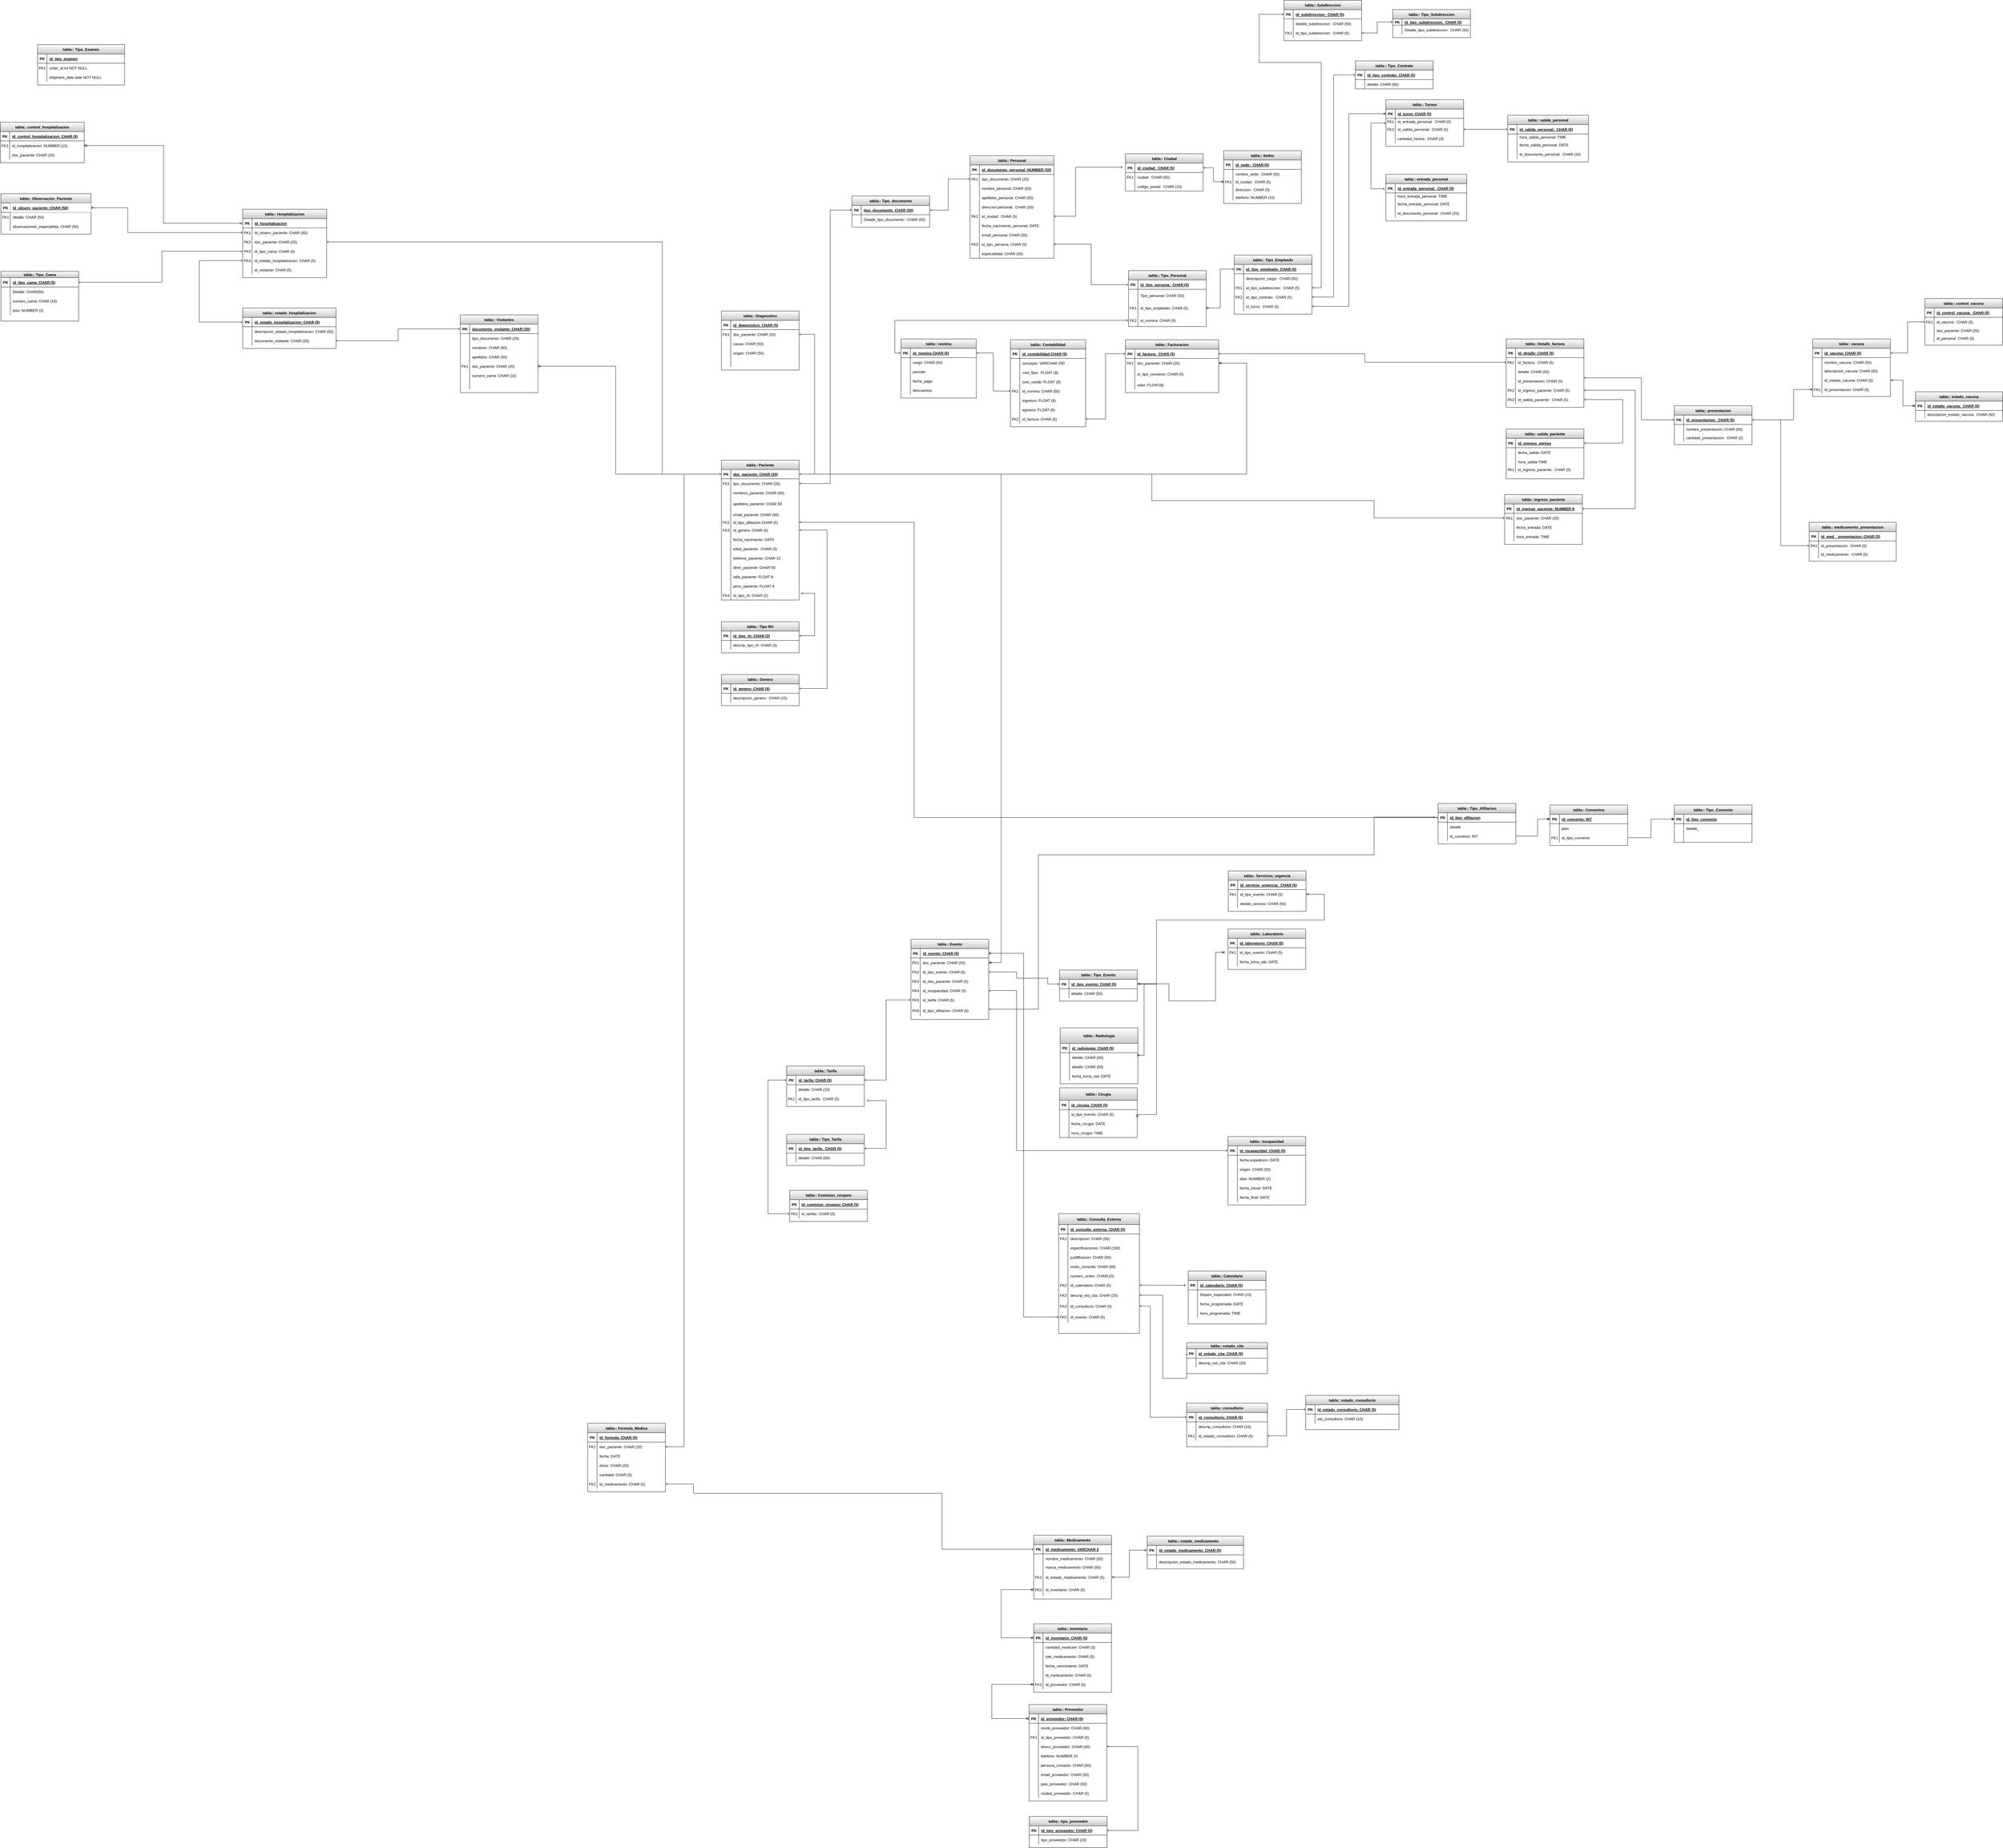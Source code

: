 <mxfile version="20.3.2" type="device"><diagram id="R2lEEEUBdFMjLlhIrx00" name="Diagrama BD Clinica"><mxGraphModel dx="11280" dy="7293" grid="1" gridSize="10" guides="1" tooltips="1" connect="1" arrows="1" fold="1" page="1" pageScale="1" pageWidth="850" pageHeight="1100" background="none" math="0" shadow="0" extFonts="Permanent Marker^https://fonts.googleapis.com/css?family=Permanent+Marker"><root><mxCell id="0"/><mxCell id="1" parent="0"/><mxCell id="C-vyLk0tnHw3VtMMgP7b-13" value="tabla:: Personal" style="shape=table;startSize=30;container=1;collapsible=1;childLayout=tableLayout;fixedRows=1;rowLines=0;fontStyle=1;align=center;resizeLast=1;gradientColor=#C9C9C9;strokeColor=#000000;" parent="1" vertex="1"><mxGeometry x="-20" y="-1390" width="270" height="330" as="geometry"><mxRectangle x="135" y="220" width="90" height="30" as="alternateBounds"/></mxGeometry></mxCell><mxCell id="C-vyLk0tnHw3VtMMgP7b-14" value="" style="shape=partialRectangle;collapsible=0;dropTarget=0;pointerEvents=0;fillColor=none;points=[[0,0.5],[1,0.5]];portConstraint=eastwest;top=0;left=0;right=0;bottom=1;strokeColor=#000000;" parent="C-vyLk0tnHw3VtMMgP7b-13" vertex="1"><mxGeometry y="30" width="270" height="30" as="geometry"/></mxCell><mxCell id="C-vyLk0tnHw3VtMMgP7b-15" value="PK" style="shape=partialRectangle;overflow=hidden;connectable=0;fillColor=none;top=0;left=0;bottom=0;right=0;fontStyle=1;strokeColor=#000000;" parent="C-vyLk0tnHw3VtMMgP7b-14" vertex="1"><mxGeometry width="30" height="30" as="geometry"><mxRectangle width="30" height="30" as="alternateBounds"/></mxGeometry></mxCell><mxCell id="C-vyLk0tnHw3VtMMgP7b-16" value="id_documento_personal: NUMBER (20)" style="shape=partialRectangle;overflow=hidden;connectable=0;fillColor=none;top=0;left=0;bottom=0;right=0;align=left;spacingLeft=6;fontStyle=5;strokeColor=#000000;" parent="C-vyLk0tnHw3VtMMgP7b-14" vertex="1"><mxGeometry x="30" width="240" height="30" as="geometry"><mxRectangle width="240" height="30" as="alternateBounds"/></mxGeometry></mxCell><mxCell id="C-vyLk0tnHw3VtMMgP7b-17" value="" style="shape=partialRectangle;collapsible=0;dropTarget=0;pointerEvents=0;fillColor=none;points=[[0,0.5],[1,0.5]];portConstraint=eastwest;top=0;left=0;right=0;bottom=0;strokeColor=#000000;" parent="C-vyLk0tnHw3VtMMgP7b-13" vertex="1"><mxGeometry y="60" width="270" height="30" as="geometry"/></mxCell><mxCell id="C-vyLk0tnHw3VtMMgP7b-18" value="FK1" style="shape=partialRectangle;overflow=hidden;connectable=0;fillColor=none;top=0;left=0;bottom=0;right=0;strokeColor=#000000;" parent="C-vyLk0tnHw3VtMMgP7b-17" vertex="1"><mxGeometry width="30" height="30" as="geometry"><mxRectangle width="30" height="30" as="alternateBounds"/></mxGeometry></mxCell><mxCell id="C-vyLk0tnHw3VtMMgP7b-19" value="tipo_documento: CHAR (20)" style="shape=partialRectangle;overflow=hidden;connectable=0;fillColor=none;top=0;left=0;bottom=0;right=0;align=left;spacingLeft=6;strokeColor=#000000;" parent="C-vyLk0tnHw3VtMMgP7b-17" vertex="1"><mxGeometry x="30" width="240" height="30" as="geometry"><mxRectangle width="240" height="30" as="alternateBounds"/></mxGeometry></mxCell><mxCell id="C-vyLk0tnHw3VtMMgP7b-20" value="" style="shape=partialRectangle;collapsible=0;dropTarget=0;pointerEvents=0;fillColor=none;points=[[0,0.5],[1,0.5]];portConstraint=eastwest;top=0;left=0;right=0;bottom=0;strokeColor=#000000;" parent="C-vyLk0tnHw3VtMMgP7b-13" vertex="1"><mxGeometry y="90" width="270" height="30" as="geometry"/></mxCell><mxCell id="C-vyLk0tnHw3VtMMgP7b-21" value="" style="shape=partialRectangle;overflow=hidden;connectable=0;fillColor=none;top=0;left=0;bottom=0;right=0;strokeColor=#000000;" parent="C-vyLk0tnHw3VtMMgP7b-20" vertex="1"><mxGeometry width="30" height="30" as="geometry"><mxRectangle width="30" height="30" as="alternateBounds"/></mxGeometry></mxCell><mxCell id="C-vyLk0tnHw3VtMMgP7b-22" value="nombre_personal: CHAR (50)" style="shape=partialRectangle;overflow=hidden;connectable=0;fillColor=none;top=0;left=0;bottom=0;right=0;align=left;spacingLeft=6;strokeColor=#000000;" parent="C-vyLk0tnHw3VtMMgP7b-20" vertex="1"><mxGeometry x="30" width="240" height="30" as="geometry"><mxRectangle width="240" height="30" as="alternateBounds"/></mxGeometry></mxCell><mxCell id="VYAENqXn_Q14vYw3NuW1-12" style="shape=partialRectangle;collapsible=0;dropTarget=0;pointerEvents=0;fillColor=none;points=[[0,0.5],[1,0.5]];portConstraint=eastwest;top=0;left=0;right=0;bottom=0;strokeColor=#000000;" parent="C-vyLk0tnHw3VtMMgP7b-13" vertex="1"><mxGeometry y="120" width="270" height="30" as="geometry"/></mxCell><mxCell id="VYAENqXn_Q14vYw3NuW1-13" style="shape=partialRectangle;overflow=hidden;connectable=0;fillColor=none;top=0;left=0;bottom=0;right=0;strokeColor=#000000;" parent="VYAENqXn_Q14vYw3NuW1-12" vertex="1"><mxGeometry width="30" height="30" as="geometry"><mxRectangle width="30" height="30" as="alternateBounds"/></mxGeometry></mxCell><mxCell id="VYAENqXn_Q14vYw3NuW1-14" value="apellidos_personal: CHAR (50)" style="shape=partialRectangle;overflow=hidden;connectable=0;fillColor=none;top=0;left=0;bottom=0;right=0;align=left;spacingLeft=6;strokeColor=#000000;" parent="VYAENqXn_Q14vYw3NuW1-12" vertex="1"><mxGeometry x="30" width="240" height="30" as="geometry"><mxRectangle width="240" height="30" as="alternateBounds"/></mxGeometry></mxCell><mxCell id="VYAENqXn_Q14vYw3NuW1-18" style="shape=partialRectangle;collapsible=0;dropTarget=0;pointerEvents=0;fillColor=none;points=[[0,0.5],[1,0.5]];portConstraint=eastwest;top=0;left=0;right=0;bottom=0;strokeColor=#000000;" parent="C-vyLk0tnHw3VtMMgP7b-13" vertex="1"><mxGeometry y="150" width="270" height="30" as="geometry"/></mxCell><mxCell id="VYAENqXn_Q14vYw3NuW1-19" style="shape=partialRectangle;overflow=hidden;connectable=0;fillColor=none;top=0;left=0;bottom=0;right=0;strokeColor=#000000;" parent="VYAENqXn_Q14vYw3NuW1-18" vertex="1"><mxGeometry width="30" height="30" as="geometry"><mxRectangle width="30" height="30" as="alternateBounds"/></mxGeometry></mxCell><mxCell id="VYAENqXn_Q14vYw3NuW1-20" value="direccion:personal:  CHAR (50)" style="shape=partialRectangle;overflow=hidden;connectable=0;fillColor=none;top=0;left=0;bottom=0;right=0;align=left;spacingLeft=6;strokeColor=#000000;" parent="VYAENqXn_Q14vYw3NuW1-18" vertex="1"><mxGeometry x="30" width="240" height="30" as="geometry"><mxRectangle width="240" height="30" as="alternateBounds"/></mxGeometry></mxCell><mxCell id="VYAENqXn_Q14vYw3NuW1-21" style="shape=partialRectangle;collapsible=0;dropTarget=0;pointerEvents=0;fillColor=none;points=[[0,0.5],[1,0.5]];portConstraint=eastwest;top=0;left=0;right=0;bottom=0;strokeColor=#000000;" parent="C-vyLk0tnHw3VtMMgP7b-13" vertex="1"><mxGeometry y="180" width="270" height="30" as="geometry"/></mxCell><mxCell id="VYAENqXn_Q14vYw3NuW1-22" value="FK2" style="shape=partialRectangle;overflow=hidden;connectable=0;fillColor=none;top=0;left=0;bottom=0;right=0;strokeColor=#000000;" parent="VYAENqXn_Q14vYw3NuW1-21" vertex="1"><mxGeometry width="30" height="30" as="geometry"><mxRectangle width="30" height="30" as="alternateBounds"/></mxGeometry></mxCell><mxCell id="VYAENqXn_Q14vYw3NuW1-23" value="id_ciudad:  CHAR (5)" style="shape=partialRectangle;overflow=hidden;connectable=0;fillColor=none;top=0;left=0;bottom=0;right=0;align=left;spacingLeft=6;strokeColor=#000000;" parent="VYAENqXn_Q14vYw3NuW1-21" vertex="1"><mxGeometry x="30" width="240" height="30" as="geometry"><mxRectangle width="240" height="30" as="alternateBounds"/></mxGeometry></mxCell><mxCell id="VYAENqXn_Q14vYw3NuW1-24" style="shape=partialRectangle;collapsible=0;dropTarget=0;pointerEvents=0;fillColor=none;points=[[0,0.5],[1,0.5]];portConstraint=eastwest;top=0;left=0;right=0;bottom=0;strokeColor=#000000;" parent="C-vyLk0tnHw3VtMMgP7b-13" vertex="1"><mxGeometry y="210" width="270" height="30" as="geometry"/></mxCell><mxCell id="VYAENqXn_Q14vYw3NuW1-25" style="shape=partialRectangle;overflow=hidden;connectable=0;fillColor=none;top=0;left=0;bottom=0;right=0;strokeColor=#000000;" parent="VYAENqXn_Q14vYw3NuW1-24" vertex="1"><mxGeometry width="30" height="30" as="geometry"><mxRectangle width="30" height="30" as="alternateBounds"/></mxGeometry></mxCell><mxCell id="VYAENqXn_Q14vYw3NuW1-26" value="fecha_nacimiento_personal: DATE" style="shape=partialRectangle;overflow=hidden;connectable=0;fillColor=none;top=0;left=0;bottom=0;right=0;align=left;spacingLeft=6;strokeColor=#000000;" parent="VYAENqXn_Q14vYw3NuW1-24" vertex="1"><mxGeometry x="30" width="240" height="30" as="geometry"><mxRectangle width="240" height="30" as="alternateBounds"/></mxGeometry></mxCell><mxCell id="VYAENqXn_Q14vYw3NuW1-27" style="shape=partialRectangle;collapsible=0;dropTarget=0;pointerEvents=0;fillColor=none;points=[[0,0.5],[1,0.5]];portConstraint=eastwest;top=0;left=0;right=0;bottom=0;strokeColor=#000000;" parent="C-vyLk0tnHw3VtMMgP7b-13" vertex="1"><mxGeometry y="240" width="270" height="30" as="geometry"/></mxCell><mxCell id="VYAENqXn_Q14vYw3NuW1-28" style="shape=partialRectangle;overflow=hidden;connectable=0;fillColor=none;top=0;left=0;bottom=0;right=0;strokeColor=#000000;" parent="VYAENqXn_Q14vYw3NuW1-27" vertex="1"><mxGeometry width="30" height="30" as="geometry"><mxRectangle width="30" height="30" as="alternateBounds"/></mxGeometry></mxCell><mxCell id="VYAENqXn_Q14vYw3NuW1-29" value="email_personal: CHAR (50)" style="shape=partialRectangle;overflow=hidden;connectable=0;fillColor=none;top=0;left=0;bottom=0;right=0;align=left;spacingLeft=6;strokeColor=#000000;" parent="VYAENqXn_Q14vYw3NuW1-27" vertex="1"><mxGeometry x="30" width="240" height="30" as="geometry"><mxRectangle width="240" height="30" as="alternateBounds"/></mxGeometry></mxCell><mxCell id="VYAENqXn_Q14vYw3NuW1-30" style="shape=partialRectangle;collapsible=0;dropTarget=0;pointerEvents=0;fillColor=none;points=[[0,0.5],[1,0.5]];portConstraint=eastwest;top=0;left=0;right=0;bottom=0;strokeColor=#000000;" parent="C-vyLk0tnHw3VtMMgP7b-13" vertex="1"><mxGeometry y="270" width="270" height="30" as="geometry"/></mxCell><mxCell id="VYAENqXn_Q14vYw3NuW1-31" value="FK3" style="shape=partialRectangle;overflow=hidden;connectable=0;fillColor=none;top=0;left=0;bottom=0;right=0;strokeColor=#000000;" parent="VYAENqXn_Q14vYw3NuW1-30" vertex="1"><mxGeometry width="30" height="30" as="geometry"><mxRectangle width="30" height="30" as="alternateBounds"/></mxGeometry></mxCell><mxCell id="VYAENqXn_Q14vYw3NuW1-32" value="id_tipo_persona: CHAR (5)" style="shape=partialRectangle;overflow=hidden;connectable=0;fillColor=none;top=0;left=0;bottom=0;right=0;align=left;spacingLeft=6;strokeColor=#000000;" parent="VYAENqXn_Q14vYw3NuW1-30" vertex="1"><mxGeometry x="30" width="240" height="30" as="geometry"><mxRectangle width="240" height="30" as="alternateBounds"/></mxGeometry></mxCell><mxCell id="kJ9rk5xKI0sBGEn87mCJ-261" style="shape=partialRectangle;collapsible=0;dropTarget=0;pointerEvents=0;fillColor=none;points=[[0,0.5],[1,0.5]];portConstraint=eastwest;top=0;left=0;right=0;bottom=0;strokeColor=#000000;" parent="C-vyLk0tnHw3VtMMgP7b-13" vertex="1"><mxGeometry y="300" width="270" height="30" as="geometry"/></mxCell><mxCell id="kJ9rk5xKI0sBGEn87mCJ-262" value="" style="shape=partialRectangle;overflow=hidden;connectable=0;fillColor=none;top=0;left=0;bottom=0;right=0;strokeColor=#000000;" parent="kJ9rk5xKI0sBGEn87mCJ-261" vertex="1"><mxGeometry width="30" height="30" as="geometry"><mxRectangle width="30" height="30" as="alternateBounds"/></mxGeometry></mxCell><mxCell id="kJ9rk5xKI0sBGEn87mCJ-263" value="especialidad: CHAR (50)" style="shape=partialRectangle;overflow=hidden;connectable=0;fillColor=none;top=0;left=0;bottom=0;right=0;align=left;spacingLeft=6;strokeColor=#000000;" parent="kJ9rk5xKI0sBGEn87mCJ-261" vertex="1"><mxGeometry x="30" width="240" height="30" as="geometry"><mxRectangle width="240" height="30" as="alternateBounds"/></mxGeometry></mxCell><mxCell id="067FMao1GqLIdedQICBR-2" value="tabla:: Facturacion" style="shape=table;startSize=30;container=1;collapsible=1;childLayout=tableLayout;fixedRows=1;rowLines=0;fontStyle=1;align=center;resizeLast=1;gradientColor=#C9C9C9;strokeColor=#000000;" parent="1" vertex="1"><mxGeometry x="480" y="-797.5" width="300" height="170" as="geometry"/></mxCell><mxCell id="067FMao1GqLIdedQICBR-3" value="" style="shape=partialRectangle;collapsible=0;dropTarget=0;pointerEvents=0;fillColor=none;points=[[0,0.5],[1,0.5]];portConstraint=eastwest;top=0;left=0;right=0;bottom=1;strokeColor=#000000;" parent="067FMao1GqLIdedQICBR-2" vertex="1"><mxGeometry y="30" width="300" height="30" as="geometry"/></mxCell><mxCell id="067FMao1GqLIdedQICBR-4" value="PK" style="shape=partialRectangle;overflow=hidden;connectable=0;fillColor=none;top=0;left=0;bottom=0;right=0;fontStyle=1;strokeColor=#000000;" parent="067FMao1GqLIdedQICBR-3" vertex="1"><mxGeometry width="30" height="30" as="geometry"><mxRectangle width="30" height="30" as="alternateBounds"/></mxGeometry></mxCell><mxCell id="067FMao1GqLIdedQICBR-5" value="id_factura:  CHAR (5)" style="shape=partialRectangle;overflow=hidden;connectable=0;fillColor=none;top=0;left=0;bottom=0;right=0;align=left;spacingLeft=6;fontStyle=5;strokeColor=#000000;" parent="067FMao1GqLIdedQICBR-3" vertex="1"><mxGeometry x="30" width="270" height="30" as="geometry"><mxRectangle width="270" height="30" as="alternateBounds"/></mxGeometry></mxCell><mxCell id="067FMao1GqLIdedQICBR-6" value="" style="shape=partialRectangle;collapsible=0;dropTarget=0;pointerEvents=0;fillColor=none;points=[[0,0.5],[1,0.5]];portConstraint=eastwest;top=0;left=0;right=0;bottom=0;strokeColor=#000000;" parent="067FMao1GqLIdedQICBR-2" vertex="1"><mxGeometry y="60" width="300" height="30" as="geometry"/></mxCell><mxCell id="067FMao1GqLIdedQICBR-7" value="FK1" style="shape=partialRectangle;overflow=hidden;connectable=0;fillColor=none;top=0;left=0;bottom=0;right=0;strokeColor=#000000;" parent="067FMao1GqLIdedQICBR-6" vertex="1"><mxGeometry width="30" height="30" as="geometry"><mxRectangle width="30" height="30" as="alternateBounds"/></mxGeometry></mxCell><mxCell id="067FMao1GqLIdedQICBR-8" value="doc_paciente: CHAR (20)" style="shape=partialRectangle;overflow=hidden;connectable=0;fillColor=none;top=0;left=0;bottom=0;right=0;align=left;spacingLeft=6;strokeColor=#000000;fontStyle=0" parent="067FMao1GqLIdedQICBR-6" vertex="1"><mxGeometry x="30" width="270" height="30" as="geometry"><mxRectangle width="270" height="30" as="alternateBounds"/></mxGeometry></mxCell><mxCell id="067FMao1GqLIdedQICBR-9" value="" style="shape=partialRectangle;collapsible=0;dropTarget=0;pointerEvents=0;fillColor=none;points=[[0,0.5],[1,0.5]];portConstraint=eastwest;top=0;left=0;right=0;bottom=0;strokeColor=#000000;" parent="067FMao1GqLIdedQICBR-2" vertex="1"><mxGeometry y="90" width="300" height="40" as="geometry"/></mxCell><mxCell id="067FMao1GqLIdedQICBR-10" value="" style="shape=partialRectangle;overflow=hidden;connectable=0;fillColor=none;top=0;left=0;bottom=0;right=0;strokeColor=#000000;" parent="067FMao1GqLIdedQICBR-9" vertex="1"><mxGeometry width="30" height="40" as="geometry"><mxRectangle width="30" height="40" as="alternateBounds"/></mxGeometry></mxCell><mxCell id="067FMao1GqLIdedQICBR-11" value="id_tipo_convenio: CHAR (5)" style="shape=partialRectangle;overflow=hidden;connectable=0;fillColor=none;top=0;left=0;bottom=0;right=0;align=left;spacingLeft=6;strokeColor=#000000;" parent="067FMao1GqLIdedQICBR-9" vertex="1"><mxGeometry x="30" width="270" height="40" as="geometry"><mxRectangle width="270" height="40" as="alternateBounds"/></mxGeometry></mxCell><mxCell id="kJ9rk5xKI0sBGEn87mCJ-190" value="" style="shape=partialRectangle;collapsible=0;dropTarget=0;pointerEvents=0;fillColor=none;points=[[0,0.5],[1,0.5]];portConstraint=eastwest;top=0;left=0;right=0;bottom=0;strokeColor=#000000;" parent="067FMao1GqLIdedQICBR-2" vertex="1"><mxGeometry y="130" width="300" height="30" as="geometry"/></mxCell><mxCell id="kJ9rk5xKI0sBGEn87mCJ-191" value="" style="shape=partialRectangle;overflow=hidden;connectable=0;fillColor=none;top=0;left=0;bottom=0;right=0;strokeColor=#000000;" parent="kJ9rk5xKI0sBGEn87mCJ-190" vertex="1"><mxGeometry width="30" height="30" as="geometry"><mxRectangle width="30" height="30" as="alternateBounds"/></mxGeometry></mxCell><mxCell id="kJ9rk5xKI0sBGEn87mCJ-192" value="valor: FLOAT(8)" style="shape=partialRectangle;overflow=hidden;connectable=0;fillColor=none;top=0;left=0;bottom=0;right=0;align=left;spacingLeft=6;strokeColor=#000000;" parent="kJ9rk5xKI0sBGEn87mCJ-190" vertex="1"><mxGeometry x="30" width="270" height="30" as="geometry"><mxRectangle width="270" height="30" as="alternateBounds"/></mxGeometry></mxCell><mxCell id="067FMao1GqLIdedQICBR-12" value="tabla:: Sedes" style="shape=table;startSize=30;container=1;collapsible=1;childLayout=tableLayout;fixedRows=1;rowLines=0;fontStyle=1;align=center;resizeLast=1;gradientColor=#C9C9C9;strokeColor=#000000;" parent="1" vertex="1"><mxGeometry x="796" y="-1406" width="250" height="170" as="geometry"/></mxCell><mxCell id="067FMao1GqLIdedQICBR-13" value="" style="shape=partialRectangle;collapsible=0;dropTarget=0;pointerEvents=0;fillColor=none;points=[[0,0.5],[1,0.5]];portConstraint=eastwest;top=0;left=0;right=0;bottom=1;strokeColor=#000000;" parent="067FMao1GqLIdedQICBR-12" vertex="1"><mxGeometry y="30" width="250" height="30" as="geometry"/></mxCell><mxCell id="067FMao1GqLIdedQICBR-14" value="PK" style="shape=partialRectangle;overflow=hidden;connectable=0;fillColor=none;top=0;left=0;bottom=0;right=0;fontStyle=1;strokeColor=#000000;" parent="067FMao1GqLIdedQICBR-13" vertex="1"><mxGeometry width="30" height="30" as="geometry"><mxRectangle width="30" height="30" as="alternateBounds"/></mxGeometry></mxCell><mxCell id="067FMao1GqLIdedQICBR-15" value="id_sede:  CHAR (5)" style="shape=partialRectangle;overflow=hidden;connectable=0;fillColor=none;top=0;left=0;bottom=0;right=0;align=left;spacingLeft=6;fontStyle=5;strokeColor=#000000;" parent="067FMao1GqLIdedQICBR-13" vertex="1"><mxGeometry x="30" width="220" height="30" as="geometry"><mxRectangle width="220" height="30" as="alternateBounds"/></mxGeometry></mxCell><mxCell id="067FMao1GqLIdedQICBR-16" value="" style="shape=partialRectangle;collapsible=0;dropTarget=0;pointerEvents=0;fillColor=none;points=[[0,0.5],[1,0.5]];portConstraint=eastwest;top=0;left=0;right=0;bottom=0;strokeColor=#000000;" parent="067FMao1GqLIdedQICBR-12" vertex="1"><mxGeometry y="60" width="250" height="30" as="geometry"/></mxCell><mxCell id="067FMao1GqLIdedQICBR-17" value="" style="shape=partialRectangle;overflow=hidden;connectable=0;fillColor=none;top=0;left=0;bottom=0;right=0;strokeColor=#000000;" parent="067FMao1GqLIdedQICBR-16" vertex="1"><mxGeometry width="30" height="30" as="geometry"><mxRectangle width="30" height="30" as="alternateBounds"/></mxGeometry></mxCell><mxCell id="067FMao1GqLIdedQICBR-18" value="nombre_sede:  CHAR (50)" style="shape=partialRectangle;overflow=hidden;connectable=0;fillColor=none;top=0;left=0;bottom=0;right=0;align=left;spacingLeft=6;strokeColor=#000000;" parent="067FMao1GqLIdedQICBR-16" vertex="1"><mxGeometry x="30" width="220" height="30" as="geometry"><mxRectangle width="220" height="30" as="alternateBounds"/></mxGeometry></mxCell><mxCell id="067FMao1GqLIdedQICBR-19" value="" style="shape=partialRectangle;collapsible=0;dropTarget=0;pointerEvents=0;fillColor=none;points=[[0,0.5],[1,0.5]];portConstraint=eastwest;top=0;left=0;right=0;bottom=0;strokeColor=#000000;" parent="067FMao1GqLIdedQICBR-12" vertex="1"><mxGeometry y="90" width="250" height="20" as="geometry"/></mxCell><mxCell id="067FMao1GqLIdedQICBR-20" value="FK1" style="shape=partialRectangle;overflow=hidden;connectable=0;fillColor=none;top=0;left=0;bottom=0;right=0;strokeColor=#000000;" parent="067FMao1GqLIdedQICBR-19" vertex="1"><mxGeometry width="30" height="20" as="geometry"><mxRectangle width="30" height="20" as="alternateBounds"/></mxGeometry></mxCell><mxCell id="067FMao1GqLIdedQICBR-21" value="id_ciudad:  CHAR (5)" style="shape=partialRectangle;overflow=hidden;connectable=0;fillColor=none;top=0;left=0;bottom=0;right=0;align=left;spacingLeft=6;strokeColor=#000000;" parent="067FMao1GqLIdedQICBR-19" vertex="1"><mxGeometry x="30" width="220" height="20" as="geometry"><mxRectangle width="220" height="20" as="alternateBounds"/></mxGeometry></mxCell><mxCell id="yMdEqcHs1gx1xCY5F26C-1" style="shape=partialRectangle;collapsible=0;dropTarget=0;pointerEvents=0;fillColor=none;points=[[0,0.5],[1,0.5]];portConstraint=eastwest;top=0;left=0;right=0;bottom=0;strokeColor=#000000;" parent="067FMao1GqLIdedQICBR-12" vertex="1"><mxGeometry y="110" width="250" height="30" as="geometry"/></mxCell><mxCell id="yMdEqcHs1gx1xCY5F26C-2" style="shape=partialRectangle;overflow=hidden;connectable=0;fillColor=none;top=0;left=0;bottom=0;right=0;strokeColor=#000000;" parent="yMdEqcHs1gx1xCY5F26C-1" vertex="1"><mxGeometry width="30" height="30" as="geometry"><mxRectangle width="30" height="30" as="alternateBounds"/></mxGeometry></mxCell><mxCell id="yMdEqcHs1gx1xCY5F26C-3" value="direccion:  CHAR (5)" style="shape=partialRectangle;overflow=hidden;connectable=0;fillColor=none;top=0;left=0;bottom=0;right=0;align=left;spacingLeft=6;strokeColor=#000000;" parent="yMdEqcHs1gx1xCY5F26C-1" vertex="1"><mxGeometry x="30" width="220" height="30" as="geometry"><mxRectangle width="220" height="30" as="alternateBounds"/></mxGeometry></mxCell><mxCell id="kJ9rk5xKI0sBGEn87mCJ-6" style="shape=partialRectangle;collapsible=0;dropTarget=0;pointerEvents=0;fillColor=none;points=[[0,0.5],[1,0.5]];portConstraint=eastwest;top=0;left=0;right=0;bottom=0;strokeColor=#000000;" parent="067FMao1GqLIdedQICBR-12" vertex="1"><mxGeometry y="140" width="250" height="20" as="geometry"/></mxCell><mxCell id="kJ9rk5xKI0sBGEn87mCJ-7" style="shape=partialRectangle;overflow=hidden;connectable=0;fillColor=none;top=0;left=0;bottom=0;right=0;strokeColor=#000000;" parent="kJ9rk5xKI0sBGEn87mCJ-6" vertex="1"><mxGeometry width="30" height="20" as="geometry"><mxRectangle width="30" height="20" as="alternateBounds"/></mxGeometry></mxCell><mxCell id="kJ9rk5xKI0sBGEn87mCJ-8" value="telefono: NUMBER (10)" style="shape=partialRectangle;overflow=hidden;connectable=0;fillColor=none;top=0;left=0;bottom=0;right=0;align=left;spacingLeft=6;strokeColor=#000000;" parent="kJ9rk5xKI0sBGEn87mCJ-6" vertex="1"><mxGeometry x="30" width="220" height="20" as="geometry"><mxRectangle width="220" height="20" as="alternateBounds"/></mxGeometry></mxCell><mxCell id="067FMao1GqLIdedQICBR-32" value="tabla:: Paciente" style="shape=table;startSize=30;container=1;collapsible=1;childLayout=tableLayout;fixedRows=1;rowLines=0;fontStyle=1;align=center;resizeLast=1;gradientColor=#C9C9C9;strokeColor=#000000;" parent="1" vertex="1"><mxGeometry x="-820" y="-410" width="250" height="450" as="geometry"/></mxCell><mxCell id="067FMao1GqLIdedQICBR-33" value="" style="shape=partialRectangle;collapsible=0;dropTarget=0;pointerEvents=0;fillColor=none;points=[[0,0.5],[1,0.5]];portConstraint=eastwest;top=0;left=0;right=0;bottom=1;strokeColor=#000000;" parent="067FMao1GqLIdedQICBR-32" vertex="1"><mxGeometry y="30" width="250" height="30" as="geometry"/></mxCell><mxCell id="067FMao1GqLIdedQICBR-34" value="PK" style="shape=partialRectangle;overflow=hidden;connectable=0;fillColor=none;top=0;left=0;bottom=0;right=0;fontStyle=1;strokeColor=#000000;" parent="067FMao1GqLIdedQICBR-33" vertex="1"><mxGeometry width="30" height="30" as="geometry"><mxRectangle width="30" height="30" as="alternateBounds"/></mxGeometry></mxCell><mxCell id="067FMao1GqLIdedQICBR-35" value="doc_paciente: CHAR (20)" style="shape=partialRectangle;overflow=hidden;connectable=0;fillColor=none;top=0;left=0;bottom=0;right=0;align=left;spacingLeft=6;fontStyle=5;strokeColor=#000000;" parent="067FMao1GqLIdedQICBR-33" vertex="1"><mxGeometry x="30" width="220" height="30" as="geometry"><mxRectangle width="220" height="30" as="alternateBounds"/></mxGeometry></mxCell><mxCell id="067FMao1GqLIdedQICBR-36" value="" style="shape=partialRectangle;collapsible=0;dropTarget=0;pointerEvents=0;fillColor=none;points=[[0,0.5],[1,0.5]];portConstraint=eastwest;top=0;left=0;right=0;bottom=0;strokeColor=#000000;" parent="067FMao1GqLIdedQICBR-32" vertex="1"><mxGeometry y="60" width="250" height="30" as="geometry"/></mxCell><mxCell id="067FMao1GqLIdedQICBR-37" value="FK1" style="shape=partialRectangle;overflow=hidden;connectable=0;fillColor=none;top=0;left=0;bottom=0;right=0;strokeColor=#000000;" parent="067FMao1GqLIdedQICBR-36" vertex="1"><mxGeometry width="30" height="30" as="geometry"><mxRectangle width="30" height="30" as="alternateBounds"/></mxGeometry></mxCell><mxCell id="067FMao1GqLIdedQICBR-38" value="tipo_documento: CHAR (20)" style="shape=partialRectangle;overflow=hidden;connectable=0;fillColor=none;top=0;left=0;bottom=0;right=0;align=left;spacingLeft=6;strokeColor=#000000;" parent="067FMao1GqLIdedQICBR-36" vertex="1"><mxGeometry x="30" width="220" height="30" as="geometry"><mxRectangle width="220" height="30" as="alternateBounds"/></mxGeometry></mxCell><mxCell id="067FMao1GqLIdedQICBR-39" value="" style="shape=partialRectangle;collapsible=0;dropTarget=0;pointerEvents=0;fillColor=none;points=[[0,0.5],[1,0.5]];portConstraint=eastwest;top=0;left=0;right=0;bottom=0;strokeColor=#000000;" parent="067FMao1GqLIdedQICBR-32" vertex="1"><mxGeometry y="90" width="250" height="30" as="geometry"/></mxCell><mxCell id="067FMao1GqLIdedQICBR-40" value="" style="shape=partialRectangle;overflow=hidden;connectable=0;fillColor=none;top=0;left=0;bottom=0;right=0;strokeColor=#000000;" parent="067FMao1GqLIdedQICBR-39" vertex="1"><mxGeometry width="30" height="30" as="geometry"><mxRectangle width="30" height="30" as="alternateBounds"/></mxGeometry></mxCell><mxCell id="067FMao1GqLIdedQICBR-41" value="nombres_paciente: CHAR (50)" style="shape=partialRectangle;overflow=hidden;connectable=0;fillColor=none;top=0;left=0;bottom=0;right=0;align=left;spacingLeft=6;strokeColor=#000000;" parent="067FMao1GqLIdedQICBR-39" vertex="1"><mxGeometry x="30" width="220" height="30" as="geometry"><mxRectangle width="220" height="30" as="alternateBounds"/></mxGeometry></mxCell><mxCell id="yMdEqcHs1gx1xCY5F26C-49" style="shape=partialRectangle;collapsible=0;dropTarget=0;pointerEvents=0;fillColor=none;points=[[0,0.5],[1,0.5]];portConstraint=eastwest;top=0;left=0;right=0;bottom=0;strokeColor=#000000;" parent="067FMao1GqLIdedQICBR-32" vertex="1"><mxGeometry y="120" width="250" height="40" as="geometry"/></mxCell><mxCell id="yMdEqcHs1gx1xCY5F26C-50" style="shape=partialRectangle;overflow=hidden;connectable=0;fillColor=none;top=0;left=0;bottom=0;right=0;strokeColor=#000000;" parent="yMdEqcHs1gx1xCY5F26C-49" vertex="1"><mxGeometry width="30" height="40" as="geometry"><mxRectangle width="30" height="40" as="alternateBounds"/></mxGeometry></mxCell><mxCell id="yMdEqcHs1gx1xCY5F26C-51" value="apellidos_paciente: CHAR 50" style="shape=partialRectangle;overflow=hidden;connectable=0;fillColor=none;top=0;left=0;bottom=0;right=0;align=left;spacingLeft=6;strokeColor=#000000;" parent="yMdEqcHs1gx1xCY5F26C-49" vertex="1"><mxGeometry x="30" width="220" height="40" as="geometry"><mxRectangle width="220" height="40" as="alternateBounds"/></mxGeometry></mxCell><mxCell id="yMdEqcHs1gx1xCY5F26C-46" style="shape=partialRectangle;collapsible=0;dropTarget=0;pointerEvents=0;fillColor=none;points=[[0,0.5],[1,0.5]];portConstraint=eastwest;top=0;left=0;right=0;bottom=0;strokeColor=#000000;" parent="067FMao1GqLIdedQICBR-32" vertex="1"><mxGeometry y="160" width="250" height="30" as="geometry"/></mxCell><mxCell id="yMdEqcHs1gx1xCY5F26C-47" style="shape=partialRectangle;overflow=hidden;connectable=0;fillColor=none;top=0;left=0;bottom=0;right=0;strokeColor=#000000;" parent="yMdEqcHs1gx1xCY5F26C-46" vertex="1"><mxGeometry width="30" height="30" as="geometry"><mxRectangle width="30" height="30" as="alternateBounds"/></mxGeometry></mxCell><mxCell id="yMdEqcHs1gx1xCY5F26C-48" value="email_paciente: CHAR (50)" style="shape=partialRectangle;overflow=hidden;connectable=0;fillColor=none;top=0;left=0;bottom=0;right=0;align=left;spacingLeft=6;strokeColor=#000000;" parent="yMdEqcHs1gx1xCY5F26C-46" vertex="1"><mxGeometry x="30" width="220" height="30" as="geometry"><mxRectangle width="220" height="30" as="alternateBounds"/></mxGeometry></mxCell><mxCell id="yMdEqcHs1gx1xCY5F26C-43" style="shape=partialRectangle;collapsible=0;dropTarget=0;pointerEvents=0;fillColor=none;points=[[0,0.5],[1,0.5]];portConstraint=eastwest;top=0;left=0;right=0;bottom=0;strokeColor=#000000;" parent="067FMao1GqLIdedQICBR-32" vertex="1"><mxGeometry y="190" width="250" height="20" as="geometry"/></mxCell><mxCell id="yMdEqcHs1gx1xCY5F26C-44" value="FK2" style="shape=partialRectangle;overflow=hidden;connectable=0;fillColor=none;top=0;left=0;bottom=0;right=0;strokeColor=#000000;" parent="yMdEqcHs1gx1xCY5F26C-43" vertex="1"><mxGeometry width="30" height="20" as="geometry"><mxRectangle width="30" height="20" as="alternateBounds"/></mxGeometry></mxCell><mxCell id="yMdEqcHs1gx1xCY5F26C-45" value="id_tipo_afiliacion CHAR (5)" style="shape=partialRectangle;overflow=hidden;connectable=0;fillColor=none;top=0;left=0;bottom=0;right=0;align=left;spacingLeft=6;strokeColor=#000000;" parent="yMdEqcHs1gx1xCY5F26C-43" vertex="1"><mxGeometry x="30" width="220" height="20" as="geometry"><mxRectangle width="220" height="20" as="alternateBounds"/></mxGeometry></mxCell><mxCell id="yMdEqcHs1gx1xCY5F26C-58" style="shape=partialRectangle;collapsible=0;dropTarget=0;pointerEvents=0;fillColor=none;points=[[0,0.5],[1,0.5]];portConstraint=eastwest;top=0;left=0;right=0;bottom=0;strokeColor=#000000;" parent="067FMao1GqLIdedQICBR-32" vertex="1"><mxGeometry y="210" width="250" height="30" as="geometry"/></mxCell><mxCell id="yMdEqcHs1gx1xCY5F26C-59" value="FK3" style="shape=partialRectangle;overflow=hidden;connectable=0;fillColor=none;top=0;left=0;bottom=0;right=0;strokeColor=#000000;" parent="yMdEqcHs1gx1xCY5F26C-58" vertex="1"><mxGeometry width="30" height="30" as="geometry"><mxRectangle width="30" height="30" as="alternateBounds"/></mxGeometry></mxCell><mxCell id="yMdEqcHs1gx1xCY5F26C-60" value="id_genero: CHAR (5)" style="shape=partialRectangle;overflow=hidden;connectable=0;fillColor=none;top=0;left=0;bottom=0;right=0;align=left;spacingLeft=6;strokeColor=#000000;" parent="yMdEqcHs1gx1xCY5F26C-58" vertex="1"><mxGeometry x="30" width="220" height="30" as="geometry"><mxRectangle width="220" height="30" as="alternateBounds"/></mxGeometry></mxCell><mxCell id="kJ9rk5xKI0sBGEn87mCJ-12" style="shape=partialRectangle;collapsible=0;dropTarget=0;pointerEvents=0;fillColor=none;points=[[0,0.5],[1,0.5]];portConstraint=eastwest;top=0;left=0;right=0;bottom=0;strokeColor=#000000;" parent="067FMao1GqLIdedQICBR-32" vertex="1"><mxGeometry y="240" width="250" height="30" as="geometry"/></mxCell><mxCell id="kJ9rk5xKI0sBGEn87mCJ-13" style="shape=partialRectangle;overflow=hidden;connectable=0;fillColor=none;top=0;left=0;bottom=0;right=0;strokeColor=#000000;" parent="kJ9rk5xKI0sBGEn87mCJ-12" vertex="1"><mxGeometry width="30" height="30" as="geometry"><mxRectangle width="30" height="30" as="alternateBounds"/></mxGeometry></mxCell><mxCell id="kJ9rk5xKI0sBGEn87mCJ-14" value="fecha_nacimiento: DATE" style="shape=partialRectangle;overflow=hidden;connectable=0;fillColor=none;top=0;left=0;bottom=0;right=0;align=left;spacingLeft=6;strokeColor=#000000;" parent="kJ9rk5xKI0sBGEn87mCJ-12" vertex="1"><mxGeometry x="30" width="220" height="30" as="geometry"><mxRectangle width="220" height="30" as="alternateBounds"/></mxGeometry></mxCell><mxCell id="kJ9rk5xKI0sBGEn87mCJ-15" style="shape=partialRectangle;collapsible=0;dropTarget=0;pointerEvents=0;fillColor=none;points=[[0,0.5],[1,0.5]];portConstraint=eastwest;top=0;left=0;right=0;bottom=0;strokeColor=#000000;" parent="067FMao1GqLIdedQICBR-32" vertex="1"><mxGeometry y="270" width="250" height="30" as="geometry"/></mxCell><mxCell id="kJ9rk5xKI0sBGEn87mCJ-16" style="shape=partialRectangle;overflow=hidden;connectable=0;fillColor=none;top=0;left=0;bottom=0;right=0;strokeColor=#000000;" parent="kJ9rk5xKI0sBGEn87mCJ-15" vertex="1"><mxGeometry width="30" height="30" as="geometry"><mxRectangle width="30" height="30" as="alternateBounds"/></mxGeometry></mxCell><mxCell id="kJ9rk5xKI0sBGEn87mCJ-17" value="edad_paciente:  CHAR (3)" style="shape=partialRectangle;overflow=hidden;connectable=0;fillColor=none;top=0;left=0;bottom=0;right=0;align=left;spacingLeft=6;strokeColor=#000000;" parent="kJ9rk5xKI0sBGEn87mCJ-15" vertex="1"><mxGeometry x="30" width="220" height="30" as="geometry"><mxRectangle width="220" height="30" as="alternateBounds"/></mxGeometry></mxCell><mxCell id="kJ9rk5xKI0sBGEn87mCJ-18" style="shape=partialRectangle;collapsible=0;dropTarget=0;pointerEvents=0;fillColor=none;points=[[0,0.5],[1,0.5]];portConstraint=eastwest;top=0;left=0;right=0;bottom=0;strokeColor=#000000;" parent="067FMao1GqLIdedQICBR-32" vertex="1"><mxGeometry y="300" width="250" height="30" as="geometry"/></mxCell><mxCell id="kJ9rk5xKI0sBGEn87mCJ-19" style="shape=partialRectangle;overflow=hidden;connectable=0;fillColor=none;top=0;left=0;bottom=0;right=0;strokeColor=#000000;" parent="kJ9rk5xKI0sBGEn87mCJ-18" vertex="1"><mxGeometry width="30" height="30" as="geometry"><mxRectangle width="30" height="30" as="alternateBounds"/></mxGeometry></mxCell><mxCell id="kJ9rk5xKI0sBGEn87mCJ-20" value="telefono_paciente: CHAR 10" style="shape=partialRectangle;overflow=hidden;connectable=0;fillColor=none;top=0;left=0;bottom=0;right=0;align=left;spacingLeft=6;strokeColor=#000000;" parent="kJ9rk5xKI0sBGEn87mCJ-18" vertex="1"><mxGeometry x="30" width="220" height="30" as="geometry"><mxRectangle width="220" height="30" as="alternateBounds"/></mxGeometry></mxCell><mxCell id="uN_SPZNqocERyZ3aRNLT-115" style="shape=partialRectangle;collapsible=0;dropTarget=0;pointerEvents=0;fillColor=none;points=[[0,0.5],[1,0.5]];portConstraint=eastwest;top=0;left=0;right=0;bottom=0;strokeColor=#000000;" parent="067FMao1GqLIdedQICBR-32" vertex="1"><mxGeometry y="330" width="250" height="30" as="geometry"/></mxCell><mxCell id="uN_SPZNqocERyZ3aRNLT-116" style="shape=partialRectangle;overflow=hidden;connectable=0;fillColor=none;top=0;left=0;bottom=0;right=0;strokeColor=#000000;" parent="uN_SPZNqocERyZ3aRNLT-115" vertex="1"><mxGeometry width="30" height="30" as="geometry"><mxRectangle width="30" height="30" as="alternateBounds"/></mxGeometry></mxCell><mxCell id="uN_SPZNqocERyZ3aRNLT-117" value="direc_paciente: CHAR 50" style="shape=partialRectangle;overflow=hidden;connectable=0;fillColor=none;top=0;left=0;bottom=0;right=0;align=left;spacingLeft=6;strokeColor=#000000;" parent="uN_SPZNqocERyZ3aRNLT-115" vertex="1"><mxGeometry x="30" width="220" height="30" as="geometry"><mxRectangle width="220" height="30" as="alternateBounds"/></mxGeometry></mxCell><mxCell id="uN_SPZNqocERyZ3aRNLT-118" style="shape=partialRectangle;collapsible=0;dropTarget=0;pointerEvents=0;fillColor=none;points=[[0,0.5],[1,0.5]];portConstraint=eastwest;top=0;left=0;right=0;bottom=0;strokeColor=#000000;" parent="067FMao1GqLIdedQICBR-32" vertex="1"><mxGeometry y="360" width="250" height="30" as="geometry"/></mxCell><mxCell id="uN_SPZNqocERyZ3aRNLT-119" style="shape=partialRectangle;overflow=hidden;connectable=0;fillColor=none;top=0;left=0;bottom=0;right=0;strokeColor=#000000;" parent="uN_SPZNqocERyZ3aRNLT-118" vertex="1"><mxGeometry width="30" height="30" as="geometry"><mxRectangle width="30" height="30" as="alternateBounds"/></mxGeometry></mxCell><mxCell id="uN_SPZNqocERyZ3aRNLT-120" value="talla_paciente: FLOAT 8" style="shape=partialRectangle;overflow=hidden;connectable=0;fillColor=none;top=0;left=0;bottom=0;right=0;align=left;spacingLeft=6;strokeColor=#000000;" parent="uN_SPZNqocERyZ3aRNLT-118" vertex="1"><mxGeometry x="30" width="220" height="30" as="geometry"><mxRectangle width="220" height="30" as="alternateBounds"/></mxGeometry></mxCell><mxCell id="uN_SPZNqocERyZ3aRNLT-121" style="shape=partialRectangle;collapsible=0;dropTarget=0;pointerEvents=0;fillColor=none;points=[[0,0.5],[1,0.5]];portConstraint=eastwest;top=0;left=0;right=0;bottom=0;strokeColor=#000000;" parent="067FMao1GqLIdedQICBR-32" vertex="1"><mxGeometry y="390" width="250" height="30" as="geometry"/></mxCell><mxCell id="uN_SPZNqocERyZ3aRNLT-122" style="shape=partialRectangle;overflow=hidden;connectable=0;fillColor=none;top=0;left=0;bottom=0;right=0;strokeColor=#000000;" parent="uN_SPZNqocERyZ3aRNLT-121" vertex="1"><mxGeometry width="30" height="30" as="geometry"><mxRectangle width="30" height="30" as="alternateBounds"/></mxGeometry></mxCell><mxCell id="uN_SPZNqocERyZ3aRNLT-123" value="peso_paciente: FLOAT 8" style="shape=partialRectangle;overflow=hidden;connectable=0;fillColor=none;top=0;left=0;bottom=0;right=0;align=left;spacingLeft=6;strokeColor=#000000;" parent="uN_SPZNqocERyZ3aRNLT-121" vertex="1"><mxGeometry x="30" width="220" height="30" as="geometry"><mxRectangle width="220" height="30" as="alternateBounds"/></mxGeometry></mxCell><mxCell id="uN_SPZNqocERyZ3aRNLT-400" style="shape=partialRectangle;collapsible=0;dropTarget=0;pointerEvents=0;fillColor=none;points=[[0,0.5],[1,0.5]];portConstraint=eastwest;top=0;left=0;right=0;bottom=0;strokeColor=#000000;" parent="067FMao1GqLIdedQICBR-32" vertex="1"><mxGeometry y="420" width="250" height="30" as="geometry"/></mxCell><mxCell id="uN_SPZNqocERyZ3aRNLT-401" value="FK4" style="shape=partialRectangle;overflow=hidden;connectable=0;fillColor=none;top=0;left=0;bottom=0;right=0;strokeColor=#000000;" parent="uN_SPZNqocERyZ3aRNLT-400" vertex="1"><mxGeometry width="30" height="30" as="geometry"><mxRectangle width="30" height="30" as="alternateBounds"/></mxGeometry></mxCell><mxCell id="uN_SPZNqocERyZ3aRNLT-402" value="Id_tipo_rh: CHAR (2)" style="shape=partialRectangle;overflow=hidden;connectable=0;fillColor=none;top=0;left=0;bottom=0;right=0;align=left;spacingLeft=6;strokeColor=#000000;" parent="uN_SPZNqocERyZ3aRNLT-400" vertex="1"><mxGeometry x="30" width="220" height="30" as="geometry"><mxRectangle width="220" height="30" as="alternateBounds"/></mxGeometry></mxCell><mxCell id="067FMao1GqLIdedQICBR-42" value="tabla:: Servicios_urgencia" style="shape=table;startSize=30;container=1;collapsible=1;childLayout=tableLayout;fixedRows=1;rowLines=0;fontStyle=1;align=center;resizeLast=1;gradientColor=#C9C9C9;swimlaneFillColor=none;strokeColor=#000000;" parent="1" vertex="1"><mxGeometry x="811" y="912" width="250" height="130" as="geometry"/></mxCell><mxCell id="067FMao1GqLIdedQICBR-43" value="" style="shape=partialRectangle;collapsible=0;dropTarget=0;pointerEvents=0;fillColor=none;points=[[0,0.5],[1,0.5]];portConstraint=eastwest;top=0;left=0;right=0;bottom=1;strokeColor=#000000;" parent="067FMao1GqLIdedQICBR-42" vertex="1"><mxGeometry y="30" width="250" height="30" as="geometry"/></mxCell><mxCell id="067FMao1GqLIdedQICBR-44" value="PK" style="shape=partialRectangle;overflow=hidden;connectable=0;fillColor=none;top=0;left=0;bottom=0;right=0;fontStyle=1;strokeColor=#000000;" parent="067FMao1GqLIdedQICBR-43" vertex="1"><mxGeometry width="30" height="30" as="geometry"><mxRectangle width="30" height="30" as="alternateBounds"/></mxGeometry></mxCell><mxCell id="067FMao1GqLIdedQICBR-45" value="id_servicio_urgencia:  CHAR (5)" style="shape=partialRectangle;overflow=hidden;connectable=0;fillColor=none;top=0;left=0;bottom=0;right=0;align=left;spacingLeft=6;fontStyle=5;strokeColor=#000000;" parent="067FMao1GqLIdedQICBR-43" vertex="1"><mxGeometry x="30" width="220" height="30" as="geometry"><mxRectangle width="220" height="30" as="alternateBounds"/></mxGeometry></mxCell><mxCell id="067FMao1GqLIdedQICBR-46" value="" style="shape=partialRectangle;collapsible=0;dropTarget=0;pointerEvents=0;fillColor=none;points=[[0,0.5],[1,0.5]];portConstraint=eastwest;top=0;left=0;right=0;bottom=0;strokeColor=#000000;" parent="067FMao1GqLIdedQICBR-42" vertex="1"><mxGeometry y="60" width="250" height="30" as="geometry"/></mxCell><mxCell id="067FMao1GqLIdedQICBR-47" value="FK1" style="shape=partialRectangle;overflow=hidden;connectable=0;fillColor=none;top=0;left=0;bottom=0;right=0;strokeColor=#000000;" parent="067FMao1GqLIdedQICBR-46" vertex="1"><mxGeometry width="30" height="30" as="geometry"><mxRectangle width="30" height="30" as="alternateBounds"/></mxGeometry></mxCell><mxCell id="067FMao1GqLIdedQICBR-48" value="id_tipo_evento: CHAR (5)" style="shape=partialRectangle;overflow=hidden;connectable=0;fillColor=none;top=0;left=0;bottom=0;right=0;align=left;spacingLeft=6;strokeColor=#000000;" parent="067FMao1GqLIdedQICBR-46" vertex="1"><mxGeometry x="30" width="220" height="30" as="geometry"><mxRectangle width="220" height="30" as="alternateBounds"/></mxGeometry></mxCell><mxCell id="067FMao1GqLIdedQICBR-49" value="" style="shape=partialRectangle;collapsible=0;dropTarget=0;pointerEvents=0;fillColor=none;points=[[0,0.5],[1,0.5]];portConstraint=eastwest;top=0;left=0;right=0;bottom=0;strokeColor=#000000;" parent="067FMao1GqLIdedQICBR-42" vertex="1"><mxGeometry y="90" width="250" height="30" as="geometry"/></mxCell><mxCell id="067FMao1GqLIdedQICBR-50" value="" style="shape=partialRectangle;overflow=hidden;connectable=0;fillColor=none;top=0;left=0;bottom=0;right=0;strokeColor=#000000;" parent="067FMao1GqLIdedQICBR-49" vertex="1"><mxGeometry width="30" height="30" as="geometry"><mxRectangle width="30" height="30" as="alternateBounds"/></mxGeometry></mxCell><mxCell id="067FMao1GqLIdedQICBR-51" value="detalle_servicio: CHAR (50)" style="shape=partialRectangle;overflow=hidden;connectable=0;fillColor=none;top=0;left=0;bottom=0;right=0;align=left;spacingLeft=6;strokeColor=#000000;" parent="067FMao1GqLIdedQICBR-49" vertex="1"><mxGeometry x="30" width="220" height="30" as="geometry"><mxRectangle width="220" height="30" as="alternateBounds"/></mxGeometry></mxCell><mxCell id="067FMao1GqLIdedQICBR-82" value="tabla:: Ciudad" style="shape=table;startSize=30;container=1;collapsible=1;childLayout=tableLayout;fixedRows=1;rowLines=0;fontStyle=1;align=center;resizeLast=1;gradientColor=#C9C9C9;strokeColor=#000000;" parent="1" vertex="1"><mxGeometry x="480" y="-1396" width="250" height="120" as="geometry"/></mxCell><mxCell id="067FMao1GqLIdedQICBR-83" value="" style="shape=partialRectangle;collapsible=0;dropTarget=0;pointerEvents=0;fillColor=none;points=[[0,0.5],[1,0.5]];portConstraint=eastwest;top=0;left=0;right=0;bottom=1;strokeColor=#000000;" parent="067FMao1GqLIdedQICBR-82" vertex="1"><mxGeometry y="30" width="250" height="30" as="geometry"/></mxCell><mxCell id="067FMao1GqLIdedQICBR-84" value="PK" style="shape=partialRectangle;overflow=hidden;connectable=0;fillColor=none;top=0;left=0;bottom=0;right=0;fontStyle=1;strokeColor=#000000;" parent="067FMao1GqLIdedQICBR-83" vertex="1"><mxGeometry width="30" height="30" as="geometry"><mxRectangle width="30" height="30" as="alternateBounds"/></mxGeometry></mxCell><mxCell id="067FMao1GqLIdedQICBR-85" value="id_ciudad:  CHAR (5)" style="shape=partialRectangle;overflow=hidden;connectable=0;fillColor=none;top=0;left=0;bottom=0;right=0;align=left;spacingLeft=6;fontStyle=5;strokeColor=#000000;" parent="067FMao1GqLIdedQICBR-83" vertex="1"><mxGeometry x="30" width="220" height="30" as="geometry"><mxRectangle width="220" height="30" as="alternateBounds"/></mxGeometry></mxCell><mxCell id="067FMao1GqLIdedQICBR-86" value="" style="shape=partialRectangle;collapsible=0;dropTarget=0;pointerEvents=0;fillColor=none;points=[[0,0.5],[1,0.5]];portConstraint=eastwest;top=0;left=0;right=0;bottom=0;strokeColor=#000000;" parent="067FMao1GqLIdedQICBR-82" vertex="1"><mxGeometry y="60" width="250" height="30" as="geometry"/></mxCell><mxCell id="067FMao1GqLIdedQICBR-87" value="FK1" style="shape=partialRectangle;overflow=hidden;connectable=0;fillColor=none;top=0;left=0;bottom=0;right=0;strokeColor=#000000;" parent="067FMao1GqLIdedQICBR-86" vertex="1"><mxGeometry width="30" height="30" as="geometry"><mxRectangle width="30" height="30" as="alternateBounds"/></mxGeometry></mxCell><mxCell id="067FMao1GqLIdedQICBR-88" value="ciudad:  CHAR (50)" style="shape=partialRectangle;overflow=hidden;connectable=0;fillColor=none;top=0;left=0;bottom=0;right=0;align=left;spacingLeft=6;strokeColor=#000000;" parent="067FMao1GqLIdedQICBR-86" vertex="1"><mxGeometry x="30" width="220" height="30" as="geometry"><mxRectangle width="220" height="30" as="alternateBounds"/></mxGeometry></mxCell><mxCell id="kJ9rk5xKI0sBGEn87mCJ-65" value="" style="shape=partialRectangle;collapsible=0;dropTarget=0;pointerEvents=0;fillColor=none;points=[[0,0.5],[1,0.5]];portConstraint=eastwest;top=0;left=0;right=0;bottom=0;strokeColor=#000000;" parent="067FMao1GqLIdedQICBR-82" vertex="1"><mxGeometry y="90" width="250" height="30" as="geometry"/></mxCell><mxCell id="kJ9rk5xKI0sBGEn87mCJ-66" value="" style="shape=partialRectangle;overflow=hidden;connectable=0;fillColor=none;top=0;left=0;bottom=0;right=0;strokeColor=#000000;" parent="kJ9rk5xKI0sBGEn87mCJ-65" vertex="1"><mxGeometry width="30" height="30" as="geometry"><mxRectangle width="30" height="30" as="alternateBounds"/></mxGeometry></mxCell><mxCell id="kJ9rk5xKI0sBGEn87mCJ-67" value="codigo_postal:  CHAR (10)" style="shape=partialRectangle;overflow=hidden;connectable=0;fillColor=none;top=0;left=0;bottom=0;right=0;align=left;spacingLeft=6;strokeColor=#000000;" parent="kJ9rk5xKI0sBGEn87mCJ-65" vertex="1"><mxGeometry x="30" width="220" height="30" as="geometry"><mxRectangle width="220" height="30" as="alternateBounds"/></mxGeometry></mxCell><mxCell id="067FMao1GqLIdedQICBR-92" value="tabla:: Subdireccion" style="shape=table;startSize=30;container=1;collapsible=1;childLayout=tableLayout;fixedRows=1;rowLines=0;fontStyle=1;align=center;resizeLast=1;gradientColor=#C9C9C9;strokeColor=#000000;" parent="1" vertex="1"><mxGeometry x="990" y="-1890" width="250" height="130" as="geometry"/></mxCell><mxCell id="067FMao1GqLIdedQICBR-93" value="" style="shape=partialRectangle;collapsible=0;dropTarget=0;pointerEvents=0;fillColor=none;points=[[0,0.5],[1,0.5]];portConstraint=eastwest;top=0;left=0;right=0;bottom=1;strokeColor=#000000;" parent="067FMao1GqLIdedQICBR-92" vertex="1"><mxGeometry y="30" width="250" height="30" as="geometry"/></mxCell><mxCell id="067FMao1GqLIdedQICBR-94" value="PK" style="shape=partialRectangle;overflow=hidden;connectable=0;fillColor=none;top=0;left=0;bottom=0;right=0;fontStyle=1;strokeColor=#000000;" parent="067FMao1GqLIdedQICBR-93" vertex="1"><mxGeometry width="30" height="30" as="geometry"><mxRectangle width="30" height="30" as="alternateBounds"/></mxGeometry></mxCell><mxCell id="067FMao1GqLIdedQICBR-95" value="id_subdireccion:  CHAR (5)" style="shape=partialRectangle;overflow=hidden;connectable=0;fillColor=none;top=0;left=0;bottom=0;right=0;align=left;spacingLeft=6;fontStyle=5;strokeColor=#000000;" parent="067FMao1GqLIdedQICBR-93" vertex="1"><mxGeometry x="30" width="220" height="30" as="geometry"><mxRectangle width="220" height="30" as="alternateBounds"/></mxGeometry></mxCell><mxCell id="067FMao1GqLIdedQICBR-96" value="" style="shape=partialRectangle;collapsible=0;dropTarget=0;pointerEvents=0;fillColor=none;points=[[0,0.5],[1,0.5]];portConstraint=eastwest;top=0;left=0;right=0;bottom=0;strokeColor=#000000;" parent="067FMao1GqLIdedQICBR-92" vertex="1"><mxGeometry y="60" width="250" height="30" as="geometry"/></mxCell><mxCell id="067FMao1GqLIdedQICBR-97" value="" style="shape=partialRectangle;overflow=hidden;connectable=0;fillColor=none;top=0;left=0;bottom=0;right=0;strokeColor=#000000;" parent="067FMao1GqLIdedQICBR-96" vertex="1"><mxGeometry width="30" height="30" as="geometry"><mxRectangle width="30" height="30" as="alternateBounds"/></mxGeometry></mxCell><mxCell id="067FMao1GqLIdedQICBR-98" value="detalle_subdireccion:  CHAR (50)" style="shape=partialRectangle;overflow=hidden;connectable=0;fillColor=none;top=0;left=0;bottom=0;right=0;align=left;spacingLeft=6;strokeColor=#000000;" parent="067FMao1GqLIdedQICBR-96" vertex="1"><mxGeometry x="30" width="220" height="30" as="geometry"><mxRectangle width="220" height="30" as="alternateBounds"/></mxGeometry></mxCell><mxCell id="067FMao1GqLIdedQICBR-99" value="" style="shape=partialRectangle;collapsible=0;dropTarget=0;pointerEvents=0;fillColor=none;points=[[0,0.5],[1,0.5]];portConstraint=eastwest;top=0;left=0;right=0;bottom=0;strokeColor=#000000;" parent="067FMao1GqLIdedQICBR-92" vertex="1"><mxGeometry y="90" width="250" height="30" as="geometry"/></mxCell><mxCell id="067FMao1GqLIdedQICBR-100" value="FK1" style="shape=partialRectangle;overflow=hidden;connectable=0;fillColor=none;top=0;left=0;bottom=0;right=0;strokeColor=#000000;" parent="067FMao1GqLIdedQICBR-99" vertex="1"><mxGeometry width="30" height="30" as="geometry"><mxRectangle width="30" height="30" as="alternateBounds"/></mxGeometry></mxCell><mxCell id="067FMao1GqLIdedQICBR-101" value="id_tipo_subdireccion:  CHAR (5)" style="shape=partialRectangle;overflow=hidden;connectable=0;fillColor=none;top=0;left=0;bottom=0;right=0;align=left;spacingLeft=6;strokeColor=#000000;" parent="067FMao1GqLIdedQICBR-99" vertex="1"><mxGeometry x="30" width="220" height="30" as="geometry"><mxRectangle width="220" height="30" as="alternateBounds"/></mxGeometry></mxCell><mxCell id="4ye5d0B4fCqkhU1Lu6QH-37" value="" style="edgeStyle=orthogonalEdgeStyle;rounded=0;orthogonalLoop=1;jettySize=auto;html=1;startArrow=ERone;startFill=0;endArrow=ERone;endFill=0;exitX=1;exitY=0.5;exitDx=0;exitDy=0;" edge="1" parent="1" source="yMdEqcHs1gx1xCY5F26C-36" target="wm3QxR50R_cZdEFLF3SF-52"><mxGeometry relative="1" as="geometry"><Array as="points"><mxPoint x="130" y="1237"/><mxPoint x="130" y="1257"/><mxPoint x="230" y="1257"/><mxPoint x="230" y="1276"/></Array></mxGeometry></mxCell><mxCell id="067FMao1GqLIdedQICBR-103" value="tabla:: Evento" style="shape=table;startSize=30;container=1;collapsible=1;childLayout=tableLayout;fixedRows=1;rowLines=0;fontStyle=1;align=center;resizeLast=1;gradientColor=#C9C9C9;fillColor=default;strokeColor=#000000;" parent="1" vertex="1"><mxGeometry x="-210" y="1132" width="250" height="258" as="geometry"/></mxCell><mxCell id="067FMao1GqLIdedQICBR-104" value="" style="shape=partialRectangle;collapsible=0;dropTarget=0;pointerEvents=0;fillColor=none;points=[[0,0.5],[1,0.5]];portConstraint=eastwest;top=0;left=0;right=0;bottom=1;strokeColor=#000000;" parent="067FMao1GqLIdedQICBR-103" vertex="1"><mxGeometry y="30" width="250" height="30" as="geometry"/></mxCell><mxCell id="067FMao1GqLIdedQICBR-105" value="PK" style="shape=partialRectangle;overflow=hidden;connectable=0;fillColor=none;top=0;left=0;bottom=0;right=0;fontStyle=1;strokeColor=#000000;" parent="067FMao1GqLIdedQICBR-104" vertex="1"><mxGeometry width="30" height="30" as="geometry"><mxRectangle width="30" height="30" as="alternateBounds"/></mxGeometry></mxCell><mxCell id="067FMao1GqLIdedQICBR-106" value="id_evento: CHAR (5)" style="shape=partialRectangle;overflow=hidden;connectable=0;fillColor=none;top=0;left=0;bottom=0;right=0;align=left;spacingLeft=6;fontStyle=5;strokeColor=#000000;" parent="067FMao1GqLIdedQICBR-104" vertex="1"><mxGeometry x="30" width="220" height="30" as="geometry"><mxRectangle width="220" height="30" as="alternateBounds"/></mxGeometry></mxCell><mxCell id="067FMao1GqLIdedQICBR-107" value="" style="shape=partialRectangle;collapsible=0;dropTarget=0;pointerEvents=0;fillColor=none;points=[[0,0.5],[1,0.5]];portConstraint=eastwest;top=0;left=0;right=0;bottom=0;strokeColor=#000000;" parent="067FMao1GqLIdedQICBR-103" vertex="1"><mxGeometry y="60" width="250" height="30" as="geometry"/></mxCell><mxCell id="067FMao1GqLIdedQICBR-108" value="FK1" style="shape=partialRectangle;overflow=hidden;connectable=0;fillColor=none;top=0;left=0;bottom=0;right=0;strokeColor=#000000;" parent="067FMao1GqLIdedQICBR-107" vertex="1"><mxGeometry width="30" height="30" as="geometry"><mxRectangle width="30" height="30" as="alternateBounds"/></mxGeometry></mxCell><mxCell id="067FMao1GqLIdedQICBR-109" value="doc_paciente: CHAR (20)" style="shape=partialRectangle;overflow=hidden;connectable=0;fillColor=none;top=0;left=0;bottom=0;right=0;align=left;spacingLeft=6;strokeColor=#000000;" parent="067FMao1GqLIdedQICBR-107" vertex="1"><mxGeometry x="30" width="220" height="30" as="geometry"><mxRectangle width="220" height="30" as="alternateBounds"/></mxGeometry></mxCell><mxCell id="yMdEqcHs1gx1xCY5F26C-36" style="shape=partialRectangle;collapsible=0;dropTarget=0;pointerEvents=0;fillColor=none;points=[[0,0.5],[1,0.5]];portConstraint=eastwest;top=0;left=0;right=0;bottom=0;strokeColor=#000000;" parent="067FMao1GqLIdedQICBR-103" vertex="1"><mxGeometry y="90" width="250" height="30" as="geometry"/></mxCell><mxCell id="yMdEqcHs1gx1xCY5F26C-37" value="FK2" style="shape=partialRectangle;overflow=hidden;connectable=0;fillColor=none;top=0;left=0;bottom=0;right=0;strokeColor=#000000;" parent="yMdEqcHs1gx1xCY5F26C-36" vertex="1"><mxGeometry width="30" height="30" as="geometry"><mxRectangle width="30" height="30" as="alternateBounds"/></mxGeometry></mxCell><mxCell id="yMdEqcHs1gx1xCY5F26C-38" value="id_tipo_evento: CHAR (5)" style="shape=partialRectangle;overflow=hidden;connectable=0;fillColor=none;top=0;left=0;bottom=0;right=0;align=left;spacingLeft=6;strokeColor=#000000;" parent="yMdEqcHs1gx1xCY5F26C-36" vertex="1"><mxGeometry x="30" width="220" height="30" as="geometry"><mxRectangle width="220" height="30" as="alternateBounds"/></mxGeometry></mxCell><mxCell id="uN_SPZNqocERyZ3aRNLT-52" style="shape=partialRectangle;collapsible=0;dropTarget=0;pointerEvents=0;fillColor=none;points=[[0,0.5],[1,0.5]];portConstraint=eastwest;top=0;left=0;right=0;bottom=0;strokeColor=#000000;" parent="067FMao1GqLIdedQICBR-103" vertex="1"><mxGeometry y="120" width="250" height="30" as="geometry"/></mxCell><mxCell id="uN_SPZNqocERyZ3aRNLT-53" value="FK3" style="shape=partialRectangle;overflow=hidden;connectable=0;fillColor=none;top=0;left=0;bottom=0;right=0;strokeColor=#000000;" parent="uN_SPZNqocERyZ3aRNLT-52" vertex="1"><mxGeometry width="30" height="30" as="geometry"><mxRectangle width="30" height="30" as="alternateBounds"/></mxGeometry></mxCell><mxCell id="uN_SPZNqocERyZ3aRNLT-54" value="id_obs_paciente: CHAR (5)" style="shape=partialRectangle;overflow=hidden;connectable=0;fillColor=none;top=0;left=0;bottom=0;right=0;align=left;spacingLeft=6;strokeColor=#000000;" parent="uN_SPZNqocERyZ3aRNLT-52" vertex="1"><mxGeometry x="30" width="220" height="30" as="geometry"><mxRectangle width="220" height="30" as="alternateBounds"/></mxGeometry></mxCell><mxCell id="4ye5d0B4fCqkhU1Lu6QH-21" style="shape=partialRectangle;collapsible=0;dropTarget=0;pointerEvents=0;fillColor=none;points=[[0,0.5],[1,0.5]];portConstraint=eastwest;top=0;left=0;right=0;bottom=0;strokeColor=#000000;" vertex="1" parent="067FMao1GqLIdedQICBR-103"><mxGeometry y="150" width="250" height="30" as="geometry"/></mxCell><mxCell id="4ye5d0B4fCqkhU1Lu6QH-22" value="FK4" style="shape=partialRectangle;overflow=hidden;connectable=0;fillColor=none;top=0;left=0;bottom=0;right=0;strokeColor=#000000;" vertex="1" parent="4ye5d0B4fCqkhU1Lu6QH-21"><mxGeometry width="30" height="30" as="geometry"><mxRectangle width="30" height="30" as="alternateBounds"/></mxGeometry></mxCell><mxCell id="4ye5d0B4fCqkhU1Lu6QH-23" value="id_incapacidad: CHAR (5)" style="shape=partialRectangle;overflow=hidden;connectable=0;fillColor=none;top=0;left=0;bottom=0;right=0;align=left;spacingLeft=6;strokeColor=#000000;" vertex="1" parent="4ye5d0B4fCqkhU1Lu6QH-21"><mxGeometry x="30" width="220" height="30" as="geometry"><mxRectangle width="220" height="30" as="alternateBounds"/></mxGeometry></mxCell><mxCell id="4ye5d0B4fCqkhU1Lu6QH-33" style="shape=partialRectangle;collapsible=0;dropTarget=0;pointerEvents=0;fillColor=none;points=[[0,0.5],[1,0.5]];portConstraint=eastwest;top=0;left=0;right=0;bottom=0;strokeColor=#000000;" vertex="1" parent="067FMao1GqLIdedQICBR-103"><mxGeometry y="180" width="250" height="30" as="geometry"/></mxCell><mxCell id="4ye5d0B4fCqkhU1Lu6QH-34" value="FK5" style="shape=partialRectangle;overflow=hidden;connectable=0;fillColor=none;top=0;left=0;bottom=0;right=0;strokeColor=#000000;" vertex="1" parent="4ye5d0B4fCqkhU1Lu6QH-33"><mxGeometry width="30" height="30" as="geometry"><mxRectangle width="30" height="30" as="alternateBounds"/></mxGeometry></mxCell><mxCell id="4ye5d0B4fCqkhU1Lu6QH-35" value="id_tarifa: CHAR (5)" style="shape=partialRectangle;overflow=hidden;connectable=0;fillColor=none;top=0;left=0;bottom=0;right=0;align=left;spacingLeft=6;strokeColor=#000000;" vertex="1" parent="4ye5d0B4fCqkhU1Lu6QH-33"><mxGeometry x="30" width="220" height="30" as="geometry"><mxRectangle width="220" height="30" as="alternateBounds"/></mxGeometry></mxCell><mxCell id="4ye5d0B4fCqkhU1Lu6QH-38" style="shape=partialRectangle;collapsible=0;dropTarget=0;pointerEvents=0;fillColor=none;points=[[0,0.5],[1,0.5]];portConstraint=eastwest;top=0;left=0;right=0;bottom=0;strokeColor=#000000;" vertex="1" parent="067FMao1GqLIdedQICBR-103"><mxGeometry y="210" width="250" height="38" as="geometry"/></mxCell><mxCell id="4ye5d0B4fCqkhU1Lu6QH-39" value="FK6" style="shape=partialRectangle;overflow=hidden;connectable=0;fillColor=none;top=0;left=0;bottom=0;right=0;strokeColor=#000000;" vertex="1" parent="4ye5d0B4fCqkhU1Lu6QH-38"><mxGeometry width="30" height="38" as="geometry"><mxRectangle width="30" height="38" as="alternateBounds"/></mxGeometry></mxCell><mxCell id="4ye5d0B4fCqkhU1Lu6QH-40" value="id_tipo_afiliacion: CHAR (5)" style="shape=partialRectangle;overflow=hidden;connectable=0;fillColor=none;top=0;left=0;bottom=0;right=0;align=left;spacingLeft=6;strokeColor=#000000;" vertex="1" parent="4ye5d0B4fCqkhU1Lu6QH-38"><mxGeometry x="30" width="220" height="38" as="geometry"><mxRectangle width="220" height="38" as="alternateBounds"/></mxGeometry></mxCell><mxCell id="wm3QxR50R_cZdEFLF3SF-1" value="tabla:: Observacion_Paciente" style="shape=table;startSize=30;container=1;collapsible=1;childLayout=tableLayout;fixedRows=1;rowLines=0;fontStyle=1;align=center;resizeLast=1;gradientColor=#C9C9C9;strokeColor=#000000;" parent="1" vertex="1"><mxGeometry x="-3138" y="-1267.5" width="290" height="130" as="geometry"/></mxCell><mxCell id="wm3QxR50R_cZdEFLF3SF-2" value="" style="shape=partialRectangle;collapsible=0;dropTarget=0;pointerEvents=0;fillColor=none;points=[[0,0.5],[1,0.5]];portConstraint=eastwest;top=0;left=0;right=0;bottom=1;strokeColor=#000000;" parent="wm3QxR50R_cZdEFLF3SF-1" vertex="1"><mxGeometry y="30" width="290" height="30" as="geometry"/></mxCell><mxCell id="wm3QxR50R_cZdEFLF3SF-3" value="PK" style="shape=partialRectangle;overflow=hidden;connectable=0;fillColor=none;top=0;left=0;bottom=0;right=0;fontStyle=1;strokeColor=#000000;" parent="wm3QxR50R_cZdEFLF3SF-2" vertex="1"><mxGeometry width="30" height="30" as="geometry"><mxRectangle width="30" height="30" as="alternateBounds"/></mxGeometry></mxCell><mxCell id="wm3QxR50R_cZdEFLF3SF-4" value="Id_observ_paciente: CHAR (50)" style="shape=partialRectangle;overflow=hidden;connectable=0;fillColor=default;top=0;left=0;bottom=0;right=0;align=left;spacingLeft=6;fontStyle=5;gradientColor=none;strokeColor=#000000;" parent="wm3QxR50R_cZdEFLF3SF-2" vertex="1"><mxGeometry x="30" width="260" height="30" as="geometry"><mxRectangle width="260" height="30" as="alternateBounds"/></mxGeometry></mxCell><mxCell id="wm3QxR50R_cZdEFLF3SF-5" value="" style="shape=partialRectangle;collapsible=0;dropTarget=0;pointerEvents=0;fillColor=none;points=[[0,0.5],[1,0.5]];portConstraint=eastwest;top=0;left=0;right=0;bottom=0;strokeColor=#000000;" parent="wm3QxR50R_cZdEFLF3SF-1" vertex="1"><mxGeometry y="60" width="290" height="30" as="geometry"/></mxCell><mxCell id="wm3QxR50R_cZdEFLF3SF-6" value="FK1" style="shape=partialRectangle;overflow=hidden;connectable=0;fillColor=none;top=0;left=0;bottom=0;right=0;strokeColor=#000000;" parent="wm3QxR50R_cZdEFLF3SF-5" vertex="1"><mxGeometry width="30" height="30" as="geometry"><mxRectangle width="30" height="30" as="alternateBounds"/></mxGeometry></mxCell><mxCell id="wm3QxR50R_cZdEFLF3SF-7" value="detalle: CHAR (50)" style="shape=partialRectangle;overflow=hidden;connectable=0;fillColor=none;top=0;left=0;bottom=0;right=0;align=left;spacingLeft=6;strokeColor=#000000;" parent="wm3QxR50R_cZdEFLF3SF-5" vertex="1"><mxGeometry x="30" width="260" height="30" as="geometry"><mxRectangle width="260" height="30" as="alternateBounds"/></mxGeometry></mxCell><mxCell id="wm3QxR50R_cZdEFLF3SF-8" value="" style="shape=partialRectangle;collapsible=0;dropTarget=0;pointerEvents=0;fillColor=none;points=[[0,0.5],[1,0.5]];portConstraint=eastwest;top=0;left=0;right=0;bottom=0;strokeColor=#000000;" parent="wm3QxR50R_cZdEFLF3SF-1" vertex="1"><mxGeometry y="90" width="290" height="30" as="geometry"/></mxCell><mxCell id="wm3QxR50R_cZdEFLF3SF-9" value="" style="shape=partialRectangle;overflow=hidden;connectable=0;fillColor=none;top=0;left=0;bottom=0;right=0;strokeColor=#000000;" parent="wm3QxR50R_cZdEFLF3SF-8" vertex="1"><mxGeometry width="30" height="30" as="geometry"><mxRectangle width="30" height="30" as="alternateBounds"/></mxGeometry></mxCell><mxCell id="wm3QxR50R_cZdEFLF3SF-10" value="observaciones_especialista: CHAR (50)" style="shape=partialRectangle;overflow=hidden;connectable=0;fillColor=none;top=0;left=0;bottom=0;right=0;align=left;spacingLeft=6;strokeColor=#000000;" parent="wm3QxR50R_cZdEFLF3SF-8" vertex="1"><mxGeometry x="30" width="260" height="30" as="geometry"><mxRectangle width="260" height="30" as="alternateBounds"/></mxGeometry></mxCell><mxCell id="wm3QxR50R_cZdEFLF3SF-11" value="tabla:: Consulta_Externa" style="shape=table;startSize=35;container=1;collapsible=1;childLayout=tableLayout;fixedRows=1;rowLines=0;fontStyle=1;align=center;resizeLast=1;gradientColor=#C9C9C9;strokeColor=#000000;" parent="1" vertex="1"><mxGeometry x="265" y="2015" width="260" height="385" as="geometry"><mxRectangle x="-640" y="-170" width="140" height="35" as="alternateBounds"/></mxGeometry></mxCell><mxCell id="wm3QxR50R_cZdEFLF3SF-12" value="" style="shape=partialRectangle;collapsible=0;dropTarget=0;pointerEvents=0;fillColor=none;points=[[0,0.5],[1,0.5]];portConstraint=eastwest;top=0;left=0;right=0;bottom=1;strokeColor=#000000;" parent="wm3QxR50R_cZdEFLF3SF-11" vertex="1"><mxGeometry y="35" width="260" height="30" as="geometry"/></mxCell><mxCell id="wm3QxR50R_cZdEFLF3SF-13" value="PK" style="shape=partialRectangle;overflow=hidden;connectable=0;fillColor=none;top=0;left=0;bottom=0;right=0;fontStyle=1;strokeColor=#000000;" parent="wm3QxR50R_cZdEFLF3SF-12" vertex="1"><mxGeometry width="30.0" height="30" as="geometry"><mxRectangle width="30.0" height="30" as="alternateBounds"/></mxGeometry></mxCell><mxCell id="wm3QxR50R_cZdEFLF3SF-14" value="id_consulta_externa: CHAR (5)" style="shape=partialRectangle;overflow=hidden;connectable=0;fillColor=none;top=0;left=0;bottom=0;right=0;align=left;spacingLeft=6;fontStyle=5;strokeColor=#000000;" parent="wm3QxR50R_cZdEFLF3SF-12" vertex="1"><mxGeometry x="30.0" width="230.0" height="30" as="geometry"><mxRectangle width="230.0" height="30" as="alternateBounds"/></mxGeometry></mxCell><mxCell id="wm3QxR50R_cZdEFLF3SF-15" value="" style="shape=partialRectangle;collapsible=0;dropTarget=0;pointerEvents=0;fillColor=none;points=[[0,0.5],[1,0.5]];portConstraint=eastwest;top=0;left=0;right=0;bottom=0;strokeColor=#000000;" parent="wm3QxR50R_cZdEFLF3SF-11" vertex="1"><mxGeometry y="65" width="260" height="30" as="geometry"/></mxCell><mxCell id="wm3QxR50R_cZdEFLF3SF-16" value="FK1" style="shape=partialRectangle;overflow=hidden;connectable=0;fillColor=none;top=0;left=0;bottom=0;right=0;strokeColor=#000000;" parent="wm3QxR50R_cZdEFLF3SF-15" vertex="1"><mxGeometry width="30.0" height="30" as="geometry"><mxRectangle width="30.0" height="30" as="alternateBounds"/></mxGeometry></mxCell><mxCell id="wm3QxR50R_cZdEFLF3SF-17" value="descripcion: CHAR (50)" style="shape=partialRectangle;overflow=hidden;connectable=0;fillColor=none;top=0;left=0;bottom=0;right=0;align=left;spacingLeft=6;strokeColor=#000000;" parent="wm3QxR50R_cZdEFLF3SF-15" vertex="1"><mxGeometry x="30.0" width="230.0" height="30" as="geometry"><mxRectangle width="230.0" height="30" as="alternateBounds"/></mxGeometry></mxCell><mxCell id="wm3QxR50R_cZdEFLF3SF-18" value="" style="shape=partialRectangle;collapsible=0;dropTarget=0;pointerEvents=0;fillColor=none;points=[[0,0.5],[1,0.5]];portConstraint=eastwest;top=0;left=0;right=0;bottom=0;strokeColor=#000000;" parent="wm3QxR50R_cZdEFLF3SF-11" vertex="1"><mxGeometry y="95" width="260" height="30" as="geometry"/></mxCell><mxCell id="wm3QxR50R_cZdEFLF3SF-19" value="" style="shape=partialRectangle;overflow=hidden;connectable=0;fillColor=none;top=0;left=0;bottom=0;right=0;strokeColor=#000000;" parent="wm3QxR50R_cZdEFLF3SF-18" vertex="1"><mxGeometry width="30.0" height="30" as="geometry"><mxRectangle width="30.0" height="30" as="alternateBounds"/></mxGeometry></mxCell><mxCell id="wm3QxR50R_cZdEFLF3SF-20" value="especificaciones: CHAR (100)" style="shape=partialRectangle;overflow=hidden;connectable=0;fillColor=none;top=0;left=0;bottom=0;right=0;align=left;spacingLeft=6;strokeColor=#000000;" parent="wm3QxR50R_cZdEFLF3SF-18" vertex="1"><mxGeometry x="30.0" width="230.0" height="30" as="geometry"><mxRectangle width="230.0" height="30" as="alternateBounds"/></mxGeometry></mxCell><mxCell id="kJ9rk5xKI0sBGEn87mCJ-68" value="" style="shape=partialRectangle;collapsible=0;dropTarget=0;pointerEvents=0;fillColor=none;points=[[0,0.5],[1,0.5]];portConstraint=eastwest;top=0;left=0;right=0;bottom=0;strokeColor=#000000;" parent="wm3QxR50R_cZdEFLF3SF-11" vertex="1"><mxGeometry y="125" width="260" height="30" as="geometry"/></mxCell><mxCell id="kJ9rk5xKI0sBGEn87mCJ-69" value="" style="shape=partialRectangle;overflow=hidden;connectable=0;fillColor=none;top=0;left=0;bottom=0;right=0;strokeColor=#000000;" parent="kJ9rk5xKI0sBGEn87mCJ-68" vertex="1"><mxGeometry width="30.0" height="30" as="geometry"><mxRectangle width="30.0" height="30" as="alternateBounds"/></mxGeometry></mxCell><mxCell id="kJ9rk5xKI0sBGEn87mCJ-70" value="justifficacion: CHAR (50)" style="shape=partialRectangle;overflow=hidden;connectable=0;fillColor=none;top=0;left=0;bottom=0;right=0;align=left;spacingLeft=6;strokeColor=#000000;" parent="kJ9rk5xKI0sBGEn87mCJ-68" vertex="1"><mxGeometry x="30.0" width="230.0" height="30" as="geometry"><mxRectangle width="230.0" height="30" as="alternateBounds"/></mxGeometry></mxCell><mxCell id="kJ9rk5xKI0sBGEn87mCJ-118" value="" style="shape=partialRectangle;collapsible=0;dropTarget=0;pointerEvents=0;fillColor=none;points=[[0,0.5],[1,0.5]];portConstraint=eastwest;top=0;left=0;right=0;bottom=0;strokeColor=#000000;" parent="wm3QxR50R_cZdEFLF3SF-11" vertex="1"><mxGeometry y="155" width="260" height="30" as="geometry"/></mxCell><mxCell id="kJ9rk5xKI0sBGEn87mCJ-119" value="" style="shape=partialRectangle;overflow=hidden;connectable=0;fillColor=none;top=0;left=0;bottom=0;right=0;strokeColor=#000000;" parent="kJ9rk5xKI0sBGEn87mCJ-118" vertex="1"><mxGeometry width="30.0" height="30" as="geometry"><mxRectangle width="30.0" height="30" as="alternateBounds"/></mxGeometry></mxCell><mxCell id="kJ9rk5xKI0sBGEn87mCJ-120" value="motiv_consulta: CHAR (50)" style="shape=partialRectangle;overflow=hidden;connectable=0;fillColor=none;top=0;left=0;bottom=0;right=0;align=left;spacingLeft=6;strokeColor=#000000;" parent="kJ9rk5xKI0sBGEn87mCJ-118" vertex="1"><mxGeometry x="30.0" width="230.0" height="30" as="geometry"><mxRectangle width="230.0" height="30" as="alternateBounds"/></mxGeometry></mxCell><mxCell id="kJ9rk5xKI0sBGEn87mCJ-253" value="" style="shape=partialRectangle;collapsible=0;dropTarget=0;pointerEvents=0;fillColor=none;points=[[0,0.5],[1,0.5]];portConstraint=eastwest;top=0;left=0;right=0;bottom=0;strokeColor=#000000;" parent="wm3QxR50R_cZdEFLF3SF-11" vertex="1"><mxGeometry y="185" width="260" height="30" as="geometry"/></mxCell><mxCell id="kJ9rk5xKI0sBGEn87mCJ-254" value="" style="shape=partialRectangle;overflow=hidden;connectable=0;fillColor=none;top=0;left=0;bottom=0;right=0;strokeColor=#000000;" parent="kJ9rk5xKI0sBGEn87mCJ-253" vertex="1"><mxGeometry width="30.0" height="30" as="geometry"><mxRectangle width="30.0" height="30" as="alternateBounds"/></mxGeometry></mxCell><mxCell id="kJ9rk5xKI0sBGEn87mCJ-255" value="numero_orden: CHAR(10)" style="shape=partialRectangle;overflow=hidden;connectable=0;fillColor=none;top=0;left=0;bottom=0;right=0;align=left;spacingLeft=6;strokeColor=#000000;" parent="kJ9rk5xKI0sBGEn87mCJ-253" vertex="1"><mxGeometry x="30.0" width="230.0" height="30" as="geometry"><mxRectangle width="230.0" height="30" as="alternateBounds"/></mxGeometry></mxCell><mxCell id="kJ9rk5xKI0sBGEn87mCJ-246" value="" style="shape=partialRectangle;collapsible=0;dropTarget=0;pointerEvents=0;fillColor=none;points=[[0,0.5],[1,0.5]];portConstraint=eastwest;top=0;left=0;right=0;bottom=0;strokeColor=#000000;" parent="wm3QxR50R_cZdEFLF3SF-11" vertex="1"><mxGeometry y="215" width="260" height="30" as="geometry"/></mxCell><mxCell id="kJ9rk5xKI0sBGEn87mCJ-247" value="FK2" style="shape=partialRectangle;overflow=hidden;connectable=0;fillColor=none;top=0;left=0;bottom=0;right=0;strokeColor=#000000;" parent="kJ9rk5xKI0sBGEn87mCJ-246" vertex="1"><mxGeometry width="30.0" height="30" as="geometry"><mxRectangle width="30.0" height="30" as="alternateBounds"/></mxGeometry></mxCell><mxCell id="kJ9rk5xKI0sBGEn87mCJ-248" value="id_calendario: CHAR (5)" style="shape=partialRectangle;overflow=hidden;connectable=0;fillColor=none;top=0;left=0;bottom=0;right=0;align=left;spacingLeft=6;strokeColor=#000000;" parent="kJ9rk5xKI0sBGEn87mCJ-246" vertex="1"><mxGeometry x="30.0" width="230.0" height="30" as="geometry"><mxRectangle width="230.0" height="30" as="alternateBounds"/></mxGeometry></mxCell><mxCell id="kJ9rk5xKI0sBGEn87mCJ-250" value="" style="shape=partialRectangle;collapsible=0;dropTarget=0;pointerEvents=0;fillColor=none;points=[[0,0.5],[1,0.5]];portConstraint=eastwest;top=0;left=0;right=0;bottom=0;strokeColor=#000000;" parent="wm3QxR50R_cZdEFLF3SF-11" vertex="1"><mxGeometry y="245" width="260" height="35" as="geometry"/></mxCell><mxCell id="kJ9rk5xKI0sBGEn87mCJ-251" value="FK3" style="shape=partialRectangle;overflow=hidden;connectable=0;fillColor=none;top=0;left=0;bottom=0;right=0;strokeColor=#000000;" parent="kJ9rk5xKI0sBGEn87mCJ-250" vertex="1"><mxGeometry width="30.0" height="35" as="geometry"><mxRectangle width="30.0" height="35" as="alternateBounds"/></mxGeometry></mxCell><mxCell id="kJ9rk5xKI0sBGEn87mCJ-252" value="descrip_est_cita: CHAR (20)" style="shape=partialRectangle;overflow=hidden;connectable=0;fillColor=none;top=0;left=0;bottom=0;right=0;align=left;spacingLeft=6;strokeColor=#000000;" parent="kJ9rk5xKI0sBGEn87mCJ-250" vertex="1"><mxGeometry x="30.0" width="230.0" height="35" as="geometry"><mxRectangle width="230.0" height="35" as="alternateBounds"/></mxGeometry></mxCell><mxCell id="uN_SPZNqocERyZ3aRNLT-331" value="" style="shape=partialRectangle;collapsible=0;dropTarget=0;pointerEvents=0;fillColor=none;points=[[0,0.5],[1,0.5]];portConstraint=eastwest;top=0;left=0;right=0;bottom=0;strokeColor=#000000;" parent="wm3QxR50R_cZdEFLF3SF-11" vertex="1"><mxGeometry y="280" width="260" height="35" as="geometry"/></mxCell><mxCell id="uN_SPZNqocERyZ3aRNLT-332" value="FK4" style="shape=partialRectangle;overflow=hidden;connectable=0;fillColor=none;top=0;left=0;bottom=0;right=0;strokeColor=#000000;" parent="uN_SPZNqocERyZ3aRNLT-331" vertex="1"><mxGeometry width="30.0" height="35" as="geometry"><mxRectangle width="30.0" height="35" as="alternateBounds"/></mxGeometry></mxCell><mxCell id="uN_SPZNqocERyZ3aRNLT-333" value="id_consultorio: CHAR (5)" style="shape=partialRectangle;overflow=hidden;connectable=0;fillColor=none;top=0;left=0;bottom=0;right=0;align=left;spacingLeft=6;strokeColor=#000000;" parent="uN_SPZNqocERyZ3aRNLT-331" vertex="1"><mxGeometry x="30.0" width="230.0" height="35" as="geometry"><mxRectangle width="230.0" height="35" as="alternateBounds"/></mxGeometry></mxCell><mxCell id="YMcX03-2XhgbUxgF79Jw-14" value="" style="shape=partialRectangle;collapsible=0;dropTarget=0;pointerEvents=0;fillColor=none;points=[[0,0.5],[1,0.5]];portConstraint=eastwest;top=0;left=0;right=0;bottom=0;strokeColor=#000000;" vertex="1" parent="wm3QxR50R_cZdEFLF3SF-11"><mxGeometry y="315" width="260" height="35" as="geometry"/></mxCell><mxCell id="YMcX03-2XhgbUxgF79Jw-15" value="FK5" style="shape=partialRectangle;overflow=hidden;connectable=0;fillColor=none;top=0;left=0;bottom=0;right=0;strokeColor=#000000;" vertex="1" parent="YMcX03-2XhgbUxgF79Jw-14"><mxGeometry width="30.0" height="35" as="geometry"><mxRectangle width="30.0" height="35" as="alternateBounds"/></mxGeometry></mxCell><mxCell id="YMcX03-2XhgbUxgF79Jw-16" value="id_evento: CHAR (5)" style="shape=partialRectangle;overflow=hidden;connectable=0;fillColor=none;top=0;left=0;bottom=0;right=0;align=left;spacingLeft=6;strokeColor=#000000;" vertex="1" parent="YMcX03-2XhgbUxgF79Jw-14"><mxGeometry x="30.0" width="230.0" height="35" as="geometry"><mxRectangle width="230.0" height="35" as="alternateBounds"/></mxGeometry></mxCell><mxCell id="wm3QxR50R_cZdEFLF3SF-21" value="tabla:: Hospitalizacion" style="shape=table;startSize=30;container=1;collapsible=1;childLayout=tableLayout;fixedRows=1;rowLines=0;fontStyle=1;align=center;resizeLast=1;gradientColor=#C9C9C9;fillColor=default;strokeColor=#000000;" parent="1" vertex="1"><mxGeometry x="-2360" y="-1217.5" width="270" height="220" as="geometry"/></mxCell><mxCell id="wm3QxR50R_cZdEFLF3SF-22" value="" style="shape=partialRectangle;collapsible=0;dropTarget=0;pointerEvents=0;fillColor=none;points=[[0,0.5],[1,0.5]];portConstraint=eastwest;top=0;left=0;right=0;bottom=1;strokeColor=#000000;" parent="wm3QxR50R_cZdEFLF3SF-21" vertex="1"><mxGeometry y="30" width="270" height="30" as="geometry"/></mxCell><mxCell id="wm3QxR50R_cZdEFLF3SF-23" value="PK" style="shape=partialRectangle;overflow=hidden;connectable=0;fillColor=none;top=0;left=0;bottom=0;right=0;fontStyle=1;strokeColor=#000000;" parent="wm3QxR50R_cZdEFLF3SF-22" vertex="1"><mxGeometry width="30" height="30" as="geometry"><mxRectangle width="30" height="30" as="alternateBounds"/></mxGeometry></mxCell><mxCell id="wm3QxR50R_cZdEFLF3SF-24" value="id_hospitalizacion" style="shape=partialRectangle;overflow=hidden;connectable=0;fillColor=none;top=0;left=0;bottom=0;right=0;align=left;spacingLeft=6;fontStyle=5;strokeColor=#000000;" parent="wm3QxR50R_cZdEFLF3SF-22" vertex="1"><mxGeometry x="30" width="240" height="30" as="geometry"><mxRectangle width="240" height="30" as="alternateBounds"/></mxGeometry></mxCell><mxCell id="wm3QxR50R_cZdEFLF3SF-25" value="" style="shape=partialRectangle;collapsible=0;dropTarget=0;pointerEvents=0;fillColor=none;points=[[0,0.5],[1,0.5]];portConstraint=eastwest;top=0;left=0;right=0;bottom=0;strokeColor=#000000;" parent="wm3QxR50R_cZdEFLF3SF-21" vertex="1"><mxGeometry y="60" width="270" height="30" as="geometry"/></mxCell><mxCell id="wm3QxR50R_cZdEFLF3SF-26" value="FK1" style="shape=partialRectangle;overflow=hidden;connectable=0;fillColor=none;top=0;left=0;bottom=0;right=0;strokeColor=#000000;" parent="wm3QxR50R_cZdEFLF3SF-25" vertex="1"><mxGeometry width="30" height="30" as="geometry"><mxRectangle width="30" height="30" as="alternateBounds"/></mxGeometry></mxCell><mxCell id="wm3QxR50R_cZdEFLF3SF-27" value="Id_observ_paciente: CHAR (50)" style="shape=partialRectangle;overflow=hidden;connectable=0;fillColor=none;top=0;left=0;bottom=0;right=0;align=left;spacingLeft=6;strokeColor=#000000;" parent="wm3QxR50R_cZdEFLF3SF-25" vertex="1"><mxGeometry x="30" width="240" height="30" as="geometry"><mxRectangle width="240" height="30" as="alternateBounds"/></mxGeometry></mxCell><mxCell id="wm3QxR50R_cZdEFLF3SF-28" value="" style="shape=partialRectangle;collapsible=0;dropTarget=0;pointerEvents=0;fillColor=none;points=[[0,0.5],[1,0.5]];portConstraint=eastwest;top=0;left=0;right=0;bottom=0;strokeColor=#000000;" parent="wm3QxR50R_cZdEFLF3SF-21" vertex="1"><mxGeometry y="90" width="270" height="30" as="geometry"/></mxCell><mxCell id="wm3QxR50R_cZdEFLF3SF-29" value="FK2" style="shape=partialRectangle;overflow=hidden;connectable=0;fillColor=none;top=0;left=0;bottom=0;right=0;strokeColor=#000000;" parent="wm3QxR50R_cZdEFLF3SF-28" vertex="1"><mxGeometry width="30" height="30" as="geometry"><mxRectangle width="30" height="30" as="alternateBounds"/></mxGeometry></mxCell><mxCell id="wm3QxR50R_cZdEFLF3SF-30" value="doc_paciente: CHAR (20)" style="shape=partialRectangle;overflow=hidden;connectable=0;fillColor=none;top=0;left=0;bottom=0;right=0;align=left;spacingLeft=6;strokeColor=#000000;" parent="wm3QxR50R_cZdEFLF3SF-28" vertex="1"><mxGeometry x="30" width="240" height="30" as="geometry"><mxRectangle width="240" height="30" as="alternateBounds"/></mxGeometry></mxCell><mxCell id="kJ9rk5xKI0sBGEn87mCJ-226" value="" style="shape=partialRectangle;collapsible=0;dropTarget=0;pointerEvents=0;fillColor=none;points=[[0,0.5],[1,0.5]];portConstraint=eastwest;top=0;left=0;right=0;bottom=0;strokeColor=#000000;" parent="wm3QxR50R_cZdEFLF3SF-21" vertex="1"><mxGeometry y="120" width="270" height="30" as="geometry"/></mxCell><mxCell id="kJ9rk5xKI0sBGEn87mCJ-227" value="FK3" style="shape=partialRectangle;overflow=hidden;connectable=0;fillColor=none;top=0;left=0;bottom=0;right=0;strokeColor=#000000;" parent="kJ9rk5xKI0sBGEn87mCJ-226" vertex="1"><mxGeometry width="30" height="30" as="geometry"><mxRectangle width="30" height="30" as="alternateBounds"/></mxGeometry></mxCell><mxCell id="kJ9rk5xKI0sBGEn87mCJ-228" value="id_tipo_cama: CHAR (5)" style="shape=partialRectangle;overflow=hidden;connectable=0;fillColor=none;top=0;left=0;bottom=0;right=0;align=left;spacingLeft=6;strokeColor=#000000;" parent="kJ9rk5xKI0sBGEn87mCJ-226" vertex="1"><mxGeometry x="30" width="240" height="30" as="geometry"><mxRectangle width="240" height="30" as="alternateBounds"/></mxGeometry></mxCell><mxCell id="uN_SPZNqocERyZ3aRNLT-306" value="" style="shape=partialRectangle;collapsible=0;dropTarget=0;pointerEvents=0;fillColor=none;points=[[0,0.5],[1,0.5]];portConstraint=eastwest;top=0;left=0;right=0;bottom=0;strokeColor=#000000;" parent="wm3QxR50R_cZdEFLF3SF-21" vertex="1"><mxGeometry y="150" width="270" height="30" as="geometry"/></mxCell><mxCell id="uN_SPZNqocERyZ3aRNLT-307" value="FK4" style="shape=partialRectangle;overflow=hidden;connectable=0;fillColor=none;top=0;left=0;bottom=0;right=0;strokeColor=#000000;" parent="uN_SPZNqocERyZ3aRNLT-306" vertex="1"><mxGeometry width="30" height="30" as="geometry"><mxRectangle width="30" height="30" as="alternateBounds"/></mxGeometry></mxCell><mxCell id="uN_SPZNqocERyZ3aRNLT-308" value="id_estado_hospitalizacion: CHAR (5)" style="shape=partialRectangle;overflow=hidden;connectable=0;fillColor=none;top=0;left=0;bottom=0;right=0;align=left;spacingLeft=6;strokeColor=#000000;" parent="uN_SPZNqocERyZ3aRNLT-306" vertex="1"><mxGeometry x="30" width="240" height="30" as="geometry"><mxRectangle width="240" height="30" as="alternateBounds"/></mxGeometry></mxCell><mxCell id="NnQ3wKY8IiUqXWXwxmu6-17" style="shape=partialRectangle;collapsible=0;dropTarget=0;pointerEvents=0;fillColor=none;points=[[0,0.5],[1,0.5]];portConstraint=eastwest;top=0;left=0;right=0;bottom=0;strokeColor=#000000;" parent="wm3QxR50R_cZdEFLF3SF-21" vertex="1"><mxGeometry y="180" width="270" height="30" as="geometry"/></mxCell><mxCell id="NnQ3wKY8IiUqXWXwxmu6-18" style="shape=partialRectangle;overflow=hidden;connectable=0;fillColor=none;top=0;left=0;bottom=0;right=0;strokeColor=#000000;" parent="NnQ3wKY8IiUqXWXwxmu6-17" vertex="1"><mxGeometry width="30" height="30" as="geometry"><mxRectangle width="30" height="30" as="alternateBounds"/></mxGeometry></mxCell><mxCell id="NnQ3wKY8IiUqXWXwxmu6-19" value="id_visitante: CHAR (5)" style="shape=partialRectangle;overflow=hidden;connectable=0;fillColor=none;top=0;left=0;bottom=0;right=0;align=left;spacingLeft=6;strokeColor=#000000;" parent="NnQ3wKY8IiUqXWXwxmu6-17" vertex="1"><mxGeometry x="30" width="240" height="30" as="geometry"><mxRectangle width="240" height="30" as="alternateBounds"/></mxGeometry></mxCell><mxCell id="wm3QxR50R_cZdEFLF3SF-31" value="tabla:: Cirugia" style="shape=table;startSize=40;container=1;collapsible=1;childLayout=tableLayout;fixedRows=1;rowLines=0;fontStyle=1;align=center;resizeLast=1;gradientColor=#C9C9C9;swimlaneFillColor=none;strokeColor=#000000;" parent="1" vertex="1"><mxGeometry x="268" y="1610" width="250" height="160" as="geometry"/></mxCell><mxCell id="wm3QxR50R_cZdEFLF3SF-32" value="" style="shape=partialRectangle;collapsible=0;dropTarget=0;pointerEvents=0;fillColor=none;points=[[0,0.5],[1,0.5]];portConstraint=eastwest;top=0;left=0;right=0;bottom=1;strokeColor=#000000;" parent="wm3QxR50R_cZdEFLF3SF-31" vertex="1"><mxGeometry y="40" width="250" height="30" as="geometry"/></mxCell><mxCell id="wm3QxR50R_cZdEFLF3SF-33" value="PK" style="shape=partialRectangle;overflow=hidden;connectable=0;fillColor=none;top=0;left=0;bottom=0;right=0;fontStyle=1;strokeColor=#000000;" parent="wm3QxR50R_cZdEFLF3SF-32" vertex="1"><mxGeometry width="30" height="30" as="geometry"><mxRectangle width="30" height="30" as="alternateBounds"/></mxGeometry></mxCell><mxCell id="wm3QxR50R_cZdEFLF3SF-34" value="id_cirugia: CHAR (5)" style="shape=partialRectangle;overflow=hidden;connectable=0;fillColor=none;top=0;left=0;bottom=0;right=0;align=left;spacingLeft=6;fontStyle=5;strokeColor=#000000;" parent="wm3QxR50R_cZdEFLF3SF-32" vertex="1"><mxGeometry x="30" width="220" height="30" as="geometry"><mxRectangle width="220" height="30" as="alternateBounds"/></mxGeometry></mxCell><mxCell id="4ye5d0B4fCqkhU1Lu6QH-6" style="shape=partialRectangle;collapsible=0;dropTarget=0;pointerEvents=0;fillColor=none;points=[[0,0.5],[1,0.5]];portConstraint=eastwest;top=0;left=0;right=0;bottom=0;strokeColor=#000000;" vertex="1" parent="wm3QxR50R_cZdEFLF3SF-31"><mxGeometry y="70" width="250" height="30" as="geometry"/></mxCell><mxCell id="4ye5d0B4fCqkhU1Lu6QH-7" style="shape=partialRectangle;overflow=hidden;connectable=0;fillColor=none;top=0;left=0;bottom=0;right=0;strokeColor=#000000;" vertex="1" parent="4ye5d0B4fCqkhU1Lu6QH-6"><mxGeometry width="30" height="30" as="geometry"><mxRectangle width="30" height="30" as="alternateBounds"/></mxGeometry></mxCell><mxCell id="4ye5d0B4fCqkhU1Lu6QH-8" value="id_tipo_evento: CHAR (5)" style="shape=partialRectangle;overflow=hidden;connectable=0;fillColor=none;top=0;left=0;bottom=0;right=0;align=left;spacingLeft=6;strokeColor=#000000;" vertex="1" parent="4ye5d0B4fCqkhU1Lu6QH-6"><mxGeometry x="30" width="220" height="30" as="geometry"><mxRectangle width="220" height="30" as="alternateBounds"/></mxGeometry></mxCell><mxCell id="kJ9rk5xKI0sBGEn87mCJ-267" value="" style="shape=partialRectangle;collapsible=0;dropTarget=0;pointerEvents=0;fillColor=none;points=[[0,0.5],[1,0.5]];portConstraint=eastwest;top=0;left=0;right=0;bottom=0;strokeColor=#000000;" parent="wm3QxR50R_cZdEFLF3SF-31" vertex="1"><mxGeometry y="100" width="250" height="30" as="geometry"/></mxCell><mxCell id="kJ9rk5xKI0sBGEn87mCJ-268" value="" style="shape=partialRectangle;overflow=hidden;connectable=0;fillColor=none;top=0;left=0;bottom=0;right=0;strokeColor=#000000;" parent="kJ9rk5xKI0sBGEn87mCJ-267" vertex="1"><mxGeometry width="30" height="30" as="geometry"><mxRectangle width="30" height="30" as="alternateBounds"/></mxGeometry></mxCell><mxCell id="kJ9rk5xKI0sBGEn87mCJ-269" value="fecha_cirugia: DATE" style="shape=partialRectangle;overflow=hidden;connectable=0;fillColor=none;top=0;left=0;bottom=0;right=0;align=left;spacingLeft=6;strokeColor=#000000;" parent="kJ9rk5xKI0sBGEn87mCJ-267" vertex="1"><mxGeometry x="30" width="220" height="30" as="geometry"><mxRectangle width="220" height="30" as="alternateBounds"/></mxGeometry></mxCell><mxCell id="uN_SPZNqocERyZ3aRNLT-403" value="" style="shape=partialRectangle;collapsible=0;dropTarget=0;pointerEvents=0;fillColor=none;points=[[0,0.5],[1,0.5]];portConstraint=eastwest;top=0;left=0;right=0;bottom=0;strokeColor=#000000;" parent="wm3QxR50R_cZdEFLF3SF-31" vertex="1"><mxGeometry y="130" width="250" height="30" as="geometry"/></mxCell><mxCell id="uN_SPZNqocERyZ3aRNLT-404" value="" style="shape=partialRectangle;overflow=hidden;connectable=0;fillColor=none;top=0;left=0;bottom=0;right=0;strokeColor=#000000;" parent="uN_SPZNqocERyZ3aRNLT-403" vertex="1"><mxGeometry width="30" height="30" as="geometry"><mxRectangle width="30" height="30" as="alternateBounds"/></mxGeometry></mxCell><mxCell id="uN_SPZNqocERyZ3aRNLT-405" value="hora_cirugia: TIME" style="shape=partialRectangle;overflow=hidden;connectable=0;fillColor=none;top=0;left=0;bottom=0;right=0;align=left;spacingLeft=6;strokeColor=#000000;" parent="uN_SPZNqocERyZ3aRNLT-403" vertex="1"><mxGeometry x="30" width="220" height="30" as="geometry"><mxRectangle width="220" height="30" as="alternateBounds"/></mxGeometry></mxCell><mxCell id="wm3QxR50R_cZdEFLF3SF-41" value="tabla:: Comision_cirujano" style="shape=table;startSize=30;container=1;collapsible=1;childLayout=tableLayout;fixedRows=1;rowLines=0;fontStyle=1;align=center;resizeLast=1;gradientColor=#C9C9C9;strokeColor=#000000;" parent="1" vertex="1"><mxGeometry x="-600" y="1940" width="250" height="100" as="geometry"/></mxCell><mxCell id="wm3QxR50R_cZdEFLF3SF-42" value="" style="shape=partialRectangle;collapsible=0;dropTarget=0;pointerEvents=0;fillColor=none;points=[[0,0.5],[1,0.5]];portConstraint=eastwest;top=0;left=0;right=0;bottom=1;strokeColor=#000000;" parent="wm3QxR50R_cZdEFLF3SF-41" vertex="1"><mxGeometry y="30" width="250" height="30" as="geometry"/></mxCell><mxCell id="wm3QxR50R_cZdEFLF3SF-43" value="PK" style="shape=partialRectangle;overflow=hidden;connectable=0;fillColor=none;top=0;left=0;bottom=0;right=0;fontStyle=1;strokeColor=#000000;" parent="wm3QxR50R_cZdEFLF3SF-42" vertex="1"><mxGeometry width="30" height="30" as="geometry"><mxRectangle width="30" height="30" as="alternateBounds"/></mxGeometry></mxCell><mxCell id="wm3QxR50R_cZdEFLF3SF-44" value="id_comision_cirujano: CHAR (5)" style="shape=partialRectangle;overflow=hidden;connectable=0;fillColor=none;top=0;left=0;bottom=0;right=0;align=left;spacingLeft=6;fontStyle=5;strokeColor=#000000;" parent="wm3QxR50R_cZdEFLF3SF-42" vertex="1"><mxGeometry x="30" width="220" height="30" as="geometry"><mxRectangle width="220" height="30" as="alternateBounds"/></mxGeometry></mxCell><mxCell id="wm3QxR50R_cZdEFLF3SF-45" value="" style="shape=partialRectangle;collapsible=0;dropTarget=0;pointerEvents=0;fillColor=none;points=[[0,0.5],[1,0.5]];portConstraint=eastwest;top=0;left=0;right=0;bottom=0;strokeColor=#000000;" parent="wm3QxR50R_cZdEFLF3SF-41" vertex="1"><mxGeometry y="60" width="250" height="30" as="geometry"/></mxCell><mxCell id="wm3QxR50R_cZdEFLF3SF-46" value="FK1" style="shape=partialRectangle;overflow=hidden;connectable=0;fillColor=none;top=0;left=0;bottom=0;right=0;strokeColor=#000000;" parent="wm3QxR50R_cZdEFLF3SF-45" vertex="1"><mxGeometry width="30" height="30" as="geometry"><mxRectangle width="30" height="30" as="alternateBounds"/></mxGeometry></mxCell><mxCell id="wm3QxR50R_cZdEFLF3SF-47" value="id_tarifas: CHAR (5)" style="shape=partialRectangle;overflow=hidden;connectable=0;fillColor=none;top=0;left=0;bottom=0;right=0;align=left;spacingLeft=6;strokeColor=#000000;" parent="wm3QxR50R_cZdEFLF3SF-45" vertex="1"><mxGeometry x="30" width="220" height="30" as="geometry"><mxRectangle width="220" height="30" as="alternateBounds"/></mxGeometry></mxCell><mxCell id="wm3QxR50R_cZdEFLF3SF-51" value="tabla:: Tipo_Evento" style="shape=table;startSize=30;container=1;collapsible=1;childLayout=tableLayout;fixedRows=1;rowLines=0;fontStyle=1;align=center;resizeLast=1;gradientColor=#C9C9C9;fillColor=default;strokeColor=#000000;" parent="1" vertex="1"><mxGeometry x="268" y="1231" width="250" height="100" as="geometry"/></mxCell><mxCell id="wm3QxR50R_cZdEFLF3SF-52" value="" style="shape=partialRectangle;collapsible=0;dropTarget=0;pointerEvents=0;fillColor=none;points=[[0,0.5],[1,0.5]];portConstraint=eastwest;top=0;left=0;right=0;bottom=1;strokeColor=#000000;" parent="wm3QxR50R_cZdEFLF3SF-51" vertex="1"><mxGeometry y="30" width="250" height="30" as="geometry"/></mxCell><mxCell id="wm3QxR50R_cZdEFLF3SF-53" value="PK" style="shape=partialRectangle;overflow=hidden;connectable=0;fillColor=none;top=0;left=0;bottom=0;right=0;fontStyle=1;strokeColor=#000000;" parent="wm3QxR50R_cZdEFLF3SF-52" vertex="1"><mxGeometry width="30" height="30" as="geometry"><mxRectangle width="30" height="30" as="alternateBounds"/></mxGeometry></mxCell><mxCell id="wm3QxR50R_cZdEFLF3SF-54" value="id_tipo_evento: CHAR (5)" style="shape=partialRectangle;overflow=hidden;connectable=0;fillColor=none;top=0;left=0;bottom=0;right=0;align=left;spacingLeft=6;fontStyle=5;strokeColor=#000000;" parent="wm3QxR50R_cZdEFLF3SF-52" vertex="1"><mxGeometry x="30" width="220" height="30" as="geometry"><mxRectangle width="220" height="30" as="alternateBounds"/></mxGeometry></mxCell><mxCell id="wm3QxR50R_cZdEFLF3SF-55" value="" style="shape=partialRectangle;collapsible=0;dropTarget=0;pointerEvents=0;fillColor=none;points=[[0,0.5],[1,0.5]];portConstraint=eastwest;top=0;left=0;right=0;bottom=0;strokeColor=#000000;" parent="wm3QxR50R_cZdEFLF3SF-51" vertex="1"><mxGeometry y="60" width="250" height="30" as="geometry"/></mxCell><mxCell id="wm3QxR50R_cZdEFLF3SF-56" value="" style="shape=partialRectangle;overflow=hidden;connectable=0;fillColor=none;top=0;left=0;bottom=0;right=0;strokeColor=#000000;" parent="wm3QxR50R_cZdEFLF3SF-55" vertex="1"><mxGeometry width="30" height="30" as="geometry"><mxRectangle width="30" height="30" as="alternateBounds"/></mxGeometry></mxCell><mxCell id="wm3QxR50R_cZdEFLF3SF-57" value="detalle: CHAR (50)" style="shape=partialRectangle;overflow=hidden;connectable=0;fillColor=none;top=0;left=0;bottom=0;right=0;align=left;spacingLeft=6;strokeColor=#000000;" parent="wm3QxR50R_cZdEFLF3SF-55" vertex="1"><mxGeometry x="30" width="220" height="30" as="geometry"><mxRectangle width="220" height="30" as="alternateBounds"/></mxGeometry></mxCell><mxCell id="wm3QxR50R_cZdEFLF3SF-62" value="tabla:: Tipo_Personal" style="shape=table;startSize=30;container=1;collapsible=1;childLayout=tableLayout;fixedRows=1;rowLines=0;fontStyle=1;align=center;resizeLast=1;gradientColor=#C9C9C9;strokeColor=#000000;" parent="1" vertex="1"><mxGeometry x="490" y="-1020" width="250" height="180" as="geometry"/></mxCell><mxCell id="wm3QxR50R_cZdEFLF3SF-63" value="" style="shape=partialRectangle;collapsible=0;dropTarget=0;pointerEvents=0;fillColor=none;points=[[0,0.5],[1,0.5]];portConstraint=eastwest;top=0;left=0;right=0;bottom=1;strokeColor=#000000;" parent="wm3QxR50R_cZdEFLF3SF-62" vertex="1"><mxGeometry y="30" width="250" height="30" as="geometry"/></mxCell><mxCell id="wm3QxR50R_cZdEFLF3SF-64" value="PK" style="shape=partialRectangle;overflow=hidden;connectable=0;fillColor=none;top=0;left=0;bottom=0;right=0;fontStyle=1;strokeColor=#000000;" parent="wm3QxR50R_cZdEFLF3SF-63" vertex="1"><mxGeometry width="30" height="30" as="geometry"><mxRectangle width="30" height="30" as="alternateBounds"/></mxGeometry></mxCell><mxCell id="wm3QxR50R_cZdEFLF3SF-65" value="id_tipo_persona:  CHAR (5)" style="shape=partialRectangle;overflow=hidden;connectable=0;fillColor=none;top=0;left=0;bottom=0;right=0;align=left;spacingLeft=6;fontStyle=5;strokeColor=#000000;" parent="wm3QxR50R_cZdEFLF3SF-63" vertex="1"><mxGeometry x="30" width="220" height="30" as="geometry"><mxRectangle width="220" height="30" as="alternateBounds"/></mxGeometry></mxCell><mxCell id="wm3QxR50R_cZdEFLF3SF-66" value="" style="shape=partialRectangle;collapsible=0;dropTarget=0;pointerEvents=0;fillColor=none;points=[[0,0.5],[1,0.5]];portConstraint=eastwest;top=0;left=0;right=0;bottom=0;strokeColor=#000000;" parent="wm3QxR50R_cZdEFLF3SF-62" vertex="1"><mxGeometry y="60" width="250" height="40" as="geometry"/></mxCell><mxCell id="wm3QxR50R_cZdEFLF3SF-67" value="" style="shape=partialRectangle;overflow=hidden;connectable=0;fillColor=none;top=0;left=0;bottom=0;right=0;strokeColor=#000000;" parent="wm3QxR50R_cZdEFLF3SF-66" vertex="1"><mxGeometry width="30" height="40" as="geometry"><mxRectangle width="30" height="40" as="alternateBounds"/></mxGeometry></mxCell><mxCell id="wm3QxR50R_cZdEFLF3SF-68" value="Tipo_personal: CHAR (50)" style="shape=partialRectangle;overflow=hidden;connectable=0;fillColor=none;top=0;left=0;bottom=0;right=0;align=left;spacingLeft=6;strokeColor=#000000;" parent="wm3QxR50R_cZdEFLF3SF-66" vertex="1"><mxGeometry x="30" width="220" height="40" as="geometry"><mxRectangle width="220" height="40" as="alternateBounds"/></mxGeometry></mxCell><mxCell id="YMcX03-2XhgbUxgF79Jw-10" style="shape=partialRectangle;collapsible=0;dropTarget=0;pointerEvents=0;fillColor=none;points=[[0,0.5],[1,0.5]];portConstraint=eastwest;top=0;left=0;right=0;bottom=0;strokeColor=#000000;" vertex="1" parent="wm3QxR50R_cZdEFLF3SF-62"><mxGeometry y="100" width="250" height="40" as="geometry"/></mxCell><mxCell id="YMcX03-2XhgbUxgF79Jw-11" value="FK1" style="shape=partialRectangle;overflow=hidden;connectable=0;fillColor=none;top=0;left=0;bottom=0;right=0;strokeColor=#000000;" vertex="1" parent="YMcX03-2XhgbUxgF79Jw-10"><mxGeometry width="30" height="40" as="geometry"><mxRectangle width="30" height="40" as="alternateBounds"/></mxGeometry></mxCell><mxCell id="YMcX03-2XhgbUxgF79Jw-12" value="id_tipo_empleado: CHAR (5)" style="shape=partialRectangle;overflow=hidden;connectable=0;fillColor=none;top=0;left=0;bottom=0;right=0;align=left;spacingLeft=6;strokeColor=#000000;" vertex="1" parent="YMcX03-2XhgbUxgF79Jw-10"><mxGeometry x="30" width="220" height="40" as="geometry"><mxRectangle width="220" height="40" as="alternateBounds"/></mxGeometry></mxCell><mxCell id="4ye5d0B4fCqkhU1Lu6QH-111" style="shape=partialRectangle;collapsible=0;dropTarget=0;pointerEvents=0;fillColor=none;points=[[0,0.5],[1,0.5]];portConstraint=eastwest;top=0;left=0;right=0;bottom=0;strokeColor=#000000;" vertex="1" parent="wm3QxR50R_cZdEFLF3SF-62"><mxGeometry y="140" width="250" height="40" as="geometry"/></mxCell><mxCell id="4ye5d0B4fCqkhU1Lu6QH-112" value="FK2" style="shape=partialRectangle;overflow=hidden;connectable=0;fillColor=none;top=0;left=0;bottom=0;right=0;strokeColor=#000000;" vertex="1" parent="4ye5d0B4fCqkhU1Lu6QH-111"><mxGeometry width="30" height="40" as="geometry"><mxRectangle width="30" height="40" as="alternateBounds"/></mxGeometry></mxCell><mxCell id="4ye5d0B4fCqkhU1Lu6QH-113" value="id_nomina: CHAR (5)" style="shape=partialRectangle;overflow=hidden;connectable=0;fillColor=none;top=0;left=0;bottom=0;right=0;align=left;spacingLeft=6;strokeColor=#000000;" vertex="1" parent="4ye5d0B4fCqkhU1Lu6QH-111"><mxGeometry x="30" width="220" height="40" as="geometry"><mxRectangle width="220" height="40" as="alternateBounds"/></mxGeometry></mxCell><mxCell id="wm3QxR50R_cZdEFLF3SF-72" value="tabla:: Tipo_Empleado" style="shape=table;startSize=30;container=1;collapsible=1;childLayout=tableLayout;fixedRows=1;rowLines=0;fontStyle=1;align=center;resizeLast=1;gradientColor=#C9C9C9;strokeColor=#000000;" parent="1" vertex="1"><mxGeometry x="830" y="-1070" width="250" height="190.0" as="geometry"/></mxCell><mxCell id="wm3QxR50R_cZdEFLF3SF-73" value="" style="shape=partialRectangle;collapsible=0;dropTarget=0;pointerEvents=0;fillColor=none;points=[[0,0.5],[1,0.5]];portConstraint=eastwest;top=0;left=0;right=0;bottom=1;strokeColor=#000000;" parent="wm3QxR50R_cZdEFLF3SF-72" vertex="1"><mxGeometry y="30" width="250" height="30" as="geometry"/></mxCell><mxCell id="wm3QxR50R_cZdEFLF3SF-74" value="PK" style="shape=partialRectangle;overflow=hidden;connectable=0;fillColor=none;top=0;left=0;bottom=0;right=0;fontStyle=1;strokeColor=#000000;" parent="wm3QxR50R_cZdEFLF3SF-73" vertex="1"><mxGeometry width="30" height="30" as="geometry"><mxRectangle width="30" height="30" as="alternateBounds"/></mxGeometry></mxCell><mxCell id="wm3QxR50R_cZdEFLF3SF-75" value="id_tipo_empleado: CHAR (5)" style="shape=partialRectangle;overflow=hidden;connectable=0;fillColor=none;top=0;left=0;bottom=0;right=0;align=left;spacingLeft=6;fontStyle=5;strokeColor=#000000;" parent="wm3QxR50R_cZdEFLF3SF-73" vertex="1"><mxGeometry x="30" width="220" height="30" as="geometry"><mxRectangle width="220" height="30" as="alternateBounds"/></mxGeometry></mxCell><mxCell id="wm3QxR50R_cZdEFLF3SF-76" value="" style="shape=partialRectangle;collapsible=0;dropTarget=0;pointerEvents=0;fillColor=none;points=[[0,0.5],[1,0.5]];portConstraint=eastwest;top=0;left=0;right=0;bottom=0;strokeColor=#000000;" parent="wm3QxR50R_cZdEFLF3SF-72" vertex="1"><mxGeometry y="60" width="250" height="30" as="geometry"/></mxCell><mxCell id="wm3QxR50R_cZdEFLF3SF-77" value="" style="shape=partialRectangle;overflow=hidden;connectable=0;fillColor=none;top=0;left=0;bottom=0;right=0;strokeColor=#000000;" parent="wm3QxR50R_cZdEFLF3SF-76" vertex="1"><mxGeometry width="30" height="30" as="geometry"><mxRectangle width="30" height="30" as="alternateBounds"/></mxGeometry></mxCell><mxCell id="wm3QxR50R_cZdEFLF3SF-78" value="descripcion_cargo:  CHAR (50)" style="shape=partialRectangle;overflow=hidden;connectable=0;fillColor=none;top=0;left=0;bottom=0;right=0;align=left;spacingLeft=6;strokeColor=#000000;" parent="wm3QxR50R_cZdEFLF3SF-76" vertex="1"><mxGeometry x="30" width="220" height="30" as="geometry"><mxRectangle width="220" height="30" as="alternateBounds"/></mxGeometry></mxCell><mxCell id="wm3QxR50R_cZdEFLF3SF-79" value="" style="shape=partialRectangle;collapsible=0;dropTarget=0;pointerEvents=0;fillColor=none;points=[[0,0.5],[1,0.5]];portConstraint=eastwest;top=0;left=0;right=0;bottom=0;strokeColor=#000000;" parent="wm3QxR50R_cZdEFLF3SF-72" vertex="1"><mxGeometry y="90" width="250" height="30" as="geometry"/></mxCell><mxCell id="wm3QxR50R_cZdEFLF3SF-80" value="FK1" style="shape=partialRectangle;overflow=hidden;connectable=0;fillColor=none;top=0;left=0;bottom=0;right=0;strokeColor=#000000;" parent="wm3QxR50R_cZdEFLF3SF-79" vertex="1"><mxGeometry width="30" height="30" as="geometry"><mxRectangle width="30" height="30" as="alternateBounds"/></mxGeometry></mxCell><mxCell id="wm3QxR50R_cZdEFLF3SF-81" value="id_tipo_subdireccion:  CHAR (5)" style="shape=partialRectangle;overflow=hidden;connectable=0;fillColor=none;top=0;left=0;bottom=0;right=0;align=left;spacingLeft=6;strokeColor=#000000;" parent="wm3QxR50R_cZdEFLF3SF-79" vertex="1"><mxGeometry x="30" width="220" height="30" as="geometry"><mxRectangle width="220" height="30" as="alternateBounds"/></mxGeometry></mxCell><mxCell id="VYAENqXn_Q14vYw3NuW1-51" style="shape=partialRectangle;collapsible=0;dropTarget=0;pointerEvents=0;fillColor=none;points=[[0,0.5],[1,0.5]];portConstraint=eastwest;top=0;left=0;right=0;bottom=0;strokeColor=#000000;" parent="wm3QxR50R_cZdEFLF3SF-72" vertex="1"><mxGeometry y="120" width="250" height="30" as="geometry"/></mxCell><mxCell id="VYAENqXn_Q14vYw3NuW1-52" value="FK2" style="shape=partialRectangle;overflow=hidden;connectable=0;fillColor=none;top=0;left=0;bottom=0;right=0;strokeColor=#000000;" parent="VYAENqXn_Q14vYw3NuW1-51" vertex="1"><mxGeometry width="30" height="30" as="geometry"><mxRectangle width="30" height="30" as="alternateBounds"/></mxGeometry></mxCell><mxCell id="VYAENqXn_Q14vYw3NuW1-53" value="id_tipo_contrato:  CHAR (5)" style="shape=partialRectangle;overflow=hidden;connectable=0;fillColor=none;top=0;left=0;bottom=0;right=0;align=left;spacingLeft=6;strokeColor=#000000;" parent="VYAENqXn_Q14vYw3NuW1-51" vertex="1"><mxGeometry x="30" width="220" height="30" as="geometry"><mxRectangle width="220" height="30" as="alternateBounds"/></mxGeometry></mxCell><mxCell id="yMdEqcHs1gx1xCY5F26C-21" style="shape=partialRectangle;collapsible=0;dropTarget=0;pointerEvents=0;fillColor=none;points=[[0,0.5],[1,0.5]];portConstraint=eastwest;top=0;left=0;right=0;bottom=0;strokeColor=#000000;" parent="wm3QxR50R_cZdEFLF3SF-72" vertex="1"><mxGeometry y="150" width="250" height="30" as="geometry"/></mxCell><mxCell id="yMdEqcHs1gx1xCY5F26C-22" style="shape=partialRectangle;overflow=hidden;connectable=0;fillColor=none;top=0;left=0;bottom=0;right=0;strokeColor=#000000;" parent="yMdEqcHs1gx1xCY5F26C-21" vertex="1"><mxGeometry width="30" height="30" as="geometry"><mxRectangle width="30" height="30" as="alternateBounds"/></mxGeometry></mxCell><mxCell id="yMdEqcHs1gx1xCY5F26C-23" value="id_turno:  CHAR (5)" style="shape=partialRectangle;overflow=hidden;connectable=0;fillColor=none;top=0;left=0;bottom=0;right=0;align=left;spacingLeft=6;strokeColor=#000000;" parent="yMdEqcHs1gx1xCY5F26C-21" vertex="1"><mxGeometry x="30" width="220" height="30" as="geometry"><mxRectangle width="220" height="30" as="alternateBounds"/></mxGeometry></mxCell><mxCell id="wm3QxR50R_cZdEFLF3SF-82" value="tabla:: Medicamento" style="shape=table;startSize=30;container=1;collapsible=1;childLayout=tableLayout;fixedRows=1;rowLines=0;fontStyle=1;align=center;resizeLast=1;gradientColor=#C9C9C9;strokeColor=#000000;" parent="1" vertex="1"><mxGeometry x="185.0" y="3050" width="250" height="205" as="geometry"/></mxCell><mxCell id="wm3QxR50R_cZdEFLF3SF-83" value="" style="shape=partialRectangle;collapsible=0;dropTarget=0;pointerEvents=0;fillColor=none;points=[[0,0.5],[1,0.5]];portConstraint=eastwest;top=0;left=0;right=0;bottom=1;strokeColor=#000000;" parent="wm3QxR50R_cZdEFLF3SF-82" vertex="1"><mxGeometry y="30" width="250" height="30" as="geometry"/></mxCell><mxCell id="wm3QxR50R_cZdEFLF3SF-84" value="PK" style="shape=partialRectangle;overflow=hidden;connectable=0;fillColor=none;top=0;left=0;bottom=0;right=0;fontStyle=1;strokeColor=#000000;" parent="wm3QxR50R_cZdEFLF3SF-83" vertex="1"><mxGeometry width="30" height="30" as="geometry"><mxRectangle width="30" height="30" as="alternateBounds"/></mxGeometry></mxCell><mxCell id="wm3QxR50R_cZdEFLF3SF-85" value="id_medicamento: VARCHAR 5" style="shape=partialRectangle;overflow=hidden;connectable=0;fillColor=none;top=0;left=0;bottom=0;right=0;align=left;spacingLeft=6;fontStyle=5;strokeColor=#000000;" parent="wm3QxR50R_cZdEFLF3SF-83" vertex="1"><mxGeometry x="30" width="220" height="30" as="geometry"><mxRectangle width="220" height="30" as="alternateBounds"/></mxGeometry></mxCell><mxCell id="wm3QxR50R_cZdEFLF3SF-86" value="" style="shape=partialRectangle;collapsible=0;dropTarget=0;pointerEvents=0;fillColor=none;points=[[0,0.5],[1,0.5]];portConstraint=eastwest;top=0;left=0;right=0;bottom=0;strokeColor=#000000;" parent="wm3QxR50R_cZdEFLF3SF-82" vertex="1"><mxGeometry y="60" width="250" height="30" as="geometry"/></mxCell><mxCell id="wm3QxR50R_cZdEFLF3SF-87" value="" style="shape=partialRectangle;overflow=hidden;connectable=0;fillColor=none;top=0;left=0;bottom=0;right=0;strokeColor=#000000;" parent="wm3QxR50R_cZdEFLF3SF-86" vertex="1"><mxGeometry width="30" height="30" as="geometry"><mxRectangle width="30" height="30" as="alternateBounds"/></mxGeometry></mxCell><mxCell id="wm3QxR50R_cZdEFLF3SF-88" value="nombre_medicamento: CHAR (50)" style="shape=partialRectangle;overflow=hidden;connectable=0;fillColor=none;top=0;left=0;bottom=0;right=0;align=left;spacingLeft=6;strokeColor=#000000;" parent="wm3QxR50R_cZdEFLF3SF-86" vertex="1"><mxGeometry x="30" width="220" height="30" as="geometry"><mxRectangle width="220" height="30" as="alternateBounds"/></mxGeometry></mxCell><mxCell id="wm3QxR50R_cZdEFLF3SF-89" value="" style="shape=partialRectangle;collapsible=0;dropTarget=0;pointerEvents=0;fillColor=none;points=[[0,0.5],[1,0.5]];portConstraint=eastwest;top=0;left=0;right=0;bottom=0;strokeColor=#000000;" parent="wm3QxR50R_cZdEFLF3SF-82" vertex="1"><mxGeometry y="90" width="250" height="25" as="geometry"/></mxCell><mxCell id="wm3QxR50R_cZdEFLF3SF-90" value="" style="shape=partialRectangle;overflow=hidden;connectable=0;fillColor=none;top=0;left=0;bottom=0;right=0;strokeColor=#000000;" parent="wm3QxR50R_cZdEFLF3SF-89" vertex="1"><mxGeometry width="30" height="25" as="geometry"><mxRectangle width="30" height="25" as="alternateBounds"/></mxGeometry></mxCell><mxCell id="wm3QxR50R_cZdEFLF3SF-91" value="marca_medicamento: CHAR (50)" style="shape=partialRectangle;overflow=hidden;connectable=0;fillColor=none;top=0;left=0;bottom=0;right=0;align=left;spacingLeft=6;strokeColor=#000000;" parent="wm3QxR50R_cZdEFLF3SF-89" vertex="1"><mxGeometry x="30" width="220" height="25" as="geometry"><mxRectangle width="220" height="25" as="alternateBounds"/></mxGeometry></mxCell><mxCell id="yMdEqcHs1gx1xCY5F26C-25" style="shape=partialRectangle;collapsible=0;dropTarget=0;pointerEvents=0;fillColor=none;points=[[0,0.5],[1,0.5]];portConstraint=eastwest;top=0;left=0;right=0;bottom=0;strokeColor=#000000;" parent="wm3QxR50R_cZdEFLF3SF-82" vertex="1"><mxGeometry y="115" width="250" height="40" as="geometry"/></mxCell><mxCell id="yMdEqcHs1gx1xCY5F26C-26" value="FK1" style="shape=partialRectangle;overflow=hidden;connectable=0;fillColor=none;top=0;left=0;bottom=0;right=0;strokeColor=#000000;" parent="yMdEqcHs1gx1xCY5F26C-25" vertex="1"><mxGeometry width="30" height="40" as="geometry"><mxRectangle width="30" height="40" as="alternateBounds"/></mxGeometry></mxCell><mxCell id="yMdEqcHs1gx1xCY5F26C-27" value="id_estado_medicamento: CHAR (5)" style="shape=partialRectangle;overflow=hidden;connectable=0;fillColor=none;top=0;left=0;bottom=0;right=0;align=left;spacingLeft=6;strokeColor=#000000;" parent="yMdEqcHs1gx1xCY5F26C-25" vertex="1"><mxGeometry x="30" width="220" height="40" as="geometry"><mxRectangle width="220" height="40" as="alternateBounds"/></mxGeometry></mxCell><mxCell id="uN_SPZNqocERyZ3aRNLT-378" style="shape=partialRectangle;collapsible=0;dropTarget=0;pointerEvents=0;fillColor=none;points=[[0,0.5],[1,0.5]];portConstraint=eastwest;top=0;left=0;right=0;bottom=0;strokeColor=#000000;" parent="wm3QxR50R_cZdEFLF3SF-82" vertex="1"><mxGeometry y="155" width="250" height="40" as="geometry"/></mxCell><mxCell id="uN_SPZNqocERyZ3aRNLT-379" value="FK1" style="shape=partialRectangle;overflow=hidden;connectable=0;fillColor=none;top=0;left=0;bottom=0;right=0;strokeColor=#000000;" parent="uN_SPZNqocERyZ3aRNLT-378" vertex="1"><mxGeometry width="30" height="40" as="geometry"><mxRectangle width="30" height="40" as="alternateBounds"/></mxGeometry></mxCell><mxCell id="uN_SPZNqocERyZ3aRNLT-380" value="id_inventario: CHAR (5)" style="shape=partialRectangle;overflow=hidden;connectable=0;fillColor=none;top=0;left=0;bottom=0;right=0;align=left;spacingLeft=6;strokeColor=#000000;" parent="uN_SPZNqocERyZ3aRNLT-378" vertex="1"><mxGeometry x="30" width="220" height="40" as="geometry"><mxRectangle width="220" height="40" as="alternateBounds"/></mxGeometry></mxCell><mxCell id="wm3QxR50R_cZdEFLF3SF-105" value="tabla:: Tipo_Subdireccion" style="shape=table;startSize=30;container=1;collapsible=1;childLayout=tableLayout;fixedRows=1;rowLines=0;fontStyle=1;align=center;resizeLast=1;gradientColor=#C9C9C9;strokeColor=#000000;" parent="1" vertex="1"><mxGeometry x="1340" y="-1860" width="250" height="90" as="geometry"/></mxCell><mxCell id="wm3QxR50R_cZdEFLF3SF-106" value="" style="shape=partialRectangle;collapsible=0;dropTarget=0;pointerEvents=0;fillColor=none;points=[[0,0.5],[1,0.5]];portConstraint=eastwest;top=0;left=0;right=0;bottom=1;strokeColor=#000000;" parent="wm3QxR50R_cZdEFLF3SF-105" vertex="1"><mxGeometry y="30" width="250" height="20" as="geometry"/></mxCell><mxCell id="wm3QxR50R_cZdEFLF3SF-107" value="PK" style="shape=partialRectangle;overflow=hidden;connectable=0;fillColor=none;top=0;left=0;bottom=0;right=0;fontStyle=1;strokeColor=#000000;" parent="wm3QxR50R_cZdEFLF3SF-106" vertex="1"><mxGeometry width="30" height="20" as="geometry"><mxRectangle width="30" height="20" as="alternateBounds"/></mxGeometry></mxCell><mxCell id="wm3QxR50R_cZdEFLF3SF-108" value="id_tipo_subdireccion:  CHAR (5)" style="shape=partialRectangle;overflow=hidden;connectable=0;fillColor=none;top=0;left=0;bottom=0;right=0;align=left;spacingLeft=6;fontStyle=5;strokeColor=#000000;" parent="wm3QxR50R_cZdEFLF3SF-106" vertex="1"><mxGeometry x="30" width="220" height="20" as="geometry"><mxRectangle width="220" height="20" as="alternateBounds"/></mxGeometry></mxCell><mxCell id="wm3QxR50R_cZdEFLF3SF-109" value="" style="shape=partialRectangle;collapsible=0;dropTarget=0;pointerEvents=0;fillColor=none;points=[[0,0.5],[1,0.5]];portConstraint=eastwest;top=0;left=0;right=0;bottom=0;strokeColor=#000000;" parent="wm3QxR50R_cZdEFLF3SF-105" vertex="1"><mxGeometry y="50" width="250" height="30" as="geometry"/></mxCell><mxCell id="wm3QxR50R_cZdEFLF3SF-110" value="" style="shape=partialRectangle;overflow=hidden;connectable=0;fillColor=none;top=0;left=0;bottom=0;right=0;strokeColor=#000000;" parent="wm3QxR50R_cZdEFLF3SF-109" vertex="1"><mxGeometry width="30" height="30" as="geometry"><mxRectangle width="30" height="30" as="alternateBounds"/></mxGeometry></mxCell><mxCell id="wm3QxR50R_cZdEFLF3SF-111" value="Detalle_tipo_subdireccion:  CHAR (50)" style="shape=partialRectangle;overflow=hidden;connectable=0;fillColor=none;top=0;left=0;bottom=0;right=0;align=left;spacingLeft=6;strokeColor=#000000;" parent="wm3QxR50R_cZdEFLF3SF-109" vertex="1"><mxGeometry x="30" width="220" height="30" as="geometry"><mxRectangle width="220" height="30" as="alternateBounds"/></mxGeometry></mxCell><mxCell id="wm3QxR50R_cZdEFLF3SF-115" value="tabla:: Proveedor" style="shape=table;startSize=30;container=1;collapsible=1;childLayout=tableLayout;fixedRows=1;rowLines=0;fontStyle=1;align=center;resizeLast=1;gradientColor=#C9C9C9;strokeColor=#000000;" parent="1" vertex="1"><mxGeometry x="170.0" y="3595" width="250" height="310" as="geometry"/></mxCell><mxCell id="wm3QxR50R_cZdEFLF3SF-116" value="" style="shape=partialRectangle;collapsible=0;dropTarget=0;pointerEvents=0;fillColor=none;points=[[0,0.5],[1,0.5]];portConstraint=eastwest;top=0;left=0;right=0;bottom=1;strokeColor=#000000;" parent="wm3QxR50R_cZdEFLF3SF-115" vertex="1"><mxGeometry y="30" width="250" height="30" as="geometry"/></mxCell><mxCell id="wm3QxR50R_cZdEFLF3SF-117" value="PK" style="shape=partialRectangle;overflow=hidden;connectable=0;fillColor=none;top=0;left=0;bottom=0;right=0;fontStyle=1;strokeColor=#000000;" parent="wm3QxR50R_cZdEFLF3SF-116" vertex="1"><mxGeometry width="30" height="30" as="geometry"><mxRectangle width="30" height="30" as="alternateBounds"/></mxGeometry></mxCell><mxCell id="wm3QxR50R_cZdEFLF3SF-118" value="id_proveedor: CHAR (5)" style="shape=partialRectangle;overflow=hidden;connectable=0;fillColor=none;top=0;left=0;bottom=0;right=0;align=left;spacingLeft=6;fontStyle=5;strokeColor=#000000;" parent="wm3QxR50R_cZdEFLF3SF-116" vertex="1"><mxGeometry x="30" width="220" height="30" as="geometry"><mxRectangle width="220" height="30" as="alternateBounds"/></mxGeometry></mxCell><mxCell id="wm3QxR50R_cZdEFLF3SF-119" value="" style="shape=partialRectangle;collapsible=0;dropTarget=0;pointerEvents=0;fillColor=none;points=[[0,0.5],[1,0.5]];portConstraint=eastwest;top=0;left=0;right=0;bottom=0;strokeColor=#000000;" parent="wm3QxR50R_cZdEFLF3SF-115" vertex="1"><mxGeometry y="60" width="250" height="30" as="geometry"/></mxCell><mxCell id="wm3QxR50R_cZdEFLF3SF-120" value="" style="shape=partialRectangle;overflow=hidden;connectable=0;fillColor=none;top=0;left=0;bottom=0;right=0;strokeColor=#000000;" parent="wm3QxR50R_cZdEFLF3SF-119" vertex="1"><mxGeometry width="30" height="30" as="geometry"><mxRectangle width="30" height="30" as="alternateBounds"/></mxGeometry></mxCell><mxCell id="wm3QxR50R_cZdEFLF3SF-121" value="nomb_proveedor: CHAR (50)" style="shape=partialRectangle;overflow=hidden;connectable=0;fillColor=none;top=0;left=0;bottom=0;right=0;align=left;spacingLeft=6;strokeColor=#000000;" parent="wm3QxR50R_cZdEFLF3SF-119" vertex="1"><mxGeometry x="30" width="220" height="30" as="geometry"><mxRectangle width="220" height="30" as="alternateBounds"/></mxGeometry></mxCell><mxCell id="wm3QxR50R_cZdEFLF3SF-122" value="" style="shape=partialRectangle;collapsible=0;dropTarget=0;pointerEvents=0;fillColor=none;points=[[0,0.5],[1,0.5]];portConstraint=eastwest;top=0;left=0;right=0;bottom=0;strokeColor=#000000;" parent="wm3QxR50R_cZdEFLF3SF-115" vertex="1"><mxGeometry y="90" width="250" height="30" as="geometry"/></mxCell><mxCell id="wm3QxR50R_cZdEFLF3SF-123" value="FK1" style="shape=partialRectangle;overflow=hidden;connectable=0;fillColor=none;top=0;left=0;bottom=0;right=0;strokeColor=#000000;" parent="wm3QxR50R_cZdEFLF3SF-122" vertex="1"><mxGeometry width="30" height="30" as="geometry"><mxRectangle width="30" height="30" as="alternateBounds"/></mxGeometry></mxCell><mxCell id="wm3QxR50R_cZdEFLF3SF-124" value="id_tipo_proveedor: CHAR (5)" style="shape=partialRectangle;overflow=hidden;connectable=0;fillColor=none;top=0;left=0;bottom=0;right=0;align=left;spacingLeft=6;strokeColor=#000000;" parent="wm3QxR50R_cZdEFLF3SF-122" vertex="1"><mxGeometry x="30" width="220" height="30" as="geometry"><mxRectangle width="220" height="30" as="alternateBounds"/></mxGeometry></mxCell><mxCell id="kJ9rk5xKI0sBGEn87mCJ-43" value="" style="shape=partialRectangle;collapsible=0;dropTarget=0;pointerEvents=0;fillColor=none;points=[[0,0.5],[1,0.5]];portConstraint=eastwest;top=0;left=0;right=0;bottom=0;strokeColor=#000000;" parent="wm3QxR50R_cZdEFLF3SF-115" vertex="1"><mxGeometry y="120" width="250" height="30" as="geometry"/></mxCell><mxCell id="kJ9rk5xKI0sBGEn87mCJ-44" value="" style="shape=partialRectangle;overflow=hidden;connectable=0;fillColor=none;top=0;left=0;bottom=0;right=0;strokeColor=#000000;" parent="kJ9rk5xKI0sBGEn87mCJ-43" vertex="1"><mxGeometry width="30" height="30" as="geometry"><mxRectangle width="30" height="30" as="alternateBounds"/></mxGeometry></mxCell><mxCell id="kJ9rk5xKI0sBGEn87mCJ-45" value="direcc_proveedor: CHAR (50)" style="shape=partialRectangle;overflow=hidden;connectable=0;fillColor=none;top=0;left=0;bottom=0;right=0;align=left;spacingLeft=6;strokeColor=#000000;" parent="kJ9rk5xKI0sBGEn87mCJ-43" vertex="1"><mxGeometry x="30" width="220" height="30" as="geometry"><mxRectangle width="220" height="30" as="alternateBounds"/></mxGeometry></mxCell><mxCell id="kJ9rk5xKI0sBGEn87mCJ-46" value="" style="shape=partialRectangle;collapsible=0;dropTarget=0;pointerEvents=0;fillColor=none;points=[[0,0.5],[1,0.5]];portConstraint=eastwest;top=0;left=0;right=0;bottom=0;strokeColor=#000000;" parent="wm3QxR50R_cZdEFLF3SF-115" vertex="1"><mxGeometry y="150" width="250" height="30" as="geometry"/></mxCell><mxCell id="kJ9rk5xKI0sBGEn87mCJ-47" value="" style="shape=partialRectangle;overflow=hidden;connectable=0;fillColor=none;top=0;left=0;bottom=0;right=0;strokeColor=#000000;" parent="kJ9rk5xKI0sBGEn87mCJ-46" vertex="1"><mxGeometry width="30" height="30" as="geometry"><mxRectangle width="30" height="30" as="alternateBounds"/></mxGeometry></mxCell><mxCell id="kJ9rk5xKI0sBGEn87mCJ-48" value="telefono: NUMBER 10" style="shape=partialRectangle;overflow=hidden;connectable=0;fillColor=none;top=0;left=0;bottom=0;right=0;align=left;spacingLeft=6;strokeColor=#000000;" parent="kJ9rk5xKI0sBGEn87mCJ-46" vertex="1"><mxGeometry x="30" width="220" height="30" as="geometry"><mxRectangle width="220" height="30" as="alternateBounds"/></mxGeometry></mxCell><mxCell id="kJ9rk5xKI0sBGEn87mCJ-49" value="" style="shape=partialRectangle;collapsible=0;dropTarget=0;pointerEvents=0;fillColor=none;points=[[0,0.5],[1,0.5]];portConstraint=eastwest;top=0;left=0;right=0;bottom=0;strokeColor=#000000;" parent="wm3QxR50R_cZdEFLF3SF-115" vertex="1"><mxGeometry y="180" width="250" height="30" as="geometry"/></mxCell><mxCell id="kJ9rk5xKI0sBGEn87mCJ-50" value="" style="shape=partialRectangle;overflow=hidden;connectable=0;fillColor=none;top=0;left=0;bottom=0;right=0;strokeColor=#000000;" parent="kJ9rk5xKI0sBGEn87mCJ-49" vertex="1"><mxGeometry width="30" height="30" as="geometry"><mxRectangle width="30" height="30" as="alternateBounds"/></mxGeometry></mxCell><mxCell id="kJ9rk5xKI0sBGEn87mCJ-51" value="persona_contacto: CHAR (50)" style="shape=partialRectangle;overflow=hidden;connectable=0;fillColor=none;top=0;left=0;bottom=0;right=0;align=left;spacingLeft=6;strokeColor=#000000;" parent="kJ9rk5xKI0sBGEn87mCJ-49" vertex="1"><mxGeometry x="30" width="220" height="30" as="geometry"><mxRectangle width="220" height="30" as="alternateBounds"/></mxGeometry></mxCell><mxCell id="uN_SPZNqocERyZ3aRNLT-138" value="" style="shape=partialRectangle;collapsible=0;dropTarget=0;pointerEvents=0;fillColor=none;points=[[0,0.5],[1,0.5]];portConstraint=eastwest;top=0;left=0;right=0;bottom=0;strokeColor=#000000;" parent="wm3QxR50R_cZdEFLF3SF-115" vertex="1"><mxGeometry y="210" width="250" height="30" as="geometry"/></mxCell><mxCell id="uN_SPZNqocERyZ3aRNLT-139" value="" style="shape=partialRectangle;overflow=hidden;connectable=0;fillColor=none;top=0;left=0;bottom=0;right=0;strokeColor=#000000;" parent="uN_SPZNqocERyZ3aRNLT-138" vertex="1"><mxGeometry width="30" height="30" as="geometry"><mxRectangle width="30" height="30" as="alternateBounds"/></mxGeometry></mxCell><mxCell id="uN_SPZNqocERyZ3aRNLT-140" value="email_proveedor: CHAR (50)" style="shape=partialRectangle;overflow=hidden;connectable=0;fillColor=none;top=0;left=0;bottom=0;right=0;align=left;spacingLeft=6;strokeColor=#000000;" parent="uN_SPZNqocERyZ3aRNLT-138" vertex="1"><mxGeometry x="30" width="220" height="30" as="geometry"><mxRectangle width="220" height="30" as="alternateBounds"/></mxGeometry></mxCell><mxCell id="uN_SPZNqocERyZ3aRNLT-141" value="" style="shape=partialRectangle;collapsible=0;dropTarget=0;pointerEvents=0;fillColor=none;points=[[0,0.5],[1,0.5]];portConstraint=eastwest;top=0;left=0;right=0;bottom=0;strokeColor=#000000;" parent="wm3QxR50R_cZdEFLF3SF-115" vertex="1"><mxGeometry y="240" width="250" height="30" as="geometry"/></mxCell><mxCell id="uN_SPZNqocERyZ3aRNLT-142" value="" style="shape=partialRectangle;overflow=hidden;connectable=0;fillColor=none;top=0;left=0;bottom=0;right=0;strokeColor=#000000;" parent="uN_SPZNqocERyZ3aRNLT-141" vertex="1"><mxGeometry width="30" height="30" as="geometry"><mxRectangle width="30" height="30" as="alternateBounds"/></mxGeometry></mxCell><mxCell id="uN_SPZNqocERyZ3aRNLT-143" value="pais_proveedor: CHAR (50)" style="shape=partialRectangle;overflow=hidden;connectable=0;fillColor=none;top=0;left=0;bottom=0;right=0;align=left;spacingLeft=6;strokeColor=#000000;" parent="uN_SPZNqocERyZ3aRNLT-141" vertex="1"><mxGeometry x="30" width="220" height="30" as="geometry"><mxRectangle width="220" height="30" as="alternateBounds"/></mxGeometry></mxCell><mxCell id="uN_SPZNqocERyZ3aRNLT-144" value="" style="shape=partialRectangle;collapsible=0;dropTarget=0;pointerEvents=0;fillColor=none;points=[[0,0.5],[1,0.5]];portConstraint=eastwest;top=0;left=0;right=0;bottom=0;strokeColor=#000000;" parent="wm3QxR50R_cZdEFLF3SF-115" vertex="1"><mxGeometry y="270" width="250" height="30" as="geometry"/></mxCell><mxCell id="uN_SPZNqocERyZ3aRNLT-145" value="" style="shape=partialRectangle;overflow=hidden;connectable=0;fillColor=none;top=0;left=0;bottom=0;right=0;strokeColor=#000000;" parent="uN_SPZNqocERyZ3aRNLT-144" vertex="1"><mxGeometry width="30" height="30" as="geometry"><mxRectangle width="30" height="30" as="alternateBounds"/></mxGeometry></mxCell><mxCell id="uN_SPZNqocERyZ3aRNLT-146" value="ciudad_proveedor: CHAR (5)" style="shape=partialRectangle;overflow=hidden;connectable=0;fillColor=none;top=0;left=0;bottom=0;right=0;align=left;spacingLeft=6;strokeColor=#000000;" parent="uN_SPZNqocERyZ3aRNLT-144" vertex="1"><mxGeometry x="30" width="220" height="30" as="geometry"><mxRectangle width="220" height="30" as="alternateBounds"/></mxGeometry></mxCell><mxCell id="wm3QxR50R_cZdEFLF3SF-125" value="tabla:: Tipo_documento" style="shape=table;startSize=30;container=1;collapsible=1;childLayout=tableLayout;fixedRows=1;rowLines=0;fontStyle=1;align=center;resizeLast=1;gradientColor=#C9C9C9;strokeColor=#000000;" parent="1" vertex="1"><mxGeometry x="-400" y="-1260" width="250" height="100" as="geometry"><mxRectangle x="1080" y="220" width="140" height="30" as="alternateBounds"/></mxGeometry></mxCell><mxCell id="wm3QxR50R_cZdEFLF3SF-126" value="" style="shape=partialRectangle;collapsible=0;dropTarget=0;pointerEvents=0;fillColor=none;points=[[0,0.5],[1,0.5]];portConstraint=eastwest;top=0;left=0;right=0;bottom=1;strokeColor=#000000;" parent="wm3QxR50R_cZdEFLF3SF-125" vertex="1"><mxGeometry y="30" width="250" height="30" as="geometry"/></mxCell><mxCell id="wm3QxR50R_cZdEFLF3SF-127" value="PK" style="shape=partialRectangle;overflow=hidden;connectable=0;fillColor=none;top=0;left=0;bottom=0;right=0;fontStyle=1;strokeColor=#000000;" parent="wm3QxR50R_cZdEFLF3SF-126" vertex="1"><mxGeometry width="30" height="30" as="geometry"><mxRectangle width="30" height="30" as="alternateBounds"/></mxGeometry></mxCell><mxCell id="wm3QxR50R_cZdEFLF3SF-128" value="tipo_documento  CHAR (20)" style="shape=partialRectangle;overflow=hidden;connectable=0;fillColor=none;top=0;left=0;bottom=0;right=0;align=left;spacingLeft=6;fontStyle=5;strokeColor=#000000;" parent="wm3QxR50R_cZdEFLF3SF-126" vertex="1"><mxGeometry x="30" width="220" height="30" as="geometry"><mxRectangle width="220" height="30" as="alternateBounds"/></mxGeometry></mxCell><mxCell id="wm3QxR50R_cZdEFLF3SF-129" value="" style="shape=partialRectangle;collapsible=0;dropTarget=0;pointerEvents=0;fillColor=none;points=[[0,0.5],[1,0.5]];portConstraint=eastwest;top=0;left=0;right=0;bottom=0;strokeColor=#000000;" parent="wm3QxR50R_cZdEFLF3SF-125" vertex="1"><mxGeometry y="60" width="250" height="30" as="geometry"/></mxCell><mxCell id="wm3QxR50R_cZdEFLF3SF-130" value="" style="shape=partialRectangle;overflow=hidden;connectable=0;fillColor=none;top=0;left=0;bottom=0;right=0;strokeColor=#000000;" parent="wm3QxR50R_cZdEFLF3SF-129" vertex="1"><mxGeometry width="30" height="30" as="geometry"><mxRectangle width="30" height="30" as="alternateBounds"/></mxGeometry></mxCell><mxCell id="wm3QxR50R_cZdEFLF3SF-131" value="Detalle_tipo_documento:: CHAR (50)" style="shape=partialRectangle;overflow=hidden;connectable=0;fillColor=none;top=0;left=0;bottom=0;right=0;align=left;spacingLeft=6;strokeColor=#000000;" parent="wm3QxR50R_cZdEFLF3SF-129" vertex="1"><mxGeometry x="30" width="220" height="30" as="geometry"><mxRectangle width="220" height="30" as="alternateBounds"/></mxGeometry></mxCell><mxCell id="wm3QxR50R_cZdEFLF3SF-135" value="tabla:: inventario" style="shape=table;startSize=30;container=1;collapsible=1;childLayout=tableLayout;fixedRows=1;rowLines=0;fontStyle=1;align=center;resizeLast=1;gradientColor=#C9C9C9;strokeColor=#000000;" parent="1" vertex="1"><mxGeometry x="185.0" y="3335" width="250" height="220" as="geometry"/></mxCell><mxCell id="wm3QxR50R_cZdEFLF3SF-136" value="" style="shape=partialRectangle;collapsible=0;dropTarget=0;pointerEvents=0;fillColor=none;points=[[0,0.5],[1,0.5]];portConstraint=eastwest;top=0;left=0;right=0;bottom=1;strokeColor=#000000;" parent="wm3QxR50R_cZdEFLF3SF-135" vertex="1"><mxGeometry y="30" width="250" height="30" as="geometry"/></mxCell><mxCell id="wm3QxR50R_cZdEFLF3SF-137" value="PK" style="shape=partialRectangle;overflow=hidden;connectable=0;fillColor=none;top=0;left=0;bottom=0;right=0;fontStyle=1;strokeColor=#000000;" parent="wm3QxR50R_cZdEFLF3SF-136" vertex="1"><mxGeometry width="30" height="30" as="geometry"><mxRectangle width="30" height="30" as="alternateBounds"/></mxGeometry></mxCell><mxCell id="wm3QxR50R_cZdEFLF3SF-138" value="id_inventario: CHAR (5)" style="shape=partialRectangle;overflow=hidden;connectable=0;fillColor=none;top=0;left=0;bottom=0;right=0;align=left;spacingLeft=6;fontStyle=5;strokeColor=#000000;" parent="wm3QxR50R_cZdEFLF3SF-136" vertex="1"><mxGeometry x="30" width="220" height="30" as="geometry"><mxRectangle width="220" height="30" as="alternateBounds"/></mxGeometry></mxCell><mxCell id="wm3QxR50R_cZdEFLF3SF-139" value="" style="shape=partialRectangle;collapsible=0;dropTarget=0;pointerEvents=0;fillColor=none;points=[[0,0.5],[1,0.5]];portConstraint=eastwest;top=0;left=0;right=0;bottom=0;strokeColor=#000000;" parent="wm3QxR50R_cZdEFLF3SF-135" vertex="1"><mxGeometry y="60" width="250" height="30" as="geometry"/></mxCell><mxCell id="wm3QxR50R_cZdEFLF3SF-140" value="" style="shape=partialRectangle;overflow=hidden;connectable=0;fillColor=none;top=0;left=0;bottom=0;right=0;strokeColor=#000000;" parent="wm3QxR50R_cZdEFLF3SF-139" vertex="1"><mxGeometry width="30" height="30" as="geometry"><mxRectangle width="30" height="30" as="alternateBounds"/></mxGeometry></mxCell><mxCell id="wm3QxR50R_cZdEFLF3SF-141" value="cantidad_medicam: CHAR (3)" style="shape=partialRectangle;overflow=hidden;connectable=0;fillColor=none;top=0;left=0;bottom=0;right=0;align=left;spacingLeft=6;strokeColor=#000000;" parent="wm3QxR50R_cZdEFLF3SF-139" vertex="1"><mxGeometry x="30" width="220" height="30" as="geometry"><mxRectangle width="220" height="30" as="alternateBounds"/></mxGeometry></mxCell><mxCell id="wm3QxR50R_cZdEFLF3SF-142" value="" style="shape=partialRectangle;collapsible=0;dropTarget=0;pointerEvents=0;fillColor=none;points=[[0,0.5],[1,0.5]];portConstraint=eastwest;top=0;left=0;right=0;bottom=0;strokeColor=#000000;" parent="wm3QxR50R_cZdEFLF3SF-135" vertex="1"><mxGeometry y="90" width="250" height="30" as="geometry"/></mxCell><mxCell id="wm3QxR50R_cZdEFLF3SF-143" value="" style="shape=partialRectangle;overflow=hidden;connectable=0;fillColor=none;top=0;left=0;bottom=0;right=0;strokeColor=#000000;" parent="wm3QxR50R_cZdEFLF3SF-142" vertex="1"><mxGeometry width="30" height="30" as="geometry"><mxRectangle width="30" height="30" as="alternateBounds"/></mxGeometry></mxCell><mxCell id="wm3QxR50R_cZdEFLF3SF-144" value="lote_medicamento: CHAR (5)" style="shape=partialRectangle;overflow=hidden;connectable=0;fillColor=none;top=0;left=0;bottom=0;right=0;align=left;spacingLeft=6;strokeColor=#000000;" parent="wm3QxR50R_cZdEFLF3SF-142" vertex="1"><mxGeometry x="30" width="220" height="30" as="geometry"><mxRectangle width="220" height="30" as="alternateBounds"/></mxGeometry></mxCell><mxCell id="yMdEqcHs1gx1xCY5F26C-31" style="shape=partialRectangle;collapsible=0;dropTarget=0;pointerEvents=0;fillColor=none;points=[[0,0.5],[1,0.5]];portConstraint=eastwest;top=0;left=0;right=0;bottom=0;strokeColor=#000000;" parent="wm3QxR50R_cZdEFLF3SF-135" vertex="1"><mxGeometry y="120" width="250" height="30" as="geometry"/></mxCell><mxCell id="yMdEqcHs1gx1xCY5F26C-32" value="" style="shape=partialRectangle;overflow=hidden;connectable=0;fillColor=none;top=0;left=0;bottom=0;right=0;strokeColor=#000000;" parent="yMdEqcHs1gx1xCY5F26C-31" vertex="1"><mxGeometry width="30" height="30" as="geometry"><mxRectangle width="30" height="30" as="alternateBounds"/></mxGeometry></mxCell><mxCell id="yMdEqcHs1gx1xCY5F26C-33" value="fecha_vencimiento: DATE" style="shape=partialRectangle;overflow=hidden;connectable=0;fillColor=none;top=0;left=0;bottom=0;right=0;align=left;spacingLeft=6;strokeColor=#000000;" parent="yMdEqcHs1gx1xCY5F26C-31" vertex="1"><mxGeometry x="30" width="220" height="30" as="geometry"><mxRectangle width="220" height="30" as="alternateBounds"/></mxGeometry></mxCell><mxCell id="uN_SPZNqocERyZ3aRNLT-196" style="shape=partialRectangle;collapsible=0;dropTarget=0;pointerEvents=0;fillColor=none;points=[[0,0.5],[1,0.5]];portConstraint=eastwest;top=0;left=0;right=0;bottom=0;strokeColor=#000000;" parent="wm3QxR50R_cZdEFLF3SF-135" vertex="1"><mxGeometry y="150" width="250" height="30" as="geometry"/></mxCell><mxCell id="uN_SPZNqocERyZ3aRNLT-197" value="" style="shape=partialRectangle;overflow=hidden;connectable=0;fillColor=none;top=0;left=0;bottom=0;right=0;strokeColor=#000000;" parent="uN_SPZNqocERyZ3aRNLT-196" vertex="1"><mxGeometry width="30" height="30" as="geometry"><mxRectangle width="30" height="30" as="alternateBounds"/></mxGeometry></mxCell><mxCell id="uN_SPZNqocERyZ3aRNLT-198" value="id_medicamento: CHAR (5)" style="shape=partialRectangle;overflow=hidden;connectable=0;fillColor=none;top=0;left=0;bottom=0;right=0;align=left;spacingLeft=6;strokeColor=#000000;" parent="uN_SPZNqocERyZ3aRNLT-196" vertex="1"><mxGeometry x="30" width="220" height="30" as="geometry"><mxRectangle width="220" height="30" as="alternateBounds"/></mxGeometry></mxCell><mxCell id="uN_SPZNqocERyZ3aRNLT-200" style="shape=partialRectangle;collapsible=0;dropTarget=0;pointerEvents=0;fillColor=none;points=[[0,0.5],[1,0.5]];portConstraint=eastwest;top=0;left=0;right=0;bottom=0;strokeColor=#000000;" parent="wm3QxR50R_cZdEFLF3SF-135" vertex="1"><mxGeometry y="180" width="250" height="30" as="geometry"/></mxCell><mxCell id="uN_SPZNqocERyZ3aRNLT-201" value="FK1" style="shape=partialRectangle;overflow=hidden;connectable=0;fillColor=none;top=0;left=0;bottom=0;right=0;strokeColor=#000000;" parent="uN_SPZNqocERyZ3aRNLT-200" vertex="1"><mxGeometry width="30" height="30" as="geometry"><mxRectangle width="30" height="30" as="alternateBounds"/></mxGeometry></mxCell><mxCell id="uN_SPZNqocERyZ3aRNLT-202" value="id_proveedor: CHAR (5)" style="shape=partialRectangle;overflow=hidden;connectable=0;fillColor=none;top=0;left=0;bottom=0;right=0;align=left;spacingLeft=6;strokeColor=#000000;" parent="uN_SPZNqocERyZ3aRNLT-200" vertex="1"><mxGeometry x="30" width="220" height="30" as="geometry"><mxRectangle width="220" height="30" as="alternateBounds"/></mxGeometry></mxCell><mxCell id="wm3QxR50R_cZdEFLF3SF-145" value="tabla:: Tipo_Afiliacion" style="shape=table;startSize=30;container=1;collapsible=1;childLayout=tableLayout;fixedRows=1;rowLines=0;fontStyle=1;align=center;resizeLast=1;gradientColor=#C9C9C9;fillColor=default;strokeColor=#000000;" parent="1" vertex="1"><mxGeometry x="1486" y="695" width="250" height="130" as="geometry"/></mxCell><mxCell id="wm3QxR50R_cZdEFLF3SF-146" value="" style="shape=partialRectangle;collapsible=0;dropTarget=0;pointerEvents=0;fillColor=none;points=[[0,0.5],[1,0.5]];portConstraint=eastwest;top=0;left=0;right=0;bottom=1;strokeColor=#000000;" parent="wm3QxR50R_cZdEFLF3SF-145" vertex="1"><mxGeometry y="30" width="250" height="30" as="geometry"/></mxCell><mxCell id="wm3QxR50R_cZdEFLF3SF-147" value="PK" style="shape=partialRectangle;overflow=hidden;connectable=0;fillColor=none;top=0;left=0;bottom=0;right=0;fontStyle=1;strokeColor=#000000;" parent="wm3QxR50R_cZdEFLF3SF-146" vertex="1"><mxGeometry width="30" height="30" as="geometry"><mxRectangle width="30" height="30" as="alternateBounds"/></mxGeometry></mxCell><mxCell id="wm3QxR50R_cZdEFLF3SF-148" value="id_tipo_afiliacion" style="shape=partialRectangle;overflow=hidden;connectable=0;fillColor=none;top=0;left=0;bottom=0;right=0;align=left;spacingLeft=6;fontStyle=5;strokeColor=#000000;" parent="wm3QxR50R_cZdEFLF3SF-146" vertex="1"><mxGeometry x="30" width="220" height="30" as="geometry"><mxRectangle width="220" height="30" as="alternateBounds"/></mxGeometry></mxCell><mxCell id="wm3QxR50R_cZdEFLF3SF-149" value="" style="shape=partialRectangle;collapsible=0;dropTarget=0;pointerEvents=0;fillColor=none;points=[[0,0.5],[1,0.5]];portConstraint=eastwest;top=0;left=0;right=0;bottom=0;strokeColor=#000000;" parent="wm3QxR50R_cZdEFLF3SF-145" vertex="1"><mxGeometry y="60" width="250" height="30" as="geometry"/></mxCell><mxCell id="wm3QxR50R_cZdEFLF3SF-150" value="" style="shape=partialRectangle;overflow=hidden;connectable=0;fillColor=none;top=0;left=0;bottom=0;right=0;strokeColor=#000000;" parent="wm3QxR50R_cZdEFLF3SF-149" vertex="1"><mxGeometry width="30" height="30" as="geometry"><mxRectangle width="30" height="30" as="alternateBounds"/></mxGeometry></mxCell><mxCell id="wm3QxR50R_cZdEFLF3SF-151" value="detalle" style="shape=partialRectangle;overflow=hidden;connectable=0;fillColor=none;top=0;left=0;bottom=0;right=0;align=left;spacingLeft=6;strokeColor=#000000;" parent="wm3QxR50R_cZdEFLF3SF-149" vertex="1"><mxGeometry x="30" width="220" height="30" as="geometry"><mxRectangle width="220" height="30" as="alternateBounds"/></mxGeometry></mxCell><mxCell id="wm3QxR50R_cZdEFLF3SF-152" value="" style="shape=partialRectangle;collapsible=0;dropTarget=0;pointerEvents=0;fillColor=none;points=[[0,0.5],[1,0.5]];portConstraint=eastwest;top=0;left=0;right=0;bottom=0;strokeColor=#000000;" parent="wm3QxR50R_cZdEFLF3SF-145" vertex="1"><mxGeometry y="90" width="250" height="30" as="geometry"/></mxCell><mxCell id="wm3QxR50R_cZdEFLF3SF-153" value="" style="shape=partialRectangle;overflow=hidden;connectable=0;fillColor=none;top=0;left=0;bottom=0;right=0;strokeColor=#000000;" parent="wm3QxR50R_cZdEFLF3SF-152" vertex="1"><mxGeometry width="30" height="30" as="geometry"><mxRectangle width="30" height="30" as="alternateBounds"/></mxGeometry></mxCell><mxCell id="wm3QxR50R_cZdEFLF3SF-154" value="id_convenio: INT" style="shape=partialRectangle;overflow=hidden;connectable=0;fillColor=none;top=0;left=0;bottom=0;right=0;align=left;spacingLeft=6;strokeColor=#000000;" parent="wm3QxR50R_cZdEFLF3SF-152" vertex="1"><mxGeometry x="30" width="220" height="30" as="geometry"><mxRectangle width="220" height="30" as="alternateBounds"/></mxGeometry></mxCell><mxCell id="M4nDlyuciNwhz6BkyTMh-1" value="tabla:: Convenios" style="shape=table;startSize=30;container=1;collapsible=1;childLayout=tableLayout;fixedRows=1;rowLines=0;fontStyle=1;align=center;resizeLast=1;gradientColor=#C9C9C9;fillColor=default;strokeColor=#000000;" parent="1" vertex="1"><mxGeometry x="1846" y="700" width="250" height="130" as="geometry"><mxRectangle x="750" y="290" width="100" height="30" as="alternateBounds"/></mxGeometry></mxCell><mxCell id="M4nDlyuciNwhz6BkyTMh-2" value="" style="shape=partialRectangle;collapsible=0;dropTarget=0;pointerEvents=0;fillColor=none;points=[[0,0.5],[1,0.5]];portConstraint=eastwest;top=0;left=0;right=0;bottom=1;strokeColor=#000000;" parent="M4nDlyuciNwhz6BkyTMh-1" vertex="1"><mxGeometry y="30" width="250" height="30" as="geometry"/></mxCell><mxCell id="M4nDlyuciNwhz6BkyTMh-3" value="PK" style="shape=partialRectangle;overflow=hidden;connectable=0;fillColor=none;top=0;left=0;bottom=0;right=0;fontStyle=1;strokeColor=#000000;" parent="M4nDlyuciNwhz6BkyTMh-2" vertex="1"><mxGeometry width="30" height="30" as="geometry"><mxRectangle width="30" height="30" as="alternateBounds"/></mxGeometry></mxCell><mxCell id="M4nDlyuciNwhz6BkyTMh-4" value="id_convenio: INT" style="shape=partialRectangle;overflow=hidden;connectable=0;fillColor=none;top=0;left=0;bottom=0;right=0;align=left;spacingLeft=6;fontStyle=5;strokeColor=#000000;" parent="M4nDlyuciNwhz6BkyTMh-2" vertex="1"><mxGeometry x="30" width="220" height="30" as="geometry"><mxRectangle width="220" height="30" as="alternateBounds"/></mxGeometry></mxCell><mxCell id="M4nDlyuciNwhz6BkyTMh-5" value="" style="shape=partialRectangle;collapsible=0;dropTarget=0;pointerEvents=0;fillColor=none;points=[[0,0.5],[1,0.5]];portConstraint=eastwest;top=0;left=0;right=0;bottom=0;strokeColor=#000000;" parent="M4nDlyuciNwhz6BkyTMh-1" vertex="1"><mxGeometry y="60" width="250" height="30" as="geometry"/></mxCell><mxCell id="M4nDlyuciNwhz6BkyTMh-6" value="" style="shape=partialRectangle;overflow=hidden;connectable=0;fillColor=none;top=0;left=0;bottom=0;right=0;strokeColor=#000000;" parent="M4nDlyuciNwhz6BkyTMh-5" vertex="1"><mxGeometry width="30" height="30" as="geometry"><mxRectangle width="30" height="30" as="alternateBounds"/></mxGeometry></mxCell><mxCell id="M4nDlyuciNwhz6BkyTMh-7" value="plan" style="shape=partialRectangle;overflow=hidden;connectable=0;fillColor=none;top=0;left=0;bottom=0;right=0;align=left;spacingLeft=6;strokeColor=#000000;" parent="M4nDlyuciNwhz6BkyTMh-5" vertex="1"><mxGeometry x="30" width="220" height="30" as="geometry"><mxRectangle width="220" height="30" as="alternateBounds"/></mxGeometry></mxCell><mxCell id="M4nDlyuciNwhz6BkyTMh-8" value="" style="shape=partialRectangle;collapsible=0;dropTarget=0;pointerEvents=0;fillColor=none;points=[[0,0.5],[1,0.5]];portConstraint=eastwest;top=0;left=0;right=0;bottom=0;strokeColor=#000000;" parent="M4nDlyuciNwhz6BkyTMh-1" vertex="1"><mxGeometry y="90" width="250" height="30" as="geometry"/></mxCell><mxCell id="M4nDlyuciNwhz6BkyTMh-9" value="FK1" style="shape=partialRectangle;overflow=hidden;connectable=0;fillColor=none;top=0;left=0;bottom=0;right=0;strokeColor=#000000;" parent="M4nDlyuciNwhz6BkyTMh-8" vertex="1"><mxGeometry width="30" height="30" as="geometry"><mxRectangle width="30" height="30" as="alternateBounds"/></mxGeometry></mxCell><mxCell id="M4nDlyuciNwhz6BkyTMh-10" value="id_tipo_convenio" style="shape=partialRectangle;overflow=hidden;connectable=0;fillColor=none;top=0;left=0;bottom=0;right=0;align=left;spacingLeft=6;strokeColor=#000000;" parent="M4nDlyuciNwhz6BkyTMh-8" vertex="1"><mxGeometry x="30" width="220" height="30" as="geometry"><mxRectangle width="220" height="30" as="alternateBounds"/></mxGeometry></mxCell><mxCell id="mpdQAQ0HUvqL3H9U8kzg-11" value="tabla:: Tipo_Convenio" style="shape=table;startSize=30;container=1;collapsible=1;childLayout=tableLayout;fixedRows=1;rowLines=0;fontStyle=1;align=center;resizeLast=1;gradientColor=#C9C9C9;strokeColor=#000000;" parent="1" vertex="1"><mxGeometry x="2246" y="700" width="250" height="120" as="geometry"><mxRectangle x="710" y="430" width="130" height="30" as="alternateBounds"/></mxGeometry></mxCell><mxCell id="mpdQAQ0HUvqL3H9U8kzg-12" value="" style="shape=partialRectangle;collapsible=0;dropTarget=0;pointerEvents=0;fillColor=none;points=[[0,0.5],[1,0.5]];portConstraint=eastwest;top=0;left=0;right=0;bottom=1;strokeColor=#000000;" parent="mpdQAQ0HUvqL3H9U8kzg-11" vertex="1"><mxGeometry y="30" width="250" height="30" as="geometry"/></mxCell><mxCell id="mpdQAQ0HUvqL3H9U8kzg-13" value="PK" style="shape=partialRectangle;overflow=hidden;connectable=0;fillColor=none;top=0;left=0;bottom=0;right=0;fontStyle=1;strokeColor=#000000;" parent="mpdQAQ0HUvqL3H9U8kzg-12" vertex="1"><mxGeometry width="30" height="30" as="geometry"><mxRectangle width="30" height="30" as="alternateBounds"/></mxGeometry></mxCell><mxCell id="mpdQAQ0HUvqL3H9U8kzg-14" value="id_tipo_convenio" style="shape=partialRectangle;overflow=hidden;connectable=0;fillColor=none;top=0;left=0;bottom=0;right=0;align=left;spacingLeft=6;fontStyle=5;strokeColor=#000000;" parent="mpdQAQ0HUvqL3H9U8kzg-12" vertex="1"><mxGeometry x="30" width="220" height="30" as="geometry"><mxRectangle width="220" height="30" as="alternateBounds"/></mxGeometry></mxCell><mxCell id="mpdQAQ0HUvqL3H9U8kzg-15" value="" style="shape=partialRectangle;collapsible=0;dropTarget=0;pointerEvents=0;fillColor=none;points=[[0,0.5],[1,0.5]];portConstraint=eastwest;top=0;left=0;right=0;bottom=0;strokeColor=#000000;" parent="mpdQAQ0HUvqL3H9U8kzg-11" vertex="1"><mxGeometry y="60" width="250" height="30" as="geometry"/></mxCell><mxCell id="mpdQAQ0HUvqL3H9U8kzg-16" value="" style="shape=partialRectangle;overflow=hidden;connectable=0;fillColor=none;top=0;left=0;bottom=0;right=0;strokeColor=#000000;" parent="mpdQAQ0HUvqL3H9U8kzg-15" vertex="1"><mxGeometry width="30" height="30" as="geometry"><mxRectangle width="30" height="30" as="alternateBounds"/></mxGeometry></mxCell><mxCell id="mpdQAQ0HUvqL3H9U8kzg-17" value="detalle_" style="shape=partialRectangle;overflow=hidden;connectable=0;fillColor=none;top=0;left=0;bottom=0;right=0;align=left;spacingLeft=6;strokeColor=#000000;" parent="mpdQAQ0HUvqL3H9U8kzg-15" vertex="1"><mxGeometry x="30" width="220" height="30" as="geometry"><mxRectangle width="220" height="30" as="alternateBounds"/></mxGeometry></mxCell><mxCell id="kJ9rk5xKI0sBGEn87mCJ-74" value="" style="shape=partialRectangle;collapsible=0;dropTarget=0;pointerEvents=0;fillColor=none;points=[[0,0.5],[1,0.5]];portConstraint=eastwest;top=0;left=0;right=0;bottom=0;strokeColor=#000000;" parent="mpdQAQ0HUvqL3H9U8kzg-11" vertex="1"><mxGeometry y="90" width="250" height="30" as="geometry"/></mxCell><mxCell id="kJ9rk5xKI0sBGEn87mCJ-75" value="" style="shape=partialRectangle;overflow=hidden;connectable=0;fillColor=none;top=0;left=0;bottom=0;right=0;strokeColor=#000000;" parent="kJ9rk5xKI0sBGEn87mCJ-74" vertex="1"><mxGeometry width="30" height="30" as="geometry"><mxRectangle width="30" height="30" as="alternateBounds"/></mxGeometry></mxCell><mxCell id="kJ9rk5xKI0sBGEn87mCJ-76" value="" style="shape=partialRectangle;overflow=hidden;connectable=0;fillColor=none;top=0;left=0;bottom=0;right=0;align=left;spacingLeft=6;strokeColor=#000000;" parent="kJ9rk5xKI0sBGEn87mCJ-74" vertex="1"><mxGeometry x="30" width="220" height="30" as="geometry"><mxRectangle width="220" height="30" as="alternateBounds"/></mxGeometry></mxCell><mxCell id="wm3QxR50R_cZdEFLF3SF-155" value="tabla:: Tipo_Examen" style="shape=table;startSize=30;container=1;collapsible=1;childLayout=tableLayout;fixedRows=1;rowLines=0;fontStyle=1;align=center;resizeLast=1;gradientColor=#C9C9C9;strokeColor=#000000;" parent="1" vertex="1"><mxGeometry x="-3020" y="-1747.5" width="280" height="130" as="geometry"/></mxCell><mxCell id="wm3QxR50R_cZdEFLF3SF-156" value="" style="shape=partialRectangle;collapsible=0;dropTarget=0;pointerEvents=0;fillColor=none;points=[[0,0.5],[1,0.5]];portConstraint=eastwest;top=0;left=0;right=0;bottom=1;strokeColor=#000000;" parent="wm3QxR50R_cZdEFLF3SF-155" vertex="1"><mxGeometry y="30" width="280" height="30" as="geometry"/></mxCell><mxCell id="wm3QxR50R_cZdEFLF3SF-157" value="PK" style="shape=partialRectangle;overflow=hidden;connectable=0;fillColor=none;top=0;left=0;bottom=0;right=0;fontStyle=1;strokeColor=#000000;" parent="wm3QxR50R_cZdEFLF3SF-156" vertex="1"><mxGeometry width="30" height="30" as="geometry"><mxRectangle width="30" height="30" as="alternateBounds"/></mxGeometry></mxCell><mxCell id="wm3QxR50R_cZdEFLF3SF-158" value="id_tipo_examen" style="shape=partialRectangle;overflow=hidden;connectable=0;fillColor=none;top=0;left=0;bottom=0;right=0;align=left;spacingLeft=6;fontStyle=5;strokeColor=#000000;" parent="wm3QxR50R_cZdEFLF3SF-156" vertex="1"><mxGeometry x="30" width="250" height="30" as="geometry"><mxRectangle width="250" height="30" as="alternateBounds"/></mxGeometry></mxCell><mxCell id="wm3QxR50R_cZdEFLF3SF-159" value="" style="shape=partialRectangle;collapsible=0;dropTarget=0;pointerEvents=0;fillColor=none;points=[[0,0.5],[1,0.5]];portConstraint=eastwest;top=0;left=0;right=0;bottom=0;strokeColor=#000000;" parent="wm3QxR50R_cZdEFLF3SF-155" vertex="1"><mxGeometry y="60" width="280" height="30" as="geometry"/></mxCell><mxCell id="wm3QxR50R_cZdEFLF3SF-160" value="FK1" style="shape=partialRectangle;overflow=hidden;connectable=0;fillColor=none;top=0;left=0;bottom=0;right=0;strokeColor=#000000;" parent="wm3QxR50R_cZdEFLF3SF-159" vertex="1"><mxGeometry width="30" height="30" as="geometry"><mxRectangle width="30" height="30" as="alternateBounds"/></mxGeometry></mxCell><mxCell id="wm3QxR50R_cZdEFLF3SF-161" value="order_id int NOT NULL" style="shape=partialRectangle;overflow=hidden;connectable=0;fillColor=none;top=0;left=0;bottom=0;right=0;align=left;spacingLeft=6;strokeColor=#000000;" parent="wm3QxR50R_cZdEFLF3SF-159" vertex="1"><mxGeometry x="30" width="250" height="30" as="geometry"><mxRectangle width="250" height="30" as="alternateBounds"/></mxGeometry></mxCell><mxCell id="wm3QxR50R_cZdEFLF3SF-162" value="" style="shape=partialRectangle;collapsible=0;dropTarget=0;pointerEvents=0;fillColor=none;points=[[0,0.5],[1,0.5]];portConstraint=eastwest;top=0;left=0;right=0;bottom=0;strokeColor=#000000;" parent="wm3QxR50R_cZdEFLF3SF-155" vertex="1"><mxGeometry y="90" width="280" height="30" as="geometry"/></mxCell><mxCell id="wm3QxR50R_cZdEFLF3SF-163" value="" style="shape=partialRectangle;overflow=hidden;connectable=0;fillColor=none;top=0;left=0;bottom=0;right=0;strokeColor=#000000;" parent="wm3QxR50R_cZdEFLF3SF-162" vertex="1"><mxGeometry width="30" height="30" as="geometry"><mxRectangle width="30" height="30" as="alternateBounds"/></mxGeometry></mxCell><mxCell id="wm3QxR50R_cZdEFLF3SF-164" value="shipment_date date NOT NULL" style="shape=partialRectangle;overflow=hidden;connectable=0;fillColor=none;top=0;left=0;bottom=0;right=0;align=left;spacingLeft=6;strokeColor=#000000;" parent="wm3QxR50R_cZdEFLF3SF-162" vertex="1"><mxGeometry x="30" width="250" height="30" as="geometry"><mxRectangle width="250" height="30" as="alternateBounds"/></mxGeometry></mxCell><mxCell id="wm3QxR50R_cZdEFLF3SF-175" value="tabla:: Tipo_Cama" style="shape=table;startSize=20;container=1;collapsible=1;childLayout=tableLayout;fixedRows=1;rowLines=0;fontStyle=1;align=center;resizeLast=1;fillColor=default;gradientColor=#C9C9C9;strokeColor=#000000;" parent="1" vertex="1"><mxGeometry x="-3138" y="-1017.5" width="250" height="160" as="geometry"/></mxCell><mxCell id="wm3QxR50R_cZdEFLF3SF-176" value="" style="shape=partialRectangle;collapsible=0;dropTarget=0;pointerEvents=0;fillColor=none;points=[[0,0.5],[1,0.5]];portConstraint=eastwest;top=0;left=0;right=0;bottom=1;strokeColor=#000000;" parent="wm3QxR50R_cZdEFLF3SF-175" vertex="1"><mxGeometry y="20" width="250" height="30" as="geometry"/></mxCell><mxCell id="wm3QxR50R_cZdEFLF3SF-177" value="PK" style="shape=partialRectangle;overflow=hidden;connectable=0;fillColor=none;top=0;left=0;bottom=0;right=0;fontStyle=1;strokeColor=#000000;" parent="wm3QxR50R_cZdEFLF3SF-176" vertex="1"><mxGeometry width="30" height="30" as="geometry"><mxRectangle width="30" height="30" as="alternateBounds"/></mxGeometry></mxCell><mxCell id="wm3QxR50R_cZdEFLF3SF-178" value="id_tipo_cama: CHAR (5)" style="shape=partialRectangle;overflow=hidden;connectable=0;fillColor=none;top=0;left=0;bottom=0;right=0;align=left;spacingLeft=6;fontStyle=5;strokeColor=#000000;" parent="wm3QxR50R_cZdEFLF3SF-176" vertex="1"><mxGeometry x="30" width="220" height="30" as="geometry"><mxRectangle width="220" height="30" as="alternateBounds"/></mxGeometry></mxCell><mxCell id="wm3QxR50R_cZdEFLF3SF-179" value="" style="shape=partialRectangle;collapsible=0;dropTarget=0;pointerEvents=0;fillColor=none;points=[[0,0.5],[1,0.5]];portConstraint=eastwest;top=0;left=0;right=0;bottom=0;strokeColor=#000000;" parent="wm3QxR50R_cZdEFLF3SF-175" vertex="1"><mxGeometry y="50" width="250" height="30" as="geometry"/></mxCell><mxCell id="wm3QxR50R_cZdEFLF3SF-180" value="" style="shape=partialRectangle;overflow=hidden;connectable=0;fillColor=none;top=0;left=0;bottom=0;right=0;strokeColor=#000000;" parent="wm3QxR50R_cZdEFLF3SF-179" vertex="1"><mxGeometry width="30" height="30" as="geometry"><mxRectangle width="30" height="30" as="alternateBounds"/></mxGeometry></mxCell><mxCell id="wm3QxR50R_cZdEFLF3SF-181" value="Detalle: CHAR(50)" style="shape=partialRectangle;overflow=hidden;connectable=0;fillColor=none;top=0;left=0;bottom=0;right=0;align=left;spacingLeft=6;strokeColor=#000000;" parent="wm3QxR50R_cZdEFLF3SF-179" vertex="1"><mxGeometry x="30" width="220" height="30" as="geometry"><mxRectangle width="220" height="30" as="alternateBounds"/></mxGeometry></mxCell><mxCell id="kJ9rk5xKI0sBGEn87mCJ-59" value="" style="shape=partialRectangle;collapsible=0;dropTarget=0;pointerEvents=0;fillColor=none;points=[[0,0.5],[1,0.5]];portConstraint=eastwest;top=0;left=0;right=0;bottom=0;strokeColor=#000000;" parent="wm3QxR50R_cZdEFLF3SF-175" vertex="1"><mxGeometry y="80" width="250" height="30" as="geometry"/></mxCell><mxCell id="kJ9rk5xKI0sBGEn87mCJ-60" value="" style="shape=partialRectangle;overflow=hidden;connectable=0;fillColor=none;top=0;left=0;bottom=0;right=0;strokeColor=#000000;" parent="kJ9rk5xKI0sBGEn87mCJ-59" vertex="1"><mxGeometry width="30" height="30" as="geometry"><mxRectangle width="30" height="30" as="alternateBounds"/></mxGeometry></mxCell><mxCell id="kJ9rk5xKI0sBGEn87mCJ-61" value="numero_cama: CHAR (10)" style="shape=partialRectangle;overflow=hidden;connectable=0;fillColor=none;top=0;left=0;bottom=0;right=0;align=left;spacingLeft=6;strokeColor=#000000;" parent="kJ9rk5xKI0sBGEn87mCJ-59" vertex="1"><mxGeometry x="30" width="220" height="30" as="geometry"><mxRectangle width="220" height="30" as="alternateBounds"/></mxGeometry></mxCell><mxCell id="kJ9rk5xKI0sBGEn87mCJ-62" value="" style="shape=partialRectangle;collapsible=0;dropTarget=0;pointerEvents=0;fillColor=none;points=[[0,0.5],[1,0.5]];portConstraint=eastwest;top=0;left=0;right=0;bottom=0;strokeColor=#000000;" parent="wm3QxR50R_cZdEFLF3SF-175" vertex="1"><mxGeometry y="110" width="250" height="30" as="geometry"/></mxCell><mxCell id="kJ9rk5xKI0sBGEn87mCJ-63" value="" style="shape=partialRectangle;overflow=hidden;connectable=0;fillColor=none;top=0;left=0;bottom=0;right=0;strokeColor=#000000;" parent="kJ9rk5xKI0sBGEn87mCJ-62" vertex="1"><mxGeometry width="30" height="30" as="geometry"><mxRectangle width="30" height="30" as="alternateBounds"/></mxGeometry></mxCell><mxCell id="kJ9rk5xKI0sBGEn87mCJ-64" value="piso: NUMBER (2)" style="shape=partialRectangle;overflow=hidden;connectable=0;fillColor=none;top=0;left=0;bottom=0;right=0;align=left;spacingLeft=6;strokeColor=#000000;" parent="kJ9rk5xKI0sBGEn87mCJ-62" vertex="1"><mxGeometry x="30" width="220" height="30" as="geometry"><mxRectangle width="220" height="30" as="alternateBounds"/></mxGeometry></mxCell><mxCell id="wm3QxR50R_cZdEFLF3SF-185" value="tabla:: Tipo_Contrato" style="shape=table;startSize=30;container=1;collapsible=1;childLayout=tableLayout;fixedRows=1;rowLines=0;fontStyle=1;align=center;resizeLast=1;gradientColor=#C9C9C9;strokeColor=#000000;" parent="1" vertex="1"><mxGeometry x="1220" y="-1695" width="250" height="90" as="geometry"/></mxCell><mxCell id="wm3QxR50R_cZdEFLF3SF-186" value="" style="shape=partialRectangle;collapsible=0;dropTarget=0;pointerEvents=0;fillColor=none;points=[[0,0.5],[1,0.5]];portConstraint=eastwest;top=0;left=0;right=0;bottom=1;strokeColor=#000000;" parent="wm3QxR50R_cZdEFLF3SF-185" vertex="1"><mxGeometry y="30" width="250" height="30" as="geometry"/></mxCell><mxCell id="wm3QxR50R_cZdEFLF3SF-187" value="PK" style="shape=partialRectangle;overflow=hidden;connectable=0;fillColor=none;top=0;left=0;bottom=0;right=0;fontStyle=1;strokeColor=#000000;" parent="wm3QxR50R_cZdEFLF3SF-186" vertex="1"><mxGeometry width="30" height="30" as="geometry"><mxRectangle width="30" height="30" as="alternateBounds"/></mxGeometry></mxCell><mxCell id="wm3QxR50R_cZdEFLF3SF-188" value="id_tipo_contrato: CHAR (5)" style="shape=partialRectangle;overflow=hidden;connectable=0;fillColor=none;top=0;left=0;bottom=0;right=0;align=left;spacingLeft=6;fontStyle=5;strokeColor=#000000;" parent="wm3QxR50R_cZdEFLF3SF-186" vertex="1"><mxGeometry x="30" width="220" height="30" as="geometry"><mxRectangle width="220" height="30" as="alternateBounds"/></mxGeometry></mxCell><mxCell id="wm3QxR50R_cZdEFLF3SF-189" value="" style="shape=partialRectangle;collapsible=0;dropTarget=0;pointerEvents=0;fillColor=none;points=[[0,0.5],[1,0.5]];portConstraint=eastwest;top=0;left=0;right=0;bottom=0;strokeColor=#000000;" parent="wm3QxR50R_cZdEFLF3SF-185" vertex="1"><mxGeometry y="60" width="250" height="30" as="geometry"/></mxCell><mxCell id="wm3QxR50R_cZdEFLF3SF-190" value="" style="shape=partialRectangle;overflow=hidden;connectable=0;fillColor=none;top=0;left=0;bottom=0;right=0;strokeColor=#000000;" parent="wm3QxR50R_cZdEFLF3SF-189" vertex="1"><mxGeometry width="30" height="30" as="geometry"><mxRectangle width="30" height="30" as="alternateBounds"/></mxGeometry></mxCell><mxCell id="wm3QxR50R_cZdEFLF3SF-191" value="detalle: CHAR (50)" style="shape=partialRectangle;overflow=hidden;connectable=0;fillColor=none;top=0;left=0;bottom=0;right=0;align=left;spacingLeft=6;strokeColor=#000000;" parent="wm3QxR50R_cZdEFLF3SF-189" vertex="1"><mxGeometry x="30" width="220" height="30" as="geometry"><mxRectangle width="220" height="30" as="alternateBounds"/></mxGeometry></mxCell><mxCell id="NnQ3wKY8IiUqXWXwxmu6-9" style="edgeStyle=orthogonalEdgeStyle;rounded=0;orthogonalLoop=1;jettySize=auto;html=1;entryX=-0.012;entryY=-0.667;entryDx=0;entryDy=0;entryPerimeter=0;strokeColor=#000000;startArrow=ERone;startFill=0;endArrow=ERone;endFill=0;" parent="1" source="mpdQAQ0HUvqL3H9U8kzg-21" target="uN_SPZNqocERyZ3aRNLT-224" edge="1"><mxGeometry relative="1" as="geometry"><Array as="points"><mxPoint x="1270" y="-1495"/><mxPoint x="1270" y="-1283"/></Array></mxGeometry></mxCell><mxCell id="mpdQAQ0HUvqL3H9U8kzg-21" value="tabla:: Turnos" style="shape=table;startSize=30;container=1;collapsible=1;childLayout=tableLayout;fixedRows=1;rowLines=0;fontStyle=1;align=center;resizeLast=1;gradientColor=#C9C9C9;strokeColor=#000000;" parent="1" vertex="1"><mxGeometry x="1318" y="-1570" width="250" height="150" as="geometry"/></mxCell><mxCell id="mpdQAQ0HUvqL3H9U8kzg-22" value="" style="shape=partialRectangle;collapsible=0;dropTarget=0;pointerEvents=0;fillColor=none;points=[[0,0.5],[1,0.5]];portConstraint=eastwest;top=0;left=0;right=0;bottom=1;strokeColor=#000000;" parent="mpdQAQ0HUvqL3H9U8kzg-21" vertex="1"><mxGeometry y="30" width="250" height="30" as="geometry"/></mxCell><mxCell id="mpdQAQ0HUvqL3H9U8kzg-23" value="PK" style="shape=partialRectangle;overflow=hidden;connectable=0;fillColor=none;top=0;left=0;bottom=0;right=0;fontStyle=1;strokeColor=#000000;" parent="mpdQAQ0HUvqL3H9U8kzg-22" vertex="1"><mxGeometry width="30" height="30" as="geometry"><mxRectangle width="30" height="30" as="alternateBounds"/></mxGeometry></mxCell><mxCell id="mpdQAQ0HUvqL3H9U8kzg-24" value="id_turno: CHAR (5)" style="shape=partialRectangle;overflow=hidden;connectable=0;fillColor=none;top=0;left=0;bottom=0;right=0;align=left;spacingLeft=6;fontStyle=5;strokeColor=#000000;" parent="mpdQAQ0HUvqL3H9U8kzg-22" vertex="1"><mxGeometry x="30" width="220" height="30" as="geometry"><mxRectangle width="220" height="30" as="alternateBounds"/></mxGeometry></mxCell><mxCell id="mpdQAQ0HUvqL3H9U8kzg-25" value="" style="shape=partialRectangle;collapsible=0;dropTarget=0;pointerEvents=0;fillColor=none;points=[[0,0.5],[1,0.5]];portConstraint=eastwest;top=0;left=0;right=0;bottom=0;strokeColor=#000000;" parent="mpdQAQ0HUvqL3H9U8kzg-21" vertex="1"><mxGeometry y="60" width="250" height="20" as="geometry"/></mxCell><mxCell id="mpdQAQ0HUvqL3H9U8kzg-26" value="FK1" style="shape=partialRectangle;overflow=hidden;connectable=0;fillColor=none;top=0;left=0;bottom=0;right=0;strokeColor=#000000;" parent="mpdQAQ0HUvqL3H9U8kzg-25" vertex="1"><mxGeometry width="30" height="20" as="geometry"><mxRectangle width="30" height="20" as="alternateBounds"/></mxGeometry></mxCell><mxCell id="mpdQAQ0HUvqL3H9U8kzg-27" value="id_entrada_personal:  CHAR (5)" style="shape=partialRectangle;overflow=hidden;connectable=0;fillColor=none;top=0;left=0;bottom=0;right=0;align=left;spacingLeft=6;strokeColor=#000000;" parent="mpdQAQ0HUvqL3H9U8kzg-25" vertex="1"><mxGeometry x="30" width="220" height="20" as="geometry"><mxRectangle width="220" height="20" as="alternateBounds"/></mxGeometry></mxCell><mxCell id="mpdQAQ0HUvqL3H9U8kzg-28" value="" style="shape=partialRectangle;collapsible=0;dropTarget=0;pointerEvents=0;fillColor=none;points=[[0,0.5],[1,0.5]];portConstraint=eastwest;top=0;left=0;right=0;bottom=0;strokeColor=#000000;" parent="mpdQAQ0HUvqL3H9U8kzg-21" vertex="1"><mxGeometry y="80" width="250" height="30" as="geometry"/></mxCell><mxCell id="mpdQAQ0HUvqL3H9U8kzg-29" value="FK2" style="shape=partialRectangle;overflow=hidden;connectable=0;fillColor=none;top=0;left=0;bottom=0;right=0;strokeColor=#000000;" parent="mpdQAQ0HUvqL3H9U8kzg-28" vertex="1"><mxGeometry width="30" height="30" as="geometry"><mxRectangle width="30" height="30" as="alternateBounds"/></mxGeometry></mxCell><mxCell id="mpdQAQ0HUvqL3H9U8kzg-30" value="id_salida_personal:  CHAR (5)" style="shape=partialRectangle;overflow=hidden;connectable=0;fillColor=none;top=0;left=0;bottom=0;right=0;align=left;spacingLeft=6;strokeColor=#000000;" parent="mpdQAQ0HUvqL3H9U8kzg-28" vertex="1"><mxGeometry x="30" width="220" height="30" as="geometry"><mxRectangle width="220" height="30" as="alternateBounds"/></mxGeometry></mxCell><mxCell id="NnQ3wKY8IiUqXWXwxmu6-2" style="shape=partialRectangle;collapsible=0;dropTarget=0;pointerEvents=0;fillColor=none;points=[[0,0.5],[1,0.5]];portConstraint=eastwest;top=0;left=0;right=0;bottom=0;strokeColor=#000000;" parent="mpdQAQ0HUvqL3H9U8kzg-21" vertex="1"><mxGeometry y="110" width="250" height="30" as="geometry"/></mxCell><mxCell id="NnQ3wKY8IiUqXWXwxmu6-3" style="shape=partialRectangle;overflow=hidden;connectable=0;fillColor=none;top=0;left=0;bottom=0;right=0;strokeColor=#000000;" parent="NnQ3wKY8IiUqXWXwxmu6-2" vertex="1"><mxGeometry width="30" height="30" as="geometry"><mxRectangle width="30" height="30" as="alternateBounds"/></mxGeometry></mxCell><mxCell id="NnQ3wKY8IiUqXWXwxmu6-4" value="cantidad_hextra:  CHAR (3)" style="shape=partialRectangle;overflow=hidden;connectable=0;fillColor=none;top=0;left=0;bottom=0;right=0;align=left;spacingLeft=6;strokeColor=#000000;" parent="NnQ3wKY8IiUqXWXwxmu6-2" vertex="1"><mxGeometry x="30" width="220" height="30" as="geometry"><mxRectangle width="220" height="30" as="alternateBounds"/></mxGeometry></mxCell><mxCell id="wm3QxR50R_cZdEFLF3SF-195" value="tabla:: estado_medicamento    " style="shape=table;startSize=30;container=1;collapsible=1;childLayout=tableLayout;fixedRows=1;rowLines=0;fontStyle=1;align=center;resizeLast=1;gradientColor=#C9C9C9;strokeColor=#000000;" parent="1" vertex="1"><mxGeometry x="550.0" y="3053" width="310" height="105" as="geometry"/></mxCell><mxCell id="wm3QxR50R_cZdEFLF3SF-196" value="" style="shape=partialRectangle;collapsible=0;dropTarget=0;pointerEvents=0;fillColor=none;points=[[0,0.5],[1,0.5]];portConstraint=eastwest;top=0;left=0;right=0;bottom=1;strokeColor=#000000;" parent="wm3QxR50R_cZdEFLF3SF-195" vertex="1"><mxGeometry y="30" width="310" height="30" as="geometry"/></mxCell><mxCell id="wm3QxR50R_cZdEFLF3SF-197" value="PK" style="shape=partialRectangle;overflow=hidden;connectable=0;fillColor=none;top=0;left=0;bottom=0;right=0;fontStyle=1;strokeColor=#000000;" parent="wm3QxR50R_cZdEFLF3SF-196" vertex="1"><mxGeometry width="30" height="30" as="geometry"><mxRectangle width="30" height="30" as="alternateBounds"/></mxGeometry></mxCell><mxCell id="wm3QxR50R_cZdEFLF3SF-198" value="id_estado_medicamento: CHAR (5)" style="shape=partialRectangle;overflow=hidden;connectable=0;fillColor=none;top=0;left=0;bottom=0;right=0;align=left;spacingLeft=6;fontStyle=5;strokeColor=#000000;" parent="wm3QxR50R_cZdEFLF3SF-196" vertex="1"><mxGeometry x="30" width="280" height="30" as="geometry"><mxRectangle width="280" height="30" as="alternateBounds"/></mxGeometry></mxCell><mxCell id="wm3QxR50R_cZdEFLF3SF-199" value="" style="shape=partialRectangle;collapsible=0;dropTarget=0;pointerEvents=0;fillColor=none;points=[[0,0.5],[1,0.5]];portConstraint=eastwest;top=0;left=0;right=0;bottom=0;strokeColor=#000000;" parent="wm3QxR50R_cZdEFLF3SF-195" vertex="1"><mxGeometry y="60" width="310" height="45" as="geometry"/></mxCell><mxCell id="wm3QxR50R_cZdEFLF3SF-200" value="" style="shape=partialRectangle;overflow=hidden;connectable=0;fillColor=none;top=0;left=0;bottom=0;right=0;strokeColor=#000000;" parent="wm3QxR50R_cZdEFLF3SF-199" vertex="1"><mxGeometry width="30" height="45" as="geometry"><mxRectangle width="30" height="45" as="alternateBounds"/></mxGeometry></mxCell><mxCell id="wm3QxR50R_cZdEFLF3SF-201" value="descripcion_estado_medicamento: CHAR (50)" style="shape=partialRectangle;overflow=hidden;connectable=0;fillColor=none;top=0;left=0;bottom=0;right=0;align=left;spacingLeft=6;strokeColor=#000000;" parent="wm3QxR50R_cZdEFLF3SF-199" vertex="1"><mxGeometry x="30" width="280" height="45" as="geometry"><mxRectangle width="280" height="45" as="alternateBounds"/></mxGeometry></mxCell><mxCell id="mpdQAQ0HUvqL3H9U8kzg-31" value="tabla:: Tipo_Tarifa" style="shape=table;startSize=30;container=1;collapsible=1;childLayout=tableLayout;fixedRows=1;rowLines=0;fontStyle=1;align=center;resizeLast=1;gradientColor=#C9C9C9;strokeColor=#000000;" parent="1" vertex="1"><mxGeometry x="-610" y="1760" width="250" height="100" as="geometry"/></mxCell><mxCell id="mpdQAQ0HUvqL3H9U8kzg-32" value="" style="shape=partialRectangle;collapsible=0;dropTarget=0;pointerEvents=0;fillColor=none;points=[[0,0.5],[1,0.5]];portConstraint=eastwest;top=0;left=0;right=0;bottom=1;strokeColor=#000000;" parent="mpdQAQ0HUvqL3H9U8kzg-31" vertex="1"><mxGeometry y="30" width="250" height="30" as="geometry"/></mxCell><mxCell id="mpdQAQ0HUvqL3H9U8kzg-33" value="PK" style="shape=partialRectangle;overflow=hidden;connectable=0;fillColor=none;top=0;left=0;bottom=0;right=0;fontStyle=1;strokeColor=#000000;" parent="mpdQAQ0HUvqL3H9U8kzg-32" vertex="1"><mxGeometry width="30" height="30" as="geometry"><mxRectangle width="30" height="30" as="alternateBounds"/></mxGeometry></mxCell><mxCell id="mpdQAQ0HUvqL3H9U8kzg-34" value="id_tipo_tarifa:  CHAR (5)" style="shape=partialRectangle;overflow=hidden;connectable=0;fillColor=none;top=0;left=0;bottom=0;right=0;align=left;spacingLeft=6;fontStyle=5;strokeColor=#000000;" parent="mpdQAQ0HUvqL3H9U8kzg-32" vertex="1"><mxGeometry x="30" width="220" height="30" as="geometry"><mxRectangle width="220" height="30" as="alternateBounds"/></mxGeometry></mxCell><mxCell id="mpdQAQ0HUvqL3H9U8kzg-35" value="" style="shape=partialRectangle;collapsible=0;dropTarget=0;pointerEvents=0;fillColor=none;points=[[0,0.5],[1,0.5]];portConstraint=eastwest;top=0;left=0;right=0;bottom=0;strokeColor=#000000;" parent="mpdQAQ0HUvqL3H9U8kzg-31" vertex="1"><mxGeometry y="60" width="250" height="30" as="geometry"/></mxCell><mxCell id="mpdQAQ0HUvqL3H9U8kzg-36" value="" style="shape=partialRectangle;overflow=hidden;connectable=0;fillColor=none;top=0;left=0;bottom=0;right=0;strokeColor=#000000;" parent="mpdQAQ0HUvqL3H9U8kzg-35" vertex="1"><mxGeometry width="30" height="30" as="geometry"><mxRectangle width="30" height="30" as="alternateBounds"/></mxGeometry></mxCell><mxCell id="mpdQAQ0HUvqL3H9U8kzg-37" value="detalle: CHAR (50)" style="shape=partialRectangle;overflow=hidden;connectable=0;fillColor=none;top=0;left=0;bottom=0;right=0;align=left;spacingLeft=6;strokeColor=#000000;" parent="mpdQAQ0HUvqL3H9U8kzg-35" vertex="1"><mxGeometry x="30" width="220" height="30" as="geometry"><mxRectangle width="220" height="30" as="alternateBounds"/></mxGeometry></mxCell><mxCell id="wm3QxR50R_cZdEFLF3SF-205" value="tabla:: Laboratorio" style="shape=table;startSize=30;container=1;collapsible=1;childLayout=tableLayout;fixedRows=1;rowLines=0;fontStyle=1;align=center;resizeLast=1;gradientColor=#C9C9C9;swimlaneFillColor=none;strokeColor=#000000;" parent="1" vertex="1"><mxGeometry x="810" y="1099" width="250" height="130" as="geometry"/></mxCell><mxCell id="wm3QxR50R_cZdEFLF3SF-206" value="" style="shape=partialRectangle;collapsible=0;dropTarget=0;pointerEvents=0;fillColor=none;points=[[0,0.5],[1,0.5]];portConstraint=eastwest;top=0;left=0;right=0;bottom=1;strokeColor=#000000;" parent="wm3QxR50R_cZdEFLF3SF-205" vertex="1"><mxGeometry y="30" width="250" height="30" as="geometry"/></mxCell><mxCell id="wm3QxR50R_cZdEFLF3SF-207" value="PK" style="shape=partialRectangle;overflow=hidden;connectable=0;fillColor=none;top=0;left=0;bottom=0;right=0;fontStyle=1;strokeColor=#000000;" parent="wm3QxR50R_cZdEFLF3SF-206" vertex="1"><mxGeometry width="30" height="30" as="geometry"><mxRectangle width="30" height="30" as="alternateBounds"/></mxGeometry></mxCell><mxCell id="wm3QxR50R_cZdEFLF3SF-208" value="id_laboratorio: CHAR (5)" style="shape=partialRectangle;overflow=hidden;connectable=0;fillColor=none;top=0;left=0;bottom=0;right=0;align=left;spacingLeft=6;fontStyle=5;strokeColor=#000000;" parent="wm3QxR50R_cZdEFLF3SF-206" vertex="1"><mxGeometry x="30" width="220" height="30" as="geometry"><mxRectangle width="220" height="30" as="alternateBounds"/></mxGeometry></mxCell><mxCell id="wm3QxR50R_cZdEFLF3SF-209" value="" style="shape=partialRectangle;collapsible=0;dropTarget=0;pointerEvents=0;fillColor=none;points=[[0,0.5],[1,0.5]];portConstraint=eastwest;top=0;left=0;right=0;bottom=0;strokeColor=#000000;" parent="wm3QxR50R_cZdEFLF3SF-205" vertex="1"><mxGeometry y="60" width="250" height="30" as="geometry"/></mxCell><mxCell id="wm3QxR50R_cZdEFLF3SF-210" value="FK1" style="shape=partialRectangle;overflow=hidden;connectable=0;fillColor=none;top=0;left=0;bottom=0;right=0;strokeColor=#000000;" parent="wm3QxR50R_cZdEFLF3SF-209" vertex="1"><mxGeometry width="30" height="30" as="geometry"><mxRectangle width="30" height="30" as="alternateBounds"/></mxGeometry></mxCell><mxCell id="wm3QxR50R_cZdEFLF3SF-211" value="id_tipo_evento: CHAR (5)" style="shape=partialRectangle;overflow=hidden;connectable=0;fillColor=none;top=0;left=0;bottom=0;right=0;align=left;spacingLeft=6;strokeColor=#000000;" parent="wm3QxR50R_cZdEFLF3SF-209" vertex="1"><mxGeometry x="30" width="220" height="30" as="geometry"><mxRectangle width="220" height="30" as="alternateBounds"/></mxGeometry></mxCell><mxCell id="wm3QxR50R_cZdEFLF3SF-212" value="" style="shape=partialRectangle;collapsible=0;dropTarget=0;pointerEvents=0;fillColor=none;points=[[0,0.5],[1,0.5]];portConstraint=eastwest;top=0;left=0;right=0;bottom=0;strokeColor=#000000;" parent="wm3QxR50R_cZdEFLF3SF-205" vertex="1"><mxGeometry y="90" width="250" height="30" as="geometry"/></mxCell><mxCell id="wm3QxR50R_cZdEFLF3SF-213" value="" style="shape=partialRectangle;overflow=hidden;connectable=0;fillColor=none;top=0;left=0;bottom=0;right=0;strokeColor=#000000;" parent="wm3QxR50R_cZdEFLF3SF-212" vertex="1"><mxGeometry width="30" height="30" as="geometry"><mxRectangle width="30" height="30" as="alternateBounds"/></mxGeometry></mxCell><mxCell id="wm3QxR50R_cZdEFLF3SF-214" value="fecha_toma_lab: DATE" style="shape=partialRectangle;overflow=hidden;connectable=0;fillColor=none;top=0;left=0;bottom=0;right=0;align=left;spacingLeft=6;strokeColor=#000000;" parent="wm3QxR50R_cZdEFLF3SF-212" vertex="1"><mxGeometry x="30" width="220" height="30" as="geometry"><mxRectangle width="220" height="30" as="alternateBounds"/></mxGeometry></mxCell><mxCell id="wm3QxR50R_cZdEFLF3SF-215" value="tabla:: Radiologia" style="shape=table;startSize=50;container=1;collapsible=1;childLayout=tableLayout;fixedRows=1;rowLines=0;fontStyle=1;align=center;resizeLast=1;gradientColor=#C9C9C9;swimlaneFillColor=none;strokeColor=#000000;" parent="1" vertex="1"><mxGeometry x="270" y="1417" width="250" height="180" as="geometry"/></mxCell><mxCell id="wm3QxR50R_cZdEFLF3SF-216" value="" style="shape=partialRectangle;collapsible=0;dropTarget=0;pointerEvents=0;fillColor=none;points=[[0,0.5],[1,0.5]];portConstraint=eastwest;top=0;left=0;right=0;bottom=1;strokeColor=#000000;" parent="wm3QxR50R_cZdEFLF3SF-215" vertex="1"><mxGeometry y="50" width="250" height="30" as="geometry"/></mxCell><mxCell id="wm3QxR50R_cZdEFLF3SF-217" value="PK" style="shape=partialRectangle;overflow=hidden;connectable=0;fillColor=none;top=0;left=0;bottom=0;right=0;fontStyle=1;strokeColor=#000000;" parent="wm3QxR50R_cZdEFLF3SF-216" vertex="1"><mxGeometry width="30" height="30" as="geometry"><mxRectangle width="30" height="30" as="alternateBounds"/></mxGeometry></mxCell><mxCell id="wm3QxR50R_cZdEFLF3SF-218" value="id_radiologia: CHAR (5)" style="shape=partialRectangle;overflow=hidden;connectable=0;fillColor=none;top=0;left=0;bottom=0;right=0;align=left;spacingLeft=6;fontStyle=5;strokeColor=#000000;" parent="wm3QxR50R_cZdEFLF3SF-216" vertex="1"><mxGeometry x="30" width="220" height="30" as="geometry"><mxRectangle width="220" height="30" as="alternateBounds"/></mxGeometry></mxCell><mxCell id="wm3QxR50R_cZdEFLF3SF-219" value="" style="shape=partialRectangle;collapsible=0;dropTarget=0;pointerEvents=0;fillColor=none;points=[[0,0.5],[1,0.5]];portConstraint=eastwest;top=0;left=0;right=0;bottom=0;strokeColor=#000000;" parent="wm3QxR50R_cZdEFLF3SF-215" vertex="1"><mxGeometry y="80" width="250" height="30" as="geometry"/></mxCell><mxCell id="wm3QxR50R_cZdEFLF3SF-220" value="" style="shape=partialRectangle;overflow=hidden;connectable=0;fillColor=none;top=0;left=0;bottom=0;right=0;strokeColor=#000000;" parent="wm3QxR50R_cZdEFLF3SF-219" vertex="1"><mxGeometry width="30" height="30" as="geometry"><mxRectangle width="30" height="30" as="alternateBounds"/></mxGeometry></mxCell><mxCell id="wm3QxR50R_cZdEFLF3SF-221" value="detalle: CHAR (50)" style="shape=partialRectangle;overflow=hidden;connectable=0;fillColor=none;top=0;left=0;bottom=0;right=0;align=left;spacingLeft=6;strokeColor=#000000;" parent="wm3QxR50R_cZdEFLF3SF-219" vertex="1"><mxGeometry x="30" width="220" height="30" as="geometry"><mxRectangle width="220" height="30" as="alternateBounds"/></mxGeometry></mxCell><mxCell id="XEImvJydgki867mhA3N--5" value="" style="shape=partialRectangle;collapsible=0;dropTarget=0;pointerEvents=0;fillColor=none;points=[[0,0.5],[1,0.5]];portConstraint=eastwest;top=0;left=0;right=0;bottom=0;strokeColor=#000000;" vertex="1" parent="wm3QxR50R_cZdEFLF3SF-215"><mxGeometry y="110" width="250" height="30" as="geometry"/></mxCell><mxCell id="XEImvJydgki867mhA3N--6" value="" style="shape=partialRectangle;overflow=hidden;connectable=0;fillColor=none;top=0;left=0;bottom=0;right=0;strokeColor=#000000;" vertex="1" parent="XEImvJydgki867mhA3N--5"><mxGeometry width="30" height="30" as="geometry"><mxRectangle width="30" height="30" as="alternateBounds"/></mxGeometry></mxCell><mxCell id="XEImvJydgki867mhA3N--7" value="detalle: CHAR (50)" style="shape=partialRectangle;overflow=hidden;connectable=0;fillColor=none;top=0;left=0;bottom=0;right=0;align=left;spacingLeft=6;strokeColor=#000000;" vertex="1" parent="XEImvJydgki867mhA3N--5"><mxGeometry x="30" width="220" height="30" as="geometry"><mxRectangle width="220" height="30" as="alternateBounds"/></mxGeometry></mxCell><mxCell id="uN_SPZNqocERyZ3aRNLT-1154" value="" style="shape=partialRectangle;collapsible=0;dropTarget=0;pointerEvents=0;fillColor=none;points=[[0,0.5],[1,0.5]];portConstraint=eastwest;top=0;left=0;right=0;bottom=0;strokeColor=#000000;" vertex="1" parent="wm3QxR50R_cZdEFLF3SF-215"><mxGeometry y="140" width="250" height="30" as="geometry"/></mxCell><mxCell id="uN_SPZNqocERyZ3aRNLT-1155" value="" style="shape=partialRectangle;overflow=hidden;connectable=0;fillColor=none;top=0;left=0;bottom=0;right=0;strokeColor=#000000;" vertex="1" parent="uN_SPZNqocERyZ3aRNLT-1154"><mxGeometry width="30" height="30" as="geometry"><mxRectangle width="30" height="30" as="alternateBounds"/></mxGeometry></mxCell><mxCell id="uN_SPZNqocERyZ3aRNLT-1156" value="fecha_toma_rad: DATE" style="shape=partialRectangle;overflow=hidden;connectable=0;fillColor=none;top=0;left=0;bottom=0;right=0;align=left;spacingLeft=6;strokeColor=#000000;" vertex="1" parent="uN_SPZNqocERyZ3aRNLT-1154"><mxGeometry x="30" width="220" height="30" as="geometry"><mxRectangle width="220" height="30" as="alternateBounds"/></mxGeometry></mxCell><mxCell id="wm3QxR50R_cZdEFLF3SF-225" value="tabla:: Contabilidad" style="shape=table;startSize=30;container=1;collapsible=1;childLayout=tableLayout;fixedRows=1;rowLines=0;fontStyle=1;align=center;resizeLast=1;fillColor=default;gradientColor=#C9C9C9;shadow=0;strokeColor=#000000;" parent="1" vertex="1"><mxGeometry x="110" y="-797.5" width="242" height="280" as="geometry"/></mxCell><mxCell id="wm3QxR50R_cZdEFLF3SF-226" value="" style="shape=partialRectangle;collapsible=0;dropTarget=0;pointerEvents=0;fillColor=none;points=[[0,0.5],[1,0.5]];portConstraint=eastwest;top=0;left=0;right=0;bottom=1;strokeColor=#000000;" parent="wm3QxR50R_cZdEFLF3SF-225" vertex="1"><mxGeometry y="30" width="242" height="30" as="geometry"/></mxCell><mxCell id="wm3QxR50R_cZdEFLF3SF-227" value="PK" style="shape=partialRectangle;overflow=hidden;connectable=0;fillColor=none;top=0;left=0;bottom=0;right=0;fontStyle=1;strokeColor=#000000;" parent="wm3QxR50R_cZdEFLF3SF-226" vertex="1"><mxGeometry width="30" height="30" as="geometry"><mxRectangle width="30" height="30" as="alternateBounds"/></mxGeometry></mxCell><mxCell id="wm3QxR50R_cZdEFLF3SF-228" value="id_contabilidad CHAR (5)" style="shape=partialRectangle;overflow=hidden;connectable=0;fillColor=none;top=0;left=0;bottom=0;right=0;align=left;spacingLeft=6;fontStyle=5;strokeColor=#000000;" parent="wm3QxR50R_cZdEFLF3SF-226" vertex="1"><mxGeometry x="30" width="212" height="30" as="geometry"><mxRectangle width="212" height="30" as="alternateBounds"/></mxGeometry></mxCell><mxCell id="wm3QxR50R_cZdEFLF3SF-229" value="" style="shape=partialRectangle;collapsible=0;dropTarget=0;pointerEvents=0;fillColor=none;points=[[0,0.5],[1,0.5]];portConstraint=eastwest;top=0;left=0;right=0;bottom=0;strokeColor=#000000;" parent="wm3QxR50R_cZdEFLF3SF-225" vertex="1"><mxGeometry y="60" width="242" height="30" as="geometry"/></mxCell><mxCell id="wm3QxR50R_cZdEFLF3SF-230" value="" style="shape=partialRectangle;overflow=hidden;connectable=0;fillColor=none;top=0;left=0;bottom=0;right=0;strokeColor=#000000;" parent="wm3QxR50R_cZdEFLF3SF-229" vertex="1"><mxGeometry width="30" height="30" as="geometry"><mxRectangle width="30" height="30" as="alternateBounds"/></mxGeometry></mxCell><mxCell id="wm3QxR50R_cZdEFLF3SF-231" value="concepto: VARCHAR 250" style="shape=partialRectangle;overflow=hidden;connectable=0;fillColor=none;top=0;left=0;bottom=0;right=0;align=left;spacingLeft=6;strokeColor=#000000;" parent="wm3QxR50R_cZdEFLF3SF-229" vertex="1"><mxGeometry x="30" width="212" height="30" as="geometry"><mxRectangle width="212" height="30" as="alternateBounds"/></mxGeometry></mxCell><mxCell id="wm3QxR50R_cZdEFLF3SF-232" value="" style="shape=partialRectangle;collapsible=0;dropTarget=0;pointerEvents=0;fillColor=none;points=[[0,0.5],[1,0.5]];portConstraint=eastwest;top=0;left=0;right=0;bottom=0;strokeColor=#000000;" parent="wm3QxR50R_cZdEFLF3SF-225" vertex="1"><mxGeometry y="90" width="242" height="30" as="geometry"/></mxCell><mxCell id="wm3QxR50R_cZdEFLF3SF-233" value="" style="shape=partialRectangle;overflow=hidden;connectable=0;fillColor=none;top=0;left=0;bottom=0;right=0;strokeColor=#000000;" parent="wm3QxR50R_cZdEFLF3SF-232" vertex="1"><mxGeometry width="30" height="30" as="geometry"><mxRectangle width="30" height="30" as="alternateBounds"/></mxGeometry></mxCell><mxCell id="wm3QxR50R_cZdEFLF3SF-234" value="cost_fijos:  FLOAT (8)" style="shape=partialRectangle;overflow=hidden;connectable=0;fillColor=none;top=0;left=0;bottom=0;right=0;align=left;spacingLeft=6;strokeColor=#000000;" parent="wm3QxR50R_cZdEFLF3SF-232" vertex="1"><mxGeometry x="30" width="212" height="30" as="geometry"><mxRectangle width="212" height="30" as="alternateBounds"/></mxGeometry></mxCell><mxCell id="kJ9rk5xKI0sBGEn87mCJ-168" value="" style="shape=partialRectangle;collapsible=0;dropTarget=0;pointerEvents=0;fillColor=none;points=[[0,0.5],[1,0.5]];portConstraint=eastwest;top=0;left=0;right=0;bottom=0;strokeColor=#000000;" parent="wm3QxR50R_cZdEFLF3SF-225" vertex="1"><mxGeometry y="120" width="242" height="30" as="geometry"/></mxCell><mxCell id="kJ9rk5xKI0sBGEn87mCJ-169" value="" style="shape=partialRectangle;overflow=hidden;connectable=0;fillColor=none;top=0;left=0;bottom=0;right=0;strokeColor=#000000;" parent="kJ9rk5xKI0sBGEn87mCJ-168" vertex="1"><mxGeometry width="30" height="30" as="geometry"><mxRectangle width="30" height="30" as="alternateBounds"/></mxGeometry></mxCell><mxCell id="kJ9rk5xKI0sBGEn87mCJ-170" value="cost_variab: FLOAT (8)" style="shape=partialRectangle;overflow=hidden;connectable=0;fillColor=none;top=0;left=0;bottom=0;right=0;align=left;spacingLeft=6;strokeColor=#000000;" parent="kJ9rk5xKI0sBGEn87mCJ-168" vertex="1"><mxGeometry x="30" width="212" height="30" as="geometry"><mxRectangle width="212" height="30" as="alternateBounds"/></mxGeometry></mxCell><mxCell id="kJ9rk5xKI0sBGEn87mCJ-171" value="" style="shape=partialRectangle;collapsible=0;dropTarget=0;pointerEvents=0;fillColor=none;points=[[0,0.5],[1,0.5]];portConstraint=eastwest;top=0;left=0;right=0;bottom=0;strokeColor=#000000;" parent="wm3QxR50R_cZdEFLF3SF-225" vertex="1"><mxGeometry y="150" width="242" height="30" as="geometry"/></mxCell><mxCell id="kJ9rk5xKI0sBGEn87mCJ-172" value="FK1" style="shape=partialRectangle;overflow=hidden;connectable=0;fillColor=none;top=0;left=0;bottom=0;right=0;strokeColor=#000000;" parent="kJ9rk5xKI0sBGEn87mCJ-171" vertex="1"><mxGeometry width="30" height="30" as="geometry"><mxRectangle width="30" height="30" as="alternateBounds"/></mxGeometry></mxCell><mxCell id="kJ9rk5xKI0sBGEn87mCJ-173" value="id_nomina: CHAR (50)" style="shape=partialRectangle;overflow=hidden;connectable=0;fillColor=none;top=0;left=0;bottom=0;right=0;align=left;spacingLeft=6;strokeColor=#000000;" parent="kJ9rk5xKI0sBGEn87mCJ-171" vertex="1"><mxGeometry x="30" width="212" height="30" as="geometry"><mxRectangle width="212" height="30" as="alternateBounds"/></mxGeometry></mxCell><mxCell id="kJ9rk5xKI0sBGEn87mCJ-180" value="" style="shape=partialRectangle;collapsible=0;dropTarget=0;pointerEvents=0;fillColor=none;points=[[0,0.5],[1,0.5]];portConstraint=eastwest;top=0;left=0;right=0;bottom=0;strokeColor=#000000;" parent="wm3QxR50R_cZdEFLF3SF-225" vertex="1"><mxGeometry y="180" width="242" height="30" as="geometry"/></mxCell><mxCell id="kJ9rk5xKI0sBGEn87mCJ-181" value="" style="shape=partialRectangle;overflow=hidden;connectable=0;fillColor=none;top=0;left=0;bottom=0;right=0;strokeColor=#000000;" parent="kJ9rk5xKI0sBGEn87mCJ-180" vertex="1"><mxGeometry width="30" height="30" as="geometry"><mxRectangle width="30" height="30" as="alternateBounds"/></mxGeometry></mxCell><mxCell id="kJ9rk5xKI0sBGEn87mCJ-182" value="ingresos: FLOAT (8)" style="shape=partialRectangle;overflow=hidden;connectable=0;fillColor=none;top=0;left=0;bottom=0;right=0;align=left;spacingLeft=6;strokeColor=#000000;" parent="kJ9rk5xKI0sBGEn87mCJ-180" vertex="1"><mxGeometry x="30" width="212" height="30" as="geometry"><mxRectangle width="212" height="30" as="alternateBounds"/></mxGeometry></mxCell><mxCell id="kJ9rk5xKI0sBGEn87mCJ-183" value="" style="shape=partialRectangle;collapsible=0;dropTarget=0;pointerEvents=0;fillColor=none;points=[[0,0.5],[1,0.5]];portConstraint=eastwest;top=0;left=0;right=0;bottom=0;strokeColor=#000000;" parent="wm3QxR50R_cZdEFLF3SF-225" vertex="1"><mxGeometry y="210" width="242" height="30" as="geometry"/></mxCell><mxCell id="kJ9rk5xKI0sBGEn87mCJ-184" value="" style="shape=partialRectangle;overflow=hidden;connectable=0;fillColor=none;top=0;left=0;bottom=0;right=0;strokeColor=#000000;" parent="kJ9rk5xKI0sBGEn87mCJ-183" vertex="1"><mxGeometry width="30" height="30" as="geometry"><mxRectangle width="30" height="30" as="alternateBounds"/></mxGeometry></mxCell><mxCell id="kJ9rk5xKI0sBGEn87mCJ-185" value="egresos: FLOAT (8)" style="shape=partialRectangle;overflow=hidden;connectable=0;fillColor=none;top=0;left=0;bottom=0;right=0;align=left;spacingLeft=6;strokeColor=#000000;" parent="kJ9rk5xKI0sBGEn87mCJ-183" vertex="1"><mxGeometry x="30" width="212" height="30" as="geometry"><mxRectangle width="212" height="30" as="alternateBounds"/></mxGeometry></mxCell><mxCell id="4ye5d0B4fCqkhU1Lu6QH-116" style="shape=partialRectangle;collapsible=0;dropTarget=0;pointerEvents=0;fillColor=none;points=[[0,0.5],[1,0.5]];portConstraint=eastwest;top=0;left=0;right=0;bottom=0;strokeColor=#000000;" vertex="1" parent="wm3QxR50R_cZdEFLF3SF-225"><mxGeometry y="240" width="242" height="30" as="geometry"/></mxCell><mxCell id="4ye5d0B4fCqkhU1Lu6QH-117" value="FK2" style="shape=partialRectangle;overflow=hidden;connectable=0;fillColor=none;top=0;left=0;bottom=0;right=0;strokeColor=#000000;" vertex="1" parent="4ye5d0B4fCqkhU1Lu6QH-116"><mxGeometry width="30" height="30" as="geometry"><mxRectangle width="30" height="30" as="alternateBounds"/></mxGeometry></mxCell><mxCell id="4ye5d0B4fCqkhU1Lu6QH-118" value="id_factura: CHAR (5)" style="shape=partialRectangle;overflow=hidden;connectable=0;fillColor=none;top=0;left=0;bottom=0;right=0;align=left;spacingLeft=6;strokeColor=#000000;" vertex="1" parent="4ye5d0B4fCqkhU1Lu6QH-116"><mxGeometry x="30" width="212" height="30" as="geometry"><mxRectangle width="212" height="30" as="alternateBounds"/></mxGeometry></mxCell><mxCell id="VYAENqXn_Q14vYw3NuW1-33" style="edgeStyle=orthogonalEdgeStyle;rounded=0;orthogonalLoop=1;jettySize=auto;html=1;strokeColor=#000000;startArrow=ERone;startFill=0;endArrow=ERone;endFill=0;" parent="1" source="C-vyLk0tnHw3VtMMgP7b-17" target="wm3QxR50R_cZdEFLF3SF-126" edge="1"><mxGeometry relative="1" as="geometry"><Array as="points"><mxPoint x="-90" y="-1315"/><mxPoint x="-90" y="-1215"/></Array></mxGeometry></mxCell><mxCell id="VYAENqXn_Q14vYw3NuW1-41" value="tabla:: Visitantes" style="shape=table;startSize=30;container=1;collapsible=1;childLayout=tableLayout;fixedRows=1;rowLines=0;fontStyle=1;align=center;resizeLast=1;gradientColor=#C9C9C9;swimlaneFillColor=none;strokeColor=#000000;" parent="1" vertex="1"><mxGeometry x="-1660" y="-877.5" width="250" height="250" as="geometry"/></mxCell><mxCell id="VYAENqXn_Q14vYw3NuW1-42" value="" style="shape=partialRectangle;collapsible=0;dropTarget=0;pointerEvents=0;fillColor=none;points=[[0,0.5],[1,0.5]];portConstraint=eastwest;top=0;left=0;right=0;bottom=1;strokeColor=#000000;" parent="VYAENqXn_Q14vYw3NuW1-41" vertex="1"><mxGeometry y="30" width="250" height="30" as="geometry"/></mxCell><mxCell id="VYAENqXn_Q14vYw3NuW1-43" value="PK" style="shape=partialRectangle;overflow=hidden;connectable=0;fillColor=none;top=0;left=0;bottom=0;right=0;fontStyle=1;strokeColor=#000000;" parent="VYAENqXn_Q14vYw3NuW1-42" vertex="1"><mxGeometry width="30" height="30" as="geometry"><mxRectangle width="30" height="30" as="alternateBounds"/></mxGeometry></mxCell><mxCell id="VYAENqXn_Q14vYw3NuW1-44" value="documento_visitante: CHAR (20)" style="shape=partialRectangle;overflow=hidden;connectable=0;fillColor=none;top=0;left=0;bottom=0;right=0;align=left;spacingLeft=6;fontStyle=5;strokeColor=#000000;" parent="VYAENqXn_Q14vYw3NuW1-42" vertex="1"><mxGeometry x="30" width="220" height="30" as="geometry"><mxRectangle width="220" height="30" as="alternateBounds"/></mxGeometry></mxCell><mxCell id="VYAENqXn_Q14vYw3NuW1-45" value="" style="shape=partialRectangle;collapsible=0;dropTarget=0;pointerEvents=0;fillColor=none;points=[[0,0.5],[1,0.5]];portConstraint=eastwest;top=0;left=0;right=0;bottom=0;strokeColor=#000000;" parent="VYAENqXn_Q14vYw3NuW1-41" vertex="1"><mxGeometry y="60" width="250" height="30" as="geometry"/></mxCell><mxCell id="VYAENqXn_Q14vYw3NuW1-46" value="" style="shape=partialRectangle;overflow=hidden;connectable=0;fillColor=none;top=0;left=0;bottom=0;right=0;strokeColor=#000000;" parent="VYAENqXn_Q14vYw3NuW1-45" vertex="1"><mxGeometry width="30" height="30" as="geometry"><mxRectangle width="30" height="30" as="alternateBounds"/></mxGeometry></mxCell><mxCell id="VYAENqXn_Q14vYw3NuW1-47" value="tipo_documento: CHAR (20)" style="shape=partialRectangle;overflow=hidden;connectable=0;fillColor=none;top=0;left=0;bottom=0;right=0;align=left;spacingLeft=6;strokeColor=#000000;" parent="VYAENqXn_Q14vYw3NuW1-45" vertex="1"><mxGeometry x="30" width="220" height="30" as="geometry"><mxRectangle width="220" height="30" as="alternateBounds"/></mxGeometry></mxCell><mxCell id="VYAENqXn_Q14vYw3NuW1-48" value="" style="shape=partialRectangle;collapsible=0;dropTarget=0;pointerEvents=0;fillColor=none;points=[[0,0.5],[1,0.5]];portConstraint=eastwest;top=0;left=0;right=0;bottom=0;strokeColor=#000000;" parent="VYAENqXn_Q14vYw3NuW1-41" vertex="1"><mxGeometry y="90" width="250" height="30" as="geometry"/></mxCell><mxCell id="VYAENqXn_Q14vYw3NuW1-49" value="" style="shape=partialRectangle;overflow=hidden;connectable=0;fillColor=none;top=0;left=0;bottom=0;right=0;strokeColor=#000000;" parent="VYAENqXn_Q14vYw3NuW1-48" vertex="1"><mxGeometry width="30" height="30" as="geometry"><mxRectangle width="30" height="30" as="alternateBounds"/></mxGeometry></mxCell><mxCell id="VYAENqXn_Q14vYw3NuW1-50" value="nombres: CHAR (50)" style="shape=partialRectangle;overflow=hidden;connectable=0;fillColor=none;top=0;left=0;bottom=0;right=0;align=left;spacingLeft=6;strokeColor=#000000;" parent="VYAENqXn_Q14vYw3NuW1-48" vertex="1"><mxGeometry x="30" width="220" height="30" as="geometry"><mxRectangle width="220" height="30" as="alternateBounds"/></mxGeometry></mxCell><mxCell id="XqFNSBaChrpCW7-yR1sf-11" style="shape=partialRectangle;collapsible=0;dropTarget=0;pointerEvents=0;fillColor=none;points=[[0,0.5],[1,0.5]];portConstraint=eastwest;top=0;left=0;right=0;bottom=0;strokeColor=#000000;" parent="VYAENqXn_Q14vYw3NuW1-41" vertex="1"><mxGeometry y="120" width="250" height="30" as="geometry"/></mxCell><mxCell id="XqFNSBaChrpCW7-yR1sf-12" style="shape=partialRectangle;overflow=hidden;connectable=0;fillColor=none;top=0;left=0;bottom=0;right=0;strokeColor=#000000;" parent="XqFNSBaChrpCW7-yR1sf-11" vertex="1"><mxGeometry width="30" height="30" as="geometry"><mxRectangle width="30" height="30" as="alternateBounds"/></mxGeometry></mxCell><mxCell id="XqFNSBaChrpCW7-yR1sf-13" value="apellidos: CHAR (50)" style="shape=partialRectangle;overflow=hidden;connectable=0;fillColor=none;top=0;left=0;bottom=0;right=0;align=left;spacingLeft=6;strokeColor=#000000;" parent="XqFNSBaChrpCW7-yR1sf-11" vertex="1"><mxGeometry x="30" width="220" height="30" as="geometry"><mxRectangle width="220" height="30" as="alternateBounds"/></mxGeometry></mxCell><mxCell id="XqFNSBaChrpCW7-yR1sf-8" style="shape=partialRectangle;collapsible=0;dropTarget=0;pointerEvents=0;fillColor=none;points=[[0,0.5],[1,0.5]];portConstraint=eastwest;top=0;left=0;right=0;bottom=0;strokeColor=#000000;" parent="VYAENqXn_Q14vYw3NuW1-41" vertex="1"><mxGeometry y="150" width="250" height="30" as="geometry"/></mxCell><mxCell id="XqFNSBaChrpCW7-yR1sf-9" value="FK1" style="shape=partialRectangle;overflow=hidden;connectable=0;fillColor=none;top=0;left=0;bottom=0;right=0;strokeColor=#000000;" parent="XqFNSBaChrpCW7-yR1sf-8" vertex="1"><mxGeometry width="30" height="30" as="geometry"><mxRectangle width="30" height="30" as="alternateBounds"/></mxGeometry></mxCell><mxCell id="XqFNSBaChrpCW7-yR1sf-10" value="doc_paciente: CHAR (20)" style="shape=partialRectangle;overflow=hidden;connectable=0;fillColor=none;top=0;left=0;bottom=0;right=0;align=left;spacingLeft=6;strokeColor=#000000;" parent="XqFNSBaChrpCW7-yR1sf-8" vertex="1"><mxGeometry x="30" width="220" height="30" as="geometry"><mxRectangle width="220" height="30" as="alternateBounds"/></mxGeometry></mxCell><mxCell id="XqFNSBaChrpCW7-yR1sf-5" style="shape=partialRectangle;collapsible=0;dropTarget=0;pointerEvents=0;fillColor=none;points=[[0,0.5],[1,0.5]];portConstraint=eastwest;top=0;left=0;right=0;bottom=0;strokeColor=#000000;" parent="VYAENqXn_Q14vYw3NuW1-41" vertex="1"><mxGeometry y="180" width="250" height="30" as="geometry"/></mxCell><mxCell id="XqFNSBaChrpCW7-yR1sf-6" style="shape=partialRectangle;overflow=hidden;connectable=0;fillColor=none;top=0;left=0;bottom=0;right=0;strokeColor=#000000;" parent="XqFNSBaChrpCW7-yR1sf-5" vertex="1"><mxGeometry width="30" height="30" as="geometry"><mxRectangle width="30" height="30" as="alternateBounds"/></mxGeometry></mxCell><mxCell id="XqFNSBaChrpCW7-yR1sf-7" value="numero_cama: CHAR (10)" style="shape=partialRectangle;overflow=hidden;connectable=0;fillColor=none;top=0;left=0;bottom=0;right=0;align=left;spacingLeft=6;strokeColor=#000000;" parent="XqFNSBaChrpCW7-yR1sf-5" vertex="1"><mxGeometry x="30" width="220" height="30" as="geometry"><mxRectangle width="220" height="30" as="alternateBounds"/></mxGeometry></mxCell><mxCell id="XqFNSBaChrpCW7-yR1sf-2" style="shape=partialRectangle;collapsible=0;dropTarget=0;pointerEvents=0;fillColor=none;points=[[0,0.5],[1,0.5]];portConstraint=eastwest;top=0;left=0;right=0;bottom=0;strokeColor=#000000;" parent="VYAENqXn_Q14vYw3NuW1-41" vertex="1"><mxGeometry y="210" width="250" height="30" as="geometry"/></mxCell><mxCell id="XqFNSBaChrpCW7-yR1sf-3" style="shape=partialRectangle;overflow=hidden;connectable=0;fillColor=none;top=0;left=0;bottom=0;right=0;strokeColor=#000000;" parent="XqFNSBaChrpCW7-yR1sf-2" vertex="1"><mxGeometry width="30" height="30" as="geometry"><mxRectangle width="30" height="30" as="alternateBounds"/></mxGeometry></mxCell><mxCell id="XqFNSBaChrpCW7-yR1sf-4" style="shape=partialRectangle;overflow=hidden;connectable=0;fillColor=none;top=0;left=0;bottom=0;right=0;align=left;spacingLeft=6;strokeColor=#000000;" parent="XqFNSBaChrpCW7-yR1sf-2" vertex="1"><mxGeometry x="30" width="220" height="30" as="geometry"><mxRectangle width="220" height="30" as="alternateBounds"/></mxGeometry></mxCell><mxCell id="yMdEqcHs1gx1xCY5F26C-7" style="edgeStyle=orthogonalEdgeStyle;rounded=0;orthogonalLoop=1;jettySize=auto;html=1;entryX=0;entryY=0.5;entryDx=0;entryDy=0;strokeColor=#000000;startArrow=ERone;startFill=0;endArrow=ERmany;endFill=0;" parent="1" source="067FMao1GqLIdedQICBR-83" target="067FMao1GqLIdedQICBR-19" edge="1"><mxGeometry relative="1" as="geometry"/></mxCell><mxCell id="yMdEqcHs1gx1xCY5F26C-8" style="edgeStyle=orthogonalEdgeStyle;rounded=0;orthogonalLoop=1;jettySize=auto;html=1;entryX=1;entryY=0.5;entryDx=0;entryDy=0;strokeColor=#000000;startArrow=ERone;startFill=0;endArrow=ERone;endFill=0;" parent="1" source="067FMao1GqLIdedQICBR-93" target="wm3QxR50R_cZdEFLF3SF-79" edge="1"><mxGeometry relative="1" as="geometry"><Array as="points"><mxPoint x="910" y="-1845"/><mxPoint x="910" y="-1690"/><mxPoint x="1110" y="-1690"/><mxPoint x="1110" y="-965"/></Array></mxGeometry></mxCell><mxCell id="yMdEqcHs1gx1xCY5F26C-9" style="edgeStyle=orthogonalEdgeStyle;rounded=0;orthogonalLoop=1;jettySize=auto;html=1;entryX=1;entryY=0.5;entryDx=0;entryDy=0;strokeColor=#000000;startArrow=ERone;startFill=0;endArrow=ERone;endFill=0;" parent="1" source="wm3QxR50R_cZdEFLF3SF-106" target="067FMao1GqLIdedQICBR-99" edge="1"><mxGeometry relative="1" as="geometry"/></mxCell><mxCell id="yMdEqcHs1gx1xCY5F26C-10" value="tabla:: tipo_proveedor" style="shape=table;startSize=30;container=1;collapsible=1;childLayout=tableLayout;fixedRows=1;rowLines=0;fontStyle=1;align=center;resizeLast=1;gradientColor=#C9C9C9;strokeColor=#000000;" parent="1" vertex="1"><mxGeometry x="171.0" y="3955" width="250" height="100" as="geometry"/></mxCell><mxCell id="yMdEqcHs1gx1xCY5F26C-11" value="" style="shape=partialRectangle;collapsible=0;dropTarget=0;pointerEvents=0;fillColor=none;points=[[0,0.5],[1,0.5]];portConstraint=eastwest;top=0;left=0;right=0;bottom=1;strokeColor=#000000;" parent="yMdEqcHs1gx1xCY5F26C-10" vertex="1"><mxGeometry y="30" width="250" height="30" as="geometry"/></mxCell><mxCell id="yMdEqcHs1gx1xCY5F26C-12" value="PK" style="shape=partialRectangle;overflow=hidden;connectable=0;fillColor=none;top=0;left=0;bottom=0;right=0;fontStyle=1;strokeColor=#000000;" parent="yMdEqcHs1gx1xCY5F26C-11" vertex="1"><mxGeometry width="30" height="30" as="geometry"><mxRectangle width="30" height="30" as="alternateBounds"/></mxGeometry></mxCell><mxCell id="yMdEqcHs1gx1xCY5F26C-13" value="id_tipo_proveedor: CHAR (5)" style="shape=partialRectangle;overflow=hidden;connectable=0;fillColor=none;top=0;left=0;bottom=0;right=0;align=left;spacingLeft=6;fontStyle=5;strokeColor=#000000;" parent="yMdEqcHs1gx1xCY5F26C-11" vertex="1"><mxGeometry x="30" width="220" height="30" as="geometry"><mxRectangle width="220" height="30" as="alternateBounds"/></mxGeometry></mxCell><mxCell id="yMdEqcHs1gx1xCY5F26C-14" value="" style="shape=partialRectangle;collapsible=0;dropTarget=0;pointerEvents=0;fillColor=none;points=[[0,0.5],[1,0.5]];portConstraint=eastwest;top=0;left=0;right=0;bottom=0;strokeColor=#000000;" parent="yMdEqcHs1gx1xCY5F26C-10" vertex="1"><mxGeometry y="60" width="250" height="30" as="geometry"/></mxCell><mxCell id="yMdEqcHs1gx1xCY5F26C-15" value="" style="shape=partialRectangle;overflow=hidden;connectable=0;fillColor=none;top=0;left=0;bottom=0;right=0;strokeColor=#000000;" parent="yMdEqcHs1gx1xCY5F26C-14" vertex="1"><mxGeometry width="30" height="30" as="geometry"><mxRectangle width="30" height="30" as="alternateBounds"/></mxGeometry></mxCell><mxCell id="yMdEqcHs1gx1xCY5F26C-16" value="tipo_proveedor: CHAR (10)" style="shape=partialRectangle;overflow=hidden;connectable=0;fillColor=none;top=0;left=0;bottom=0;right=0;align=left;spacingLeft=6;strokeColor=#000000;" parent="yMdEqcHs1gx1xCY5F26C-14" vertex="1"><mxGeometry x="30" width="220" height="30" as="geometry"><mxRectangle width="220" height="30" as="alternateBounds"/></mxGeometry></mxCell><mxCell id="yMdEqcHs1gx1xCY5F26C-35" style="edgeStyle=orthogonalEdgeStyle;rounded=0;orthogonalLoop=1;jettySize=auto;html=1;entryX=0;entryY=0.5;entryDx=0;entryDy=0;strokeColor=#000000;startArrow=ERoneToMany;startFill=0;endArrow=ERoneToMany;endFill=0;" parent="1" source="wm3QxR50R_cZdEFLF3SF-136" target="uN_SPZNqocERyZ3aRNLT-378" edge="1"><mxGeometry relative="1" as="geometry"><Array as="points"><mxPoint x="80" y="3380.0"/><mxPoint x="80" y="3225"/></Array><mxPoint x="-1934.14" y="2778" as="targetPoint"/></mxGeometry></mxCell><mxCell id="kJ9rk5xKI0sBGEn87mCJ-21" value="tabla:: Formula_Medica" style="shape=table;startSize=30;container=1;collapsible=1;childLayout=tableLayout;fixedRows=1;rowLines=0;fontStyle=1;align=center;resizeLast=1;gradientColor=#C9C9C9;swimlaneFillColor=none;strokeColor=#000000;" parent="1" vertex="1"><mxGeometry x="-1250" y="2690" width="250" height="220" as="geometry"/></mxCell><mxCell id="kJ9rk5xKI0sBGEn87mCJ-22" value="" style="shape=partialRectangle;collapsible=0;dropTarget=0;pointerEvents=0;fillColor=none;points=[[0,0.5],[1,0.5]];portConstraint=eastwest;top=0;left=0;right=0;bottom=1;strokeColor=#000000;" parent="kJ9rk5xKI0sBGEn87mCJ-21" vertex="1"><mxGeometry y="30" width="250" height="30" as="geometry"/></mxCell><mxCell id="kJ9rk5xKI0sBGEn87mCJ-23" value="PK" style="shape=partialRectangle;overflow=hidden;connectable=0;fillColor=none;top=0;left=0;bottom=0;right=0;fontStyle=1;strokeColor=#000000;" parent="kJ9rk5xKI0sBGEn87mCJ-22" vertex="1"><mxGeometry width="30" height="30" as="geometry"><mxRectangle width="30" height="30" as="alternateBounds"/></mxGeometry></mxCell><mxCell id="kJ9rk5xKI0sBGEn87mCJ-24" value="Id_formula: CHAR (5)" style="shape=partialRectangle;overflow=hidden;connectable=0;fillColor=none;top=0;left=0;bottom=0;right=0;align=left;spacingLeft=6;fontStyle=5;strokeColor=#000000;" parent="kJ9rk5xKI0sBGEn87mCJ-22" vertex="1"><mxGeometry x="30" width="220" height="30" as="geometry"><mxRectangle width="220" height="30" as="alternateBounds"/></mxGeometry></mxCell><mxCell id="kJ9rk5xKI0sBGEn87mCJ-25" value="" style="shape=partialRectangle;collapsible=0;dropTarget=0;pointerEvents=0;fillColor=none;points=[[0,0.5],[1,0.5]];portConstraint=eastwest;top=0;left=0;right=0;bottom=0;strokeColor=#000000;" parent="kJ9rk5xKI0sBGEn87mCJ-21" vertex="1"><mxGeometry y="60" width="250" height="30" as="geometry"/></mxCell><mxCell id="kJ9rk5xKI0sBGEn87mCJ-26" value="FK1" style="shape=partialRectangle;overflow=hidden;connectable=0;fillColor=none;top=0;left=0;bottom=0;right=0;strokeColor=#000000;" parent="kJ9rk5xKI0sBGEn87mCJ-25" vertex="1"><mxGeometry width="30" height="30" as="geometry"><mxRectangle width="30" height="30" as="alternateBounds"/></mxGeometry></mxCell><mxCell id="kJ9rk5xKI0sBGEn87mCJ-27" value="doc_paciente: CHAR (20)" style="shape=partialRectangle;overflow=hidden;connectable=0;fillColor=none;top=0;left=0;bottom=0;right=0;align=left;spacingLeft=6;strokeColor=#000000;" parent="kJ9rk5xKI0sBGEn87mCJ-25" vertex="1"><mxGeometry x="30" width="220" height="30" as="geometry"><mxRectangle width="220" height="30" as="alternateBounds"/></mxGeometry></mxCell><mxCell id="kJ9rk5xKI0sBGEn87mCJ-28" value="" style="shape=partialRectangle;collapsible=0;dropTarget=0;pointerEvents=0;fillColor=none;points=[[0,0.5],[1,0.5]];portConstraint=eastwest;top=0;left=0;right=0;bottom=0;strokeColor=#000000;" parent="kJ9rk5xKI0sBGEn87mCJ-21" vertex="1"><mxGeometry y="90" width="250" height="30" as="geometry"/></mxCell><mxCell id="kJ9rk5xKI0sBGEn87mCJ-29" value="" style="shape=partialRectangle;overflow=hidden;connectable=0;fillColor=none;top=0;left=0;bottom=0;right=0;strokeColor=#000000;" parent="kJ9rk5xKI0sBGEn87mCJ-28" vertex="1"><mxGeometry width="30" height="30" as="geometry"><mxRectangle width="30" height="30" as="alternateBounds"/></mxGeometry></mxCell><mxCell id="kJ9rk5xKI0sBGEn87mCJ-30" value="fecha: DATE" style="shape=partialRectangle;overflow=hidden;connectable=0;fillColor=none;top=0;left=0;bottom=0;right=0;align=left;spacingLeft=6;strokeColor=#000000;" parent="kJ9rk5xKI0sBGEn87mCJ-28" vertex="1"><mxGeometry x="30" width="220" height="30" as="geometry"><mxRectangle width="220" height="30" as="alternateBounds"/></mxGeometry></mxCell><mxCell id="kJ9rk5xKI0sBGEn87mCJ-31" value="" style="shape=partialRectangle;collapsible=0;dropTarget=0;pointerEvents=0;fillColor=none;points=[[0,0.5],[1,0.5]];portConstraint=eastwest;top=0;left=0;right=0;bottom=0;strokeColor=#000000;" parent="kJ9rk5xKI0sBGEn87mCJ-21" vertex="1"><mxGeometry y="120" width="250" height="30" as="geometry"/></mxCell><mxCell id="kJ9rk5xKI0sBGEn87mCJ-32" value="" style="shape=partialRectangle;overflow=hidden;connectable=0;fillColor=none;top=0;left=0;bottom=0;right=0;strokeColor=#000000;" parent="kJ9rk5xKI0sBGEn87mCJ-31" vertex="1"><mxGeometry width="30" height="30" as="geometry"><mxRectangle width="30" height="30" as="alternateBounds"/></mxGeometry></mxCell><mxCell id="kJ9rk5xKI0sBGEn87mCJ-33" value="dosis: CHAR (20)" style="shape=partialRectangle;overflow=hidden;connectable=0;fillColor=none;top=0;left=0;bottom=0;right=0;align=left;spacingLeft=6;strokeColor=#000000;" parent="kJ9rk5xKI0sBGEn87mCJ-31" vertex="1"><mxGeometry x="30" width="220" height="30" as="geometry"><mxRectangle width="220" height="30" as="alternateBounds"/></mxGeometry></mxCell><mxCell id="kJ9rk5xKI0sBGEn87mCJ-37" value="" style="shape=partialRectangle;collapsible=0;dropTarget=0;pointerEvents=0;fillColor=none;points=[[0,0.5],[1,0.5]];portConstraint=eastwest;top=0;left=0;right=0;bottom=0;strokeColor=#000000;" parent="kJ9rk5xKI0sBGEn87mCJ-21" vertex="1"><mxGeometry y="150" width="250" height="30" as="geometry"/></mxCell><mxCell id="kJ9rk5xKI0sBGEn87mCJ-38" value="" style="shape=partialRectangle;overflow=hidden;connectable=0;fillColor=none;top=0;left=0;bottom=0;right=0;strokeColor=#000000;" parent="kJ9rk5xKI0sBGEn87mCJ-37" vertex="1"><mxGeometry width="30" height="30" as="geometry"><mxRectangle width="30" height="30" as="alternateBounds"/></mxGeometry></mxCell><mxCell id="kJ9rk5xKI0sBGEn87mCJ-39" value="cantidad: CHAR (5)" style="shape=partialRectangle;overflow=hidden;connectable=0;fillColor=none;top=0;left=0;bottom=0;right=0;align=left;spacingLeft=6;strokeColor=#000000;" parent="kJ9rk5xKI0sBGEn87mCJ-37" vertex="1"><mxGeometry x="30" width="220" height="30" as="geometry"><mxRectangle width="220" height="30" as="alternateBounds"/></mxGeometry></mxCell><mxCell id="kJ9rk5xKI0sBGEn87mCJ-77" value="" style="shape=partialRectangle;collapsible=0;dropTarget=0;pointerEvents=0;fillColor=none;points=[[0,0.5],[1,0.5]];portConstraint=eastwest;top=0;left=0;right=0;bottom=0;strokeColor=#000000;" parent="kJ9rk5xKI0sBGEn87mCJ-21" vertex="1"><mxGeometry y="180" width="250" height="30" as="geometry"/></mxCell><mxCell id="kJ9rk5xKI0sBGEn87mCJ-78" value="FK2" style="shape=partialRectangle;overflow=hidden;connectable=0;fillColor=none;top=0;left=0;bottom=0;right=0;strokeColor=#000000;" parent="kJ9rk5xKI0sBGEn87mCJ-77" vertex="1"><mxGeometry width="30" height="30" as="geometry"><mxRectangle width="30" height="30" as="alternateBounds"/></mxGeometry></mxCell><mxCell id="kJ9rk5xKI0sBGEn87mCJ-79" value="id_medicamento: CHAR (5)" style="shape=partialRectangle;overflow=hidden;connectable=0;fillColor=none;top=0;left=0;bottom=0;right=0;align=left;spacingLeft=6;strokeColor=#000000;" parent="kJ9rk5xKI0sBGEn87mCJ-77" vertex="1"><mxGeometry x="30" width="220" height="30" as="geometry"><mxRectangle width="220" height="30" as="alternateBounds"/></mxGeometry></mxCell><mxCell id="kJ9rk5xKI0sBGEn87mCJ-80" value="tabla:: Incapacidad" style="shape=table;startSize=30;container=1;collapsible=1;childLayout=tableLayout;fixedRows=1;rowLines=0;fontStyle=1;align=center;resizeLast=1;gradientColor=#C9C9C9;swimlaneFillColor=none;strokeColor=#000000;" parent="1" vertex="1"><mxGeometry x="810" y="1767" width="250" height="220" as="geometry"/></mxCell><mxCell id="kJ9rk5xKI0sBGEn87mCJ-81" value="" style="shape=partialRectangle;collapsible=0;dropTarget=0;pointerEvents=0;fillColor=none;points=[[0,0.5],[1,0.5]];portConstraint=eastwest;top=0;left=0;right=0;bottom=1;strokeColor=#000000;" parent="kJ9rk5xKI0sBGEn87mCJ-80" vertex="1"><mxGeometry y="30" width="250" height="30" as="geometry"/></mxCell><mxCell id="kJ9rk5xKI0sBGEn87mCJ-82" value="PK" style="shape=partialRectangle;overflow=hidden;connectable=0;fillColor=none;top=0;left=0;bottom=0;right=0;fontStyle=1;strokeColor=#000000;" parent="kJ9rk5xKI0sBGEn87mCJ-81" vertex="1"><mxGeometry width="30" height="30" as="geometry"><mxRectangle width="30" height="30" as="alternateBounds"/></mxGeometry></mxCell><mxCell id="kJ9rk5xKI0sBGEn87mCJ-83" value="id_incapacidad: CHAR (5)" style="shape=partialRectangle;overflow=hidden;connectable=0;fillColor=none;top=0;left=0;bottom=0;right=0;align=left;spacingLeft=6;fontStyle=5;strokeColor=#000000;" parent="kJ9rk5xKI0sBGEn87mCJ-81" vertex="1"><mxGeometry x="30" width="220" height="30" as="geometry"><mxRectangle width="220" height="30" as="alternateBounds"/></mxGeometry></mxCell><mxCell id="kJ9rk5xKI0sBGEn87mCJ-87" value="" style="shape=partialRectangle;collapsible=0;dropTarget=0;pointerEvents=0;fillColor=none;points=[[0,0.5],[1,0.5]];portConstraint=eastwest;top=0;left=0;right=0;bottom=0;strokeColor=#000000;" parent="kJ9rk5xKI0sBGEn87mCJ-80" vertex="1"><mxGeometry y="60" width="250" height="30" as="geometry"/></mxCell><mxCell id="kJ9rk5xKI0sBGEn87mCJ-88" value="" style="shape=partialRectangle;overflow=hidden;connectable=0;fillColor=none;top=0;left=0;bottom=0;right=0;strokeColor=#000000;" parent="kJ9rk5xKI0sBGEn87mCJ-87" vertex="1"><mxGeometry width="30" height="30" as="geometry"><mxRectangle width="30" height="30" as="alternateBounds"/></mxGeometry></mxCell><mxCell id="kJ9rk5xKI0sBGEn87mCJ-89" value="fecha expedicion: DATE" style="shape=partialRectangle;overflow=hidden;connectable=0;fillColor=none;top=0;left=0;bottom=0;right=0;align=left;spacingLeft=6;strokeColor=#000000;" parent="kJ9rk5xKI0sBGEn87mCJ-87" vertex="1"><mxGeometry x="30" width="220" height="30" as="geometry"><mxRectangle width="220" height="30" as="alternateBounds"/></mxGeometry></mxCell><mxCell id="kJ9rk5xKI0sBGEn87mCJ-90" value="" style="shape=partialRectangle;collapsible=0;dropTarget=0;pointerEvents=0;fillColor=none;points=[[0,0.5],[1,0.5]];portConstraint=eastwest;top=0;left=0;right=0;bottom=0;strokeColor=#000000;" parent="kJ9rk5xKI0sBGEn87mCJ-80" vertex="1"><mxGeometry y="90" width="250" height="30" as="geometry"/></mxCell><mxCell id="kJ9rk5xKI0sBGEn87mCJ-91" value="" style="shape=partialRectangle;overflow=hidden;connectable=0;fillColor=none;top=0;left=0;bottom=0;right=0;strokeColor=#000000;" parent="kJ9rk5xKI0sBGEn87mCJ-90" vertex="1"><mxGeometry width="30" height="30" as="geometry"><mxRectangle width="30" height="30" as="alternateBounds"/></mxGeometry></mxCell><mxCell id="kJ9rk5xKI0sBGEn87mCJ-92" value="origen: CHAR (50)" style="shape=partialRectangle;overflow=hidden;connectable=0;fillColor=none;top=0;left=0;bottom=0;right=0;align=left;spacingLeft=6;strokeColor=#000000;" parent="kJ9rk5xKI0sBGEn87mCJ-90" vertex="1"><mxGeometry x="30" width="220" height="30" as="geometry"><mxRectangle width="220" height="30" as="alternateBounds"/></mxGeometry></mxCell><mxCell id="kJ9rk5xKI0sBGEn87mCJ-93" value="" style="shape=partialRectangle;collapsible=0;dropTarget=0;pointerEvents=0;fillColor=none;points=[[0,0.5],[1,0.5]];portConstraint=eastwest;top=0;left=0;right=0;bottom=0;strokeColor=#000000;" parent="kJ9rk5xKI0sBGEn87mCJ-80" vertex="1"><mxGeometry y="120" width="250" height="30" as="geometry"/></mxCell><mxCell id="kJ9rk5xKI0sBGEn87mCJ-94" value="" style="shape=partialRectangle;overflow=hidden;connectable=0;fillColor=none;top=0;left=0;bottom=0;right=0;strokeColor=#000000;" parent="kJ9rk5xKI0sBGEn87mCJ-93" vertex="1"><mxGeometry width="30" height="30" as="geometry"><mxRectangle width="30" height="30" as="alternateBounds"/></mxGeometry></mxCell><mxCell id="kJ9rk5xKI0sBGEn87mCJ-95" value="dias: NUMBER (2)" style="shape=partialRectangle;overflow=hidden;connectable=0;fillColor=none;top=0;left=0;bottom=0;right=0;align=left;spacingLeft=6;strokeColor=#000000;" parent="kJ9rk5xKI0sBGEn87mCJ-93" vertex="1"><mxGeometry x="30" width="220" height="30" as="geometry"><mxRectangle width="220" height="30" as="alternateBounds"/></mxGeometry></mxCell><mxCell id="kJ9rk5xKI0sBGEn87mCJ-96" value="" style="shape=partialRectangle;collapsible=0;dropTarget=0;pointerEvents=0;fillColor=none;points=[[0,0.5],[1,0.5]];portConstraint=eastwest;top=0;left=0;right=0;bottom=0;strokeColor=#000000;" parent="kJ9rk5xKI0sBGEn87mCJ-80" vertex="1"><mxGeometry y="150" width="250" height="30" as="geometry"/></mxCell><mxCell id="kJ9rk5xKI0sBGEn87mCJ-97" value="" style="shape=partialRectangle;overflow=hidden;connectable=0;fillColor=none;top=0;left=0;bottom=0;right=0;strokeColor=#000000;" parent="kJ9rk5xKI0sBGEn87mCJ-96" vertex="1"><mxGeometry width="30" height="30" as="geometry"><mxRectangle width="30" height="30" as="alternateBounds"/></mxGeometry></mxCell><mxCell id="kJ9rk5xKI0sBGEn87mCJ-98" value="fecha_inicial: DATE" style="shape=partialRectangle;overflow=hidden;connectable=0;fillColor=none;top=0;left=0;bottom=0;right=0;align=left;spacingLeft=6;strokeColor=#000000;" parent="kJ9rk5xKI0sBGEn87mCJ-96" vertex="1"><mxGeometry x="30" width="220" height="30" as="geometry"><mxRectangle width="220" height="30" as="alternateBounds"/></mxGeometry></mxCell><mxCell id="kJ9rk5xKI0sBGEn87mCJ-99" value="" style="shape=partialRectangle;collapsible=0;dropTarget=0;pointerEvents=0;fillColor=none;points=[[0,0.5],[1,0.5]];portConstraint=eastwest;top=0;left=0;right=0;bottom=0;strokeColor=#000000;" parent="kJ9rk5xKI0sBGEn87mCJ-80" vertex="1"><mxGeometry y="180" width="250" height="30" as="geometry"/></mxCell><mxCell id="kJ9rk5xKI0sBGEn87mCJ-100" value="" style="shape=partialRectangle;overflow=hidden;connectable=0;fillColor=none;top=0;left=0;bottom=0;right=0;strokeColor=#000000;" parent="kJ9rk5xKI0sBGEn87mCJ-99" vertex="1"><mxGeometry width="30" height="30" as="geometry"><mxRectangle width="30" height="30" as="alternateBounds"/></mxGeometry></mxCell><mxCell id="kJ9rk5xKI0sBGEn87mCJ-101" value="fecha_final: DATE" style="shape=partialRectangle;overflow=hidden;connectable=0;fillColor=none;top=0;left=0;bottom=0;right=0;align=left;spacingLeft=6;strokeColor=#000000;" parent="kJ9rk5xKI0sBGEn87mCJ-99" vertex="1"><mxGeometry x="30" width="220" height="30" as="geometry"><mxRectangle width="220" height="30" as="alternateBounds"/></mxGeometry></mxCell><mxCell id="kJ9rk5xKI0sBGEn87mCJ-121" value="tabla:: Diagnostico" style="shape=table;startSize=30;container=1;collapsible=1;childLayout=tableLayout;fixedRows=1;rowLines=0;fontStyle=1;align=center;resizeLast=1;gradientColor=#C9C9C9;swimlaneFillColor=none;strokeColor=#000000;" parent="1" vertex="1"><mxGeometry x="-820" y="-890" width="250" height="190" as="geometry"/></mxCell><mxCell id="kJ9rk5xKI0sBGEn87mCJ-122" value="" style="shape=partialRectangle;collapsible=0;dropTarget=0;pointerEvents=0;fillColor=none;points=[[0,0.5],[1,0.5]];portConstraint=eastwest;top=0;left=0;right=0;bottom=1;strokeColor=#000000;" parent="kJ9rk5xKI0sBGEn87mCJ-121" vertex="1"><mxGeometry y="30" width="250" height="30" as="geometry"/></mxCell><mxCell id="kJ9rk5xKI0sBGEn87mCJ-123" value="PK" style="shape=partialRectangle;overflow=hidden;connectable=0;fillColor=none;top=0;left=0;bottom=0;right=0;fontStyle=1;strokeColor=#000000;" parent="kJ9rk5xKI0sBGEn87mCJ-122" vertex="1"><mxGeometry width="30" height="30" as="geometry"><mxRectangle width="30" height="30" as="alternateBounds"/></mxGeometry></mxCell><mxCell id="kJ9rk5xKI0sBGEn87mCJ-124" value="id_diagnostico: CHAR (5)" style="shape=partialRectangle;overflow=hidden;connectable=0;fillColor=none;top=0;left=0;bottom=0;right=0;align=left;spacingLeft=6;fontStyle=5;strokeColor=#000000;" parent="kJ9rk5xKI0sBGEn87mCJ-122" vertex="1"><mxGeometry x="30" width="220" height="30" as="geometry"><mxRectangle width="220" height="30" as="alternateBounds"/></mxGeometry></mxCell><mxCell id="kJ9rk5xKI0sBGEn87mCJ-125" value="" style="shape=partialRectangle;collapsible=0;dropTarget=0;pointerEvents=0;fillColor=none;points=[[0,0.5],[1,0.5]];portConstraint=eastwest;top=0;left=0;right=0;bottom=0;strokeColor=#000000;" parent="kJ9rk5xKI0sBGEn87mCJ-121" vertex="1"><mxGeometry y="60" width="250" height="30" as="geometry"/></mxCell><mxCell id="kJ9rk5xKI0sBGEn87mCJ-126" value="FK1" style="shape=partialRectangle;overflow=hidden;connectable=0;fillColor=none;top=0;left=0;bottom=0;right=0;strokeColor=#000000;" parent="kJ9rk5xKI0sBGEn87mCJ-125" vertex="1"><mxGeometry width="30" height="30" as="geometry"><mxRectangle width="30" height="30" as="alternateBounds"/></mxGeometry></mxCell><mxCell id="kJ9rk5xKI0sBGEn87mCJ-127" value="doc_paciente: CHAR (20)" style="shape=partialRectangle;overflow=hidden;connectable=0;fillColor=none;top=0;left=0;bottom=0;right=0;align=left;spacingLeft=6;strokeColor=#000000;fontStyle=0" parent="kJ9rk5xKI0sBGEn87mCJ-125" vertex="1"><mxGeometry x="30" width="220" height="30" as="geometry"><mxRectangle width="220" height="30" as="alternateBounds"/></mxGeometry></mxCell><mxCell id="kJ9rk5xKI0sBGEn87mCJ-128" value="" style="shape=partialRectangle;collapsible=0;dropTarget=0;pointerEvents=0;fillColor=none;points=[[0,0.5],[1,0.5]];portConstraint=eastwest;top=0;left=0;right=0;bottom=0;strokeColor=#000000;" parent="kJ9rk5xKI0sBGEn87mCJ-121" vertex="1"><mxGeometry y="90" width="250" height="30" as="geometry"/></mxCell><mxCell id="kJ9rk5xKI0sBGEn87mCJ-129" value="" style="shape=partialRectangle;overflow=hidden;connectable=0;fillColor=none;top=0;left=0;bottom=0;right=0;strokeColor=#000000;" parent="kJ9rk5xKI0sBGEn87mCJ-128" vertex="1"><mxGeometry width="30" height="30" as="geometry"><mxRectangle width="30" height="30" as="alternateBounds"/></mxGeometry></mxCell><mxCell id="kJ9rk5xKI0sBGEn87mCJ-130" value="causa: CHAR (50)" style="shape=partialRectangle;overflow=hidden;connectable=0;fillColor=none;top=0;left=0;bottom=0;right=0;align=left;spacingLeft=6;strokeColor=#000000;" parent="kJ9rk5xKI0sBGEn87mCJ-128" vertex="1"><mxGeometry x="30" width="220" height="30" as="geometry"><mxRectangle width="220" height="30" as="alternateBounds"/></mxGeometry></mxCell><mxCell id="kJ9rk5xKI0sBGEn87mCJ-131" value="" style="shape=partialRectangle;collapsible=0;dropTarget=0;pointerEvents=0;fillColor=none;points=[[0,0.5],[1,0.5]];portConstraint=eastwest;top=0;left=0;right=0;bottom=0;strokeColor=#000000;" parent="kJ9rk5xKI0sBGEn87mCJ-121" vertex="1"><mxGeometry y="120" width="250" height="30" as="geometry"/></mxCell><mxCell id="kJ9rk5xKI0sBGEn87mCJ-132" value="" style="shape=partialRectangle;overflow=hidden;connectable=0;fillColor=none;top=0;left=0;bottom=0;right=0;strokeColor=#000000;" parent="kJ9rk5xKI0sBGEn87mCJ-131" vertex="1"><mxGeometry width="30" height="30" as="geometry"><mxRectangle width="30" height="30" as="alternateBounds"/></mxGeometry></mxCell><mxCell id="kJ9rk5xKI0sBGEn87mCJ-133" value="origen: CHAR (50)" style="shape=partialRectangle;overflow=hidden;connectable=0;fillColor=none;top=0;left=0;bottom=0;right=0;align=left;spacingLeft=6;strokeColor=#000000;" parent="kJ9rk5xKI0sBGEn87mCJ-131" vertex="1"><mxGeometry x="30" width="220" height="30" as="geometry"><mxRectangle width="220" height="30" as="alternateBounds"/></mxGeometry></mxCell><mxCell id="kJ9rk5xKI0sBGEn87mCJ-143" value="" style="shape=partialRectangle;collapsible=0;dropTarget=0;pointerEvents=0;fillColor=none;points=[[0,0.5],[1,0.5]];portConstraint=eastwest;top=0;left=0;right=0;bottom=0;strokeColor=#000000;" parent="kJ9rk5xKI0sBGEn87mCJ-121" vertex="1"><mxGeometry y="150" width="250" height="30" as="geometry"/></mxCell><mxCell id="kJ9rk5xKI0sBGEn87mCJ-144" value="" style="shape=partialRectangle;overflow=hidden;connectable=0;fillColor=none;top=0;left=0;bottom=0;right=0;strokeColor=#000000;" parent="kJ9rk5xKI0sBGEn87mCJ-143" vertex="1"><mxGeometry width="30" height="30" as="geometry"><mxRectangle width="30" height="30" as="alternateBounds"/></mxGeometry></mxCell><mxCell id="kJ9rk5xKI0sBGEn87mCJ-145" value="" style="shape=partialRectangle;overflow=hidden;connectable=0;fillColor=none;top=0;left=0;bottom=0;right=0;align=left;spacingLeft=6;strokeColor=#000000;" parent="kJ9rk5xKI0sBGEn87mCJ-143" vertex="1"><mxGeometry x="30" width="220" height="30" as="geometry"><mxRectangle width="220" height="30" as="alternateBounds"/></mxGeometry></mxCell><mxCell id="kJ9rk5xKI0sBGEn87mCJ-193" value="tabla:: Detalle_factura" style="shape=table;startSize=30;container=1;collapsible=1;childLayout=tableLayout;fixedRows=1;rowLines=0;fontStyle=1;align=center;resizeLast=1;gradientColor=#C9C9C9;strokeColor=#000000;" parent="1" vertex="1"><mxGeometry x="1705" y="-800" width="250" height="220" as="geometry"/></mxCell><mxCell id="kJ9rk5xKI0sBGEn87mCJ-194" value="" style="shape=partialRectangle;collapsible=0;dropTarget=0;pointerEvents=0;fillColor=none;points=[[0,0.5],[1,0.5]];portConstraint=eastwest;top=0;left=0;right=0;bottom=1;strokeColor=#000000;" parent="kJ9rk5xKI0sBGEn87mCJ-193" vertex="1"><mxGeometry y="30" width="250" height="30" as="geometry"/></mxCell><mxCell id="kJ9rk5xKI0sBGEn87mCJ-195" value="PK" style="shape=partialRectangle;overflow=hidden;connectable=0;fillColor=none;top=0;left=0;bottom=0;right=0;fontStyle=1;strokeColor=#000000;" parent="kJ9rk5xKI0sBGEn87mCJ-194" vertex="1"><mxGeometry width="30" height="30" as="geometry"><mxRectangle width="30" height="30" as="alternateBounds"/></mxGeometry></mxCell><mxCell id="kJ9rk5xKI0sBGEn87mCJ-196" value="id_detalle: CHAR (5)" style="shape=partialRectangle;overflow=hidden;connectable=0;fillColor=none;top=0;left=0;bottom=0;right=0;align=left;spacingLeft=6;fontStyle=5;strokeColor=#000000;" parent="kJ9rk5xKI0sBGEn87mCJ-194" vertex="1"><mxGeometry x="30" width="220" height="30" as="geometry"><mxRectangle width="220" height="30" as="alternateBounds"/></mxGeometry></mxCell><mxCell id="kJ9rk5xKI0sBGEn87mCJ-197" value="" style="shape=partialRectangle;collapsible=0;dropTarget=0;pointerEvents=0;fillColor=none;points=[[0,0.5],[1,0.5]];portConstraint=eastwest;top=0;left=0;right=0;bottom=0;strokeColor=#000000;" parent="kJ9rk5xKI0sBGEn87mCJ-193" vertex="1"><mxGeometry y="60" width="250" height="30" as="geometry"/></mxCell><mxCell id="kJ9rk5xKI0sBGEn87mCJ-198" value="FK1" style="shape=partialRectangle;overflow=hidden;connectable=0;fillColor=none;top=0;left=0;bottom=0;right=0;strokeColor=#000000;" parent="kJ9rk5xKI0sBGEn87mCJ-197" vertex="1"><mxGeometry width="30" height="30" as="geometry"><mxRectangle width="30" height="30" as="alternateBounds"/></mxGeometry></mxCell><mxCell id="kJ9rk5xKI0sBGEn87mCJ-199" value="id_factura:  CHAR (5)" style="shape=partialRectangle;overflow=hidden;connectable=0;fillColor=none;top=0;left=0;bottom=0;right=0;align=left;spacingLeft=6;strokeColor=#000000;" parent="kJ9rk5xKI0sBGEn87mCJ-197" vertex="1"><mxGeometry x="30" width="220" height="30" as="geometry"><mxRectangle width="220" height="30" as="alternateBounds"/></mxGeometry></mxCell><mxCell id="kJ9rk5xKI0sBGEn87mCJ-200" value="" style="shape=partialRectangle;collapsible=0;dropTarget=0;pointerEvents=0;fillColor=none;points=[[0,0.5],[1,0.5]];portConstraint=eastwest;top=0;left=0;right=0;bottom=0;strokeColor=#000000;" parent="kJ9rk5xKI0sBGEn87mCJ-193" vertex="1"><mxGeometry y="90" width="250" height="30" as="geometry"/></mxCell><mxCell id="kJ9rk5xKI0sBGEn87mCJ-201" value="" style="shape=partialRectangle;overflow=hidden;connectable=0;fillColor=none;top=0;left=0;bottom=0;right=0;strokeColor=#000000;" parent="kJ9rk5xKI0sBGEn87mCJ-200" vertex="1"><mxGeometry width="30" height="30" as="geometry"><mxRectangle width="30" height="30" as="alternateBounds"/></mxGeometry></mxCell><mxCell id="kJ9rk5xKI0sBGEn87mCJ-202" value="detalle: CHAR (50)" style="shape=partialRectangle;overflow=hidden;connectable=0;fillColor=none;top=0;left=0;bottom=0;right=0;align=left;spacingLeft=6;strokeColor=#000000;" parent="kJ9rk5xKI0sBGEn87mCJ-200" vertex="1"><mxGeometry x="30" width="220" height="30" as="geometry"><mxRectangle width="220" height="30" as="alternateBounds"/></mxGeometry></mxCell><mxCell id="kJ9rk5xKI0sBGEn87mCJ-203" value="" style="shape=partialRectangle;collapsible=0;dropTarget=0;pointerEvents=0;fillColor=none;points=[[0,0.5],[1,0.5]];portConstraint=eastwest;top=0;left=0;right=0;bottom=0;strokeColor=#000000;" parent="kJ9rk5xKI0sBGEn87mCJ-193" vertex="1"><mxGeometry y="120" width="250" height="30" as="geometry"/></mxCell><mxCell id="kJ9rk5xKI0sBGEn87mCJ-204" value="" style="shape=partialRectangle;overflow=hidden;connectable=0;fillColor=none;top=0;left=0;bottom=0;right=0;strokeColor=#000000;" parent="kJ9rk5xKI0sBGEn87mCJ-203" vertex="1"><mxGeometry width="30" height="30" as="geometry"><mxRectangle width="30" height="30" as="alternateBounds"/></mxGeometry></mxCell><mxCell id="kJ9rk5xKI0sBGEn87mCJ-205" value="id_presentacion: CHAR (5)" style="shape=partialRectangle;overflow=hidden;connectable=0;fillColor=none;top=0;left=0;bottom=0;right=0;align=left;spacingLeft=6;strokeColor=#000000;" parent="kJ9rk5xKI0sBGEn87mCJ-203" vertex="1"><mxGeometry x="30" width="220" height="30" as="geometry"><mxRectangle width="220" height="30" as="alternateBounds"/></mxGeometry></mxCell><mxCell id="kJ9rk5xKI0sBGEn87mCJ-235" value="" style="shape=partialRectangle;collapsible=0;dropTarget=0;pointerEvents=0;fillColor=none;points=[[0,0.5],[1,0.5]];portConstraint=eastwest;top=0;left=0;right=0;bottom=0;strokeColor=#000000;" parent="kJ9rk5xKI0sBGEn87mCJ-193" vertex="1"><mxGeometry y="150" width="250" height="30" as="geometry"/></mxCell><mxCell id="kJ9rk5xKI0sBGEn87mCJ-236" value="FK2" style="shape=partialRectangle;overflow=hidden;connectable=0;fillColor=none;top=0;left=0;bottom=0;right=0;strokeColor=#000000;" parent="kJ9rk5xKI0sBGEn87mCJ-235" vertex="1"><mxGeometry width="30" height="30" as="geometry"><mxRectangle width="30" height="30" as="alternateBounds"/></mxGeometry></mxCell><mxCell id="kJ9rk5xKI0sBGEn87mCJ-237" value="id_ingreso_paciente: CHAR (5)" style="shape=partialRectangle;overflow=hidden;connectable=0;fillColor=none;top=0;left=0;bottom=0;right=0;align=left;spacingLeft=6;strokeColor=#000000;" parent="kJ9rk5xKI0sBGEn87mCJ-235" vertex="1"><mxGeometry x="30" width="220" height="30" as="geometry"><mxRectangle width="220" height="30" as="alternateBounds"/></mxGeometry></mxCell><mxCell id="4ye5d0B4fCqkhU1Lu6QH-48" style="shape=partialRectangle;collapsible=0;dropTarget=0;pointerEvents=0;fillColor=none;points=[[0,0.5],[1,0.5]];portConstraint=eastwest;top=0;left=0;right=0;bottom=0;strokeColor=#000000;" vertex="1" parent="kJ9rk5xKI0sBGEn87mCJ-193"><mxGeometry y="180" width="250" height="30" as="geometry"/></mxCell><mxCell id="4ye5d0B4fCqkhU1Lu6QH-49" value="FK3" style="shape=partialRectangle;overflow=hidden;connectable=0;fillColor=none;top=0;left=0;bottom=0;right=0;strokeColor=#000000;" vertex="1" parent="4ye5d0B4fCqkhU1Lu6QH-48"><mxGeometry width="30" height="30" as="geometry"><mxRectangle width="30" height="30" as="alternateBounds"/></mxGeometry></mxCell><mxCell id="4ye5d0B4fCqkhU1Lu6QH-50" value="id_salida_paciente:  CHAR (5)" style="shape=partialRectangle;overflow=hidden;connectable=0;fillColor=none;top=0;left=0;bottom=0;right=0;align=left;spacingLeft=6;strokeColor=#000000;" vertex="1" parent="4ye5d0B4fCqkhU1Lu6QH-48"><mxGeometry x="30" width="220" height="30" as="geometry"><mxRectangle width="220" height="30" as="alternateBounds"/></mxGeometry></mxCell><mxCell id="kJ9rk5xKI0sBGEn87mCJ-211" value="tabla:: ingreso_paciente" style="shape=table;startSize=30;container=1;collapsible=1;childLayout=tableLayout;fixedRows=1;rowLines=0;fontStyle=1;align=center;resizeLast=1;gradientColor=#C9C9C9;strokeColor=#000000;" parent="1" vertex="1"><mxGeometry x="1700" y="-299" width="250" height="160.0" as="geometry"/></mxCell><mxCell id="kJ9rk5xKI0sBGEn87mCJ-212" value="" style="shape=partialRectangle;collapsible=0;dropTarget=0;pointerEvents=0;fillColor=none;points=[[0,0.5],[1,0.5]];portConstraint=eastwest;top=0;left=0;right=0;bottom=1;strokeColor=#000000;" parent="kJ9rk5xKI0sBGEn87mCJ-211" vertex="1"><mxGeometry y="30" width="250" height="30" as="geometry"/></mxCell><mxCell id="kJ9rk5xKI0sBGEn87mCJ-213" value="PK" style="shape=partialRectangle;overflow=hidden;connectable=0;fillColor=none;top=0;left=0;bottom=0;right=0;fontStyle=1;strokeColor=#000000;" parent="kJ9rk5xKI0sBGEn87mCJ-212" vertex="1"><mxGeometry width="30" height="30" as="geometry"><mxRectangle width="30" height="30" as="alternateBounds"/></mxGeometry></mxCell><mxCell id="kJ9rk5xKI0sBGEn87mCJ-214" value="id_ingreso_paciente: NUMBER 8" style="shape=partialRectangle;overflow=hidden;connectable=0;fillColor=none;top=0;left=0;bottom=0;right=0;align=left;spacingLeft=6;fontStyle=5;strokeColor=#000000;" parent="kJ9rk5xKI0sBGEn87mCJ-212" vertex="1"><mxGeometry x="30" width="220" height="30" as="geometry"><mxRectangle width="220" height="30" as="alternateBounds"/></mxGeometry></mxCell><mxCell id="kJ9rk5xKI0sBGEn87mCJ-215" value="" style="shape=partialRectangle;collapsible=0;dropTarget=0;pointerEvents=0;fillColor=none;points=[[0,0.5],[1,0.5]];portConstraint=eastwest;top=0;left=0;right=0;bottom=0;strokeColor=#000000;" parent="kJ9rk5xKI0sBGEn87mCJ-211" vertex="1"><mxGeometry y="60" width="250" height="30" as="geometry"/></mxCell><mxCell id="kJ9rk5xKI0sBGEn87mCJ-216" value="FK1" style="shape=partialRectangle;overflow=hidden;connectable=0;fillColor=none;top=0;left=0;bottom=0;right=0;strokeColor=#000000;" parent="kJ9rk5xKI0sBGEn87mCJ-215" vertex="1"><mxGeometry width="30" height="30" as="geometry"><mxRectangle width="30" height="30" as="alternateBounds"/></mxGeometry></mxCell><mxCell id="kJ9rk5xKI0sBGEn87mCJ-217" value="doc_paciente: CHAR (20)" style="shape=partialRectangle;overflow=hidden;connectable=0;fillColor=none;top=0;left=0;bottom=0;right=0;align=left;spacingLeft=6;fontStyle=0;strokeColor=#000000;" parent="kJ9rk5xKI0sBGEn87mCJ-215" vertex="1"><mxGeometry x="30" width="220" height="30" as="geometry"><mxRectangle width="220" height="30" as="alternateBounds"/></mxGeometry></mxCell><mxCell id="kJ9rk5xKI0sBGEn87mCJ-218" value="" style="shape=partialRectangle;collapsible=0;dropTarget=0;pointerEvents=0;fillColor=none;points=[[0,0.5],[1,0.5]];portConstraint=eastwest;top=0;left=0;right=0;bottom=0;strokeColor=#000000;" parent="kJ9rk5xKI0sBGEn87mCJ-211" vertex="1"><mxGeometry y="90" width="250" height="30" as="geometry"/></mxCell><mxCell id="kJ9rk5xKI0sBGEn87mCJ-219" value="" style="shape=partialRectangle;overflow=hidden;connectable=0;fillColor=none;top=0;left=0;bottom=0;right=0;strokeColor=#000000;" parent="kJ9rk5xKI0sBGEn87mCJ-218" vertex="1"><mxGeometry width="30" height="30" as="geometry"><mxRectangle width="30" height="30" as="alternateBounds"/></mxGeometry></mxCell><mxCell id="kJ9rk5xKI0sBGEn87mCJ-220" value="fecha_entrada: DATE" style="shape=partialRectangle;overflow=hidden;connectable=0;fillColor=none;top=0;left=0;bottom=0;right=0;align=left;spacingLeft=6;strokeColor=#000000;" parent="kJ9rk5xKI0sBGEn87mCJ-218" vertex="1"><mxGeometry x="30" width="220" height="30" as="geometry"><mxRectangle width="220" height="30" as="alternateBounds"/></mxGeometry></mxCell><mxCell id="kJ9rk5xKI0sBGEn87mCJ-221" value="" style="shape=partialRectangle;collapsible=0;dropTarget=0;pointerEvents=0;fillColor=none;points=[[0,0.5],[1,0.5]];portConstraint=eastwest;top=0;left=0;right=0;bottom=0;strokeColor=#000000;" parent="kJ9rk5xKI0sBGEn87mCJ-211" vertex="1"><mxGeometry y="120" width="250" height="30" as="geometry"/></mxCell><mxCell id="kJ9rk5xKI0sBGEn87mCJ-222" value="" style="shape=partialRectangle;overflow=hidden;connectable=0;fillColor=none;top=0;left=0;bottom=0;right=0;strokeColor=#000000;" parent="kJ9rk5xKI0sBGEn87mCJ-221" vertex="1"><mxGeometry width="30" height="30" as="geometry"><mxRectangle width="30" height="30" as="alternateBounds"/></mxGeometry></mxCell><mxCell id="kJ9rk5xKI0sBGEn87mCJ-223" value="hora_entrada: TIME " style="shape=partialRectangle;overflow=hidden;connectable=0;fillColor=none;top=0;left=0;bottom=0;right=0;align=left;spacingLeft=6;strokeColor=#000000;" parent="kJ9rk5xKI0sBGEn87mCJ-221" vertex="1"><mxGeometry x="30" width="220" height="30" as="geometry"><mxRectangle width="220" height="30" as="alternateBounds"/></mxGeometry></mxCell><mxCell id="kJ9rk5xKI0sBGEn87mCJ-234" style="edgeStyle=orthogonalEdgeStyle;rounded=0;orthogonalLoop=1;jettySize=auto;html=1;exitX=0;exitY=0.5;exitDx=0;exitDy=0;entryX=1;entryY=0.5;entryDx=0;entryDy=0;strokeColor=#000000;startArrow=ERone;startFill=0;endArrow=ERone;endFill=0;" parent="1" source="kJ9rk5xKI0sBGEn87mCJ-226" target="wm3QxR50R_cZdEFLF3SF-176" edge="1"><mxGeometry relative="1" as="geometry"><Array as="points"><mxPoint x="-2620" y="-1082.5"/><mxPoint x="-2620" y="-982.5"/></Array></mxGeometry></mxCell><mxCell id="kJ9rk5xKI0sBGEn87mCJ-241" style="edgeStyle=orthogonalEdgeStyle;rounded=0;orthogonalLoop=1;jettySize=auto;html=1;exitX=0;exitY=0.5;exitDx=0;exitDy=0;entryX=1;entryY=0.5;entryDx=0;entryDy=0;strokeColor=#000000;startArrow=ERmany;startFill=0;endArrow=ERone;endFill=0;" parent="1" source="mpdQAQ0HUvqL3H9U8kzg-22" target="yMdEqcHs1gx1xCY5F26C-21" edge="1"><mxGeometry relative="1" as="geometry"/></mxCell><mxCell id="kJ9rk5xKI0sBGEn87mCJ-264" style="edgeStyle=orthogonalEdgeStyle;rounded=0;orthogonalLoop=1;jettySize=auto;html=1;exitX=1;exitY=0.5;exitDx=0;exitDy=0;entryX=0;entryY=0.5;entryDx=0;entryDy=0;strokeColor=#000000;" parent="1" source="M4nDlyuciNwhz6BkyTMh-8" target="mpdQAQ0HUvqL3H9U8kzg-12" edge="1"><mxGeometry relative="1" as="geometry"/></mxCell><mxCell id="uN_SPZNqocERyZ3aRNLT-34" value="tabla:: Calendario" style="shape=table;startSize=30;container=1;collapsible=1;childLayout=tableLayout;fixedRows=1;rowLines=0;fontStyle=1;align=center;resizeLast=1;fillColor=default;gradientColor=#C9C9C9;strokeColor=#000000;" parent="1" vertex="1"><mxGeometry x="682" y="2200" width="250" height="170" as="geometry"/></mxCell><mxCell id="4ye5d0B4fCqkhU1Lu6QH-62" value="" style="shape=partialRectangle;collapsible=0;dropTarget=0;pointerEvents=0;fillColor=none;points=[[0,0.5],[1,0.5]];portConstraint=eastwest;top=0;left=0;right=0;bottom=1;strokeColor=#000000;" vertex="1" parent="uN_SPZNqocERyZ3aRNLT-34"><mxGeometry y="30" width="250" height="30" as="geometry"/></mxCell><mxCell id="4ye5d0B4fCqkhU1Lu6QH-63" value="PK" style="shape=partialRectangle;overflow=hidden;connectable=0;fillColor=none;top=0;left=0;bottom=0;right=0;fontStyle=1;strokeColor=#000000;" vertex="1" parent="4ye5d0B4fCqkhU1Lu6QH-62"><mxGeometry width="30" height="30" as="geometry"><mxRectangle width="30" height="30" as="alternateBounds"/></mxGeometry></mxCell><mxCell id="4ye5d0B4fCqkhU1Lu6QH-64" value="id_calendario: CHAR (5)" style="shape=partialRectangle;overflow=hidden;connectable=0;fillColor=none;top=0;left=0;bottom=0;right=0;align=left;spacingLeft=6;fontStyle=5;strokeColor=#000000;" vertex="1" parent="4ye5d0B4fCqkhU1Lu6QH-62"><mxGeometry x="30" width="220" height="30" as="geometry"><mxRectangle width="220" height="30" as="alternateBounds"/></mxGeometry></mxCell><mxCell id="uN_SPZNqocERyZ3aRNLT-38" value="" style="shape=partialRectangle;collapsible=0;dropTarget=0;pointerEvents=0;fillColor=none;points=[[0,0.5],[1,0.5]];portConstraint=eastwest;top=0;left=0;right=0;bottom=0;strokeColor=#000000;" parent="uN_SPZNqocERyZ3aRNLT-34" vertex="1"><mxGeometry y="60" width="250" height="30" as="geometry"/></mxCell><mxCell id="uN_SPZNqocERyZ3aRNLT-39" value="" style="shape=partialRectangle;overflow=hidden;connectable=0;fillColor=none;top=0;left=0;bottom=0;right=0;strokeColor=#000000;" parent="uN_SPZNqocERyZ3aRNLT-38" vertex="1"><mxGeometry width="30" height="30" as="geometry"><mxRectangle width="30" height="30" as="alternateBounds"/></mxGeometry></mxCell><mxCell id="uN_SPZNqocERyZ3aRNLT-40" value="Dispon_especialist: CHAR (10)" style="shape=partialRectangle;overflow=hidden;connectable=0;fillColor=none;top=0;left=0;bottom=0;right=0;align=left;spacingLeft=6;strokeColor=#000000;" parent="uN_SPZNqocERyZ3aRNLT-38" vertex="1"><mxGeometry x="30" width="220" height="30" as="geometry"><mxRectangle width="220" height="30" as="alternateBounds"/></mxGeometry></mxCell><mxCell id="uN_SPZNqocERyZ3aRNLT-41" value="" style="shape=partialRectangle;collapsible=0;dropTarget=0;pointerEvents=0;fillColor=none;points=[[0,0.5],[1,0.5]];portConstraint=eastwest;top=0;left=0;right=0;bottom=0;strokeColor=#000000;" parent="uN_SPZNqocERyZ3aRNLT-34" vertex="1"><mxGeometry y="90" width="250" height="30" as="geometry"/></mxCell><mxCell id="uN_SPZNqocERyZ3aRNLT-42" value="" style="shape=partialRectangle;overflow=hidden;connectable=0;fillColor=none;top=0;left=0;bottom=0;right=0;strokeColor=#000000;" parent="uN_SPZNqocERyZ3aRNLT-41" vertex="1"><mxGeometry width="30" height="30" as="geometry"><mxRectangle width="30" height="30" as="alternateBounds"/></mxGeometry></mxCell><mxCell id="uN_SPZNqocERyZ3aRNLT-43" value="fecha_programada: DATE" style="shape=partialRectangle;overflow=hidden;connectable=0;fillColor=none;top=0;left=0;bottom=0;right=0;align=left;spacingLeft=6;strokeColor=#000000;" parent="uN_SPZNqocERyZ3aRNLT-41" vertex="1"><mxGeometry x="30" width="220" height="30" as="geometry"><mxRectangle width="220" height="30" as="alternateBounds"/></mxGeometry></mxCell><mxCell id="uN_SPZNqocERyZ3aRNLT-44" value="" style="shape=partialRectangle;collapsible=0;dropTarget=0;pointerEvents=0;fillColor=none;points=[[0,0.5],[1,0.5]];portConstraint=eastwest;top=0;left=0;right=0;bottom=0;strokeColor=#000000;" parent="uN_SPZNqocERyZ3aRNLT-34" vertex="1"><mxGeometry y="120" width="250" height="30" as="geometry"/></mxCell><mxCell id="uN_SPZNqocERyZ3aRNLT-45" value="" style="shape=partialRectangle;overflow=hidden;connectable=0;fillColor=none;top=0;left=0;bottom=0;right=0;strokeColor=#000000;" parent="uN_SPZNqocERyZ3aRNLT-44" vertex="1"><mxGeometry width="30" height="30" as="geometry"><mxRectangle width="30" height="30" as="alternateBounds"/></mxGeometry></mxCell><mxCell id="uN_SPZNqocERyZ3aRNLT-46" value="hora_programada: TIME" style="shape=partialRectangle;overflow=hidden;connectable=0;fillColor=none;top=0;left=0;bottom=0;right=0;align=left;spacingLeft=6;strokeColor=#000000;" parent="uN_SPZNqocERyZ3aRNLT-44" vertex="1"><mxGeometry x="30" width="220" height="30" as="geometry"><mxRectangle width="220" height="30" as="alternateBounds"/></mxGeometry></mxCell><mxCell id="uN_SPZNqocERyZ3aRNLT-124" value="tabla:: medicamento_presentacion" style="shape=table;startSize=30;container=1;collapsible=1;childLayout=tableLayout;fixedRows=1;rowLines=0;fontStyle=1;align=center;resizeLast=1;gradientColor=#C9C9C9;strokeColor=#000000;" parent="1" vertex="1"><mxGeometry x="2680" y="-210" width="280" height="125" as="geometry"/></mxCell><mxCell id="uN_SPZNqocERyZ3aRNLT-125" value="" style="shape=partialRectangle;collapsible=0;dropTarget=0;pointerEvents=0;fillColor=none;points=[[0,0.5],[1,0.5]];portConstraint=eastwest;top=0;left=0;right=0;bottom=1;strokeColor=#000000;" parent="uN_SPZNqocERyZ3aRNLT-124" vertex="1"><mxGeometry y="30" width="280" height="30" as="geometry"/></mxCell><mxCell id="uN_SPZNqocERyZ3aRNLT-126" value="PK" style="shape=partialRectangle;overflow=hidden;connectable=0;fillColor=none;top=0;left=0;bottom=0;right=0;fontStyle=1;strokeColor=#000000;" parent="uN_SPZNqocERyZ3aRNLT-125" vertex="1"><mxGeometry width="30" height="30" as="geometry"><mxRectangle width="30" height="30" as="alternateBounds"/></mxGeometry></mxCell><mxCell id="uN_SPZNqocERyZ3aRNLT-127" value="id_med__presentacion: CHAR (5)" style="shape=partialRectangle;overflow=hidden;connectable=0;fillColor=none;top=0;left=0;bottom=0;right=0;align=left;spacingLeft=6;fontStyle=5;strokeColor=#000000;" parent="uN_SPZNqocERyZ3aRNLT-125" vertex="1"><mxGeometry x="30" width="250" height="30" as="geometry"><mxRectangle width="250" height="30" as="alternateBounds"/></mxGeometry></mxCell><mxCell id="uN_SPZNqocERyZ3aRNLT-128" value="" style="shape=partialRectangle;collapsible=0;dropTarget=0;pointerEvents=0;fillColor=none;points=[[0,0.5],[1,0.5]];portConstraint=eastwest;top=0;left=0;right=0;bottom=0;strokeColor=#000000;" parent="uN_SPZNqocERyZ3aRNLT-124" vertex="1"><mxGeometry y="60" width="280" height="30" as="geometry"/></mxCell><mxCell id="uN_SPZNqocERyZ3aRNLT-129" value="FK1" style="shape=partialRectangle;overflow=hidden;connectable=0;fillColor=none;top=0;left=0;bottom=0;right=0;strokeColor=#000000;" parent="uN_SPZNqocERyZ3aRNLT-128" vertex="1"><mxGeometry width="30" height="30" as="geometry"><mxRectangle width="30" height="30" as="alternateBounds"/></mxGeometry></mxCell><mxCell id="uN_SPZNqocERyZ3aRNLT-130" value="id_presentacion:  CHAR (5)" style="shape=partialRectangle;overflow=hidden;connectable=0;fillColor=none;top=0;left=0;bottom=0;right=0;align=left;spacingLeft=6;strokeColor=#000000;" parent="uN_SPZNqocERyZ3aRNLT-128" vertex="1"><mxGeometry x="30" width="250" height="30" as="geometry"><mxRectangle width="250" height="30" as="alternateBounds"/></mxGeometry></mxCell><mxCell id="uN_SPZNqocERyZ3aRNLT-131" value="" style="shape=partialRectangle;collapsible=0;dropTarget=0;pointerEvents=0;fillColor=none;points=[[0,0.5],[1,0.5]];portConstraint=eastwest;top=0;left=0;right=0;bottom=0;strokeColor=#000000;" parent="uN_SPZNqocERyZ3aRNLT-124" vertex="1"><mxGeometry y="90" width="280" height="25" as="geometry"/></mxCell><mxCell id="uN_SPZNqocERyZ3aRNLT-132" value="" style="shape=partialRectangle;overflow=hidden;connectable=0;fillColor=none;top=0;left=0;bottom=0;right=0;strokeColor=#000000;" parent="uN_SPZNqocERyZ3aRNLT-131" vertex="1"><mxGeometry width="30" height="25" as="geometry"><mxRectangle width="30" height="25" as="alternateBounds"/></mxGeometry></mxCell><mxCell id="uN_SPZNqocERyZ3aRNLT-133" value="id_medicamento:  CHAR (5)" style="shape=partialRectangle;overflow=hidden;connectable=0;fillColor=none;top=0;left=0;bottom=0;right=0;align=left;spacingLeft=6;strokeColor=#000000;" parent="uN_SPZNqocERyZ3aRNLT-131" vertex="1"><mxGeometry x="30" width="250" height="25" as="geometry"><mxRectangle width="250" height="25" as="alternateBounds"/></mxGeometry></mxCell><mxCell id="uN_SPZNqocERyZ3aRNLT-137" style="edgeStyle=orthogonalEdgeStyle;rounded=0;orthogonalLoop=1;jettySize=auto;html=1;exitX=1;exitY=0.5;exitDx=0;exitDy=0;entryX=0;entryY=0.5;entryDx=0;entryDy=0;strokeColor=#000000;startArrow=ERmandOne;startFill=0;endArrow=ERmandOne;endFill=0;" parent="1" source="yMdEqcHs1gx1xCY5F26C-25" target="wm3QxR50R_cZdEFLF3SF-196" edge="1"><mxGeometry relative="1" as="geometry"/></mxCell><mxCell id="uN_SPZNqocERyZ3aRNLT-147" value="tabla:: presentacion" style="shape=table;startSize=30;container=1;collapsible=1;childLayout=tableLayout;fixedRows=1;rowLines=0;fontStyle=1;align=center;resizeLast=1;gradientColor=#C9C9C9;strokeColor=#000000;" parent="1" vertex="1"><mxGeometry x="2246" y="-585" width="250" height="125" as="geometry"/></mxCell><mxCell id="uN_SPZNqocERyZ3aRNLT-148" value="" style="shape=partialRectangle;collapsible=0;dropTarget=0;pointerEvents=0;fillColor=none;points=[[0,0.5],[1,0.5]];portConstraint=eastwest;top=0;left=0;right=0;bottom=1;strokeColor=#000000;" parent="uN_SPZNqocERyZ3aRNLT-147" vertex="1"><mxGeometry y="30" width="250" height="30" as="geometry"/></mxCell><mxCell id="uN_SPZNqocERyZ3aRNLT-149" value="PK" style="shape=partialRectangle;overflow=hidden;connectable=0;fillColor=none;top=0;left=0;bottom=0;right=0;fontStyle=1;strokeColor=#000000;" parent="uN_SPZNqocERyZ3aRNLT-148" vertex="1"><mxGeometry width="30" height="30" as="geometry"><mxRectangle width="30" height="30" as="alternateBounds"/></mxGeometry></mxCell><mxCell id="uN_SPZNqocERyZ3aRNLT-150" value="id_presentacion:  CHAR (5)" style="shape=partialRectangle;overflow=hidden;connectable=0;fillColor=none;top=0;left=0;bottom=0;right=0;align=left;spacingLeft=6;fontStyle=5;strokeColor=#000000;" parent="uN_SPZNqocERyZ3aRNLT-148" vertex="1"><mxGeometry x="30" width="220" height="30" as="geometry"><mxRectangle width="220" height="30" as="alternateBounds"/></mxGeometry></mxCell><mxCell id="uN_SPZNqocERyZ3aRNLT-151" value="" style="shape=partialRectangle;collapsible=0;dropTarget=0;pointerEvents=0;fillColor=none;points=[[0,0.5],[1,0.5]];portConstraint=eastwest;top=0;left=0;right=0;bottom=0;strokeColor=#000000;" parent="uN_SPZNqocERyZ3aRNLT-147" vertex="1"><mxGeometry y="60" width="250" height="30" as="geometry"/></mxCell><mxCell id="uN_SPZNqocERyZ3aRNLT-152" value="" style="shape=partialRectangle;overflow=hidden;connectable=0;fillColor=none;top=0;left=0;bottom=0;right=0;strokeColor=#000000;" parent="uN_SPZNqocERyZ3aRNLT-151" vertex="1"><mxGeometry width="30" height="30" as="geometry"><mxRectangle width="30" height="30" as="alternateBounds"/></mxGeometry></mxCell><mxCell id="uN_SPZNqocERyZ3aRNLT-153" value="nombre_presentacion: CHAR (50)" style="shape=partialRectangle;overflow=hidden;connectable=0;fillColor=none;top=0;left=0;bottom=0;right=0;align=left;spacingLeft=6;strokeColor=#000000;" parent="uN_SPZNqocERyZ3aRNLT-151" vertex="1"><mxGeometry x="30" width="220" height="30" as="geometry"><mxRectangle width="220" height="30" as="alternateBounds"/></mxGeometry></mxCell><mxCell id="uN_SPZNqocERyZ3aRNLT-154" value="" style="shape=partialRectangle;collapsible=0;dropTarget=0;pointerEvents=0;fillColor=none;points=[[0,0.5],[1,0.5]];portConstraint=eastwest;top=0;left=0;right=0;bottom=0;strokeColor=#000000;" parent="uN_SPZNqocERyZ3aRNLT-147" vertex="1"><mxGeometry y="90" width="250" height="25" as="geometry"/></mxCell><mxCell id="uN_SPZNqocERyZ3aRNLT-155" value="" style="shape=partialRectangle;overflow=hidden;connectable=0;fillColor=none;top=0;left=0;bottom=0;right=0;strokeColor=#000000;" parent="uN_SPZNqocERyZ3aRNLT-154" vertex="1"><mxGeometry width="30" height="25" as="geometry"><mxRectangle width="30" height="25" as="alternateBounds"/></mxGeometry></mxCell><mxCell id="uN_SPZNqocERyZ3aRNLT-156" value="cantidad_presentacion:  CHAR (2)" style="shape=partialRectangle;overflow=hidden;connectable=0;fillColor=none;top=0;left=0;bottom=0;right=0;align=left;spacingLeft=6;strokeColor=#000000;" parent="uN_SPZNqocERyZ3aRNLT-154" vertex="1"><mxGeometry x="30" width="220" height="25" as="geometry"><mxRectangle width="220" height="25" as="alternateBounds"/></mxGeometry></mxCell><mxCell id="uN_SPZNqocERyZ3aRNLT-157" value="tabla:: vacuna" style="shape=table;startSize=30;container=1;collapsible=1;childLayout=tableLayout;fixedRows=1;rowLines=0;fontStyle=1;align=center;resizeLast=1;gradientColor=#C9C9C9;strokeColor=#000000;" parent="1" vertex="1"><mxGeometry x="2691" y="-800" width="250" height="185" as="geometry"/></mxCell><mxCell id="uN_SPZNqocERyZ3aRNLT-158" value="" style="shape=partialRectangle;collapsible=0;dropTarget=0;pointerEvents=0;fillColor=none;points=[[0,0.5],[1,0.5]];portConstraint=eastwest;top=0;left=0;right=0;bottom=1;strokeColor=#000000;" parent="uN_SPZNqocERyZ3aRNLT-157" vertex="1"><mxGeometry y="30" width="250" height="30" as="geometry"/></mxCell><mxCell id="uN_SPZNqocERyZ3aRNLT-159" value="PK" style="shape=partialRectangle;overflow=hidden;connectable=0;fillColor=none;top=0;left=0;bottom=0;right=0;fontStyle=1;strokeColor=#000000;" parent="uN_SPZNqocERyZ3aRNLT-158" vertex="1"><mxGeometry width="30" height="30" as="geometry"><mxRectangle width="30" height="30" as="alternateBounds"/></mxGeometry></mxCell><mxCell id="uN_SPZNqocERyZ3aRNLT-160" value="id_vacuna: CHAR (5)" style="shape=partialRectangle;overflow=hidden;connectable=0;fillColor=none;top=0;left=0;bottom=0;right=0;align=left;spacingLeft=6;fontStyle=5;strokeColor=#000000;" parent="uN_SPZNqocERyZ3aRNLT-158" vertex="1"><mxGeometry x="30" width="220" height="30" as="geometry"><mxRectangle width="220" height="30" as="alternateBounds"/></mxGeometry></mxCell><mxCell id="uN_SPZNqocERyZ3aRNLT-161" value="" style="shape=partialRectangle;collapsible=0;dropTarget=0;pointerEvents=0;fillColor=none;points=[[0,0.5],[1,0.5]];portConstraint=eastwest;top=0;left=0;right=0;bottom=0;strokeColor=#000000;" parent="uN_SPZNqocERyZ3aRNLT-157" vertex="1"><mxGeometry y="60" width="250" height="30" as="geometry"/></mxCell><mxCell id="uN_SPZNqocERyZ3aRNLT-162" value="" style="shape=partialRectangle;overflow=hidden;connectable=0;fillColor=none;top=0;left=0;bottom=0;right=0;strokeColor=#000000;" parent="uN_SPZNqocERyZ3aRNLT-161" vertex="1"><mxGeometry width="30" height="30" as="geometry"><mxRectangle width="30" height="30" as="alternateBounds"/></mxGeometry></mxCell><mxCell id="uN_SPZNqocERyZ3aRNLT-163" value="nombre_vacuna: CHAR (50)" style="shape=partialRectangle;overflow=hidden;connectable=0;fillColor=none;top=0;left=0;bottom=0;right=0;align=left;spacingLeft=6;strokeColor=#000000;" parent="uN_SPZNqocERyZ3aRNLT-161" vertex="1"><mxGeometry x="30" width="220" height="30" as="geometry"><mxRectangle width="220" height="30" as="alternateBounds"/></mxGeometry></mxCell><mxCell id="uN_SPZNqocERyZ3aRNLT-164" value="" style="shape=partialRectangle;collapsible=0;dropTarget=0;pointerEvents=0;fillColor=none;points=[[0,0.5],[1,0.5]];portConstraint=eastwest;top=0;left=0;right=0;bottom=0;strokeColor=#000000;" parent="uN_SPZNqocERyZ3aRNLT-157" vertex="1"><mxGeometry y="90" width="250" height="25" as="geometry"/></mxCell><mxCell id="uN_SPZNqocERyZ3aRNLT-165" value="" style="shape=partialRectangle;overflow=hidden;connectable=0;fillColor=none;top=0;left=0;bottom=0;right=0;strokeColor=#000000;" parent="uN_SPZNqocERyZ3aRNLT-164" vertex="1"><mxGeometry width="30" height="25" as="geometry"><mxRectangle width="30" height="25" as="alternateBounds"/></mxGeometry></mxCell><mxCell id="uN_SPZNqocERyZ3aRNLT-166" value="descripcion_vacuna: CHAR (50)" style="shape=partialRectangle;overflow=hidden;connectable=0;fillColor=none;top=0;left=0;bottom=0;right=0;align=left;spacingLeft=6;strokeColor=#000000;" parent="uN_SPZNqocERyZ3aRNLT-164" vertex="1"><mxGeometry x="30" width="220" height="25" as="geometry"><mxRectangle width="220" height="25" as="alternateBounds"/></mxGeometry></mxCell><mxCell id="uN_SPZNqocERyZ3aRNLT-167" value="" style="shape=partialRectangle;collapsible=0;dropTarget=0;pointerEvents=0;fillColor=none;points=[[0,0.5],[1,0.5]];portConstraint=eastwest;top=0;left=0;right=0;bottom=0;strokeColor=#000000;" parent="uN_SPZNqocERyZ3aRNLT-157" vertex="1"><mxGeometry y="115" width="250" height="35" as="geometry"/></mxCell><mxCell id="uN_SPZNqocERyZ3aRNLT-168" value="" style="shape=partialRectangle;overflow=hidden;connectable=0;fillColor=none;top=0;left=0;bottom=0;right=0;strokeColor=#000000;" parent="uN_SPZNqocERyZ3aRNLT-167" vertex="1"><mxGeometry width="30" height="35" as="geometry"><mxRectangle width="30" height="35" as="alternateBounds"/></mxGeometry></mxCell><mxCell id="uN_SPZNqocERyZ3aRNLT-169" value="id_estado_vacuna: CHAR (5)" style="shape=partialRectangle;overflow=hidden;connectable=0;fillColor=none;top=0;left=0;bottom=0;right=0;align=left;spacingLeft=6;strokeColor=#000000;" parent="uN_SPZNqocERyZ3aRNLT-167" vertex="1"><mxGeometry x="30" width="220" height="35" as="geometry"><mxRectangle width="220" height="35" as="alternateBounds"/></mxGeometry></mxCell><mxCell id="uN_SPZNqocERyZ3aRNLT-170" value="" style="shape=partialRectangle;collapsible=0;dropTarget=0;pointerEvents=0;fillColor=none;points=[[0,0.5],[1,0.5]];portConstraint=eastwest;top=0;left=0;right=0;bottom=0;strokeColor=#000000;" parent="uN_SPZNqocERyZ3aRNLT-157" vertex="1"><mxGeometry y="150" width="250" height="25" as="geometry"/></mxCell><mxCell id="uN_SPZNqocERyZ3aRNLT-171" value="FK1" style="shape=partialRectangle;overflow=hidden;connectable=0;fillColor=none;top=0;left=0;bottom=0;right=0;strokeColor=#000000;" parent="uN_SPZNqocERyZ3aRNLT-170" vertex="1"><mxGeometry width="30" height="25" as="geometry"><mxRectangle width="30" height="25" as="alternateBounds"/></mxGeometry></mxCell><mxCell id="uN_SPZNqocERyZ3aRNLT-172" value="id_presentacion: CHAR (5)" style="shape=partialRectangle;overflow=hidden;connectable=0;fillColor=none;top=0;left=0;bottom=0;right=0;align=left;spacingLeft=6;strokeColor=#000000;" parent="uN_SPZNqocERyZ3aRNLT-170" vertex="1"><mxGeometry x="30" width="220" height="25" as="geometry"><mxRectangle width="220" height="25" as="alternateBounds"/></mxGeometry></mxCell><mxCell id="uN_SPZNqocERyZ3aRNLT-173" value="tabla:: estado_vacuna" style="shape=table;startSize=30;container=1;collapsible=1;childLayout=tableLayout;fixedRows=1;rowLines=0;fontStyle=1;align=center;resizeLast=1;gradientColor=#C9C9C9;strokeColor=#000000;" parent="1" vertex="1"><mxGeometry x="3022" y="-630" width="280" height="95" as="geometry"/></mxCell><mxCell id="uN_SPZNqocERyZ3aRNLT-174" value="" style="shape=partialRectangle;collapsible=0;dropTarget=0;pointerEvents=0;fillColor=none;points=[[0,0.5],[1,0.5]];portConstraint=eastwest;top=0;left=0;right=0;bottom=1;strokeColor=#000000;" parent="uN_SPZNqocERyZ3aRNLT-173" vertex="1"><mxGeometry y="30" width="280" height="30" as="geometry"/></mxCell><mxCell id="uN_SPZNqocERyZ3aRNLT-175" value="PK" style="shape=partialRectangle;overflow=hidden;connectable=0;fillColor=none;top=0;left=0;bottom=0;right=0;fontStyle=1;strokeColor=#000000;" parent="uN_SPZNqocERyZ3aRNLT-174" vertex="1"><mxGeometry width="30" height="30" as="geometry"><mxRectangle width="30" height="30" as="alternateBounds"/></mxGeometry></mxCell><mxCell id="uN_SPZNqocERyZ3aRNLT-176" value="id_estado_vacuna:  CHAR (5)" style="shape=partialRectangle;overflow=hidden;connectable=0;fillColor=none;top=0;left=0;bottom=0;right=0;align=left;spacingLeft=6;fontStyle=5;strokeColor=#000000;" parent="uN_SPZNqocERyZ3aRNLT-174" vertex="1"><mxGeometry x="30" width="250" height="30" as="geometry"><mxRectangle width="250" height="30" as="alternateBounds"/></mxGeometry></mxCell><mxCell id="uN_SPZNqocERyZ3aRNLT-183" value="" style="shape=partialRectangle;collapsible=0;dropTarget=0;pointerEvents=0;fillColor=none;points=[[0,0.5],[1,0.5]];portConstraint=eastwest;top=0;left=0;right=0;bottom=0;strokeColor=#000000;" parent="uN_SPZNqocERyZ3aRNLT-173" vertex="1"><mxGeometry y="60" width="280" height="25" as="geometry"/></mxCell><mxCell id="uN_SPZNqocERyZ3aRNLT-184" value="" style="shape=partialRectangle;overflow=hidden;connectable=0;fillColor=none;top=0;left=0;bottom=0;right=0;strokeColor=#000000;" parent="uN_SPZNqocERyZ3aRNLT-183" vertex="1"><mxGeometry width="30" height="25" as="geometry"><mxRectangle width="30" height="25" as="alternateBounds"/></mxGeometry></mxCell><mxCell id="uN_SPZNqocERyZ3aRNLT-185" value="descripcion_estado_vacuna:  CHAR (50)" style="shape=partialRectangle;overflow=hidden;connectable=0;fillColor=none;top=0;left=0;bottom=0;right=0;align=left;spacingLeft=6;strokeColor=#000000;" parent="uN_SPZNqocERyZ3aRNLT-183" vertex="1"><mxGeometry x="30" width="250" height="25" as="geometry"><mxRectangle width="250" height="25" as="alternateBounds"/></mxGeometry></mxCell><mxCell id="uN_SPZNqocERyZ3aRNLT-189" style="edgeStyle=orthogonalEdgeStyle;rounded=0;orthogonalLoop=1;jettySize=auto;html=1;exitX=1;exitY=0.5;exitDx=0;exitDy=0;entryX=0;entryY=0.5;entryDx=0;entryDy=0;startArrow=ERmandOne;startFill=0;endArrow=ERoneToMany;endFill=0;strokeColor=#000000;" parent="1" source="uN_SPZNqocERyZ3aRNLT-167" target="uN_SPZNqocERyZ3aRNLT-174" edge="1"><mxGeometry relative="1" as="geometry"/></mxCell><mxCell id="uN_SPZNqocERyZ3aRNLT-190" style="edgeStyle=orthogonalEdgeStyle;rounded=0;orthogonalLoop=1;jettySize=auto;html=1;exitX=0;exitY=0.5;exitDx=0;exitDy=0;entryX=1;entryY=0.5;entryDx=0;entryDy=0;strokeColor=#000000;startArrow=ERmany;startFill=0;endArrow=ERone;endFill=0;" parent="1" source="uN_SPZNqocERyZ3aRNLT-170" target="uN_SPZNqocERyZ3aRNLT-148" edge="1"><mxGeometry relative="1" as="geometry"><Array as="points"><mxPoint x="2630" y="-637"/><mxPoint x="2630" y="-540"/></Array></mxGeometry></mxCell><mxCell id="uN_SPZNqocERyZ3aRNLT-203" value="tabla:: control_vacuna" style="shape=table;startSize=30;container=1;collapsible=1;childLayout=tableLayout;fixedRows=1;rowLines=0;fontStyle=1;align=center;resizeLast=1;gradientColor=#C9C9C9;strokeColor=#000000;" parent="1" vertex="1"><mxGeometry x="3052" y="-930" width="250" height="150" as="geometry"/></mxCell><mxCell id="uN_SPZNqocERyZ3aRNLT-204" value="" style="shape=partialRectangle;collapsible=0;dropTarget=0;pointerEvents=0;fillColor=none;points=[[0,0.5],[1,0.5]];portConstraint=eastwest;top=0;left=0;right=0;bottom=1;strokeColor=#000000;" parent="uN_SPZNqocERyZ3aRNLT-203" vertex="1"><mxGeometry y="30" width="250" height="30" as="geometry"/></mxCell><mxCell id="uN_SPZNqocERyZ3aRNLT-205" value="PK" style="shape=partialRectangle;overflow=hidden;connectable=0;fillColor=none;top=0;left=0;bottom=0;right=0;fontStyle=1;strokeColor=#000000;" parent="uN_SPZNqocERyZ3aRNLT-204" vertex="1"><mxGeometry width="30" height="30" as="geometry"><mxRectangle width="30" height="30" as="alternateBounds"/></mxGeometry></mxCell><mxCell id="uN_SPZNqocERyZ3aRNLT-206" value="id_control_vacuna:  CHAR (5)" style="shape=partialRectangle;overflow=hidden;connectable=0;fillColor=none;top=0;left=0;bottom=0;right=0;align=left;spacingLeft=6;fontStyle=5;strokeColor=#000000;" parent="uN_SPZNqocERyZ3aRNLT-204" vertex="1"><mxGeometry x="30" width="220" height="30" as="geometry"><mxRectangle width="220" height="30" as="alternateBounds"/></mxGeometry></mxCell><mxCell id="uN_SPZNqocERyZ3aRNLT-207" value="" style="shape=partialRectangle;collapsible=0;dropTarget=0;pointerEvents=0;fillColor=none;points=[[0,0.5],[1,0.5]];portConstraint=eastwest;top=0;left=0;right=0;bottom=0;strokeColor=#000000;" parent="uN_SPZNqocERyZ3aRNLT-203" vertex="1"><mxGeometry y="60" width="250" height="30" as="geometry"/></mxCell><mxCell id="uN_SPZNqocERyZ3aRNLT-208" value="FK1" style="shape=partialRectangle;overflow=hidden;connectable=0;fillColor=none;top=0;left=0;bottom=0;right=0;strokeColor=#000000;" parent="uN_SPZNqocERyZ3aRNLT-207" vertex="1"><mxGeometry width="30" height="30" as="geometry"><mxRectangle width="30" height="30" as="alternateBounds"/></mxGeometry></mxCell><mxCell id="uN_SPZNqocERyZ3aRNLT-209" value="id_vacuna:  CHAR (5)" style="shape=partialRectangle;overflow=hidden;connectable=0;fillColor=none;top=0;left=0;bottom=0;right=0;align=left;spacingLeft=6;strokeColor=#000000;" parent="uN_SPZNqocERyZ3aRNLT-207" vertex="1"><mxGeometry x="30" width="220" height="30" as="geometry"><mxRectangle width="220" height="30" as="alternateBounds"/></mxGeometry></mxCell><mxCell id="uN_SPZNqocERyZ3aRNLT-210" value="" style="shape=partialRectangle;collapsible=0;dropTarget=0;pointerEvents=0;fillColor=none;points=[[0,0.5],[1,0.5]];portConstraint=eastwest;top=0;left=0;right=0;bottom=0;strokeColor=#000000;" parent="uN_SPZNqocERyZ3aRNLT-203" vertex="1"><mxGeometry y="90" width="250" height="25" as="geometry"/></mxCell><mxCell id="uN_SPZNqocERyZ3aRNLT-211" value="" style="shape=partialRectangle;overflow=hidden;connectable=0;fillColor=none;top=0;left=0;bottom=0;right=0;strokeColor=#000000;" parent="uN_SPZNqocERyZ3aRNLT-210" vertex="1"><mxGeometry width="30" height="25" as="geometry"><mxRectangle width="30" height="25" as="alternateBounds"/></mxGeometry></mxCell><mxCell id="uN_SPZNqocERyZ3aRNLT-212" value="doc_paciente: CHAR (20)" style="shape=partialRectangle;overflow=hidden;connectable=0;fillColor=none;top=0;left=0;bottom=0;right=0;align=left;spacingLeft=6;strokeColor=#000000;" parent="uN_SPZNqocERyZ3aRNLT-210" vertex="1"><mxGeometry x="30" width="220" height="25" as="geometry"><mxRectangle width="220" height="25" as="alternateBounds"/></mxGeometry></mxCell><mxCell id="uN_SPZNqocERyZ3aRNLT-213" value="" style="shape=partialRectangle;collapsible=0;dropTarget=0;pointerEvents=0;fillColor=none;points=[[0,0.5],[1,0.5]];portConstraint=eastwest;top=0;left=0;right=0;bottom=0;strokeColor=#000000;" parent="uN_SPZNqocERyZ3aRNLT-203" vertex="1"><mxGeometry y="115" width="250" height="25" as="geometry"/></mxCell><mxCell id="uN_SPZNqocERyZ3aRNLT-214" value="" style="shape=partialRectangle;overflow=hidden;connectable=0;fillColor=none;top=0;left=0;bottom=0;right=0;strokeColor=#000000;" parent="uN_SPZNqocERyZ3aRNLT-213" vertex="1"><mxGeometry width="30" height="25" as="geometry"><mxRectangle width="30" height="25" as="alternateBounds"/></mxGeometry></mxCell><mxCell id="uN_SPZNqocERyZ3aRNLT-215" value="id_personal  CHAR (5)" style="shape=partialRectangle;overflow=hidden;connectable=0;fillColor=none;top=0;left=0;bottom=0;right=0;align=left;spacingLeft=6;strokeColor=#000000;" parent="uN_SPZNqocERyZ3aRNLT-213" vertex="1"><mxGeometry x="30" width="220" height="25" as="geometry"><mxRectangle width="220" height="25" as="alternateBounds"/></mxGeometry></mxCell><mxCell id="uN_SPZNqocERyZ3aRNLT-220" value="tabla:: entrada_personal" style="shape=table;startSize=30;container=1;collapsible=1;childLayout=tableLayout;fixedRows=1;rowLines=0;fontStyle=1;align=center;resizeLast=1;gradientColor=#C9C9C9;strokeColor=#000000;" parent="1" vertex="1"><mxGeometry x="1318" y="-1330" width="260" height="150" as="geometry"/></mxCell><mxCell id="uN_SPZNqocERyZ3aRNLT-221" value="" style="shape=partialRectangle;collapsible=0;dropTarget=0;pointerEvents=0;fillColor=none;points=[[0,0.5],[1,0.5]];portConstraint=eastwest;top=0;left=0;right=0;bottom=1;strokeColor=#000000;" parent="uN_SPZNqocERyZ3aRNLT-220" vertex="1"><mxGeometry y="30" width="260" height="30" as="geometry"/></mxCell><mxCell id="uN_SPZNqocERyZ3aRNLT-222" value="PK" style="shape=partialRectangle;overflow=hidden;connectable=0;fillColor=none;top=0;left=0;bottom=0;right=0;fontStyle=1;strokeColor=#000000;" parent="uN_SPZNqocERyZ3aRNLT-221" vertex="1"><mxGeometry width="30" height="30" as="geometry"><mxRectangle width="30" height="30" as="alternateBounds"/></mxGeometry></mxCell><mxCell id="uN_SPZNqocERyZ3aRNLT-223" value="id_entrada_personal:  CHAR (5)" style="shape=partialRectangle;overflow=hidden;connectable=0;fillColor=none;top=0;left=0;bottom=0;right=0;align=left;spacingLeft=6;fontStyle=5;strokeColor=#000000;" parent="uN_SPZNqocERyZ3aRNLT-221" vertex="1"><mxGeometry x="30" width="230" height="30" as="geometry"><mxRectangle width="230" height="30" as="alternateBounds"/></mxGeometry></mxCell><mxCell id="uN_SPZNqocERyZ3aRNLT-224" value="" style="shape=partialRectangle;collapsible=0;dropTarget=0;pointerEvents=0;fillColor=none;points=[[0,0.5],[1,0.5]];portConstraint=eastwest;top=0;left=0;right=0;bottom=0;strokeColor=#000000;" parent="uN_SPZNqocERyZ3aRNLT-220" vertex="1"><mxGeometry y="60" width="260" height="20" as="geometry"/></mxCell><mxCell id="uN_SPZNqocERyZ3aRNLT-225" value="" style="shape=partialRectangle;overflow=hidden;connectable=0;fillColor=none;top=0;left=0;bottom=0;right=0;strokeColor=#000000;" parent="uN_SPZNqocERyZ3aRNLT-224" vertex="1"><mxGeometry width="30" height="20" as="geometry"><mxRectangle width="30" height="20" as="alternateBounds"/></mxGeometry></mxCell><mxCell id="uN_SPZNqocERyZ3aRNLT-226" value="hora_entrada_personal: TIME" style="shape=partialRectangle;overflow=hidden;connectable=0;fillColor=none;top=0;left=0;bottom=0;right=0;align=left;spacingLeft=6;strokeColor=#000000;" parent="uN_SPZNqocERyZ3aRNLT-224" vertex="1"><mxGeometry x="30" width="230" height="20" as="geometry"><mxRectangle width="230" height="20" as="alternateBounds"/></mxGeometry></mxCell><mxCell id="uN_SPZNqocERyZ3aRNLT-227" value="" style="shape=partialRectangle;collapsible=0;dropTarget=0;pointerEvents=0;fillColor=none;points=[[0,0.5],[1,0.5]];portConstraint=eastwest;top=0;left=0;right=0;bottom=0;strokeColor=#000000;" parent="uN_SPZNqocERyZ3aRNLT-220" vertex="1"><mxGeometry y="80" width="260" height="30" as="geometry"/></mxCell><mxCell id="uN_SPZNqocERyZ3aRNLT-228" value="" style="shape=partialRectangle;overflow=hidden;connectable=0;fillColor=none;top=0;left=0;bottom=0;right=0;strokeColor=#000000;" parent="uN_SPZNqocERyZ3aRNLT-227" vertex="1"><mxGeometry width="30" height="30" as="geometry"><mxRectangle width="30" height="30" as="alternateBounds"/></mxGeometry></mxCell><mxCell id="uN_SPZNqocERyZ3aRNLT-229" value="fecha_entrada_personal: DATE" style="shape=partialRectangle;overflow=hidden;connectable=0;fillColor=none;top=0;left=0;bottom=0;right=0;align=left;spacingLeft=6;strokeColor=#000000;" parent="uN_SPZNqocERyZ3aRNLT-227" vertex="1"><mxGeometry x="30" width="230" height="30" as="geometry"><mxRectangle width="230" height="30" as="alternateBounds"/></mxGeometry></mxCell><mxCell id="uN_SPZNqocERyZ3aRNLT-230" value="" style="shape=partialRectangle;collapsible=0;dropTarget=0;pointerEvents=0;fillColor=none;points=[[0,0.5],[1,0.5]];portConstraint=eastwest;top=0;left=0;right=0;bottom=0;strokeColor=#000000;" parent="uN_SPZNqocERyZ3aRNLT-220" vertex="1"><mxGeometry y="110" width="260" height="30" as="geometry"/></mxCell><mxCell id="uN_SPZNqocERyZ3aRNLT-231" value="" style="shape=partialRectangle;overflow=hidden;connectable=0;fillColor=none;top=0;left=0;bottom=0;right=0;strokeColor=#000000;" parent="uN_SPZNqocERyZ3aRNLT-230" vertex="1"><mxGeometry width="30" height="30" as="geometry"><mxRectangle width="30" height="30" as="alternateBounds"/></mxGeometry></mxCell><mxCell id="uN_SPZNqocERyZ3aRNLT-232" value="id_documento_personal:  CHAR (20)" style="shape=partialRectangle;overflow=hidden;connectable=0;fillColor=none;top=0;left=0;bottom=0;right=0;align=left;spacingLeft=6;strokeColor=#000000;" parent="uN_SPZNqocERyZ3aRNLT-230" vertex="1"><mxGeometry x="30" width="230" height="30" as="geometry"><mxRectangle width="230" height="30" as="alternateBounds"/></mxGeometry></mxCell><mxCell id="uN_SPZNqocERyZ3aRNLT-233" value="tabla:: salida_personal" style="shape=table;startSize=30;container=1;collapsible=1;childLayout=tableLayout;fixedRows=1;rowLines=0;fontStyle=1;align=center;resizeLast=1;gradientColor=#C9C9C9;strokeColor=#000000;" parent="1" vertex="1"><mxGeometry x="1710" y="-1520" width="260" height="150" as="geometry"/></mxCell><mxCell id="uN_SPZNqocERyZ3aRNLT-234" value="" style="shape=partialRectangle;collapsible=0;dropTarget=0;pointerEvents=0;fillColor=none;points=[[0,0.5],[1,0.5]];portConstraint=eastwest;top=0;left=0;right=0;bottom=1;strokeColor=#000000;" parent="uN_SPZNqocERyZ3aRNLT-233" vertex="1"><mxGeometry y="30" width="260" height="30" as="geometry"/></mxCell><mxCell id="uN_SPZNqocERyZ3aRNLT-235" value="PK" style="shape=partialRectangle;overflow=hidden;connectable=0;fillColor=none;top=0;left=0;bottom=0;right=0;fontStyle=1;strokeColor=#000000;" parent="uN_SPZNqocERyZ3aRNLT-234" vertex="1"><mxGeometry width="30" height="30" as="geometry"><mxRectangle width="30" height="30" as="alternateBounds"/></mxGeometry></mxCell><mxCell id="uN_SPZNqocERyZ3aRNLT-236" value="id_salida_personal:  CHAR (5)" style="shape=partialRectangle;overflow=hidden;connectable=0;fillColor=none;top=0;left=0;bottom=0;right=0;align=left;spacingLeft=6;fontStyle=5;strokeColor=#000000;" parent="uN_SPZNqocERyZ3aRNLT-234" vertex="1"><mxGeometry x="30" width="230" height="30" as="geometry"><mxRectangle width="230" height="30" as="alternateBounds"/></mxGeometry></mxCell><mxCell id="uN_SPZNqocERyZ3aRNLT-237" value="" style="shape=partialRectangle;collapsible=0;dropTarget=0;pointerEvents=0;fillColor=none;points=[[0,0.5],[1,0.5]];portConstraint=eastwest;top=0;left=0;right=0;bottom=0;strokeColor=#000000;" parent="uN_SPZNqocERyZ3aRNLT-233" vertex="1"><mxGeometry y="60" width="260" height="20" as="geometry"/></mxCell><mxCell id="uN_SPZNqocERyZ3aRNLT-238" value="" style="shape=partialRectangle;overflow=hidden;connectable=0;fillColor=none;top=0;left=0;bottom=0;right=0;strokeColor=#000000;" parent="uN_SPZNqocERyZ3aRNLT-237" vertex="1"><mxGeometry width="30" height="20" as="geometry"><mxRectangle width="30" height="20" as="alternateBounds"/></mxGeometry></mxCell><mxCell id="uN_SPZNqocERyZ3aRNLT-239" value="hora_salida_personal: TIME" style="shape=partialRectangle;overflow=hidden;connectable=0;fillColor=none;top=0;left=0;bottom=0;right=0;align=left;spacingLeft=6;strokeColor=#000000;" parent="uN_SPZNqocERyZ3aRNLT-237" vertex="1"><mxGeometry x="30" width="230" height="20" as="geometry"><mxRectangle width="230" height="20" as="alternateBounds"/></mxGeometry></mxCell><mxCell id="uN_SPZNqocERyZ3aRNLT-240" value="" style="shape=partialRectangle;collapsible=0;dropTarget=0;pointerEvents=0;fillColor=none;points=[[0,0.5],[1,0.5]];portConstraint=eastwest;top=0;left=0;right=0;bottom=0;strokeColor=#000000;" parent="uN_SPZNqocERyZ3aRNLT-233" vertex="1"><mxGeometry y="80" width="260" height="30" as="geometry"/></mxCell><mxCell id="uN_SPZNqocERyZ3aRNLT-241" value="" style="shape=partialRectangle;overflow=hidden;connectable=0;fillColor=none;top=0;left=0;bottom=0;right=0;strokeColor=#000000;" parent="uN_SPZNqocERyZ3aRNLT-240" vertex="1"><mxGeometry width="30" height="30" as="geometry"><mxRectangle width="30" height="30" as="alternateBounds"/></mxGeometry></mxCell><mxCell id="uN_SPZNqocERyZ3aRNLT-242" value="fecha_salida_personal: DATE" style="shape=partialRectangle;overflow=hidden;connectable=0;fillColor=none;top=0;left=0;bottom=0;right=0;align=left;spacingLeft=6;strokeColor=#000000;" parent="uN_SPZNqocERyZ3aRNLT-240" vertex="1"><mxGeometry x="30" width="230" height="30" as="geometry"><mxRectangle width="230" height="30" as="alternateBounds"/></mxGeometry></mxCell><mxCell id="uN_SPZNqocERyZ3aRNLT-243" value="" style="shape=partialRectangle;collapsible=0;dropTarget=0;pointerEvents=0;fillColor=none;points=[[0,0.5],[1,0.5]];portConstraint=eastwest;top=0;left=0;right=0;bottom=0;strokeColor=#000000;" parent="uN_SPZNqocERyZ3aRNLT-233" vertex="1"><mxGeometry y="110" width="260" height="30" as="geometry"/></mxCell><mxCell id="uN_SPZNqocERyZ3aRNLT-244" value="" style="shape=partialRectangle;overflow=hidden;connectable=0;fillColor=none;top=0;left=0;bottom=0;right=0;strokeColor=#000000;" parent="uN_SPZNqocERyZ3aRNLT-243" vertex="1"><mxGeometry width="30" height="30" as="geometry"><mxRectangle width="30" height="30" as="alternateBounds"/></mxGeometry></mxCell><mxCell id="uN_SPZNqocERyZ3aRNLT-245" value="id_documento_personal:  CHAR (20)" style="shape=partialRectangle;overflow=hidden;connectable=0;fillColor=none;top=0;left=0;bottom=0;right=0;align=left;spacingLeft=6;strokeColor=#000000;" parent="uN_SPZNqocERyZ3aRNLT-243" vertex="1"><mxGeometry x="30" width="230" height="30" as="geometry"><mxRectangle width="230" height="30" as="alternateBounds"/></mxGeometry></mxCell><mxCell id="uN_SPZNqocERyZ3aRNLT-276" value="tabla:: estado_cita" style="shape=table;startSize=20;container=1;collapsible=1;childLayout=tableLayout;fixedRows=1;rowLines=0;fontStyle=1;align=center;resizeLast=1;gradientColor=#C9C9C9;strokeColor=#000000;" parent="1" vertex="1"><mxGeometry x="677" y="2430" width="260" height="100" as="geometry"/></mxCell><mxCell id="uN_SPZNqocERyZ3aRNLT-277" value="" style="shape=partialRectangle;collapsible=0;dropTarget=0;pointerEvents=0;fillColor=none;points=[[0,0.5],[1,0.5]];portConstraint=eastwest;top=0;left=0;right=0;bottom=1;strokeColor=#000000;" parent="uN_SPZNqocERyZ3aRNLT-276" vertex="1"><mxGeometry y="20" width="260" height="30" as="geometry"/></mxCell><mxCell id="uN_SPZNqocERyZ3aRNLT-278" value="PK" style="shape=partialRectangle;overflow=hidden;connectable=0;fillColor=none;top=0;left=0;bottom=0;right=0;fontStyle=1;strokeColor=#000000;" parent="uN_SPZNqocERyZ3aRNLT-277" vertex="1"><mxGeometry width="30" height="30" as="geometry"><mxRectangle width="30" height="30" as="alternateBounds"/></mxGeometry></mxCell><mxCell id="uN_SPZNqocERyZ3aRNLT-279" value="id_estado_cita: CHAR (5)" style="shape=partialRectangle;overflow=hidden;connectable=0;fillColor=none;top=0;left=0;bottom=0;right=0;align=left;spacingLeft=6;fontStyle=5;strokeColor=#000000;" parent="uN_SPZNqocERyZ3aRNLT-277" vertex="1"><mxGeometry x="30" width="230" height="30" as="geometry"><mxRectangle width="230" height="30" as="alternateBounds"/></mxGeometry></mxCell><mxCell id="uN_SPZNqocERyZ3aRNLT-280" value="" style="shape=partialRectangle;collapsible=0;dropTarget=0;pointerEvents=0;fillColor=none;points=[[0,0.5],[1,0.5]];portConstraint=eastwest;top=0;left=0;right=0;bottom=0;strokeColor=#000000;" parent="uN_SPZNqocERyZ3aRNLT-276" vertex="1"><mxGeometry y="50" width="260" height="30" as="geometry"/></mxCell><mxCell id="uN_SPZNqocERyZ3aRNLT-281" value="" style="shape=partialRectangle;overflow=hidden;connectable=0;fillColor=none;top=0;left=0;bottom=0;right=0;strokeColor=#000000;" parent="uN_SPZNqocERyZ3aRNLT-280" vertex="1"><mxGeometry width="30" height="30" as="geometry"><mxRectangle width="30" height="30" as="alternateBounds"/></mxGeometry></mxCell><mxCell id="uN_SPZNqocERyZ3aRNLT-282" value="descrip_est_cita: CHAR (20)" style="shape=partialRectangle;overflow=hidden;connectable=0;fillColor=none;top=0;left=0;bottom=0;right=0;align=left;spacingLeft=6;strokeColor=#000000;" parent="uN_SPZNqocERyZ3aRNLT-280" vertex="1"><mxGeometry x="30" width="230" height="30" as="geometry"><mxRectangle width="230" height="30" as="alternateBounds"/></mxGeometry></mxCell><mxCell id="uN_SPZNqocERyZ3aRNLT-292" value="tabla:: estado_hospitalizacion" style="shape=table;startSize=30;container=1;collapsible=1;childLayout=tableLayout;fixedRows=1;rowLines=0;fontStyle=1;align=center;resizeLast=1;gradientColor=#C9C9C9;fillColor=default;strokeColor=#000000;" parent="1" vertex="1"><mxGeometry x="-2360" y="-899.5" width="300" height="130" as="geometry"/></mxCell><mxCell id="uN_SPZNqocERyZ3aRNLT-293" value="" style="shape=partialRectangle;collapsible=0;dropTarget=0;pointerEvents=0;fillColor=none;points=[[0,0.5],[1,0.5]];portConstraint=eastwest;top=0;left=0;right=0;bottom=1;strokeColor=#000000;" parent="uN_SPZNqocERyZ3aRNLT-292" vertex="1"><mxGeometry y="30" width="300" height="30" as="geometry"/></mxCell><mxCell id="uN_SPZNqocERyZ3aRNLT-294" value="PK" style="shape=partialRectangle;overflow=hidden;connectable=0;fillColor=none;top=0;left=0;bottom=0;right=0;fontStyle=1;strokeColor=#000000;" parent="uN_SPZNqocERyZ3aRNLT-293" vertex="1"><mxGeometry width="30" height="30" as="geometry"><mxRectangle width="30" height="30" as="alternateBounds"/></mxGeometry></mxCell><mxCell id="uN_SPZNqocERyZ3aRNLT-295" value="id_estado_hospitalizacion: CHAR (5)" style="shape=partialRectangle;overflow=hidden;connectable=0;fillColor=none;top=0;left=0;bottom=0;right=0;align=left;spacingLeft=6;fontStyle=5;strokeColor=#000000;" parent="uN_SPZNqocERyZ3aRNLT-293" vertex="1"><mxGeometry x="30" width="270" height="30" as="geometry"><mxRectangle width="270" height="30" as="alternateBounds"/></mxGeometry></mxCell><mxCell id="uN_SPZNqocERyZ3aRNLT-296" value="" style="shape=partialRectangle;collapsible=0;dropTarget=0;pointerEvents=0;fillColor=none;points=[[0,0.5],[1,0.5]];portConstraint=eastwest;top=0;left=0;right=0;bottom=0;strokeColor=#000000;" parent="uN_SPZNqocERyZ3aRNLT-292" vertex="1"><mxGeometry y="60" width="300" height="30" as="geometry"/></mxCell><mxCell id="uN_SPZNqocERyZ3aRNLT-297" value="" style="shape=partialRectangle;overflow=hidden;connectable=0;fillColor=none;top=0;left=0;bottom=0;right=0;strokeColor=#000000;" parent="uN_SPZNqocERyZ3aRNLT-296" vertex="1"><mxGeometry width="30" height="30" as="geometry"><mxRectangle width="30" height="30" as="alternateBounds"/></mxGeometry></mxCell><mxCell id="uN_SPZNqocERyZ3aRNLT-298" value="descripcion_estado_hospitalizacion: CHAR (50)" style="shape=partialRectangle;overflow=hidden;connectable=0;fillColor=none;top=0;left=0;bottom=0;right=0;align=left;spacingLeft=6;strokeColor=#000000;" parent="uN_SPZNqocERyZ3aRNLT-296" vertex="1"><mxGeometry x="30" width="270" height="30" as="geometry"><mxRectangle width="270" height="30" as="alternateBounds"/></mxGeometry></mxCell><mxCell id="EIoPTb1ne88EZPa3TaSd-1" value="" style="shape=partialRectangle;collapsible=0;dropTarget=0;pointerEvents=0;fillColor=none;points=[[0,0.5],[1,0.5]];portConstraint=eastwest;top=0;left=0;right=0;bottom=0;strokeColor=#000000;" vertex="1" parent="uN_SPZNqocERyZ3aRNLT-292"><mxGeometry y="90" width="300" height="30" as="geometry"/></mxCell><mxCell id="EIoPTb1ne88EZPa3TaSd-2" value="" style="shape=partialRectangle;overflow=hidden;connectable=0;fillColor=none;top=0;left=0;bottom=0;right=0;strokeColor=#000000;" vertex="1" parent="EIoPTb1ne88EZPa3TaSd-1"><mxGeometry width="30" height="30" as="geometry"><mxRectangle width="30" height="30" as="alternateBounds"/></mxGeometry></mxCell><mxCell id="EIoPTb1ne88EZPa3TaSd-3" value="documento_visitante: CHAR (20)" style="shape=partialRectangle;overflow=hidden;connectable=0;fillColor=none;top=0;left=0;bottom=0;right=0;align=left;spacingLeft=6;strokeColor=#000000;" vertex="1" parent="EIoPTb1ne88EZPa3TaSd-1"><mxGeometry x="30" width="270" height="30" as="geometry"><mxRectangle width="270" height="30" as="alternateBounds"/></mxGeometry></mxCell><mxCell id="uN_SPZNqocERyZ3aRNLT-309" value="tabla:: control_hospitalizacion" style="shape=table;startSize=30;container=1;collapsible=1;childLayout=tableLayout;fixedRows=1;rowLines=0;fontStyle=1;align=center;resizeLast=1;fillColor=default;gradientColor=#C9C9C9;strokeColor=#000000;" parent="1" vertex="1"><mxGeometry x="-3140" y="-1497.5" width="270" height="130" as="geometry"/></mxCell><mxCell id="uN_SPZNqocERyZ3aRNLT-310" value="" style="shape=partialRectangle;collapsible=0;dropTarget=0;pointerEvents=0;fillColor=none;points=[[0,0.5],[1,0.5]];portConstraint=eastwest;top=0;left=0;right=0;bottom=1;strokeColor=#000000;" parent="uN_SPZNqocERyZ3aRNLT-309" vertex="1"><mxGeometry y="30" width="270" height="30" as="geometry"/></mxCell><mxCell id="uN_SPZNqocERyZ3aRNLT-311" value="PK" style="shape=partialRectangle;overflow=hidden;connectable=0;fillColor=none;top=0;left=0;bottom=0;right=0;fontStyle=1;strokeColor=#000000;" parent="uN_SPZNqocERyZ3aRNLT-310" vertex="1"><mxGeometry width="30" height="30" as="geometry"><mxRectangle width="30" height="30" as="alternateBounds"/></mxGeometry></mxCell><mxCell id="uN_SPZNqocERyZ3aRNLT-312" value="id_control_hospitalizacion: CHAR (5)" style="shape=partialRectangle;overflow=hidden;connectable=0;fillColor=none;top=0;left=0;bottom=0;right=0;align=left;spacingLeft=6;fontStyle=5;strokeColor=#000000;" parent="uN_SPZNqocERyZ3aRNLT-310" vertex="1"><mxGeometry x="30" width="240" height="30" as="geometry"><mxRectangle width="240" height="30" as="alternateBounds"/></mxGeometry></mxCell><mxCell id="uN_SPZNqocERyZ3aRNLT-313" value="" style="shape=partialRectangle;collapsible=0;dropTarget=0;pointerEvents=0;fillColor=none;points=[[0,0.5],[1,0.5]];portConstraint=eastwest;top=0;left=0;right=0;bottom=0;strokeColor=#000000;" parent="uN_SPZNqocERyZ3aRNLT-309" vertex="1"><mxGeometry y="60" width="270" height="30" as="geometry"/></mxCell><mxCell id="uN_SPZNqocERyZ3aRNLT-314" value="FK1" style="shape=partialRectangle;overflow=hidden;connectable=0;fillColor=none;top=0;left=0;bottom=0;right=0;strokeColor=#000000;" parent="uN_SPZNqocERyZ3aRNLT-313" vertex="1"><mxGeometry width="30" height="30" as="geometry"><mxRectangle width="30" height="30" as="alternateBounds"/></mxGeometry></mxCell><mxCell id="uN_SPZNqocERyZ3aRNLT-315" value="id_hospitalizacion: NUMBER (10)" style="shape=partialRectangle;overflow=hidden;connectable=0;fillColor=none;top=0;left=0;bottom=0;right=0;align=left;spacingLeft=6;strokeColor=#000000;" parent="uN_SPZNqocERyZ3aRNLT-313" vertex="1"><mxGeometry x="30" width="240" height="30" as="geometry"><mxRectangle width="240" height="30" as="alternateBounds"/></mxGeometry></mxCell><mxCell id="uN_SPZNqocERyZ3aRNLT-316" value="" style="shape=partialRectangle;collapsible=0;dropTarget=0;pointerEvents=0;fillColor=none;points=[[0,0.5],[1,0.5]];portConstraint=eastwest;top=0;left=0;right=0;bottom=0;strokeColor=#000000;" parent="uN_SPZNqocERyZ3aRNLT-309" vertex="1"><mxGeometry y="90" width="270" height="30" as="geometry"/></mxCell><mxCell id="uN_SPZNqocERyZ3aRNLT-317" value="" style="shape=partialRectangle;overflow=hidden;connectable=0;fillColor=none;top=0;left=0;bottom=0;right=0;strokeColor=#000000;" parent="uN_SPZNqocERyZ3aRNLT-316" vertex="1"><mxGeometry width="30" height="30" as="geometry"><mxRectangle width="30" height="30" as="alternateBounds"/></mxGeometry></mxCell><mxCell id="uN_SPZNqocERyZ3aRNLT-318" value="doc_paciente: CHAR (20)" style="shape=partialRectangle;overflow=hidden;connectable=0;fillColor=none;top=0;left=0;bottom=0;right=0;align=left;spacingLeft=6;strokeColor=#000000;" parent="uN_SPZNqocERyZ3aRNLT-316" vertex="1"><mxGeometry x="30" width="240" height="30" as="geometry"><mxRectangle width="240" height="30" as="alternateBounds"/></mxGeometry></mxCell><mxCell id="uN_SPZNqocERyZ3aRNLT-334" value="tabla:: consultorio" style="shape=table;startSize=30;container=1;collapsible=1;childLayout=tableLayout;fixedRows=1;rowLines=0;fontStyle=1;align=center;resizeLast=1;fillColor=default;gradientColor=#C9C9C9;strokeColor=#000000;" parent="1" vertex="1"><mxGeometry x="677" y="2625" width="260" height="140" as="geometry"><mxRectangle x="-1070" y="-170" width="110" height="30" as="alternateBounds"/></mxGeometry></mxCell><mxCell id="uN_SPZNqocERyZ3aRNLT-335" value="" style="shape=partialRectangle;collapsible=0;dropTarget=0;pointerEvents=0;fillColor=none;points=[[0,0.5],[1,0.5]];portConstraint=eastwest;top=0;left=0;right=0;bottom=1;strokeColor=#000000;" parent="uN_SPZNqocERyZ3aRNLT-334" vertex="1"><mxGeometry y="30" width="260" height="30" as="geometry"/></mxCell><mxCell id="uN_SPZNqocERyZ3aRNLT-336" value="PK" style="shape=partialRectangle;overflow=hidden;connectable=0;fillColor=none;top=0;left=0;bottom=0;right=0;fontStyle=1;strokeColor=#000000;" parent="uN_SPZNqocERyZ3aRNLT-335" vertex="1"><mxGeometry width="30" height="30" as="geometry"><mxRectangle width="30" height="30" as="alternateBounds"/></mxGeometry></mxCell><mxCell id="uN_SPZNqocERyZ3aRNLT-337" value="id_consultorio: CHAR (5)" style="shape=partialRectangle;overflow=hidden;connectable=0;fillColor=none;top=0;left=0;bottom=0;right=0;align=left;spacingLeft=6;fontStyle=5;strokeColor=#000000;" parent="uN_SPZNqocERyZ3aRNLT-335" vertex="1"><mxGeometry x="30" width="230" height="30" as="geometry"><mxRectangle width="230" height="30" as="alternateBounds"/></mxGeometry></mxCell><mxCell id="uN_SPZNqocERyZ3aRNLT-338" value="" style="shape=partialRectangle;collapsible=0;dropTarget=0;pointerEvents=0;fillColor=none;points=[[0,0.5],[1,0.5]];portConstraint=eastwest;top=0;left=0;right=0;bottom=0;strokeColor=#000000;" parent="uN_SPZNqocERyZ3aRNLT-334" vertex="1"><mxGeometry y="60" width="260" height="30" as="geometry"/></mxCell><mxCell id="uN_SPZNqocERyZ3aRNLT-339" value="" style="shape=partialRectangle;overflow=hidden;connectable=0;fillColor=none;top=0;left=0;bottom=0;right=0;strokeColor=#000000;" parent="uN_SPZNqocERyZ3aRNLT-338" vertex="1"><mxGeometry width="30" height="30" as="geometry"><mxRectangle width="30" height="30" as="alternateBounds"/></mxGeometry></mxCell><mxCell id="uN_SPZNqocERyZ3aRNLT-340" value="descrip_consultorio: CHAR (10)" style="shape=partialRectangle;overflow=hidden;connectable=0;fillColor=none;top=0;left=0;bottom=0;right=0;align=left;spacingLeft=6;strokeColor=#000000;" parent="uN_SPZNqocERyZ3aRNLT-338" vertex="1"><mxGeometry x="30" width="230" height="30" as="geometry"><mxRectangle width="230" height="30" as="alternateBounds"/></mxGeometry></mxCell><mxCell id="uN_SPZNqocERyZ3aRNLT-341" value="" style="shape=partialRectangle;collapsible=0;dropTarget=0;pointerEvents=0;fillColor=none;points=[[0,0.5],[1,0.5]];portConstraint=eastwest;top=0;left=0;right=0;bottom=0;strokeColor=#000000;" parent="uN_SPZNqocERyZ3aRNLT-334" vertex="1"><mxGeometry y="90" width="260" height="30" as="geometry"/></mxCell><mxCell id="uN_SPZNqocERyZ3aRNLT-342" value="FK1" style="shape=partialRectangle;overflow=hidden;connectable=0;fillColor=none;top=0;left=0;bottom=0;right=0;strokeColor=#000000;" parent="uN_SPZNqocERyZ3aRNLT-341" vertex="1"><mxGeometry width="30" height="30" as="geometry"><mxRectangle width="30" height="30" as="alternateBounds"/></mxGeometry></mxCell><mxCell id="uN_SPZNqocERyZ3aRNLT-343" value="id_estado_consultorio: CHAR (5)" style="shape=partialRectangle;overflow=hidden;connectable=0;fillColor=none;top=0;left=0;bottom=0;right=0;align=left;spacingLeft=6;strokeColor=#000000;" parent="uN_SPZNqocERyZ3aRNLT-341" vertex="1"><mxGeometry x="30" width="230" height="30" as="geometry"><mxRectangle width="230" height="30" as="alternateBounds"/></mxGeometry></mxCell><mxCell id="uN_SPZNqocERyZ3aRNLT-348" value="tabla:: estado_consultorio" style="shape=table;startSize=30;container=1;collapsible=1;childLayout=tableLayout;fixedRows=1;rowLines=0;fontStyle=1;align=center;resizeLast=1;fillColor=default;gradientColor=#C9C9C9;strokeColor=#000000;" parent="1" vertex="1"><mxGeometry x="1060" y="2600" width="300" height="110" as="geometry"/></mxCell><mxCell id="uN_SPZNqocERyZ3aRNLT-349" value="" style="shape=partialRectangle;collapsible=0;dropTarget=0;pointerEvents=0;fillColor=none;points=[[0,0.5],[1,0.5]];portConstraint=eastwest;top=0;left=0;right=0;bottom=1;strokeColor=#000000;" parent="uN_SPZNqocERyZ3aRNLT-348" vertex="1"><mxGeometry y="30" width="300" height="30" as="geometry"/></mxCell><mxCell id="uN_SPZNqocERyZ3aRNLT-350" value="PK" style="shape=partialRectangle;overflow=hidden;connectable=0;fillColor=none;top=0;left=0;bottom=0;right=0;fontStyle=1;strokeColor=#000000;" parent="uN_SPZNqocERyZ3aRNLT-349" vertex="1"><mxGeometry width="30" height="30" as="geometry"><mxRectangle width="30" height="30" as="alternateBounds"/></mxGeometry></mxCell><mxCell id="uN_SPZNqocERyZ3aRNLT-351" value="id_estado_consultorio: CHAR (5)" style="shape=partialRectangle;overflow=hidden;connectable=0;fillColor=none;top=0;left=0;bottom=0;right=0;align=left;spacingLeft=6;fontStyle=5;strokeColor=#000000;" parent="uN_SPZNqocERyZ3aRNLT-349" vertex="1"><mxGeometry x="30" width="270" height="30" as="geometry"><mxRectangle width="270" height="30" as="alternateBounds"/></mxGeometry></mxCell><mxCell id="uN_SPZNqocERyZ3aRNLT-352" value="" style="shape=partialRectangle;collapsible=0;dropTarget=0;pointerEvents=0;fillColor=none;points=[[0,0.5],[1,0.5]];portConstraint=eastwest;top=0;left=0;right=0;bottom=0;strokeColor=#000000;" parent="uN_SPZNqocERyZ3aRNLT-348" vertex="1"><mxGeometry y="60" width="300" height="30" as="geometry"/></mxCell><mxCell id="uN_SPZNqocERyZ3aRNLT-353" value="" style="shape=partialRectangle;overflow=hidden;connectable=0;fillColor=none;top=0;left=0;bottom=0;right=0;strokeColor=#000000;" parent="uN_SPZNqocERyZ3aRNLT-352" vertex="1"><mxGeometry width="30" height="30" as="geometry"><mxRectangle width="30" height="30" as="alternateBounds"/></mxGeometry></mxCell><mxCell id="uN_SPZNqocERyZ3aRNLT-354" value="est_consultorio  CHAR (10)" style="shape=partialRectangle;overflow=hidden;connectable=0;fillColor=none;top=0;left=0;bottom=0;right=0;align=left;spacingLeft=6;strokeColor=#000000;" parent="uN_SPZNqocERyZ3aRNLT-352" vertex="1"><mxGeometry x="30" width="270" height="30" as="geometry"><mxRectangle width="270" height="30" as="alternateBounds"/></mxGeometry></mxCell><mxCell id="uN_SPZNqocERyZ3aRNLT-359" value="tabla:: salida_paciente" style="shape=table;startSize=30;container=1;collapsible=1;childLayout=tableLayout;fixedRows=1;rowLines=0;fontStyle=1;align=center;resizeLast=1;gradientColor=#C9C9C9;swimlaneFillColor=none;strokeColor=#000000;" parent="1" vertex="1"><mxGeometry x="1705" y="-510" width="250" height="160" as="geometry"/></mxCell><mxCell id="uN_SPZNqocERyZ3aRNLT-360" value="" style="shape=partialRectangle;collapsible=0;dropTarget=0;pointerEvents=0;fillColor=none;points=[[0,0.5],[1,0.5]];portConstraint=eastwest;top=0;left=0;right=0;bottom=1;strokeColor=#000000;" parent="uN_SPZNqocERyZ3aRNLT-359" vertex="1"><mxGeometry y="30" width="250" height="30" as="geometry"/></mxCell><mxCell id="uN_SPZNqocERyZ3aRNLT-361" value="PK" style="shape=partialRectangle;overflow=hidden;connectable=0;fillColor=none;top=0;left=0;bottom=0;right=0;fontStyle=1;strokeColor=#000000;" parent="uN_SPZNqocERyZ3aRNLT-360" vertex="1"><mxGeometry width="30" height="30" as="geometry"><mxRectangle width="30" height="30" as="alternateBounds"/></mxGeometry></mxCell><mxCell id="uN_SPZNqocERyZ3aRNLT-362" value="id_ingreso_egreso" style="shape=partialRectangle;overflow=hidden;connectable=0;fillColor=none;top=0;left=0;bottom=0;right=0;align=left;spacingLeft=6;fontStyle=5;strokeColor=#000000;" parent="uN_SPZNqocERyZ3aRNLT-360" vertex="1"><mxGeometry x="30" width="220" height="30" as="geometry"><mxRectangle width="220" height="30" as="alternateBounds"/></mxGeometry></mxCell><mxCell id="uN_SPZNqocERyZ3aRNLT-366" value="" style="shape=partialRectangle;collapsible=0;dropTarget=0;pointerEvents=0;fillColor=none;points=[[0,0.5],[1,0.5]];portConstraint=eastwest;top=0;left=0;right=0;bottom=0;strokeColor=#000000;" parent="uN_SPZNqocERyZ3aRNLT-359" vertex="1"><mxGeometry y="60" width="250" height="30" as="geometry"/></mxCell><mxCell id="uN_SPZNqocERyZ3aRNLT-367" value="" style="shape=partialRectangle;overflow=hidden;connectable=0;fillColor=none;top=0;left=0;bottom=0;right=0;strokeColor=#000000;" parent="uN_SPZNqocERyZ3aRNLT-366" vertex="1"><mxGeometry width="30" height="30" as="geometry"><mxRectangle width="30" height="30" as="alternateBounds"/></mxGeometry></mxCell><mxCell id="uN_SPZNqocERyZ3aRNLT-368" value="fecha_salida: DATE" style="shape=partialRectangle;overflow=hidden;connectable=0;fillColor=none;top=0;left=0;bottom=0;right=0;align=left;spacingLeft=6;snapToPoint=0;part=0;strokeColor=#000000;" parent="uN_SPZNqocERyZ3aRNLT-366" vertex="1"><mxGeometry x="30" width="220" height="30" as="geometry"><mxRectangle width="220" height="30" as="alternateBounds"/></mxGeometry></mxCell><mxCell id="uN_SPZNqocERyZ3aRNLT-369" value="" style="shape=partialRectangle;collapsible=0;dropTarget=0;pointerEvents=0;fillColor=none;points=[[0,0.5],[1,0.5]];portConstraint=eastwest;top=0;left=0;right=0;bottom=0;strokeColor=#000000;" parent="uN_SPZNqocERyZ3aRNLT-359" vertex="1"><mxGeometry y="90" width="250" height="30" as="geometry"/></mxCell><mxCell id="uN_SPZNqocERyZ3aRNLT-370" value="" style="shape=partialRectangle;overflow=hidden;connectable=0;fillColor=none;top=0;left=0;bottom=0;right=0;strokeColor=#000000;" parent="uN_SPZNqocERyZ3aRNLT-369" vertex="1"><mxGeometry width="30" height="30" as="geometry"><mxRectangle width="30" height="30" as="alternateBounds"/></mxGeometry></mxCell><mxCell id="uN_SPZNqocERyZ3aRNLT-371" value="hora_salida TIME" style="shape=partialRectangle;overflow=hidden;connectable=0;fillColor=none;top=0;left=0;bottom=0;right=0;align=left;spacingLeft=6;strokeColor=#000000;" parent="uN_SPZNqocERyZ3aRNLT-369" vertex="1"><mxGeometry x="30" width="220" height="30" as="geometry"><mxRectangle width="220" height="30" as="alternateBounds"/></mxGeometry></mxCell><mxCell id="uN_SPZNqocERyZ3aRNLT-1090" value="" style="shape=partialRectangle;collapsible=0;dropTarget=0;pointerEvents=0;fillColor=none;points=[[0,0.5],[1,0.5]];portConstraint=eastwest;top=0;left=0;right=0;bottom=0;strokeColor=#000000;" parent="uN_SPZNqocERyZ3aRNLT-359" vertex="1"><mxGeometry y="120" width="250" height="20" as="geometry"/></mxCell><mxCell id="uN_SPZNqocERyZ3aRNLT-1091" value="FK1" style="shape=partialRectangle;overflow=hidden;connectable=0;fillColor=none;top=0;left=0;bottom=0;right=0;strokeColor=#000000;" parent="uN_SPZNqocERyZ3aRNLT-1090" vertex="1"><mxGeometry width="30" height="20" as="geometry"><mxRectangle width="30" height="20" as="alternateBounds"/></mxGeometry></mxCell><mxCell id="uN_SPZNqocERyZ3aRNLT-1092" value="id_ingreso_paciente:  CHAR (5)" style="shape=partialRectangle;overflow=hidden;connectable=0;fillColor=none;top=0;left=0;bottom=0;right=0;align=left;spacingLeft=6;strokeColor=#000000;" parent="uN_SPZNqocERyZ3aRNLT-1090" vertex="1"><mxGeometry x="30" width="220" height="20" as="geometry"><mxRectangle width="220" height="20" as="alternateBounds"/></mxGeometry></mxCell><mxCell id="uN_SPZNqocERyZ3aRNLT-377" style="edgeStyle=orthogonalEdgeStyle;rounded=0;orthogonalLoop=1;jettySize=auto;html=1;exitX=1;exitY=0.5;exitDx=0;exitDy=0;entryX=0;entryY=0.5;entryDx=0;entryDy=0;strokeColor=#000000;" parent="1" source="wm3QxR50R_cZdEFLF3SF-152" target="M4nDlyuciNwhz6BkyTMh-2" edge="1"><mxGeometry relative="1" as="geometry"><Array as="points"><mxPoint x="1806" y="800"/><mxPoint x="1806" y="745"/></Array></mxGeometry></mxCell><mxCell id="NnQ3wKY8IiUqXWXwxmu6-10" style="edgeStyle=orthogonalEdgeStyle;rounded=0;orthogonalLoop=1;jettySize=auto;html=1;entryX=0;entryY=0.5;entryDx=0;entryDy=0;exitX=1;exitY=0.5;exitDx=0;exitDy=0;strokeColor=#000000;endArrow=ERone;endFill=0;startArrow=ERone;startFill=0;" parent="1" source="mpdQAQ0HUvqL3H9U8kzg-28" target="uN_SPZNqocERyZ3aRNLT-234" edge="1"><mxGeometry relative="1" as="geometry"/></mxCell><mxCell id="NnQ3wKY8IiUqXWXwxmu6-12" style="edgeStyle=orthogonalEdgeStyle;rounded=0;orthogonalLoop=1;jettySize=auto;html=1;entryX=0;entryY=0.5;entryDx=0;entryDy=0;strokeColor=#000000;startArrow=ERoneToMany;startFill=0;endArrow=ERoneToMany;endFill=0;" parent="1" source="wm3QxR50R_cZdEFLF3SF-116" target="uN_SPZNqocERyZ3aRNLT-200" edge="1"><mxGeometry relative="1" as="geometry"><Array as="points"><mxPoint x="50" y="3640"/><mxPoint x="50" y="3530"/></Array></mxGeometry></mxCell><mxCell id="uN_SPZNqocERyZ3aRNLT-305" style="edgeStyle=orthogonalEdgeStyle;rounded=0;orthogonalLoop=1;jettySize=auto;html=1;exitX=1;exitY=0.5;exitDx=0;exitDy=0;entryX=0;entryY=0.5;entryDx=0;entryDy=0;strokeColor=#000000;startArrow=ERone;startFill=0;endArrow=ERone;endFill=0;" parent="1" source="wm3QxR50R_cZdEFLF3SF-28" target="067FMao1GqLIdedQICBR-33" edge="1"><mxGeometry relative="1" as="geometry"><Array as="points"><mxPoint x="-1010" y="-1112"/><mxPoint x="-1010" y="-365"/></Array></mxGeometry></mxCell><mxCell id="NnQ3wKY8IiUqXWXwxmu6-15" style="edgeStyle=orthogonalEdgeStyle;rounded=0;orthogonalLoop=1;jettySize=auto;html=1;strokeColor=#000000;startArrow=ERone;startFill=0;endArrow=ERone;endFill=0;" parent="1" source="kJ9rk5xKI0sBGEn87mCJ-25" target="067FMao1GqLIdedQICBR-33" edge="1"><mxGeometry relative="1" as="geometry"><Array as="points"><mxPoint x="-940" y="2765"/><mxPoint x="-940" y="-365"/></Array></mxGeometry></mxCell><mxCell id="NnQ3wKY8IiUqXWXwxmu6-16" style="edgeStyle=orthogonalEdgeStyle;rounded=0;orthogonalLoop=1;jettySize=auto;html=1;exitX=0;exitY=0.5;exitDx=0;exitDy=0;entryX=0;entryY=0.5;entryDx=0;entryDy=0;strokeColor=#000000;startArrow=ERone;startFill=0;endArrow=ERone;endFill=0;" parent="1" source="uN_SPZNqocERyZ3aRNLT-306" target="uN_SPZNqocERyZ3aRNLT-293" edge="1"><mxGeometry relative="1" as="geometry"><Array as="points"><mxPoint x="-2500" y="-1053"/><mxPoint x="-2500" y="-855"/></Array></mxGeometry></mxCell><mxCell id="uN_SPZNqocERyZ3aRNLT-384" style="edgeStyle=orthogonalEdgeStyle;rounded=0;orthogonalLoop=1;jettySize=auto;html=1;exitX=0;exitY=0.5;exitDx=0;exitDy=0;endArrow=ERoneToMany;endFill=0;startArrow=ERmandOne;startFill=0;strokeColor=#000000;" parent="1" source="wm3QxR50R_cZdEFLF3SF-22" target="uN_SPZNqocERyZ3aRNLT-313" edge="1"><mxGeometry relative="1" as="geometry"/></mxCell><mxCell id="uN_SPZNqocERyZ3aRNLT-385" value="tabla:: Genero" style="shape=table;startSize=30;container=1;collapsible=1;childLayout=tableLayout;fixedRows=1;rowLines=0;fontStyle=1;align=center;resizeLast=1;gradientColor=#C9C9C9;strokeColor=#000000;" parent="1" vertex="1"><mxGeometry x="-820" y="280" width="250" height="100" as="geometry"><mxRectangle x="1080" y="220" width="140" height="30" as="alternateBounds"/></mxGeometry></mxCell><mxCell id="uN_SPZNqocERyZ3aRNLT-386" value="" style="shape=partialRectangle;collapsible=0;dropTarget=0;pointerEvents=0;fillColor=none;points=[[0,0.5],[1,0.5]];portConstraint=eastwest;top=0;left=0;right=0;bottom=1;strokeColor=#000000;" parent="uN_SPZNqocERyZ3aRNLT-385" vertex="1"><mxGeometry y="30" width="250" height="30" as="geometry"/></mxCell><mxCell id="uN_SPZNqocERyZ3aRNLT-387" value="PK" style="shape=partialRectangle;overflow=hidden;connectable=0;fillColor=none;top=0;left=0;bottom=0;right=0;fontStyle=1;strokeColor=#000000;" parent="uN_SPZNqocERyZ3aRNLT-386" vertex="1"><mxGeometry width="30" height="30" as="geometry"><mxRectangle width="30" height="30" as="alternateBounds"/></mxGeometry></mxCell><mxCell id="uN_SPZNqocERyZ3aRNLT-388" value="id_genero: CHAR (5)" style="shape=partialRectangle;overflow=hidden;connectable=0;fillColor=none;top=0;left=0;bottom=0;right=0;align=left;spacingLeft=6;fontStyle=5;strokeColor=#000000;" parent="uN_SPZNqocERyZ3aRNLT-386" vertex="1"><mxGeometry x="30" width="220" height="30" as="geometry"><mxRectangle width="220" height="30" as="alternateBounds"/></mxGeometry></mxCell><mxCell id="uN_SPZNqocERyZ3aRNLT-389" value="" style="shape=partialRectangle;collapsible=0;dropTarget=0;pointerEvents=0;fillColor=none;points=[[0,0.5],[1,0.5]];portConstraint=eastwest;top=0;left=0;right=0;bottom=0;strokeColor=#000000;" parent="uN_SPZNqocERyZ3aRNLT-385" vertex="1"><mxGeometry y="60" width="250" height="30" as="geometry"/></mxCell><mxCell id="uN_SPZNqocERyZ3aRNLT-390" value="" style="shape=partialRectangle;overflow=hidden;connectable=0;fillColor=none;top=0;left=0;bottom=0;right=0;strokeColor=#000000;" parent="uN_SPZNqocERyZ3aRNLT-389" vertex="1"><mxGeometry width="30" height="30" as="geometry"><mxRectangle width="30" height="30" as="alternateBounds"/></mxGeometry></mxCell><mxCell id="uN_SPZNqocERyZ3aRNLT-391" value="descripcion_genero:  CHAR (15)" style="shape=partialRectangle;overflow=hidden;connectable=0;fillColor=none;top=0;left=0;bottom=0;right=0;align=left;spacingLeft=6;strokeColor=#000000;" parent="uN_SPZNqocERyZ3aRNLT-389" vertex="1"><mxGeometry x="30" width="220" height="30" as="geometry"><mxRectangle width="220" height="30" as="alternateBounds"/></mxGeometry></mxCell><mxCell id="uN_SPZNqocERyZ3aRNLT-393" value="tabla:: Tipo RH" style="shape=table;startSize=30;container=1;collapsible=1;childLayout=tableLayout;fixedRows=1;rowLines=0;fontStyle=1;align=center;resizeLast=1;gradientColor=#C9C9C9;strokeColor=#000000;" parent="1" vertex="1"><mxGeometry x="-820" y="110" width="250" height="100" as="geometry"><mxRectangle x="1080" y="220" width="140" height="30" as="alternateBounds"/></mxGeometry></mxCell><mxCell id="uN_SPZNqocERyZ3aRNLT-394" value="" style="shape=partialRectangle;collapsible=0;dropTarget=0;pointerEvents=0;fillColor=none;points=[[0,0.5],[1,0.5]];portConstraint=eastwest;top=0;left=0;right=0;bottom=1;strokeColor=#000000;" parent="uN_SPZNqocERyZ3aRNLT-393" vertex="1"><mxGeometry y="30" width="250" height="30" as="geometry"/></mxCell><mxCell id="uN_SPZNqocERyZ3aRNLT-395" value="PK" style="shape=partialRectangle;overflow=hidden;connectable=0;fillColor=none;top=0;left=0;bottom=0;right=0;fontStyle=1;strokeColor=#000000;" parent="uN_SPZNqocERyZ3aRNLT-394" vertex="1"><mxGeometry width="30" height="30" as="geometry"><mxRectangle width="30" height="30" as="alternateBounds"/></mxGeometry></mxCell><mxCell id="uN_SPZNqocERyZ3aRNLT-396" value="id_tipo_rh: CHAR (2)" style="shape=partialRectangle;overflow=hidden;connectable=0;fillColor=none;top=0;left=0;bottom=0;right=0;align=left;spacingLeft=6;fontStyle=5;strokeColor=#000000;" parent="uN_SPZNqocERyZ3aRNLT-394" vertex="1"><mxGeometry x="30" width="220" height="30" as="geometry"><mxRectangle width="220" height="30" as="alternateBounds"/></mxGeometry></mxCell><mxCell id="uN_SPZNqocERyZ3aRNLT-397" value="" style="shape=partialRectangle;collapsible=0;dropTarget=0;pointerEvents=0;fillColor=none;points=[[0,0.5],[1,0.5]];portConstraint=eastwest;top=0;left=0;right=0;bottom=0;strokeColor=#000000;" parent="uN_SPZNqocERyZ3aRNLT-393" vertex="1"><mxGeometry y="60" width="250" height="30" as="geometry"/></mxCell><mxCell id="uN_SPZNqocERyZ3aRNLT-398" value="" style="shape=partialRectangle;overflow=hidden;connectable=0;fillColor=none;top=0;left=0;bottom=0;right=0;strokeColor=#000000;" parent="uN_SPZNqocERyZ3aRNLT-397" vertex="1"><mxGeometry width="30" height="30" as="geometry"><mxRectangle width="30" height="30" as="alternateBounds"/></mxGeometry></mxCell><mxCell id="uN_SPZNqocERyZ3aRNLT-399" value="descrip_tipo_rh: CHAR (3)" style="shape=partialRectangle;overflow=hidden;connectable=0;fillColor=none;top=0;left=0;bottom=0;right=0;align=left;spacingLeft=6;strokeColor=#000000;" parent="uN_SPZNqocERyZ3aRNLT-397" vertex="1"><mxGeometry x="30" width="220" height="30" as="geometry"><mxRectangle width="220" height="30" as="alternateBounds"/></mxGeometry></mxCell><mxCell id="uN_SPZNqocERyZ3aRNLT-1129" value="tabla:: Tarifa" style="shape=table;startSize=30;container=1;collapsible=1;childLayout=tableLayout;fixedRows=1;rowLines=0;fontStyle=1;align=center;resizeLast=1;gradientColor=#C9C9C9;strokeColor=#000000;" parent="1" vertex="1"><mxGeometry x="-610" y="1540" width="250" height="130" as="geometry"/></mxCell><mxCell id="uN_SPZNqocERyZ3aRNLT-1130" value="" style="shape=partialRectangle;collapsible=0;dropTarget=0;pointerEvents=0;fillColor=none;points=[[0,0.5],[1,0.5]];portConstraint=eastwest;top=0;left=0;right=0;bottom=1;strokeColor=#000000;" parent="uN_SPZNqocERyZ3aRNLT-1129" vertex="1"><mxGeometry y="30" width="250" height="30" as="geometry"/></mxCell><mxCell id="uN_SPZNqocERyZ3aRNLT-1131" value="PK" style="shape=partialRectangle;overflow=hidden;connectable=0;fillColor=none;top=0;left=0;bottom=0;right=0;fontStyle=1;strokeColor=#000000;" parent="uN_SPZNqocERyZ3aRNLT-1130" vertex="1"><mxGeometry width="30" height="30" as="geometry"><mxRectangle width="30" height="30" as="alternateBounds"/></mxGeometry></mxCell><mxCell id="uN_SPZNqocERyZ3aRNLT-1132" value="id_tarifa: CHAR (5)" style="shape=partialRectangle;overflow=hidden;connectable=0;fillColor=none;top=0;left=0;bottom=0;right=0;align=left;spacingLeft=6;fontStyle=5;strokeColor=#000000;" parent="uN_SPZNqocERyZ3aRNLT-1130" vertex="1"><mxGeometry x="30" width="220" height="30" as="geometry"><mxRectangle width="220" height="30" as="alternateBounds"/></mxGeometry></mxCell><mxCell id="uN_SPZNqocERyZ3aRNLT-1133" value="" style="shape=partialRectangle;collapsible=0;dropTarget=0;pointerEvents=0;fillColor=none;points=[[0,0.5],[1,0.5]];portConstraint=eastwest;top=0;left=0;right=0;bottom=0;strokeColor=#000000;" parent="uN_SPZNqocERyZ3aRNLT-1129" vertex="1"><mxGeometry y="60" width="250" height="30" as="geometry"/></mxCell><mxCell id="uN_SPZNqocERyZ3aRNLT-1134" value="" style="shape=partialRectangle;overflow=hidden;connectable=0;fillColor=none;top=0;left=0;bottom=0;right=0;strokeColor=#000000;" parent="uN_SPZNqocERyZ3aRNLT-1133" vertex="1"><mxGeometry width="30" height="30" as="geometry"><mxRectangle width="30" height="30" as="alternateBounds"/></mxGeometry></mxCell><mxCell id="uN_SPZNqocERyZ3aRNLT-1135" value="detalle: CHAR (10)" style="shape=partialRectangle;overflow=hidden;connectable=0;fillColor=none;top=0;left=0;bottom=0;right=0;align=left;spacingLeft=6;strokeColor=#000000;" parent="uN_SPZNqocERyZ3aRNLT-1133" vertex="1"><mxGeometry x="30" width="220" height="30" as="geometry"><mxRectangle width="220" height="30" as="alternateBounds"/></mxGeometry></mxCell><mxCell id="uN_SPZNqocERyZ3aRNLT-1136" value="" style="shape=partialRectangle;collapsible=0;dropTarget=0;pointerEvents=0;fillColor=none;points=[[0,0.5],[1,0.5]];portConstraint=eastwest;top=0;left=0;right=0;bottom=0;strokeColor=#000000;" parent="uN_SPZNqocERyZ3aRNLT-1129" vertex="1"><mxGeometry y="90" width="250" height="30" as="geometry"/></mxCell><mxCell id="uN_SPZNqocERyZ3aRNLT-1137" value="FK1" style="shape=partialRectangle;overflow=hidden;connectable=0;fillColor=none;top=0;left=0;bottom=0;right=0;strokeColor=#000000;" parent="uN_SPZNqocERyZ3aRNLT-1136" vertex="1"><mxGeometry width="30" height="30" as="geometry"><mxRectangle width="30" height="30" as="alternateBounds"/></mxGeometry></mxCell><mxCell id="uN_SPZNqocERyZ3aRNLT-1138" value="id_tipo_tarifa:  CHAR (5)" style="shape=partialRectangle;overflow=hidden;connectable=0;fillColor=none;top=0;left=0;bottom=0;right=0;align=left;spacingLeft=6;strokeColor=#000000;" parent="uN_SPZNqocERyZ3aRNLT-1136" vertex="1"><mxGeometry x="30" width="220" height="30" as="geometry"><mxRectangle width="220" height="30" as="alternateBounds"/></mxGeometry></mxCell><mxCell id="4ye5d0B4fCqkhU1Lu6QH-5" style="edgeStyle=orthogonalEdgeStyle;rounded=0;orthogonalLoop=1;jettySize=auto;html=1;entryX=1;entryY=0.5;entryDx=0;entryDy=0;endArrow=ERoneToMany;endFill=0;startArrow=ERone;startFill=0;" edge="1" parent="1" source="067FMao1GqLIdedQICBR-33" target="067FMao1GqLIdedQICBR-6"><mxGeometry relative="1" as="geometry"><Array as="points"><mxPoint x="870" y="-365"/><mxPoint x="870" y="-722"/></Array></mxGeometry></mxCell><mxCell id="4ye5d0B4fCqkhU1Lu6QH-13" style="edgeStyle=orthogonalEdgeStyle;rounded=0;orthogonalLoop=1;jettySize=auto;html=1;entryX=1;entryY=0.5;entryDx=0;entryDy=0;startArrow=ERmandOne;startFill=0;endArrow=ERmandOne;endFill=0;" edge="1" parent="1" source="wm3QxR50R_cZdEFLF3SF-52" target="067FMao1GqLIdedQICBR-46"><mxGeometry relative="1" as="geometry"><Array as="points"><mxPoint x="580" y="1275"/><mxPoint x="580" y="1070"/><mxPoint x="1120" y="1070"/><mxPoint x="1120" y="987"/></Array></mxGeometry></mxCell><mxCell id="4ye5d0B4fCqkhU1Lu6QH-14" style="edgeStyle=orthogonalEdgeStyle;rounded=0;orthogonalLoop=1;jettySize=auto;html=1;startArrow=ERone;startFill=0;endArrow=ERoneToMany;endFill=0;" edge="1" parent="1" source="wm3QxR50R_cZdEFLF3SF-52"><mxGeometry relative="1" as="geometry"><Array as="points"><mxPoint x="620" y="1275"/><mxPoint x="620" y="1330"/><mxPoint x="770" y="1330"/><mxPoint x="770" y="1174"/></Array><mxPoint x="800" y="1174" as="targetPoint"/></mxGeometry></mxCell><mxCell id="4ye5d0B4fCqkhU1Lu6QH-15" style="edgeStyle=orthogonalEdgeStyle;rounded=0;orthogonalLoop=1;jettySize=auto;html=1;entryX=0.99;entryY=1.264;entryDx=0;entryDy=0;entryPerimeter=0;startArrow=ERone;startFill=0;endArrow=ERmany;endFill=0;" edge="1" parent="1" source="wm3QxR50R_cZdEFLF3SF-52" target="wm3QxR50R_cZdEFLF3SF-216"><mxGeometry relative="1" as="geometry"><Array as="points"><mxPoint x="540" y="1276"/><mxPoint x="540" y="1505"/></Array></mxGeometry></mxCell><mxCell id="4ye5d0B4fCqkhU1Lu6QH-16" style="edgeStyle=orthogonalEdgeStyle;rounded=0;orthogonalLoop=1;jettySize=auto;html=1;entryX=1;entryY=0.5;entryDx=0;entryDy=0;startArrow=ERone;startFill=0;endArrow=ERoneToMany;endFill=0;" edge="1" parent="1" source="wm3QxR50R_cZdEFLF3SF-52" target="4ye5d0B4fCqkhU1Lu6QH-6"><mxGeometry relative="1" as="geometry"><Array as="points"><mxPoint x="580" y="1276"/><mxPoint x="580" y="1696"/></Array></mxGeometry></mxCell><mxCell id="4ye5d0B4fCqkhU1Lu6QH-20" style="edgeStyle=orthogonalEdgeStyle;rounded=0;orthogonalLoop=1;jettySize=auto;html=1;entryX=1;entryY=0.5;entryDx=0;entryDy=0;startArrow=ERone;startFill=0;endArrow=ERoneToMany;endFill=0;" edge="1" parent="1" source="067FMao1GqLIdedQICBR-33" target="067FMao1GqLIdedQICBR-107"><mxGeometry relative="1" as="geometry"><Array as="points"><mxPoint x="80" y="-365"/><mxPoint x="80" y="1207"/></Array></mxGeometry></mxCell><mxCell id="4ye5d0B4fCqkhU1Lu6QH-26" style="edgeStyle=orthogonalEdgeStyle;rounded=0;orthogonalLoop=1;jettySize=auto;html=1;entryX=0;entryY=0.5;entryDx=0;entryDy=0;startArrow=ERone;startFill=0;endArrow=ERone;endFill=0;" edge="1" parent="1" source="uN_SPZNqocERyZ3aRNLT-148" target="uN_SPZNqocERyZ3aRNLT-128"><mxGeometry relative="1" as="geometry"/></mxCell><mxCell id="4ye5d0B4fCqkhU1Lu6QH-28" style="edgeStyle=orthogonalEdgeStyle;rounded=0;orthogonalLoop=1;jettySize=auto;html=1;entryX=1.033;entryY=0.708;entryDx=0;entryDy=0;entryPerimeter=0;startArrow=ERone;startFill=0;endArrow=ERone;endFill=0;" edge="1" parent="1" source="mpdQAQ0HUvqL3H9U8kzg-32" target="uN_SPZNqocERyZ3aRNLT-1136"><mxGeometry relative="1" as="geometry"><Array as="points"><mxPoint x="-290" y="1805"/><mxPoint x="-290" y="1651"/></Array></mxGeometry></mxCell><mxCell id="4ye5d0B4fCqkhU1Lu6QH-29" style="edgeStyle=orthogonalEdgeStyle;rounded=0;orthogonalLoop=1;jettySize=auto;html=1;entryX=0;entryY=0.5;entryDx=0;entryDy=0;startArrow=ERone;startFill=0;endArrow=ERone;endFill=0;" edge="1" parent="1" source="uN_SPZNqocERyZ3aRNLT-1130" target="wm3QxR50R_cZdEFLF3SF-45"><mxGeometry relative="1" as="geometry"><Array as="points"><mxPoint x="-670" y="1585"/><mxPoint x="-670" y="2015"/></Array></mxGeometry></mxCell><mxCell id="4ye5d0B4fCqkhU1Lu6QH-30" style="edgeStyle=orthogonalEdgeStyle;rounded=0;orthogonalLoop=1;jettySize=auto;html=1;entryX=1;entryY=0.5;entryDx=0;entryDy=0;startArrow=ERone;startFill=0;endArrow=ERone;endFill=0;" edge="1" parent="1" source="yMdEqcHs1gx1xCY5F26C-58" target="uN_SPZNqocERyZ3aRNLT-386"><mxGeometry relative="1" as="geometry"><Array as="points"><mxPoint x="-480" y="-185"/><mxPoint x="-480" y="325"/></Array></mxGeometry></mxCell><mxCell id="4ye5d0B4fCqkhU1Lu6QH-32" style="edgeStyle=orthogonalEdgeStyle;rounded=0;orthogonalLoop=1;jettySize=auto;html=1;entryX=1;entryY=0.5;entryDx=0;entryDy=0;startArrow=ERone;startFill=0;endArrow=ERone;endFill=0;" edge="1" parent="1" source="067FMao1GqLIdedQICBR-33" target="kJ9rk5xKI0sBGEn87mCJ-125"><mxGeometry relative="1" as="geometry"><Array as="points"><mxPoint x="-520" y="-365"/><mxPoint x="-520" y="-815"/></Array></mxGeometry></mxCell><mxCell id="4ye5d0B4fCqkhU1Lu6QH-36" style="edgeStyle=orthogonalEdgeStyle;rounded=0;orthogonalLoop=1;jettySize=auto;html=1;entryX=1;entryY=0.5;entryDx=0;entryDy=0;startArrow=ERone;startFill=0;endArrow=ERone;endFill=0;" edge="1" parent="1" source="4ye5d0B4fCqkhU1Lu6QH-33" target="uN_SPZNqocERyZ3aRNLT-1130"><mxGeometry relative="1" as="geometry"><Array as="points"><mxPoint x="-290" y="1327"/><mxPoint x="-290" y="1585"/></Array></mxGeometry></mxCell><mxCell id="4ye5d0B4fCqkhU1Lu6QH-41" style="edgeStyle=orthogonalEdgeStyle;rounded=0;orthogonalLoop=1;jettySize=auto;html=1;entryX=-0.037;entryY=0.458;entryDx=0;entryDy=0;entryPerimeter=0;startArrow=ERone;startFill=0;endArrow=ERone;endFill=0;" edge="1" parent="1" source="4ye5d0B4fCqkhU1Lu6QH-38" target="wm3QxR50R_cZdEFLF3SF-146"><mxGeometry relative="1" as="geometry"><Array as="points"><mxPoint x="200" y="1357"/><mxPoint x="200" y="860"/><mxPoint x="1280" y="860"/><mxPoint x="1280" y="739"/></Array></mxGeometry></mxCell><mxCell id="4ye5d0B4fCqkhU1Lu6QH-42" style="edgeStyle=orthogonalEdgeStyle;rounded=0;orthogonalLoop=1;jettySize=auto;html=1;entryX=0;entryY=0.5;entryDx=0;entryDy=0;startArrow=ERone;startFill=0;endArrow=ERone;endFill=0;" edge="1" parent="1" source="uN_SPZNqocERyZ3aRNLT-158" target="uN_SPZNqocERyZ3aRNLT-207"><mxGeometry relative="1" as="geometry"/></mxCell><mxCell id="4ye5d0B4fCqkhU1Lu6QH-43" style="edgeStyle=orthogonalEdgeStyle;rounded=0;orthogonalLoop=1;jettySize=auto;html=1;startArrow=ERone;startFill=0;endArrow=ERone;endFill=0;" edge="1" parent="1" source="uN_SPZNqocERyZ3aRNLT-148" target="kJ9rk5xKI0sBGEn87mCJ-203"><mxGeometry relative="1" as="geometry"><Array as="points"><mxPoint x="2140" y="-540"/><mxPoint x="2140" y="-675"/></Array></mxGeometry></mxCell><mxCell id="4ye5d0B4fCqkhU1Lu6QH-51" style="edgeStyle=orthogonalEdgeStyle;rounded=0;orthogonalLoop=1;jettySize=auto;html=1;entryX=1;entryY=0.5;entryDx=0;entryDy=0;startArrow=ERone;startFill=0;endArrow=ERone;endFill=0;" edge="1" parent="1" source="uN_SPZNqocERyZ3aRNLT-360" target="4ye5d0B4fCqkhU1Lu6QH-48"><mxGeometry relative="1" as="geometry"><Array as="points"><mxPoint x="2080" y="-465"/><mxPoint x="2080" y="-605"/></Array></mxGeometry></mxCell><mxCell id="4ye5d0B4fCqkhU1Lu6QH-52" style="edgeStyle=orthogonalEdgeStyle;rounded=0;orthogonalLoop=1;jettySize=auto;html=1;entryX=0;entryY=0.5;entryDx=0;entryDy=0;startArrow=ERone;startFill=0;endArrow=ERone;endFill=0;" edge="1" parent="1" source="067FMao1GqLIdedQICBR-3" target="kJ9rk5xKI0sBGEn87mCJ-197"><mxGeometry relative="1" as="geometry"><Array as="points"><mxPoint x="1250" y="-752"/><mxPoint x="1250" y="-725"/></Array></mxGeometry></mxCell><mxCell id="YMcX03-2XhgbUxgF79Jw-6" style="edgeStyle=orthogonalEdgeStyle;rounded=0;orthogonalLoop=1;jettySize=auto;html=1;exitX=1;exitY=0.5;exitDx=0;exitDy=0;entryX=0;entryY=0.5;entryDx=0;entryDy=0;startArrow=ERmany;startFill=0;endArrow=ERone;endFill=0;" edge="1" parent="1" source="XqFNSBaChrpCW7-yR1sf-8" target="067FMao1GqLIdedQICBR-33"><mxGeometry relative="1" as="geometry"><Array as="points"><mxPoint x="-1160" y="-712"/><mxPoint x="-1160" y="-365"/></Array></mxGeometry></mxCell><mxCell id="4ye5d0B4fCqkhU1Lu6QH-53" style="edgeStyle=orthogonalEdgeStyle;rounded=0;orthogonalLoop=1;jettySize=auto;html=1;entryX=0;entryY=0.5;entryDx=0;entryDy=0;startArrow=ERone;startFill=0;endArrow=ERone;endFill=0;" edge="1" parent="1" source="VYAENqXn_Q14vYw3NuW1-51" target="wm3QxR50R_cZdEFLF3SF-186"><mxGeometry relative="1" as="geometry"/></mxCell><mxCell id="YMcX03-2XhgbUxgF79Jw-7" style="edgeStyle=orthogonalEdgeStyle;rounded=0;orthogonalLoop=1;jettySize=auto;html=1;exitX=0;exitY=0.5;exitDx=0;exitDy=0;entryX=1;entryY=0.5;entryDx=0;entryDy=0;startArrow=ERone;startFill=0;endArrow=ERmany;endFill=0;" edge="1" parent="1" source="wm3QxR50R_cZdEFLF3SF-25" target="wm3QxR50R_cZdEFLF3SF-2"><mxGeometry relative="1" as="geometry"><Array as="points"><mxPoint x="-2730" y="-1142.5"/><mxPoint x="-2730" y="-1222.5"/></Array></mxGeometry></mxCell><mxCell id="4ye5d0B4fCqkhU1Lu6QH-54" style="edgeStyle=orthogonalEdgeStyle;rounded=0;orthogonalLoop=1;jettySize=auto;html=1;entryX=-0.034;entryY=0.441;entryDx=0;entryDy=0;entryPerimeter=0;startArrow=ERone;startFill=0;endArrow=ERone;endFill=0;" edge="1" parent="1" source="VYAENqXn_Q14vYw3NuW1-21" target="067FMao1GqLIdedQICBR-83"><mxGeometry relative="1" as="geometry"><Array as="points"><mxPoint x="320" y="-1195"/><mxPoint x="320" y="-1353"/></Array></mxGeometry></mxCell><mxCell id="4ye5d0B4fCqkhU1Lu6QH-55" style="edgeStyle=orthogonalEdgeStyle;rounded=0;orthogonalLoop=1;jettySize=auto;html=1;entryX=0;entryY=0.5;entryDx=0;entryDy=0;startArrow=ERone;startFill=0;endArrow=ERone;endFill=0;" edge="1" parent="1" source="067FMao1GqLIdedQICBR-36" target="wm3QxR50R_cZdEFLF3SF-126"><mxGeometry relative="1" as="geometry"><Array as="points"><mxPoint x="-470" y="-335"/><mxPoint x="-470" y="-1215"/></Array></mxGeometry></mxCell><mxCell id="4ye5d0B4fCqkhU1Lu6QH-56" style="edgeStyle=orthogonalEdgeStyle;rounded=0;orthogonalLoop=1;jettySize=auto;html=1;entryX=0;entryY=0.5;entryDx=0;entryDy=0;startArrow=ERone;startFill=0;endArrow=ERone;endFill=0;" edge="1" parent="1" source="kJ9rk5xKI0sBGEn87mCJ-77" target="wm3QxR50R_cZdEFLF3SF-83"><mxGeometry relative="1" as="geometry"><Array as="points"><mxPoint x="-910" y="2885"/><mxPoint x="-910" y="2915"/><mxPoint x="-110" y="2915"/><mxPoint x="-110" y="3095"/></Array></mxGeometry></mxCell><mxCell id="YMcX03-2XhgbUxgF79Jw-13" style="edgeStyle=orthogonalEdgeStyle;rounded=0;orthogonalLoop=1;jettySize=auto;html=1;exitX=1;exitY=0.5;exitDx=0;exitDy=0;entryX=0;entryY=0.5;entryDx=0;entryDy=0;startArrow=ERmany;startFill=0;endArrow=ERone;endFill=0;" edge="1" parent="1" source="YMcX03-2XhgbUxgF79Jw-10" target="wm3QxR50R_cZdEFLF3SF-73"><mxGeometry relative="1" as="geometry"/></mxCell><mxCell id="4ye5d0B4fCqkhU1Lu6QH-57" style="edgeStyle=orthogonalEdgeStyle;rounded=0;orthogonalLoop=1;jettySize=auto;html=1;entryX=0;entryY=0.5;entryDx=0;entryDy=0;startArrow=ERone;startFill=0;endArrow=ERone;endFill=0;" edge="1" parent="1" source="4ye5d0B4fCqkhU1Lu6QH-21" target="kJ9rk5xKI0sBGEn87mCJ-81"><mxGeometry relative="1" as="geometry"><Array as="points"><mxPoint x="130" y="1297"/><mxPoint x="130" y="1812"/></Array></mxGeometry></mxCell><mxCell id="4ye5d0B4fCqkhU1Lu6QH-67" style="edgeStyle=orthogonalEdgeStyle;rounded=0;orthogonalLoop=1;jettySize=auto;html=1;entryX=0;entryY=0.5;entryDx=0;entryDy=0;startArrow=ERone;startFill=0;endArrow=ERone;endFill=0;" edge="1" parent="1" source="VYAENqXn_Q14vYw3NuW1-30" target="wm3QxR50R_cZdEFLF3SF-63"><mxGeometry relative="1" as="geometry"/></mxCell><mxCell id="XEImvJydgki867mhA3N--1" style="edgeStyle=orthogonalEdgeStyle;rounded=0;orthogonalLoop=1;jettySize=auto;html=1;exitX=0;exitY=0.5;exitDx=0;exitDy=0;startArrow=ERone;startFill=0;endArrow=ERmany;endFill=0;" edge="1" parent="1" source="YMcX03-2XhgbUxgF79Jw-14" target="067FMao1GqLIdedQICBR-104"><mxGeometry relative="1" as="geometry"/></mxCell><mxCell id="4ye5d0B4fCqkhU1Lu6QH-68" style="edgeStyle=orthogonalEdgeStyle;rounded=0;orthogonalLoop=1;jettySize=auto;html=1;entryX=0;entryY=0.5;entryDx=0;entryDy=0;startArrow=ERone;startFill=0;endArrow=ERone;endFill=0;" edge="1" parent="1" source="kJ9rk5xKI0sBGEn87mCJ-250" target="uN_SPZNqocERyZ3aRNLT-277"><mxGeometry relative="1" as="geometry"><Array as="points"><mxPoint x="600" y="2278"/><mxPoint x="600" y="2545"/></Array></mxGeometry></mxCell><mxCell id="4ye5d0B4fCqkhU1Lu6QH-69" style="edgeStyle=orthogonalEdgeStyle;rounded=0;orthogonalLoop=1;jettySize=auto;html=1;entryX=-0.03;entryY=0.524;entryDx=0;entryDy=0;entryPerimeter=0;startArrow=ERone;startFill=0;endArrow=ERone;endFill=0;" edge="1" parent="1" source="kJ9rk5xKI0sBGEn87mCJ-246" target="4ye5d0B4fCqkhU1Lu6QH-62"><mxGeometry relative="1" as="geometry"/></mxCell><mxCell id="4ye5d0B4fCqkhU1Lu6QH-70" style="edgeStyle=orthogonalEdgeStyle;rounded=0;orthogonalLoop=1;jettySize=auto;html=1;entryX=0;entryY=0.5;entryDx=0;entryDy=0;startArrow=ERone;startFill=0;endArrow=ERone;endFill=0;" edge="1" parent="1" source="uN_SPZNqocERyZ3aRNLT-341" target="uN_SPZNqocERyZ3aRNLT-349"><mxGeometry relative="1" as="geometry"/></mxCell><mxCell id="4ye5d0B4fCqkhU1Lu6QH-71" style="edgeStyle=orthogonalEdgeStyle;rounded=0;orthogonalLoop=1;jettySize=auto;html=1;entryX=1;entryY=0.5;entryDx=0;entryDy=0;startArrow=ERone;startFill=0;endArrow=ERone;endFill=0;" edge="1" parent="1" source="uN_SPZNqocERyZ3aRNLT-335" target="uN_SPZNqocERyZ3aRNLT-331"><mxGeometry relative="1" as="geometry"><Array as="points"><mxPoint x="560" y="2670"/><mxPoint x="560" y="2313"/></Array></mxGeometry></mxCell><mxCell id="4ye5d0B4fCqkhU1Lu6QH-72" style="edgeStyle=orthogonalEdgeStyle;rounded=0;orthogonalLoop=1;jettySize=auto;html=1;startArrow=ERone;startFill=0;endArrow=ERone;endFill=0;" edge="1" parent="1" source="yMdEqcHs1gx1xCY5F26C-11" target="kJ9rk5xKI0sBGEn87mCJ-43"><mxGeometry relative="1" as="geometry"><Array as="points"><mxPoint x="520" y="4000"/><mxPoint x="520" y="3730"/></Array></mxGeometry></mxCell><mxCell id="4ye5d0B4fCqkhU1Lu6QH-73" style="edgeStyle=orthogonalEdgeStyle;rounded=0;orthogonalLoop=1;jettySize=auto;html=1;entryX=1;entryY=0.5;entryDx=0;entryDy=0;startArrow=ERone;startFill=0;endArrow=ERone;endFill=0;" edge="1" parent="1" source="VYAENqXn_Q14vYw3NuW1-42" target="EIoPTb1ne88EZPa3TaSd-1"><mxGeometry relative="1" as="geometry"/></mxCell><mxCell id="4ye5d0B4fCqkhU1Lu6QH-74" style="edgeStyle=orthogonalEdgeStyle;rounded=0;orthogonalLoop=1;jettySize=auto;html=1;entryX=1;entryY=0.5;entryDx=0;entryDy=0;startArrow=ERone;startFill=0;endArrow=ERone;endFill=0;" edge="1" parent="1" source="wm3QxR50R_cZdEFLF3SF-146" target="yMdEqcHs1gx1xCY5F26C-43"><mxGeometry relative="1" as="geometry"><Array as="points"><mxPoint x="-200" y="740"/><mxPoint x="-200" y="-210"/></Array></mxGeometry></mxCell><mxCell id="4ye5d0B4fCqkhU1Lu6QH-75" style="edgeStyle=orthogonalEdgeStyle;rounded=0;orthogonalLoop=1;jettySize=auto;html=1;entryX=1;entryY=0.5;entryDx=0;entryDy=0;startArrow=ERone;startFill=0;endArrow=ERone;endFill=0;" edge="1" parent="1" source="kJ9rk5xKI0sBGEn87mCJ-212" target="kJ9rk5xKI0sBGEn87mCJ-235"><mxGeometry relative="1" as="geometry"><Array as="points"><mxPoint x="2120" y="-254"/><mxPoint x="2120" y="-635"/></Array></mxGeometry></mxCell><mxCell id="4ye5d0B4fCqkhU1Lu6QH-76" style="edgeStyle=orthogonalEdgeStyle;rounded=0;orthogonalLoop=1;jettySize=auto;html=1;entryX=0;entryY=0.5;entryDx=0;entryDy=0;startArrow=ERone;startFill=0;endArrow=ERone;endFill=0;" edge="1" parent="1" source="067FMao1GqLIdedQICBR-33" target="kJ9rk5xKI0sBGEn87mCJ-215"><mxGeometry relative="1" as="geometry"><Array as="points"><mxPoint x="565" y="-365"/><mxPoint x="565" y="-280"/><mxPoint x="1280" y="-280"/><mxPoint x="1280" y="-224"/></Array></mxGeometry></mxCell><mxCell id="4ye5d0B4fCqkhU1Lu6QH-77" style="edgeStyle=orthogonalEdgeStyle;rounded=0;orthogonalLoop=1;jettySize=auto;html=1;entryX=1.022;entryY=0.289;entryDx=0;entryDy=0;entryPerimeter=0;startArrow=ERone;startFill=0;endArrow=ERone;endFill=0;" edge="1" parent="1" source="uN_SPZNqocERyZ3aRNLT-394" target="uN_SPZNqocERyZ3aRNLT-400"><mxGeometry relative="1" as="geometry"><Array as="points"><mxPoint x="-520" y="155"/><mxPoint x="-520" y="19"/></Array></mxGeometry></mxCell><mxCell id="4ye5d0B4fCqkhU1Lu6QH-78" value="tabla:: nomina" style="shape=table;startSize=30;container=1;collapsible=1;childLayout=tableLayout;fixedRows=1;rowLines=0;fontStyle=1;align=center;resizeLast=1;fillColor=default;gradientColor=#C9C9C9;shadow=0;strokeColor=#000000;" vertex="1" parent="1"><mxGeometry x="-242" y="-800" width="242" height="190" as="geometry"/></mxCell><mxCell id="4ye5d0B4fCqkhU1Lu6QH-79" value="" style="shape=partialRectangle;collapsible=0;dropTarget=0;pointerEvents=0;fillColor=none;points=[[0,0.5],[1,0.5]];portConstraint=eastwest;top=0;left=0;right=0;bottom=1;strokeColor=#000000;" vertex="1" parent="4ye5d0B4fCqkhU1Lu6QH-78"><mxGeometry y="30" width="242" height="30" as="geometry"/></mxCell><mxCell id="4ye5d0B4fCqkhU1Lu6QH-80" value="PK" style="shape=partialRectangle;overflow=hidden;connectable=0;fillColor=none;top=0;left=0;bottom=0;right=0;fontStyle=1;strokeColor=#000000;" vertex="1" parent="4ye5d0B4fCqkhU1Lu6QH-79"><mxGeometry width="30" height="30" as="geometry"><mxRectangle width="30" height="30" as="alternateBounds"/></mxGeometry></mxCell><mxCell id="4ye5d0B4fCqkhU1Lu6QH-81" value="id_nomina CHAR (5)" style="shape=partialRectangle;overflow=hidden;connectable=0;fillColor=none;top=0;left=0;bottom=0;right=0;align=left;spacingLeft=6;fontStyle=5;strokeColor=#000000;" vertex="1" parent="4ye5d0B4fCqkhU1Lu6QH-79"><mxGeometry x="30" width="212" height="30" as="geometry"><mxRectangle width="212" height="30" as="alternateBounds"/></mxGeometry></mxCell><mxCell id="4ye5d0B4fCqkhU1Lu6QH-82" value="" style="shape=partialRectangle;collapsible=0;dropTarget=0;pointerEvents=0;fillColor=none;points=[[0,0.5],[1,0.5]];portConstraint=eastwest;top=0;left=0;right=0;bottom=0;strokeColor=#000000;" vertex="1" parent="4ye5d0B4fCqkhU1Lu6QH-78"><mxGeometry y="60" width="242" height="30" as="geometry"/></mxCell><mxCell id="4ye5d0B4fCqkhU1Lu6QH-83" value="" style="shape=partialRectangle;overflow=hidden;connectable=0;fillColor=none;top=0;left=0;bottom=0;right=0;strokeColor=#000000;" vertex="1" parent="4ye5d0B4fCqkhU1Lu6QH-82"><mxGeometry width="30" height="30" as="geometry"><mxRectangle width="30" height="30" as="alternateBounds"/></mxGeometry></mxCell><mxCell id="4ye5d0B4fCqkhU1Lu6QH-84" value="cargo: CHAR (50)" style="shape=partialRectangle;overflow=hidden;connectable=0;fillColor=none;top=0;left=0;bottom=0;right=0;align=left;spacingLeft=6;strokeColor=#000000;" vertex="1" parent="4ye5d0B4fCqkhU1Lu6QH-82"><mxGeometry x="30" width="212" height="30" as="geometry"><mxRectangle width="212" height="30" as="alternateBounds"/></mxGeometry></mxCell><mxCell id="4ye5d0B4fCqkhU1Lu6QH-88" value="" style="shape=partialRectangle;collapsible=0;dropTarget=0;pointerEvents=0;fillColor=none;points=[[0,0.5],[1,0.5]];portConstraint=eastwest;top=0;left=0;right=0;bottom=0;strokeColor=#000000;" vertex="1" parent="4ye5d0B4fCqkhU1Lu6QH-78"><mxGeometry y="90" width="242" height="30" as="geometry"/></mxCell><mxCell id="4ye5d0B4fCqkhU1Lu6QH-89" value="" style="shape=partialRectangle;overflow=hidden;connectable=0;fillColor=none;top=0;left=0;bottom=0;right=0;strokeColor=#000000;" vertex="1" parent="4ye5d0B4fCqkhU1Lu6QH-88"><mxGeometry width="30" height="30" as="geometry"><mxRectangle width="30" height="30" as="alternateBounds"/></mxGeometry></mxCell><mxCell id="4ye5d0B4fCqkhU1Lu6QH-90" value="periodo " style="shape=partialRectangle;overflow=hidden;connectable=0;fillColor=none;top=0;left=0;bottom=0;right=0;align=left;spacingLeft=6;strokeColor=#000000;" vertex="1" parent="4ye5d0B4fCqkhU1Lu6QH-88"><mxGeometry x="30" width="212" height="30" as="geometry"><mxRectangle width="212" height="30" as="alternateBounds"/></mxGeometry></mxCell><mxCell id="4ye5d0B4fCqkhU1Lu6QH-91" value="" style="shape=partialRectangle;collapsible=0;dropTarget=0;pointerEvents=0;fillColor=none;points=[[0,0.5],[1,0.5]];portConstraint=eastwest;top=0;left=0;right=0;bottom=0;strokeColor=#000000;" vertex="1" parent="4ye5d0B4fCqkhU1Lu6QH-78"><mxGeometry y="120" width="242" height="30" as="geometry"/></mxCell><mxCell id="4ye5d0B4fCqkhU1Lu6QH-92" value="" style="shape=partialRectangle;overflow=hidden;connectable=0;fillColor=none;top=0;left=0;bottom=0;right=0;strokeColor=#000000;" vertex="1" parent="4ye5d0B4fCqkhU1Lu6QH-91"><mxGeometry width="30" height="30" as="geometry"><mxRectangle width="30" height="30" as="alternateBounds"/></mxGeometry></mxCell><mxCell id="4ye5d0B4fCqkhU1Lu6QH-93" value="fecha_pago" style="shape=partialRectangle;overflow=hidden;connectable=0;fillColor=none;top=0;left=0;bottom=0;right=0;align=left;spacingLeft=6;strokeColor=#000000;" vertex="1" parent="4ye5d0B4fCqkhU1Lu6QH-91"><mxGeometry x="30" width="212" height="30" as="geometry"><mxRectangle width="212" height="30" as="alternateBounds"/></mxGeometry></mxCell><mxCell id="4ye5d0B4fCqkhU1Lu6QH-97" value="" style="shape=partialRectangle;collapsible=0;dropTarget=0;pointerEvents=0;fillColor=none;points=[[0,0.5],[1,0.5]];portConstraint=eastwest;top=0;left=0;right=0;bottom=0;strokeColor=#000000;" vertex="1" parent="4ye5d0B4fCqkhU1Lu6QH-78"><mxGeometry y="150" width="242" height="30" as="geometry"/></mxCell><mxCell id="4ye5d0B4fCqkhU1Lu6QH-98" value="" style="shape=partialRectangle;overflow=hidden;connectable=0;fillColor=none;top=0;left=0;bottom=0;right=0;strokeColor=#000000;" vertex="1" parent="4ye5d0B4fCqkhU1Lu6QH-97"><mxGeometry width="30" height="30" as="geometry"><mxRectangle width="30" height="30" as="alternateBounds"/></mxGeometry></mxCell><mxCell id="4ye5d0B4fCqkhU1Lu6QH-99" value="descuentos" style="shape=partialRectangle;overflow=hidden;connectable=0;fillColor=none;top=0;left=0;bottom=0;right=0;align=left;spacingLeft=6;strokeColor=#000000;" vertex="1" parent="4ye5d0B4fCqkhU1Lu6QH-97"><mxGeometry x="30" width="212" height="30" as="geometry"><mxRectangle width="212" height="30" as="alternateBounds"/></mxGeometry></mxCell><mxCell id="4ye5d0B4fCqkhU1Lu6QH-109" style="edgeStyle=orthogonalEdgeStyle;rounded=0;orthogonalLoop=1;jettySize=auto;html=1;entryX=0;entryY=0.5;entryDx=0;entryDy=0;startArrow=ERone;startFill=0;endArrow=ERone;endFill=0;" edge="1" parent="1" target="4ye5d0B4fCqkhU1Lu6QH-79"><mxGeometry relative="1" as="geometry"/></mxCell><mxCell id="4ye5d0B4fCqkhU1Lu6QH-114" style="edgeStyle=orthogonalEdgeStyle;rounded=0;orthogonalLoop=1;jettySize=auto;html=1;entryX=0;entryY=0.5;entryDx=0;entryDy=0;startArrow=ERone;startFill=0;endArrow=ERone;endFill=0;" edge="1" parent="1" source="4ye5d0B4fCqkhU1Lu6QH-111" target="4ye5d0B4fCqkhU1Lu6QH-79"><mxGeometry relative="1" as="geometry"/></mxCell><mxCell id="4ye5d0B4fCqkhU1Lu6QH-115" style="edgeStyle=orthogonalEdgeStyle;rounded=0;orthogonalLoop=1;jettySize=auto;html=1;entryX=1;entryY=0.5;entryDx=0;entryDy=0;startArrow=ERone;startFill=0;endArrow=ERone;endFill=0;" edge="1" parent="1" source="kJ9rk5xKI0sBGEn87mCJ-171" target="4ye5d0B4fCqkhU1Lu6QH-79"><mxGeometry relative="1" as="geometry"/></mxCell><mxCell id="4ye5d0B4fCqkhU1Lu6QH-119" style="edgeStyle=orthogonalEdgeStyle;rounded=0;orthogonalLoop=1;jettySize=auto;html=1;entryX=0;entryY=0.5;entryDx=0;entryDy=0;startArrow=ERone;startFill=0;endArrow=ERone;endFill=0;" edge="1" parent="1" source="4ye5d0B4fCqkhU1Lu6QH-116" target="067FMao1GqLIdedQICBR-3"><mxGeometry relative="1" as="geometry"/></mxCell></root></mxGraphModel></diagram></mxfile>